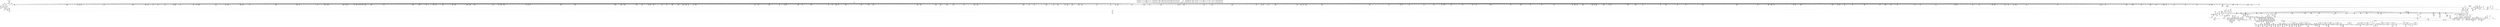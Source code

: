 digraph {
	CE0x5416d40 [shape=record,shape=Mrecord,label="{CE0x5416d40|28:_i32,_:_CRE_100,101_}"]
	CE0x539a5d0 [shape=record,shape=Mrecord,label="{CE0x539a5d0|40:_%struct.super_block*,_56:_i8*,_:_CRE_875,876_}"]
	CE0x534de40 [shape=record,shape=Mrecord,label="{CE0x534de40|get_current:entry}"]
	CE0x5415340 [shape=record,shape=Mrecord,label="{CE0x5415340|28:_i32,_:_CRE_74,75_}"]
	CE0x538b820 [shape=record,shape=Mrecord,label="{CE0x538b820|may_create:tmp18|security/selinux/hooks.c,1706|*SummSource*}"]
	CE0x53bc140 [shape=record,shape=Mrecord,label="{CE0x53bc140|272:_i8*,_:_CRE_24,32_|*MultipleSource*|*LoadInst*|security/selinux/hooks.c,1714|security/selinux/hooks.c,1714}"]
	CE0x534edb0 [shape=record,shape=Mrecord,label="{CE0x534edb0|i64_4|*Constant*|*SummSink*}"]
	CE0x53833a0 [shape=record,shape=Mrecord,label="{CE0x53833a0|40:_%struct.super_block*,_56:_i8*,_:_CRE_88,96_|*MultipleSource*|Function::may_create&Arg::dir::|Function::selinux_inode_symlink&Arg::dir::|security/selinux/hooks.c,1713}"]
	CE0x540eba0 [shape=record,shape=Mrecord,label="{CE0x540eba0|may_create:tmp25|security/selinux/hooks.c,1714}"]
	CE0x53a5250 [shape=record,shape=Mrecord,label="{CE0x53a5250|272:_i8*,_:_CRE_1220,1221_}"]
	CE0x534a1e0 [shape=record,shape=Mrecord,label="{CE0x534a1e0|40:_%struct.super_block*,_56:_i8*,_:_CRE_600,601_}"]
	CE0x5337990 [shape=record,shape=Mrecord,label="{CE0x5337990|40:_%struct.super_block*,_56:_i8*,_:_CRE_289,290_}"]
	CE0x5410130 [shape=record,shape=Mrecord,label="{CE0x5410130|272:_i8*,_:_CRE_2268,2304_|*MultipleSource*|*LoadInst*|security/selinux/hooks.c,1714|security/selinux/hooks.c,1714}"]
	CE0x5376350 [shape=record,shape=Mrecord,label="{CE0x5376350|40:_%struct.super_block*,_56:_i8*,_:_CRE_204,205_}"]
	CE0x5420910 [shape=record,shape=Mrecord,label="{CE0x5420910|may_create:tmp27|security/selinux/hooks.c,1716}"]
	CE0x542b910 [shape=record,shape=Mrecord,label="{CE0x542b910|may_create:tmp38|security/selinux/hooks.c,1728|*SummSource*}"]
	CE0x5375f90 [shape=record,shape=Mrecord,label="{CE0x5375f90|40:_%struct.super_block*,_56:_i8*,_:_CRE_199,200_}"]
	CE0x543ad50 [shape=record,shape=Mrecord,label="{CE0x543ad50|may_create:tmp44|security/selinux/hooks.c,1728}"]
	CE0x543f860 [shape=record,shape=Mrecord,label="{CE0x543f860|i32_4|*Constant*|*SummSource*}"]
	CE0x541e430 [shape=record,shape=Mrecord,label="{CE0x541e430|i32_9437184|*Constant*|*SummSource*}"]
	CE0x53af440 [shape=record,shape=Mrecord,label="{CE0x53af440|272:_i8*,_:_CRE_415,416_}"]
	CE0x538e660 [shape=record,shape=Mrecord,label="{CE0x538e660|may_create:tmp15|security/selinux/hooks.c,1706}"]
	CE0x537de70 [shape=record,shape=Mrecord,label="{CE0x537de70|40:_%struct.super_block*,_56:_i8*,_:_CRE_440,448_|*MultipleSource*|Function::may_create&Arg::dir::|Function::selinux_inode_symlink&Arg::dir::|security/selinux/hooks.c,1713}"]
	CE0x543c480 [shape=record,shape=Mrecord,label="{CE0x543c480|may_create:tmp46|security/selinux/hooks.c,1729|*SummSink*}"]
	CE0x5351b20 [shape=record,shape=Mrecord,label="{CE0x5351b20|may_create:tmp66|security/selinux/hooks.c,1742|*SummSink*}"]
	CE0x53a1fa0 [shape=record,shape=Mrecord,label="{CE0x53a1fa0|272:_i8*,_:_CRE_272,280_|*MultipleSource*|*LoadInst*|security/selinux/hooks.c,1714|security/selinux/hooks.c,1714}"]
	CE0x53aab80 [shape=record,shape=Mrecord,label="{CE0x53aab80|272:_i8*,_:_CRE_1353,1354_}"]
	CE0x540d470 [shape=record,shape=Mrecord,label="{CE0x540d470|272:_i8*,_:_CRE_1808,1816_|*MultipleSource*|*LoadInst*|security/selinux/hooks.c,1714|security/selinux/hooks.c,1714}"]
	CE0x53b4ac0 [shape=record,shape=Mrecord,label="{CE0x53b4ac0|may_create:s_security|security/selinux/hooks.c,1714|*SummSink*}"]
	CE0x5410f70 [shape=record,shape=Mrecord,label="{CE0x5410f70|may_create:tmp59|security/selinux/hooks.c,1736|*SummSink*}"]
	CE0x535dfc0 [shape=record,shape=Mrecord,label="{CE0x535dfc0|28:_i32,_:_CRE_51,52_}"]
	CE0x53aafc0 [shape=record,shape=Mrecord,label="{CE0x53aafc0|272:_i8*,_:_CRE_1357,1358_}"]
	CE0x54146a0 [shape=record,shape=Mrecord,label="{CE0x54146a0|may_create:sid31|security/selinux/hooks.c,1739|*SummSource*}"]
	CE0x543fb10 [shape=record,shape=Mrecord,label="{CE0x543fb10|may_create:d_name|security/selinux/hooks.c,1730|*SummSource*}"]
	CE0x5468ab0 [shape=record,shape=Mrecord,label="{CE0x5468ab0|may_create:retval.0}"]
	CE0x53409c0 [shape=record,shape=Mrecord,label="{CE0x53409c0|i64_1|*Constant*|*SummSource*}"]
	CE0x5428bd0 [shape=record,shape=Mrecord,label="{CE0x5428bd0|i64*_getelementptr_inbounds_(_26_x_i64_,_26_x_i64_*___llvm_gcov_ctr217,_i64_0,_i64_12)|*Constant*|*SummSink*}"]
	CE0x5366170 [shape=record,shape=Mrecord,label="{CE0x5366170|40:_%struct.super_block*,_56:_i8*,_:_CRE_255,256_}"]
	CE0x53b5920 [shape=record,shape=Mrecord,label="{CE0x53b5920|272:_i8*,_:_CRE_569,570_}"]
	CE0x5352830 [shape=record,shape=Mrecord,label="{CE0x5352830|40:_%struct.super_block*,_56:_i8*,_:_CRE_64,72_|*MultipleSource*|Function::may_create&Arg::dir::|Function::selinux_inode_symlink&Arg::dir::|security/selinux/hooks.c,1713}"]
	CE0x535e230 [shape=record,shape=Mrecord,label="{CE0x535e230|28:_i32,_:_CRE_54,55_}"]
	CE0x53432b0 [shape=record,shape=Mrecord,label="{CE0x53432b0|may_create:tmp13|security/selinux/hooks.c,1706|*SummSink*}"]
	CE0x543f170 [shape=record,shape=Mrecord,label="{CE0x543f170|VOIDTB_TE:_CE_167,168_}"]
	CE0x53b3300 [shape=record,shape=Mrecord,label="{CE0x53b3300|272:_i8*,_:_CRE_512,528_|*MultipleSource*|*LoadInst*|security/selinux/hooks.c,1714|security/selinux/hooks.c,1714}"]
	CE0x535ea30 [shape=record,shape=Mrecord,label="{CE0x535ea30|may_create:if.end30}"]
	CE0x543a900 [shape=record,shape=Mrecord,label="{CE0x543a900|may_create:tmp41|security/selinux/hooks.c,1728|*SummSink*}"]
	CE0x542a9e0 [shape=record,shape=Mrecord,label="{CE0x542a9e0|i64_13|*Constant*|*SummSink*}"]
	CE0x543e7e0 [shape=record,shape=Mrecord,label="{CE0x543e7e0|VOIDTB_TE:_CE_158,159_}"]
	CE0x5379190 [shape=record,shape=Mrecord,label="{CE0x5379190|i64*_getelementptr_inbounds_(_26_x_i64_,_26_x_i64_*___llvm_gcov_ctr217,_i64_0,_i64_1)|*Constant*|*SummSink*}"]
	CE0x5458ea0 [shape=record,shape=Mrecord,label="{CE0x5458ea0|may_create:tmp56|security/selinux/hooks.c,1736}"]
	CE0x5348ca0 [shape=record,shape=Mrecord,label="{CE0x5348ca0|40:_%struct.super_block*,_56:_i8*,_:_CRE_583,584_}"]
	CE0x534ef20 [shape=record,shape=Mrecord,label="{CE0x534ef20|may_create:tmp10|security/selinux/hooks.c,1706}"]
	CE0x53646a0 [shape=record,shape=Mrecord,label="{CE0x53646a0|i32_22|*Constant*}"]
	CE0x5346190 [shape=record,shape=Mrecord,label="{CE0x5346190|272:_i8*,_:_CRE_1323,1324_}"]
	CE0x53a3ad0 [shape=record,shape=Mrecord,label="{CE0x53a3ad0|272:_i8*,_:_CRE_393,394_}"]
	CE0x53afcc0 [shape=record,shape=Mrecord,label="{CE0x53afcc0|272:_i8*,_:_CRE_423,424_}"]
	CE0x531bd50 [shape=record,shape=Mrecord,label="{CE0x531bd50|may_create:if.then29|*SummSink*}"]
	CE0x5390130 [shape=record,shape=Mrecord,label="{CE0x5390130|VOIDTB_TE:_CE_194,195_}"]
	CE0x5391340 [shape=record,shape=Mrecord,label="{CE0x5391340|VOIDTB_TE:_CE_211,212_}"]
	CE0x5408d90 [shape=record,shape=Mrecord,label="{CE0x5408d90|272:_i8*,_:_CRE_1645,1646_}"]
	CE0x5413490 [shape=record,shape=Mrecord,label="{CE0x5413490|may_create:tmp63|security/selinux/hooks.c,1739|*SummSource*}"]
	CE0x53ba320 [shape=record,shape=Mrecord,label="{CE0x53ba320|272:_i8*,_:_CRE_664,672_|*MultipleSource*|*LoadInst*|security/selinux/hooks.c,1714|security/selinux/hooks.c,1714}"]
	CE0x5416a40 [shape=record,shape=Mrecord,label="{CE0x5416a40|28:_i32,_:_CRE_97,98_}"]
	CE0x535fcb0 [shape=record,shape=Mrecord,label="{CE0x535fcb0|40:_%struct.super_block*,_56:_i8*,_:_CRE_145,146_}"]
	CE0x533c5b0 [shape=record,shape=Mrecord,label="{CE0x533c5b0|may_create:tmp20|security/selinux/hooks.c,1706|*SummSink*}"]
	CE0x5339150 [shape=record,shape=Mrecord,label="{CE0x5339150|40:_%struct.super_block*,_56:_i8*,_:_CRE_308,309_}"]
	CE0x53b9170 [shape=record,shape=Mrecord,label="{CE0x53b9170|272:_i8*,_:_CRE_622,623_}"]
	CE0x5345f70 [shape=record,shape=Mrecord,label="{CE0x5345f70|272:_i8*,_:_CRE_1321,1322_}"]
	CE0x5357f00 [shape=record,shape=Mrecord,label="{CE0x5357f00|40:_%struct.super_block*,_56:_i8*,_:_CRE_280,281_}"]
	CE0x53b85c0 [shape=record,shape=Mrecord,label="{CE0x53b85c0|272:_i8*,_:_CRE_611,612_}"]
	CE0x533ebb0 [shape=record,shape=Mrecord,label="{CE0x533ebb0|selinux_inode_symlink:call|security/selinux/hooks.c,2779|*SummSource*}"]
	CE0x5394f70 [shape=record,shape=Mrecord,label="{CE0x5394f70|may_create:tmp48|security/selinux/hooks.c,1731}"]
	CE0x5440ad0 [shape=record,shape=Mrecord,label="{CE0x5440ad0|VOIDTB_TE:_CE_145,146_}"]
	CE0x5415140 [shape=record,shape=Mrecord,label="{CE0x5415140|28:_i32,_:_CRE_72,73_}"]
	CE0x540af90 [shape=record,shape=Mrecord,label="{CE0x540af90|272:_i8*,_:_CRE_1677,1678_}"]
	CE0x53519b0 [shape=record,shape=Mrecord,label="{CE0x53519b0|i64*_getelementptr_inbounds_(_26_x_i64_,_26_x_i64_*___llvm_gcov_ctr217,_i64_0,_i64_25)|*Constant*|*SummSource*}"]
	CE0x5358df0 [shape=record,shape=Mrecord,label="{CE0x5358df0|i16_9|*Constant*|*SummSource*}"]
	CE0x53a7bc0 [shape=record,shape=Mrecord,label="{CE0x53a7bc0|272:_i8*,_:_CRE_1259,1260_}"]
	CE0x539c3d0 [shape=record,shape=Mrecord,label="{CE0x539c3d0|40:_%struct.super_block*,_56:_i8*,_:_CRE_899,900_}"]
	CE0x5417610 [shape=record,shape=Mrecord,label="{CE0x5417610|28:_i32,_:_CRE_108,109_}"]
	CE0x53b5c50 [shape=record,shape=Mrecord,label="{CE0x53b5c50|272:_i8*,_:_CRE_572,573_}"]
	CE0x53b2850 [shape=record,shape=Mrecord,label="{CE0x53b2850|272:_i8*,_:_CRE_560,561_}"]
	CE0x53b9060 [shape=record,shape=Mrecord,label="{CE0x53b9060|272:_i8*,_:_CRE_621,622_}"]
	CE0x54415c0 [shape=record,shape=Mrecord,label="{CE0x54415c0|VOIDTB_TE:_CE_48,52_|*MultipleSource*|Function::may_create&Arg::dentry::|Function::selinux_inode_symlink&Arg::dentry::|security/selinux/hooks.c,1730}"]
	CE0x53752d0 [shape=record,shape=Mrecord,label="{CE0x53752d0|40:_%struct.super_block*,_56:_i8*,_:_CRE_182,183_}"]
	CE0x53b4770 [shape=record,shape=Mrecord,label="{CE0x53b4770|i32_8|*Constant*|*SummSource*}"]
	CE0x53658f0 [shape=record,shape=Mrecord,label="{CE0x53658f0|40:_%struct.super_block*,_56:_i8*,_:_CRE_246,247_}"]
	CE0x5376410 [shape=record,shape=Mrecord,label="{CE0x5376410|40:_%struct.super_block*,_56:_i8*,_:_CRE_205,206_}"]
	CE0x5414940 [shape=record,shape=Mrecord,label="{CE0x5414940|28:_i32,_:_CRE_64,65_}"]
	CE0x53522a0 [shape=record,shape=Mrecord,label="{CE0x53522a0|may_create:tmp67|security/selinux/hooks.c,1742|*SummSink*}"]
	CE0x539cb50 [shape=record,shape=Mrecord,label="{CE0x539cb50|40:_%struct.super_block*,_56:_i8*,_:_CRE_905,906_}"]
	CE0x535e5a0 [shape=record,shape=Mrecord,label="{CE0x535e5a0|28:_i32,_:_CRE_58,59_}"]
	CE0x5356d80 [shape=record,shape=Mrecord,label="{CE0x5356d80|40:_%struct.super_block*,_56:_i8*,_:_CRE_266,267_}"]
	CE0x53aaa70 [shape=record,shape=Mrecord,label="{CE0x53aaa70|272:_i8*,_:_CRE_1352,1353_}"]
	CE0x537db60 [shape=record,shape=Mrecord,label="{CE0x537db60|may_create:tmp65|security/selinux/hooks.c,1739|*SummSink*}"]
	CE0x54104d0 [shape=record,shape=Mrecord,label="{CE0x54104d0|may_create:tmp25|security/selinux/hooks.c,1714|*SummSink*}"]
	CE0x543b280 [shape=record,shape=Mrecord,label="{CE0x543b280|may_create:tmp45|security/selinux/hooks.c,1728}"]
	CE0x5376aa0 [shape=record,shape=Mrecord,label="{CE0x5376aa0|40:_%struct.super_block*,_56:_i8*,_:_CRE_232,236_|*MultipleSource*|Function::may_create&Arg::dir::|Function::selinux_inode_symlink&Arg::dir::|security/selinux/hooks.c,1713}"]
	CE0x539aad0 [shape=record,shape=Mrecord,label="{CE0x539aad0|40:_%struct.super_block*,_56:_i8*,_:_CRE_879,880_}"]
	CE0x5362770 [shape=record,shape=Mrecord,label="{CE0x5362770|_call_void_lockdep_rcu_suspicious(i8*_getelementptr_inbounds_(_25_x_i8_,_25_x_i8_*_.str3,_i32_0,_i32_0),_i32_1706,_i8*_getelementptr_inbounds_(_45_x_i8_,_45_x_i8_*_.str12,_i32_0,_i32_0))_#10,_!dbg_!27731|security/selinux/hooks.c,1706|*SummSource*}"]
	CE0x5407c90 [shape=record,shape=Mrecord,label="{CE0x5407c90|272:_i8*,_:_CRE_1629,1630_}"]
	CE0x5409e90 [shape=record,shape=Mrecord,label="{CE0x5409e90|272:_i8*,_:_CRE_1661,1662_}"]
	CE0x53946b0 [shape=record,shape=Mrecord,label="{CE0x53946b0|may_create:call22|security/selinux/hooks.c,1729}"]
	CE0x5415f40 [shape=record,shape=Mrecord,label="{CE0x5415f40|28:_i32,_:_CRE_86,87_}"]
	CE0x53be050 [shape=record,shape=Mrecord,label="{CE0x53be050|272:_i8*,_:_CRE_160,176_|*MultipleSource*|*LoadInst*|security/selinux/hooks.c,1714|security/selinux/hooks.c,1714}"]
	CE0x53bc490 [shape=record,shape=Mrecord,label="{CE0x53bc490|272:_i8*,_:_CRE_40,48_|*MultipleSource*|*LoadInst*|security/selinux/hooks.c,1714|security/selinux/hooks.c,1714}"]
	CE0x5377030 [shape=record,shape=Mrecord,label="{CE0x5377030|may_create:tmp8|security/selinux/hooks.c,1706|*SummSink*}"]
	CE0x53ad240 [shape=record,shape=Mrecord,label="{CE0x53ad240|272:_i8*,_:_CRE_1600,1604_|*MultipleSource*|*LoadInst*|security/selinux/hooks.c,1714|security/selinux/hooks.c,1714}"]
	CE0x53551d0 [shape=record,shape=Mrecord,label="{CE0x53551d0|may_create:land.lhs.true2}"]
	CE0x53503f0 [shape=record,shape=Mrecord,label="{CE0x53503f0|40:_%struct.super_block*,_56:_i8*,_:_CRE_558,559_}"]
	CE0x543c290 [shape=record,shape=Mrecord,label="{CE0x543c290|may_create:tmp46|security/selinux/hooks.c,1729}"]
	CE0x537f3e0 [shape=record,shape=Mrecord,label="{CE0x537f3e0|40:_%struct.super_block*,_56:_i8*,_:_CRE_480,481_}"]
	CE0x5417830 [shape=record,shape=Mrecord,label="{CE0x5417830|28:_i32,_:_CRE_110,111_}"]
	CE0x53b1ec0 [shape=record,shape=Mrecord,label="{CE0x53b1ec0|272:_i8*,_:_CRE_455,456_}"]
	"CONST[source:0(mediator),value:2(dynamic)][purpose:{object}][SnkIdx:6]"
	CE0x53aa850 [shape=record,shape=Mrecord,label="{CE0x53aa850|272:_i8*,_:_CRE_1350,1351_}"]
	CE0x538bd80 [shape=record,shape=Mrecord,label="{CE0x538bd80|i64_3|*Constant*|*SummSink*}"]
	CE0x5363600 [shape=record,shape=Mrecord,label="{CE0x5363600|i32_1706|*Constant*|*SummSource*}"]
	CE0x53ab400 [shape=record,shape=Mrecord,label="{CE0x53ab400|272:_i8*,_:_CRE_1361,1362_}"]
	CE0x53a4270 [shape=record,shape=Mrecord,label="{CE0x53a4270|272:_i8*,_:_CRE_399,400_}"]
	CE0x53afee0 [shape=record,shape=Mrecord,label="{CE0x53afee0|272:_i8*,_:_CRE_425,426_}"]
	CE0x542d0e0 [shape=record,shape=Mrecord,label="{CE0x542d0e0|may_create:flags|security/selinux/hooks.c,1728|*SummSink*}"]
	CE0x53596a0 [shape=record,shape=Mrecord,label="{CE0x53596a0|may_create:do.body|*SummSource*}"]
	CE0x5417720 [shape=record,shape=Mrecord,label="{CE0x5417720|28:_i32,_:_CRE_109,110_}"]
	CE0x538b330 [shape=record,shape=Mrecord,label="{CE0x538b330|may_create:tmp17|security/selinux/hooks.c,1706|*SummSource*}"]
	CE0x5347c60 [shape=record,shape=Mrecord,label="{CE0x5347c60|40:_%struct.super_block*,_56:_i8*,_:_CRE_570,571_}"]
	CE0x540edc0 [shape=record,shape=Mrecord,label="{CE0x540edc0|272:_i8*,_:_CRE_1888,1896_|*MultipleSource*|*LoadInst*|security/selinux/hooks.c,1714|security/selinux/hooks.c,1714}"]
	CE0x5419bc0 [shape=record,shape=Mrecord,label="{CE0x5419bc0|avc_has_perm:requested|Function::avc_has_perm&Arg::requested::|*SummSource*}"]
	CE0x538b630 [shape=record,shape=Mrecord,label="{CE0x538b630|may_create:tmp18|security/selinux/hooks.c,1706}"]
	CE0x535e8a0 [shape=record,shape=Mrecord,label="{CE0x535e8a0|28:_i32,_:_CRE_61,62_}"]
	CE0x5395020 [shape=record,shape=Mrecord,label="{CE0x5395020|i64_17|*Constant*}"]
	CE0x5350b70 [shape=record,shape=Mrecord,label="{CE0x5350b70|40:_%struct.super_block*,_56:_i8*,_:_CRE_564,565_}"]
	CE0x53b72a0 [shape=record,shape=Mrecord,label="{CE0x53b72a0|272:_i8*,_:_CRE_593,594_}"]
	CE0x53b73b0 [shape=record,shape=Mrecord,label="{CE0x53b73b0|272:_i8*,_:_CRE_594,595_}"]
	CE0x53b76e0 [shape=record,shape=Mrecord,label="{CE0x53b76e0|272:_i8*,_:_CRE_597,598_}"]
	CE0x53bbbd0 [shape=record,shape=Mrecord,label="{CE0x53bbbd0|272:_i8*,_:_CRE_1214,1215_}"]
	CE0x5338c50 [shape=record,shape=Mrecord,label="{CE0x5338c50|40:_%struct.super_block*,_56:_i8*,_:_CRE_304,305_}"]
	CE0x5375090 [shape=record,shape=Mrecord,label="{CE0x5375090|40:_%struct.super_block*,_56:_i8*,_:_CRE_179,180_}"]
	CE0x67de660 [shape=record,shape=Mrecord,label="{CE0x67de660|i64_1|*Constant*|*SummSink*}"]
	CE0x5348020 [shape=record,shape=Mrecord,label="{CE0x5348020|40:_%struct.super_block*,_56:_i8*,_:_CRE_573,574_}"]
	CE0x539de10 [shape=record,shape=Mrecord,label="{CE0x539de10|40:_%struct.super_block*,_56:_i8*,_:_CRE_920,921_}"]
	CE0x5339760 [shape=record,shape=Mrecord,label="{CE0x5339760|GLOBAL:__llvm_gcov_ctr217|Global_var:__llvm_gcov_ctr217|*SummSink*}"]
	CE0x533bdd0 [shape=record,shape=Mrecord,label="{CE0x533bdd0|may_create:security|security/selinux/hooks.c,1706|*SummSink*}"]
	CE0x53b1420 [shape=record,shape=Mrecord,label="{CE0x53b1420|272:_i8*,_:_CRE_445,446_}"]
	CE0x5419ac0 [shape=record,shape=Mrecord,label="{CE0x5419ac0|avc_has_perm:requested|Function::avc_has_perm&Arg::requested::}"]
	CE0x533f890 [shape=record,shape=Mrecord,label="{CE0x533f890|may_create:if.then}"]
	CE0x53b8e40 [shape=record,shape=Mrecord,label="{CE0x53b8e40|272:_i8*,_:_CRE_619,620_}"]
	CE0x5391560 [shape=record,shape=Mrecord,label="{CE0x5391560|VOIDTB_TE:_CE_213,214_}"]
	CE0x538d900 [shape=record,shape=Mrecord,label="{CE0x538d900|40:_%struct.super_block*,_56:_i8*,_:_CRE_392,400_|*MultipleSource*|Function::may_create&Arg::dir::|Function::selinux_inode_symlink&Arg::dir::|security/selinux/hooks.c,1713}"]
	CE0x5377710 [shape=record,shape=Mrecord,label="{CE0x5377710|i64_4|*Constant*|*SummSource*}"]
	CE0x543caa0 [shape=record,shape=Mrecord,label="{CE0x543caa0|may_create:tmp42|security/selinux/hooks.c,1728|*SummSource*}"]
	CE0x5407b80 [shape=record,shape=Mrecord,label="{CE0x5407b80|272:_i8*,_:_CRE_1628,1629_}"]
	CE0x53b1b90 [shape=record,shape=Mrecord,label="{CE0x53b1b90|272:_i8*,_:_CRE_452,453_}"]
	CE0x5362f00 [shape=record,shape=Mrecord,label="{CE0x5362f00|i8*_getelementptr_inbounds_(_25_x_i8_,_25_x_i8_*_.str3,_i32_0,_i32_0)|*Constant*|*SummSource*}"]
	CE0x53b6f70 [shape=record,shape=Mrecord,label="{CE0x53b6f70|272:_i8*,_:_CRE_590,591_}"]
	CE0x542c0f0 [shape=record,shape=Mrecord,label="{CE0x542c0f0|may_create:tmp40|security/selinux/hooks.c,1728}"]
	CE0x5362cb0 [shape=record,shape=Mrecord,label="{CE0x5362cb0|i8*_getelementptr_inbounds_(_25_x_i8_,_25_x_i8_*_.str3,_i32_0,_i32_0)|*Constant*}"]
	CE0x5412fe0 [shape=record,shape=Mrecord,label="{CE0x5412fe0|i64*_getelementptr_inbounds_(_26_x_i64_,_26_x_i64_*___llvm_gcov_ctr217,_i64_0,_i64_24)|*Constant*|*SummSource*}"]
	CE0x5342ee0 [shape=record,shape=Mrecord,label="{CE0x5342ee0|i64*_getelementptr_inbounds_(_26_x_i64_,_26_x_i64_*___llvm_gcov_ctr217,_i64_0,_i64_6)|*Constant*|*SummSource*}"]
	CE0x5416440 [shape=record,shape=Mrecord,label="{CE0x5416440|28:_i32,_:_CRE_91,92_}"]
	CE0x5342b20 [shape=record,shape=Mrecord,label="{CE0x5342b20|may_create:tmp12|security/selinux/hooks.c,1706|*SummSink*}"]
	CE0x539da50 [shape=record,shape=Mrecord,label="{CE0x539da50|40:_%struct.super_block*,_56:_i8*,_:_CRE_917,918_}"]
	CE0x5382aa0 [shape=record,shape=Mrecord,label="{CE0x5382aa0|i64*_getelementptr_inbounds_(_2_x_i64_,_2_x_i64_*___llvm_gcov_ctr98,_i64_0,_i64_0)|*Constant*}"]
	CE0x53971a0 [shape=record,shape=Mrecord,label="{CE0x53971a0|40:_%struct.super_block*,_56:_i8*,_:_CRE_728,736_|*MultipleSource*|Function::may_create&Arg::dir::|Function::selinux_inode_symlink&Arg::dir::|security/selinux/hooks.c,1713}"]
	CE0x724c980 [shape=record,shape=Mrecord,label="{CE0x724c980|may_create:ad|security/selinux/hooks.c, 1710}"]
	CE0x53a26e0 [shape=record,shape=Mrecord,label="{CE0x53a26e0|272:_i8*,_:_CRE_304,312_|*MultipleSource*|*LoadInst*|security/selinux/hooks.c,1714|security/selinux/hooks.c,1714}"]
	CE0x539bd90 [shape=record,shape=Mrecord,label="{CE0x539bd90|40:_%struct.super_block*,_56:_i8*,_:_CRE_894,895_}"]
	CE0x543f280 [shape=record,shape=Mrecord,label="{CE0x543f280|VOIDTB_TE:_CE_168,169_}"]
	CE0x531d650 [shape=record,shape=Mrecord,label="{CE0x531d650|may_create:tmp5|security/selinux/hooks.c,1706|*SummSource*}"]
	CE0x540dd80 [shape=record,shape=Mrecord,label="{CE0x540dd80|272:_i8*,_:_CRE_1848,1856_|*MultipleSource*|*LoadInst*|security/selinux/hooks.c,1714|security/selinux/hooks.c,1714}"]
	CE0x54551f0 [shape=record,shape=Mrecord,label="{CE0x54551f0|may_create:call27|security/selinux/hooks.c,1735|*SummSink*}"]
	CE0x5348520 [shape=record,shape=Mrecord,label="{CE0x5348520|40:_%struct.super_block*,_56:_i8*,_:_CRE_577,578_}"]
	CE0x53be220 [shape=record,shape=Mrecord,label="{CE0x53be220|272:_i8*,_:_CRE_176,184_|*MultipleSource*|*LoadInst*|security/selinux/hooks.c,1714|security/selinux/hooks.c,1714}"]
	CE0x53456f0 [shape=record,shape=Mrecord,label="{CE0x53456f0|272:_i8*,_:_CRE_1313,1314_}"]
	CE0x5409b60 [shape=record,shape=Mrecord,label="{CE0x5409b60|272:_i8*,_:_CRE_1658,1659_}"]
	CE0x5345d50 [shape=record,shape=Mrecord,label="{CE0x5345d50|272:_i8*,_:_CRE_1319,1320_}"]
	CE0x540c420 [shape=record,shape=Mrecord,label="{CE0x540c420|272:_i8*,_:_CRE_1728,1736_|*MultipleSource*|*LoadInst*|security/selinux/hooks.c,1714|security/selinux/hooks.c,1714}"]
	CE0x5458fc0 [shape=record,shape=Mrecord,label="{CE0x5458fc0|may_create:tmp56|security/selinux/hooks.c,1736|*SummSource*}"]
	CE0x5360f70 [shape=record,shape=Mrecord,label="{CE0x5360f70|40:_%struct.super_block*,_56:_i8*,_:_CRE_170,171_}"]
	CE0x540e620 [shape=record,shape=Mrecord,label="{CE0x540e620|272:_i8*,_:_CRE_1876,1877_}"]
	CE0x5392c70 [shape=record,shape=Mrecord,label="{CE0x5392c70|VOIDTB_TE:_CE_280,288_|*MultipleSource*|Function::may_create&Arg::dentry::|Function::selinux_inode_symlink&Arg::dentry::|security/selinux/hooks.c,1730}"]
	CE0x53b6b30 [shape=record,shape=Mrecord,label="{CE0x53b6b30|272:_i8*,_:_CRE_586,587_}"]
	CE0x541a320 [shape=record,shape=Mrecord,label="{CE0x541a320|_ret_i32_%retval.0,_!dbg_!27728|security/selinux/avc.c,775|*SummSink*}"]
	CE0x5410630 [shape=record,shape=Mrecord,label="{CE0x5410630|may_create:tmp26|security/selinux/hooks.c,1714|*SummSink*}"]
	CE0x53ad070 [shape=record,shape=Mrecord,label="{CE0x53ad070|272:_i8*,_:_CRE_1596,1600_|*MultipleSource*|*LoadInst*|security/selinux/hooks.c,1714|security/selinux/hooks.c,1714}"]
	CE0x5418d70 [shape=record,shape=Mrecord,label="{CE0x5418d70|28:_i32,_:_CRE_168,184_|*MultipleSource*|*LoadInst*|security/selinux/hooks.c,1713|security/selinux/hooks.c,1713|security/selinux/hooks.c,1722}"]
	CE0x5340ae0 [shape=record,shape=Mrecord,label="{CE0x5340ae0|i32_0|*Constant*|*SummSink*}"]
	CE0x534a6e0 [shape=record,shape=Mrecord,label="{CE0x534a6e0|40:_%struct.super_block*,_56:_i8*,_:_CRE_604,605_}"]
	CE0x540f9f0 [shape=record,shape=Mrecord,label="{CE0x540f9f0|272:_i8*,_:_CRE_2120,2248_|*MultipleSource*|*LoadInst*|security/selinux/hooks.c,1714|security/selinux/hooks.c,1714}"]
	CE0x5338110 [shape=record,shape=Mrecord,label="{CE0x5338110|40:_%struct.super_block*,_56:_i8*,_:_CRE_295,296_}"]
	CE0x53b1310 [shape=record,shape=Mrecord,label="{CE0x53b1310|272:_i8*,_:_CRE_444,445_}"]
	CE0x53a57a0 [shape=record,shape=Mrecord,label="{CE0x53a57a0|272:_i8*,_:_CRE_1225,1226_}"]
	CE0x5337850 [shape=record,shape=Mrecord,label="{CE0x5337850|40:_%struct.super_block*,_56:_i8*,_:_CRE_288,289_}"]
	CE0x533c2a0 [shape=record,shape=Mrecord,label="{CE0x533c2a0|may_create:tmp20|security/selinux/hooks.c,1706|*SummSource*}"]
	CE0x532a000 [shape=record,shape=Mrecord,label="{CE0x532a000|may_create:land.lhs.true2|*SummSource*}"]
	CE0x53b7b20 [shape=record,shape=Mrecord,label="{CE0x53b7b20|272:_i8*,_:_CRE_601,602_}"]
	CE0x53bd3a0 [shape=record,shape=Mrecord,label="{CE0x53bd3a0|272:_i8*,_:_CRE_112,120_|*MultipleSource*|*LoadInst*|security/selinux/hooks.c,1714|security/selinux/hooks.c,1714}"]
	CE0x5415e40 [shape=record,shape=Mrecord,label="{CE0x5415e40|28:_i32,_:_CRE_85,86_}"]
	CE0x53948d0 [shape=record,shape=Mrecord,label="{CE0x53948d0|may_create:call22|security/selinux/hooks.c,1729|*SummSink*}"]
	CE0x5419a50 [shape=record,shape=Mrecord,label="{CE0x5419a50|_ret_i32_%retval.0,_!dbg_!27728|security/selinux/avc.c,775}"]
	CE0x535eba0 [shape=record,shape=Mrecord,label="{CE0x535eba0|may_create:if.end30|*SummSink*}"]
	CE0x540fbc0 [shape=record,shape=Mrecord,label="{CE0x540fbc0|272:_i8*,_:_CRE_2248,2256_|*MultipleSource*|*LoadInst*|security/selinux/hooks.c,1714|security/selinux/hooks.c,1714}"]
	CE0x535f290 [shape=record,shape=Mrecord,label="{CE0x535f290|40:_%struct.super_block*,_56:_i8*,_:_CRE_16,24_|*MultipleSource*|Function::may_create&Arg::dir::|Function::selinux_inode_symlink&Arg::dir::|security/selinux/hooks.c,1713}"]
	CE0x53afdd0 [shape=record,shape=Mrecord,label="{CE0x53afdd0|272:_i8*,_:_CRE_424,425_}"]
	CE0x5416140 [shape=record,shape=Mrecord,label="{CE0x5416140|28:_i32,_:_CRE_88,89_}"]
	CE0x53474b0 [shape=record,shape=Mrecord,label="{CE0x53474b0|272:_i8*,_:_CRE_1341,1342_}"]
	CE0x539f0d0 [shape=record,shape=Mrecord,label="{CE0x539f0d0|40:_%struct.super_block*,_56:_i8*,_:_CRE_935,936_}"]
	CE0x538ef20 [shape=record,shape=Mrecord,label="{CE0x538ef20|VOIDTB_TE:_CE_177,178_}"]
	CE0x54561a0 [shape=record,shape=Mrecord,label="{CE0x54561a0|i64_21|*Constant*}"]
	CE0x5375510 [shape=record,shape=Mrecord,label="{CE0x5375510|40:_%struct.super_block*,_56:_i8*,_:_CRE_185,186_}"]
	CE0x53a8220 [shape=record,shape=Mrecord,label="{CE0x53a8220|272:_i8*,_:_CRE_1265,1266_}"]
	CE0x534e350 [shape=record,shape=Mrecord,label="{CE0x534e350|_ret_%struct.task_struct*_%tmp4,_!dbg_!27714|./arch/x86/include/asm/current.h,14|*SummSink*}"]
	CE0x53adf60 [shape=record,shape=Mrecord,label="{CE0x53adf60|may_create:s_security|security/selinux/hooks.c,1714}"]
	CE0x5345140 [shape=record,shape=Mrecord,label="{CE0x5345140|GLOBAL:may_create|*Constant*|*SummSink*}"]
	CE0x540ab50 [shape=record,shape=Mrecord,label="{CE0x540ab50|272:_i8*,_:_CRE_1673,1674_}"]
	CE0x53a0fa0 [shape=record,shape=Mrecord,label="{CE0x53a0fa0|may_create:tmp22|*LoadInst*|security/selinux/hooks.c,1713|*SummSource*}"]
	CE0x5456c20 [shape=record,shape=Mrecord,label="{CE0x5456c20|i64*_getelementptr_inbounds_(_26_x_i64_,_26_x_i64_*___llvm_gcov_ctr217,_i64_0,_i64_19)|*Constant*|*SummSource*}"]
	CE0x538fad0 [shape=record,shape=Mrecord,label="{CE0x538fad0|VOIDTB_TE:_CE_188,189_}"]
	CE0x538af60 [shape=record,shape=Mrecord,label="{CE0x538af60|i64*_getelementptr_inbounds_(_26_x_i64_,_26_x_i64_*___llvm_gcov_ctr217,_i64_0,_i64_9)|*Constant*|*SummSink*}"]
	CE0x534f080 [shape=record,shape=Mrecord,label="{CE0x534f080|28:_i32,_:_CRE_0,8_|*MultipleSource*|*LoadInst*|security/selinux/hooks.c,1713|security/selinux/hooks.c,1713|security/selinux/hooks.c,1722}"]
	CE0x53b1860 [shape=record,shape=Mrecord,label="{CE0x53b1860|272:_i8*,_:_CRE_449,450_}"]
	CE0x54556b0 [shape=record,shape=Mrecord,label="{CE0x54556b0|may_create:tobool28|security/selinux/hooks.c,1736|*SummSource*}"]
	CE0x5350670 [shape=record,shape=Mrecord,label="{CE0x5350670|40:_%struct.super_block*,_56:_i8*,_:_CRE_560,561_}"]
	CE0x5359db0 [shape=record,shape=Mrecord,label="{CE0x5359db0|may_create:if.then16|*SummSink*}"]
	CE0x5416540 [shape=record,shape=Mrecord,label="{CE0x5416540|28:_i32,_:_CRE_92,93_}"]
	CE0x5359870 [shape=record,shape=Mrecord,label="{CE0x5359870|may_create:tmp1}"]
	CE0x54406c0 [shape=record,shape=Mrecord,label="{CE0x54406c0|VOIDTB_TE:_CE_104,112_|*MultipleSource*|Function::may_create&Arg::dentry::|Function::selinux_inode_symlink&Arg::dentry::|security/selinux/hooks.c,1730}"]
	CE0x53b87e0 [shape=record,shape=Mrecord,label="{CE0x53b87e0|272:_i8*,_:_CRE_613,614_}"]
	CE0x5419e20 [shape=record,shape=Mrecord,label="{CE0x5419e20|avc_has_perm:auditdata|Function::avc_has_perm&Arg::auditdata::}"]
	CE0x542c9e0 [shape=record,shape=Mrecord,label="{CE0x542c9e0|i32_5|*Constant*|*SummSink*}"]
	CE0x53accd0 [shape=record,shape=Mrecord,label="{CE0x53accd0|272:_i8*,_:_CRE_1584,1592_|*MultipleSource*|*LoadInst*|security/selinux/hooks.c,1714|security/selinux/hooks.c,1714}"]
	CE0x5397420 [shape=record,shape=Mrecord,label="{CE0x5397420|40:_%struct.super_block*,_56:_i8*,_:_CRE_736,740_|*MultipleSource*|Function::may_create&Arg::dir::|Function::selinux_inode_symlink&Arg::dir::|security/selinux/hooks.c,1713}"]
	CE0x53a6570 [shape=record,shape=Mrecord,label="{CE0x53a6570|272:_i8*,_:_CRE_1238,1239_}"]
	CE0x538ee10 [shape=record,shape=Mrecord,label="{CE0x538ee10|VOIDTB_TE:_CE_176,177_}"]
	CE0x5375150 [shape=record,shape=Mrecord,label="{CE0x5375150|40:_%struct.super_block*,_56:_i8*,_:_CRE_180,181_}"]
	CE0x5349560 [shape=record,shape=Mrecord,label="{CE0x5349560|40:_%struct.super_block*,_56:_i8*,_:_CRE_590,591_}"]
	CE0x541c2d0 [shape=record,shape=Mrecord,label="{CE0x541c2d0|may_create:tmp33|security/selinux/hooks.c,1725|*SummSource*}"]
	CE0x53b88f0 [shape=record,shape=Mrecord,label="{CE0x53b88f0|272:_i8*,_:_CRE_614,615_}"]
	CE0x5380b30 [shape=record,shape=Mrecord,label="{CE0x5380b30|40:_%struct.super_block*,_56:_i8*,_:_CRE_528,536_|*MultipleSource*|Function::may_create&Arg::dir::|Function::selinux_inode_symlink&Arg::dir::|security/selinux/hooks.c,1713}"]
	CE0x532ba70 [shape=record,shape=Mrecord,label="{CE0x532ba70|selinux_inode_symlink:entry}"]
	CE0x535d490 [shape=record,shape=Mrecord,label="{CE0x535d490|28:_i32,_:_CRE_32,34_|*MultipleSource*|*LoadInst*|security/selinux/hooks.c,1713|security/selinux/hooks.c,1713|security/selinux/hooks.c,1722}"]
	CE0x5454a70 [shape=record,shape=Mrecord,label="{CE0x5454a70|may_create:tmp55|security/selinux/hooks.c,1735|*SummSource*}"]
	CE0x53787f0 [shape=record,shape=Mrecord,label="{CE0x53787f0|i32_1|*Constant*|*SummSink*}"]
	CE0x53662b0 [shape=record,shape=Mrecord,label="{CE0x53662b0|40:_%struct.super_block*,_56:_i8*,_:_CRE_256,257_}"]
	CE0x53aeef0 [shape=record,shape=Mrecord,label="{CE0x53aeef0|272:_i8*,_:_CRE_410,411_}"]
	CE0x540f820 [shape=record,shape=Mrecord,label="{CE0x540f820|272:_i8*,_:_CRE_2112,2120_|*MultipleSource*|*LoadInst*|security/selinux/hooks.c,1714|security/selinux/hooks.c,1714}"]
	CE0x538f7a0 [shape=record,shape=Mrecord,label="{CE0x538f7a0|VOIDTB_TE:_CE_185,186_}"]
	CE0x538ff10 [shape=record,shape=Mrecord,label="{CE0x538ff10|VOIDTB_TE:_CE_192,193_}"]
	CE0x53932a0 [shape=record,shape=Mrecord,label="{CE0x53932a0|VOIDTB_TE:_CE_304,305_}"]
	CE0x5340110 [shape=record,shape=Mrecord,label="{CE0x5340110|_ret_i32_%call,_!dbg_!27715|security/selinux/hooks.c,2779|*SummSink*}"]
	CE0x5345e60 [shape=record,shape=Mrecord,label="{CE0x5345e60|272:_i8*,_:_CRE_1320,1321_}"]
	CE0x53a5690 [shape=record,shape=Mrecord,label="{CE0x53a5690|272:_i8*,_:_CRE_1224,1225_}"]
	CE0x53af660 [shape=record,shape=Mrecord,label="{CE0x53af660|272:_i8*,_:_CRE_417,418_}"]
	CE0x539ee50 [shape=record,shape=Mrecord,label="{CE0x539ee50|40:_%struct.super_block*,_56:_i8*,_:_CRE_933,934_}"]
	CE0x53b94a0 [shape=record,shape=Mrecord,label="{CE0x53b94a0|272:_i8*,_:_CRE_625,626_}"]
	CE0x53663f0 [shape=record,shape=Mrecord,label="{CE0x53663f0|40:_%struct.super_block*,_56:_i8*,_:_CRE_257,258_}"]
	CE0x53a8ee0 [shape=record,shape=Mrecord,label="{CE0x53a8ee0|272:_i8*,_:_CRE_1277,1278_}"]
	CE0x53b20e0 [shape=record,shape=Mrecord,label="{CE0x53b20e0|272:_i8*,_:_CRE_457,458_}"]
	CE0x5415d40 [shape=record,shape=Mrecord,label="{CE0x5415d40|28:_i32,_:_CRE_84,85_}"]
	CE0x533e060 [shape=record,shape=Mrecord,label="{CE0x533e060|i64*_getelementptr_inbounds_(_2_x_i64_,_2_x_i64_*___llvm_gcov_ctr223,_i64_0,_i64_0)|*Constant*}"]
	CE0x5399c20 [shape=record,shape=Mrecord,label="{CE0x5399c20|40:_%struct.super_block*,_56:_i8*,_:_CRE_867,868_}"]
	CE0x5381470 [shape=record,shape=Mrecord,label="{CE0x5381470|40:_%struct.super_block*,_56:_i8*,_:_CRE_552,553_}"]
	CE0x5359ca0 [shape=record,shape=Mrecord,label="{CE0x5359ca0|may_create:if.then16}"]
	CE0x53554e0 [shape=record,shape=Mrecord,label="{CE0x53554e0|GLOBAL:may_create|*Constant*|*SummSource*}"]
	CE0x5380f70 [shape=record,shape=Mrecord,label="{CE0x5380f70|40:_%struct.super_block*,_56:_i8*,_:_CRE_540,544_|*MultipleSource*|Function::may_create&Arg::dir::|Function::selinux_inode_symlink&Arg::dir::|security/selinux/hooks.c,1713}"]
	CE0x53aa000 [shape=record,shape=Mrecord,label="{CE0x53aa000|272:_i8*,_:_CRE_1312,1313_}"]
	CE0x54204c0 [shape=record,shape=Mrecord,label="{CE0x54204c0|0:_i32,_4:_i32,_8:_i32,_12:_i32,_:_CMRE_12,16_|*MultipleSource*|security/selinux/hooks.c,1706|security/selinux/hooks.c,1706|security/selinux/hooks.c,1716}"]
	CE0x537f7a0 [shape=record,shape=Mrecord,label="{CE0x537f7a0|40:_%struct.super_block*,_56:_i8*,_:_CRE_483,484_}"]
	CE0x5442a00 [shape=record,shape=Mrecord,label="{CE0x5442a00|may_create:tobool19|security/selinux/hooks.c,1728}"]
	CE0x540a2d0 [shape=record,shape=Mrecord,label="{CE0x540a2d0|272:_i8*,_:_CRE_1665,1666_}"]
	CE0x5349ce0 [shape=record,shape=Mrecord,label="{CE0x5349ce0|40:_%struct.super_block*,_56:_i8*,_:_CRE_596,597_}"]
	CE0x5408620 [shape=record,shape=Mrecord,label="{CE0x5408620|272:_i8*,_:_CRE_1638,1639_}"]
	CE0x531d750 [shape=record,shape=Mrecord,label="{CE0x531d750|may_create:tmp6|security/selinux/hooks.c,1706|*SummSource*}"]
	CE0x535c780 [shape=record,shape=Mrecord,label="{CE0x535c780|get_current:tmp4|./arch/x86/include/asm/current.h,14|*SummSink*}"]
	CE0x5365a70 [shape=record,shape=Mrecord,label="{CE0x5365a70|40:_%struct.super_block*,_56:_i8*,_:_CRE_248,249_}"]
	CE0x5347290 [shape=record,shape=Mrecord,label="{CE0x5347290|272:_i8*,_:_CRE_1339,1340_}"]
	CE0x532bfa0 [shape=record,shape=Mrecord,label="{CE0x532bfa0|selinux_inode_symlink:entry|*SummSource*}"]
	CE0x53a7230 [shape=record,shape=Mrecord,label="{CE0x53a7230|272:_i8*,_:_CRE_1250,1251_}"]
	CE0x5394490 [shape=record,shape=Mrecord,label="{CE0x5394490|VOIDTB_TE:_CE_318,319_}"]
	CE0x534f5b0 [shape=record,shape=Mrecord,label="{CE0x534f5b0|may_create:dentry12|security/selinux/hooks.c,1720}"]
	CE0x542c2a0 [shape=record,shape=Mrecord,label="{CE0x542c2a0|may_create:tmp40|security/selinux/hooks.c,1728|*SummSource*}"]
	CE0x542bfc0 [shape=record,shape=Mrecord,label="{CE0x542bfc0|may_create:tmp39|security/selinux/hooks.c,1728|*SummSink*}"]
	CE0x539f620 [shape=record,shape=Mrecord,label="{CE0x539f620|40:_%struct.super_block*,_56:_i8*,_:_CRE_960,968_|*MultipleSource*|Function::may_create&Arg::dir::|Function::selinux_inode_symlink&Arg::dir::|security/selinux/hooks.c,1713}"]
	CE0x540f650 [shape=record,shape=Mrecord,label="{CE0x540f650|272:_i8*,_:_CRE_2056,2112_|*MultipleSource*|*LoadInst*|security/selinux/hooks.c,1714|security/selinux/hooks.c,1714}"]
	CE0x5425020 [shape=record,shape=Mrecord,label="{CE0x5425020|may_create:u|security/selinux/hooks.c,1720}"]
	CE0x54093f0 [shape=record,shape=Mrecord,label="{CE0x54093f0|272:_i8*,_:_CRE_1651,1652_}"]
	CE0x5391010 [shape=record,shape=Mrecord,label="{CE0x5391010|VOIDTB_TE:_CE_208,209_}"]
	CE0x533e1a0 [shape=record,shape=Mrecord,label="{CE0x533e1a0|get_current:tmp1}"]
	CE0x53463b0 [shape=record,shape=Mrecord,label="{CE0x53463b0|272:_i8*,_:_CRE_1325,1326_}"]
	CE0x53816b0 [shape=record,shape=Mrecord,label="{CE0x53816b0|40:_%struct.super_block*,_56:_i8*,_:_CRE_553,554_}"]
	CE0x540e4c0 [shape=record,shape=Mrecord,label="{CE0x540e4c0|272:_i8*,_:_CRE_1874,1875_}"]
	CE0x5335ac0 [shape=record,shape=Mrecord,label="{CE0x5335ac0|40:_%struct.super_block*,_56:_i8*,_:_CRE_137,138_}"]
	CE0x539e1d0 [shape=record,shape=Mrecord,label="{CE0x539e1d0|40:_%struct.super_block*,_56:_i8*,_:_CRE_923,924_}"]
	CE0x5363d70 [shape=record,shape=Mrecord,label="{CE0x5363d70|i32_78|*Constant*|*SummSink*}"]
	CE0x53b0760 [shape=record,shape=Mrecord,label="{CE0x53b0760|272:_i8*,_:_CRE_433,434_}"]
	CE0x5355fa0 [shape=record,shape=Mrecord,label="{CE0x5355fa0|may_create:tmp4|security/selinux/hooks.c,1706|*SummSink*}"]
	CE0x53bd1d0 [shape=record,shape=Mrecord,label="{CE0x53bd1d0|272:_i8*,_:_CRE_104,112_|*MultipleSource*|*LoadInst*|security/selinux/hooks.c,1714|security/selinux/hooks.c,1714}"]
	CE0x53a7670 [shape=record,shape=Mrecord,label="{CE0x53a7670|272:_i8*,_:_CRE_1254,1255_}"]
	CE0x540aa40 [shape=record,shape=Mrecord,label="{CE0x540aa40|272:_i8*,_:_CRE_1672,1673_}"]
	CE0x533eaa0 [shape=record,shape=Mrecord,label="{CE0x533eaa0|get_current:tmp|*SummSink*}"]
	CE0x5427750 [shape=record,shape=Mrecord,label="{CE0x5427750|28:_i32,_:_CRE_14,15_}"]
	CE0x546b2b0 [shape=record,shape=Mrecord,label="{CE0x546b2b0|_call_void_mcount()_#3|*SummSink*}"]
	CE0x5424fb0 [shape=record,shape=Mrecord,label="{CE0x5424fb0|may_create:u|security/selinux/hooks.c,1720|*SummSink*}"]
	CE0x53614d0 [shape=record,shape=Mrecord,label="{CE0x53614d0|may_create:lor.lhs.false}"]
	CE0x5398820 [shape=record,shape=Mrecord,label="{CE0x5398820|40:_%struct.super_block*,_56:_i8*,_:_CRE_816,824_|*MultipleSource*|Function::may_create&Arg::dir::|Function::selinux_inode_symlink&Arg::dir::|security/selinux/hooks.c,1713}"]
	CE0x535f390 [shape=record,shape=Mrecord,label="{CE0x535f390|40:_%struct.super_block*,_56:_i8*,_:_CRE_24,32_|*MultipleSource*|Function::may_create&Arg::dir::|Function::selinux_inode_symlink&Arg::dir::|security/selinux/hooks.c,1713}"]
	CE0x533c780 [shape=record,shape=Mrecord,label="{CE0x533c780|may_create:tmp21|security/selinux/hooks.c,1706|*SummSource*}"]
	CE0x53ad5e0 [shape=record,shape=Mrecord,label="{CE0x53ad5e0|272:_i8*,_:_CRE_1617,1618_}"]
	CE0x5375bd0 [shape=record,shape=Mrecord,label="{CE0x5375bd0|40:_%struct.super_block*,_56:_i8*,_:_CRE_194,195_}"]
	CE0x5375810 [shape=record,shape=Mrecord,label="{CE0x5375810|40:_%struct.super_block*,_56:_i8*,_:_CRE_189,190_}"]
	CE0x539d7d0 [shape=record,shape=Mrecord,label="{CE0x539d7d0|40:_%struct.super_block*,_56:_i8*,_:_CRE_915,916_}"]
	CE0x53af770 [shape=record,shape=Mrecord,label="{CE0x53af770|272:_i8*,_:_CRE_418,419_}"]
	CE0x724ca80 [shape=record,shape=Mrecord,label="{CE0x724ca80|i64*_getelementptr_inbounds_(_26_x_i64_,_26_x_i64_*___llvm_gcov_ctr217,_i64_0,_i64_1)|*Constant*}"]
	CE0x53801f0 [shape=record,shape=Mrecord,label="{CE0x53801f0|40:_%struct.super_block*,_56:_i8*,_:_CRE_504,508_|*MultipleSource*|Function::may_create&Arg::dir::|Function::selinux_inode_symlink&Arg::dir::|security/selinux/hooks.c,1713}"]
	CE0x5419170 [shape=record,shape=Mrecord,label="{CE0x5419170|28:_i32,_:_CRE_192,196_|*MultipleSource*|*LoadInst*|security/selinux/hooks.c,1713|security/selinux/hooks.c,1713|security/selinux/hooks.c,1722}"]
	CE0x53a1860 [shape=record,shape=Mrecord,label="{CE0x53a1860|272:_i8*,_:_CRE_248,252_|*MultipleSource*|*LoadInst*|security/selinux/hooks.c,1714|security/selinux/hooks.c,1714}"]
	CE0x5427630 [shape=record,shape=Mrecord,label="{CE0x5427630|28:_i32,_:_CRE_12,13_}"]
	CE0x540e690 [shape=record,shape=Mrecord,label="{CE0x540e690|272:_i8*,_:_CRE_1875,1876_}"]
	CE0x5336430 [shape=record,shape=Mrecord,label="{CE0x5336430|may_create:tmp9|security/selinux/hooks.c,1706|*SummSource*}"]
	CE0x5457760 [shape=record,shape=Mrecord,label="{CE0x5457760|may_create:tmp53|security/selinux/hooks.c,1733}"]
	CE0x5416340 [shape=record,shape=Mrecord,label="{CE0x5416340|28:_i32,_:_CRE_90,91_}"]
	CE0x53531b0 [shape=record,shape=Mrecord,label="{CE0x53531b0|may_create:entry|*SummSink*}"]
	CE0x53eae40 [shape=record,shape=Mrecord,label="{CE0x53eae40|get_current:tmp3}"]
	CE0x541df20 [shape=record,shape=Mrecord,label="{CE0x541df20|i32_9437184|*Constant*}"]
	CE0x540d810 [shape=record,shape=Mrecord,label="{CE0x540d810|272:_i8*,_:_CRE_1824,1828_|*MultipleSource*|*LoadInst*|security/selinux/hooks.c,1714|security/selinux/hooks.c,1714}"]
	CE0x5363c20 [shape=record,shape=Mrecord,label="{CE0x5363c20|i32_78|*Constant*}"]
	CE0x5441f60 [shape=record,shape=Mrecord,label="{CE0x5441f60|VOIDTB_TE:_CE_88,89_}"]
	CE0x5380d30 [shape=record,shape=Mrecord,label="{CE0x5380d30|40:_%struct.super_block*,_56:_i8*,_:_CRE_536,540_|*MultipleSource*|Function::may_create&Arg::dir::|Function::selinux_inode_symlink&Arg::dir::|security/selinux/hooks.c,1713}"]
	CE0x5455820 [shape=record,shape=Mrecord,label="{CE0x5455820|may_create:tobool28|security/selinux/hooks.c,1736|*SummSink*}"]
	CE0x5420bf0 [shape=record,shape=Mrecord,label="{CE0x5420bf0|may_create:tmp27|security/selinux/hooks.c,1716|*SummSink*}"]
	CE0x53ba120 [shape=record,shape=Mrecord,label="{CE0x53ba120|272:_i8*,_:_CRE_656,664_|*MultipleSource*|*LoadInst*|security/selinux/hooks.c,1714|security/selinux/hooks.c,1714}"]
	CE0x53a14c0 [shape=record,shape=Mrecord,label="{CE0x53a14c0|272:_i8*,_:_CRE_224,240_|*MultipleSource*|*LoadInst*|security/selinux/hooks.c,1714|security/selinux/hooks.c,1714}"]
	CE0x53bafd0 [shape=record,shape=Mrecord,label="{CE0x53bafd0|272:_i8*,_:_CRE_736,880_|*MultipleSource*|*LoadInst*|security/selinux/hooks.c,1714|security/selinux/hooks.c,1714}"]
	CE0x5376710 [shape=record,shape=Mrecord,label="{CE0x5376710|40:_%struct.super_block*,_56:_i8*,_:_CRE_212,216_|*MultipleSource*|Function::may_create&Arg::dir::|Function::selinux_inode_symlink&Arg::dir::|security/selinux/hooks.c,1713}"]
	CE0x534bea0 [shape=record,shape=Mrecord,label="{CE0x534bea0|40:_%struct.super_block*,_56:_i8*,_:_CRE_623,624_}"]
	CE0x542be40 [shape=record,shape=Mrecord,label="{CE0x542be40|may_create:tmp39|security/selinux/hooks.c,1728|*SummSource*}"]
	CE0x5391120 [shape=record,shape=Mrecord,label="{CE0x5391120|VOIDTB_TE:_CE_209,210_}"]
	CE0x535f190 [shape=record,shape=Mrecord,label="{CE0x535f190|40:_%struct.super_block*,_56:_i8*,_:_CRE_12,16_|*MultipleSource*|Function::may_create&Arg::dir::|Function::selinux_inode_symlink&Arg::dir::|security/selinux/hooks.c,1713}"]
	CE0x5357140 [shape=record,shape=Mrecord,label="{CE0x5357140|40:_%struct.super_block*,_56:_i8*,_:_CRE_269,270_}"]
	CE0x5391890 [shape=record,shape=Mrecord,label="{CE0x5391890|VOIDTB_TE:_CE_216,217_}"]
	CE0x5414030 [shape=record,shape=Mrecord,label="{CE0x5414030|may_create:tmp64|security/selinux/hooks.c,1739}"]
	CE0x53ac0c0 [shape=record,shape=Mrecord,label="{CE0x53ac0c0|272:_i8*,_:_CRE_1373,1374_}"]
	CE0x5408510 [shape=record,shape=Mrecord,label="{CE0x5408510|272:_i8*,_:_CRE_1637,1638_}"]
	CE0x532ebd0 [shape=record,shape=Mrecord,label="{CE0x532ebd0|i64*_getelementptr_inbounds_(_2_x_i64_,_2_x_i64_*___llvm_gcov_ctr223,_i64_0,_i64_0)|*Constant*|*SummSink*}"]
	CE0x53a5e00 [shape=record,shape=Mrecord,label="{CE0x53a5e00|272:_i8*,_:_CRE_1231,1232_}"]
	CE0x53aa410 [shape=record,shape=Mrecord,label="{CE0x53aa410|272:_i8*,_:_CRE_1346,1347_}"]
	CE0x543ee40 [shape=record,shape=Mrecord,label="{CE0x543ee40|VOIDTB_TE:_CE_164,165_}"]
	CE0x540d9e0 [shape=record,shape=Mrecord,label="{CE0x540d9e0|272:_i8*,_:_CRE_1832,1840_|*MultipleSource*|*LoadInst*|security/selinux/hooks.c,1714|security/selinux/hooks.c,1714}"]
	CE0x5440270 [shape=record,shape=Mrecord,label="{CE0x5440270|VOIDTB_TE:_CE_92,93_}"]
	CE0x54170c0 [shape=record,shape=Mrecord,label="{CE0x54170c0|28:_i32,_:_CRE_103,104_}"]
	CE0x5375990 [shape=record,shape=Mrecord,label="{CE0x5375990|40:_%struct.super_block*,_56:_i8*,_:_CRE_191,192_}"]
	CE0x537fa20 [shape=record,shape=Mrecord,label="{CE0x537fa20|40:_%struct.super_block*,_56:_i8*,_:_CRE_485,486_}"]
	CE0x5355ed0 [shape=record,shape=Mrecord,label="{CE0x5355ed0|may_create:tmp4|security/selinux/hooks.c,1706|*SummSource*}"]
	CE0x53607f0 [shape=record,shape=Mrecord,label="{CE0x53607f0|40:_%struct.super_block*,_56:_i8*,_:_CRE_160,161_}"]
	CE0x5346c30 [shape=record,shape=Mrecord,label="{CE0x5346c30|272:_i8*,_:_CRE_1333,1334_}"]
	CE0x542c860 [shape=record,shape=Mrecord,label="{CE0x542c860|i32_5|*Constant*|*SummSource*}"]
	CE0x53aede0 [shape=record,shape=Mrecord,label="{CE0x53aede0|272:_i8*,_:_CRE_409,410_}"]
	CE0x543bca0 [shape=record,shape=Mrecord,label="{CE0x543bca0|may_create:sid21|security/selinux/hooks.c,1729|*SummSink*}"]
	CE0x5413100 [shape=record,shape=Mrecord,label="{CE0x5413100|may_create:tmp62|security/selinux/hooks.c,1739|*SummSink*}"]
	CE0x53b2740 [shape=record,shape=Mrecord,label="{CE0x53b2740|272:_i8*,_:_CRE_463,464_}"]
	CE0x53b5700 [shape=record,shape=Mrecord,label="{CE0x53b5700|272:_i8*,_:_CRE_567,568_}"]
	CE0x5384750 [shape=record,shape=Mrecord,label="{CE0x5384750|may_create:tmp14|security/selinux/hooks.c,1706|*SummSink*}"]
	CE0x539d690 [shape=record,shape=Mrecord,label="{CE0x539d690|40:_%struct.super_block*,_56:_i8*,_:_CRE_914,915_}"]
	CE0x535cc90 [shape=record,shape=Mrecord,label="{CE0x535cc90|28:_i32,_:_CRE_18,19_}"]
	CE0x5419570 [shape=record,shape=Mrecord,label="{CE0x5419570|may_create:tmp29|security/selinux/hooks.c,1722}"]
	CE0x5379b20 [shape=record,shape=Mrecord,label="{CE0x5379b20|get_current:tmp2|*SummSink*}"]
	CE0x53582c0 [shape=record,shape=Mrecord,label="{CE0x53582c0|40:_%struct.super_block*,_56:_i8*,_:_CRE_283,284_}"]
	CE0x54138e0 [shape=record,shape=Mrecord,label="{CE0x54138e0|may_create:tmp63|security/selinux/hooks.c,1739|*SummSink*}"]
	CE0x534f6f0 [shape=record,shape=Mrecord,label="{CE0x534f6f0|may_create:dentry12|security/selinux/hooks.c,1720|*SummSink*}"]
	CE0x53b7080 [shape=record,shape=Mrecord,label="{CE0x53b7080|272:_i8*,_:_CRE_591,592_}"]
	CE0x53ea2f0 [shape=record,shape=Mrecord,label="{CE0x53ea2f0|get_current:tmp1|*SummSink*}"]
	CE0x53838e0 [shape=record,shape=Mrecord,label="{CE0x53838e0|40:_%struct.super_block*,_56:_i8*,_:_CRE_112,120_|*MultipleSource*|Function::may_create&Arg::dir::|Function::selinux_inode_symlink&Arg::dir::|security/selinux/hooks.c,1713}"]
	CE0x53ab1e0 [shape=record,shape=Mrecord,label="{CE0x53ab1e0|272:_i8*,_:_CRE_1359,1360_}"]
	CE0x53b3f40 [shape=record,shape=Mrecord,label="{CE0x53b3f40|272:_i8*,_:_CRE_564,565_}"]
	CE0x5380060 [shape=record,shape=Mrecord,label="{CE0x5380060|40:_%struct.super_block*,_56:_i8*,_:_CRE_500,504_|*MultipleSource*|Function::may_create&Arg::dir::|Function::selinux_inode_symlink&Arg::dir::|security/selinux/hooks.c,1713}"]
	CE0x54536f0 [shape=record,shape=Mrecord,label="{CE0x54536f0|GLOBAL:security_transition_sid|*Constant*|*SummSink*}"]
	CE0x5395fb0 [shape=record,shape=Mrecord,label="{CE0x5395fb0|may_create:tmp49|security/selinux/hooks.c,1731|*SummSource*}"]
	CE0x5363de0 [shape=record,shape=Mrecord,label="{CE0x5363de0|i32_78|*Constant*|*SummSource*}"]
	CE0x5456cd0 [shape=record,shape=Mrecord,label="{CE0x5456cd0|i64*_getelementptr_inbounds_(_26_x_i64_,_26_x_i64_*___llvm_gcov_ctr217,_i64_0,_i64_19)|*Constant*|*SummSink*}"]
	CE0x543aac0 [shape=record,shape=Mrecord,label="{CE0x543aac0|may_create:tmp43|security/selinux/hooks.c,1728|*SummSource*}"]
	CE0x5390570 [shape=record,shape=Mrecord,label="{CE0x5390570|VOIDTB_TE:_CE_198,199_}"]
	CE0x53b7900 [shape=record,shape=Mrecord,label="{CE0x53b7900|272:_i8*,_:_CRE_599,600_}"]
	CE0x5351ab0 [shape=record,shape=Mrecord,label="{CE0x5351ab0|i64*_getelementptr_inbounds_(_26_x_i64_,_26_x_i64_*___llvm_gcov_ctr217,_i64_0,_i64_25)|*Constant*|*SummSink*}"]
	CE0x5350a30 [shape=record,shape=Mrecord,label="{CE0x5350a30|40:_%struct.super_block*,_56:_i8*,_:_CRE_563,564_}"]
	CE0x53ba6c0 [shape=record,shape=Mrecord,label="{CE0x53ba6c0|272:_i8*,_:_CRE_680,696_|*MultipleSource*|*LoadInst*|security/selinux/hooks.c,1714|security/selinux/hooks.c,1714}"]
	CE0x5392850 [shape=record,shape=Mrecord,label="{CE0x5392850|VOIDTB_TE:_CE_264,272_|*MultipleSource*|Function::may_create&Arg::dentry::|Function::selinux_inode_symlink&Arg::dentry::|security/selinux/hooks.c,1730}"]
	CE0x53b9390 [shape=record,shape=Mrecord,label="{CE0x53b9390|272:_i8*,_:_CRE_624,625_}"]
	CE0x53651c0 [shape=record,shape=Mrecord,label="{CE0x53651c0|40:_%struct.super_block*,_56:_i8*,_:_CRE_240,241_}"]
	CE0x534c630 [shape=record,shape=Mrecord,label="{CE0x534c630|40:_%struct.super_block*,_56:_i8*,_:_CRE_656,664_|*MultipleSource*|Function::may_create&Arg::dir::|Function::selinux_inode_symlink&Arg::dir::|security/selinux/hooks.c,1713}"]
	CE0x5391780 [shape=record,shape=Mrecord,label="{CE0x5391780|VOIDTB_TE:_CE_215,216_}"]
	CE0x541bac0 [shape=record,shape=Mrecord,label="{CE0x541bac0|may_create:tmp31|security/selinux/hooks.c,1725|*SummSink*}"]
	CE0x53670f0 [shape=record,shape=Mrecord,label="{CE0x53670f0|may_create:i_security|security/selinux/hooks.c,1713|*SummSource*}"]
	CE0x53bd570 [shape=record,shape=Mrecord,label="{CE0x53bd570|272:_i8*,_:_CRE_120,128_|*MultipleSource*|*LoadInst*|security/selinux/hooks.c,1714|security/selinux/hooks.c,1714}"]
	CE0x540e870 [shape=record,shape=Mrecord,label="{CE0x540e870|272:_i8*,_:_CRE_1877,1878_}"]
	CE0x5349e20 [shape=record,shape=Mrecord,label="{CE0x5349e20|40:_%struct.super_block*,_56:_i8*,_:_CRE_597,598_}"]
	CE0x543d5e0 [shape=record,shape=Mrecord,label="{CE0x543d5e0|VOIDTB_TE:_CE_0,4_|*MultipleSource*|Function::may_create&Arg::dentry::|Function::selinux_inode_symlink&Arg::dentry::|security/selinux/hooks.c,1730}"]
	CE0x532a1b0 [shape=record,shape=Mrecord,label="{CE0x532a1b0|may_create:land.lhs.true}"]
	CE0x5418b70 [shape=record,shape=Mrecord,label="{CE0x5418b70|28:_i32,_:_CRE_160,168_|*MultipleSource*|*LoadInst*|security/selinux/hooks.c,1713|security/selinux/hooks.c,1713|security/selinux/hooks.c,1722}"]
	CE0x5338390 [shape=record,shape=Mrecord,label="{CE0x5338390|40:_%struct.super_block*,_56:_i8*,_:_CRE_297,298_}"]
	CE0x54106a0 [shape=record,shape=Mrecord,label="{CE0x54106a0|may_create:tmp26|security/selinux/hooks.c,1714|*SummSource*}"]
	CE0x5416040 [shape=record,shape=Mrecord,label="{CE0x5416040|28:_i32,_:_CRE_87,88_}"]
	CE0x543f5b0 [shape=record,shape=Mrecord,label="{CE0x543f5b0|VOIDTB_TE:_CE_171,172_}"]
	CE0x5392e80 [shape=record,shape=Mrecord,label="{CE0x5392e80|VOIDTB_TE:_CE_288,296_|*MultipleSource*|Function::may_create&Arg::dentry::|Function::selinux_inode_symlink&Arg::dentry::|security/selinux/hooks.c,1730}"]
	CE0x53af550 [shape=record,shape=Mrecord,label="{CE0x53af550|272:_i8*,_:_CRE_416,417_}"]
	CE0x5409720 [shape=record,shape=Mrecord,label="{CE0x5409720|272:_i8*,_:_CRE_1654,1655_}"]
	CE0x5364570 [shape=record,shape=Mrecord,label="{CE0x5364570|may_create:tmp19|security/selinux/hooks.c,1706|*SummSource*}"]
	CE0x5427e30 [shape=record,shape=Mrecord,label="{CE0x5427e30|may_create:sid11|security/selinux/hooks.c,1716|*SummSink*}"]
	CE0x542d000 [shape=record,shape=Mrecord,label="{CE0x542d000|may_create:flags|security/selinux/hooks.c,1728|*SummSource*}"]
	CE0x5428db0 [shape=record,shape=Mrecord,label="{CE0x5428db0|may_create:tmp35|security/selinux/hooks.c,1726}"]
	CE0x535c6e0 [shape=record,shape=Mrecord,label="{CE0x535c6e0|get_current:tmp4|./arch/x86/include/asm/current.h,14|*SummSource*}"]
	CE0x5340950 [shape=record,shape=Mrecord,label="{CE0x5340950|selinux_inode_symlink:tmp|*SummSink*}"]
	CE0x54596b0 [shape=record,shape=Mrecord,label="{CE0x54596b0|may_create:tmp58|security/selinux/hooks.c,1736}"]
	CE0x5418970 [shape=record,shape=Mrecord,label="{CE0x5418970|28:_i32,_:_CRE_152,160_|*MultipleSource*|*LoadInst*|security/selinux/hooks.c,1713|security/selinux/hooks.c,1713|security/selinux/hooks.c,1722}"]
	CE0x538d440 [shape=record,shape=Mrecord,label="{CE0x538d440|40:_%struct.super_block*,_56:_i8*,_:_CRE_376,384_|*MultipleSource*|Function::may_create&Arg::dir::|Function::selinux_inode_symlink&Arg::dir::|security/selinux/hooks.c,1713}"]
	CE0x5353460 [shape=record,shape=Mrecord,label="{CE0x5353460|selinux_inode_symlink:dir|Function::selinux_inode_symlink&Arg::dir::|*SummSource*}"]
	CE0x539e090 [shape=record,shape=Mrecord,label="{CE0x539e090|40:_%struct.super_block*,_56:_i8*,_:_CRE_922,923_}"]
	CE0x537b130 [shape=record,shape=Mrecord,label="{CE0x537b130|GLOBAL:current_task|Global_var:current_task|*SummSink*}"]
	CE0x5344f50 [shape=record,shape=Mrecord,label="{CE0x5344f50|may_create:call|security/selinux/hooks.c,1706|*SummSink*}"]
	CE0x543f390 [shape=record,shape=Mrecord,label="{CE0x543f390|VOIDTB_TE:_CE_169,170_}"]
	CE0x53483e0 [shape=record,shape=Mrecord,label="{CE0x53483e0|40:_%struct.super_block*,_56:_i8*,_:_CRE_576,577_}"]
	CE0x53442f0 [shape=record,shape=Mrecord,label="{CE0x53442f0|may_create:dentry|Function::may_create&Arg::dentry::|*SummSink*}"]
	CE0x534b4a0 [shape=record,shape=Mrecord,label="{CE0x534b4a0|40:_%struct.super_block*,_56:_i8*,_:_CRE_615,616_}"]
	CE0x5442e50 [shape=record,shape=Mrecord,label="{CE0x5442e50|may_create:tobool19|security/selinux/hooks.c,1728|*SummSource*}"]
	CE0x541bbf0 [shape=record,shape=Mrecord,label="{CE0x541bbf0|may_create:tmp32|security/selinux/hooks.c,1725}"]
	CE0x53675a0 [shape=record,shape=Mrecord,label="{CE0x53675a0|40:_%struct.super_block*,_56:_i8*,_:_CRE_4,8_|*MultipleSource*|Function::may_create&Arg::dir::|Function::selinux_inode_symlink&Arg::dir::|security/selinux/hooks.c,1713}"]
	CE0x5397ae0 [shape=record,shape=Mrecord,label="{CE0x5397ae0|40:_%struct.super_block*,_56:_i8*,_:_CRE_760,768_|*MultipleSource*|Function::may_create&Arg::dir::|Function::selinux_inode_symlink&Arg::dir::|security/selinux/hooks.c,1713}"]
	CE0x53af880 [shape=record,shape=Mrecord,label="{CE0x53af880|272:_i8*,_:_CRE_419,420_}"]
	CE0x538e400 [shape=record,shape=Mrecord,label="{CE0x538e400|40:_%struct.super_block*,_56:_i8*,_:_CRE_432,440_|*MultipleSource*|Function::may_create&Arg::dir::|Function::selinux_inode_symlink&Arg::dir::|security/selinux/hooks.c,1713}"]
	CE0x5414350 [shape=record,shape=Mrecord,label="{CE0x5414350|may_create:sid31|security/selinux/hooks.c,1739}"]
	CE0x53ac1d0 [shape=record,shape=Mrecord,label="{CE0x53ac1d0|272:_i8*,_:_CRE_1374,1375_}"]
	CE0x53466e0 [shape=record,shape=Mrecord,label="{CE0x53466e0|272:_i8*,_:_CRE_1328,1329_}"]
	"CONST[source:0(mediator),value:2(dynamic)][purpose:{subject}][SnkIdx:8]"
	CE0x541b610 [shape=record,shape=Mrecord,label="{CE0x541b610|may_create:tmp30|security/selinux/hooks.c,1725|*SummSink*}"]
	CE0x5347b20 [shape=record,shape=Mrecord,label="{CE0x5347b20|40:_%struct.super_block*,_56:_i8*,_:_CRE_569,570_}"]
	CE0x5336030 [shape=record,shape=Mrecord,label="{CE0x5336030|40:_%struct.super_block*,_56:_i8*,_:_CRE_142,143_}"]
	CE0x53b8070 [shape=record,shape=Mrecord,label="{CE0x53b8070|272:_i8*,_:_CRE_606,607_}"]
	CE0x539a710 [shape=record,shape=Mrecord,label="{CE0x539a710|40:_%struct.super_block*,_56:_i8*,_:_CRE_876,877_}"]
	CE0x53b6c40 [shape=record,shape=Mrecord,label="{CE0x53b6c40|272:_i8*,_:_CRE_587,588_}"]
	CE0x543ec20 [shape=record,shape=Mrecord,label="{CE0x543ec20|VOIDTB_TE:_CE_162,163_}"]
	CE0x5411ab0 [shape=record,shape=Mrecord,label="{CE0x5411ab0|may_create:tmp60|security/selinux/hooks.c,1737|*SummSink*}"]
	CE0x54408c0 [shape=record,shape=Mrecord,label="{CE0x54408c0|VOIDTB_TE:_CE_144,145_}"]
	CE0x540c5f0 [shape=record,shape=Mrecord,label="{CE0x540c5f0|272:_i8*,_:_CRE_1736,1752_|*MultipleSource*|*LoadInst*|security/selinux/hooks.c,1714|security/selinux/hooks.c,1714}"]
	CE0x5409fa0 [shape=record,shape=Mrecord,label="{CE0x5409fa0|272:_i8*,_:_CRE_1662,1663_}"]
	CE0x53a7010 [shape=record,shape=Mrecord,label="{CE0x53a7010|272:_i8*,_:_CRE_1248,1249_}"]
	CE0x540c050 [shape=record,shape=Mrecord,label="{CE0x540c050|272:_i8*,_:_CRE_1712,1720_|*MultipleSource*|*LoadInst*|security/selinux/hooks.c,1714|security/selinux/hooks.c,1714}"]
	CE0x538cdc0 [shape=record,shape=Mrecord,label="{CE0x538cdc0|40:_%struct.super_block*,_56:_i8*,_:_CRE_344,352_|*MultipleSource*|Function::may_create&Arg::dir::|Function::selinux_inode_symlink&Arg::dir::|security/selinux/hooks.c,1713}"]
	CE0x5442fd0 [shape=record,shape=Mrecord,label="{CE0x5442fd0|i64_16|*Constant*}"]
	CE0x539f350 [shape=record,shape=Mrecord,label="{CE0x539f350|40:_%struct.super_block*,_56:_i8*,_:_CRE_944,952_|*MultipleSource*|Function::may_create&Arg::dir::|Function::selinux_inode_symlink&Arg::dir::|security/selinux/hooks.c,1713}"]
	CE0x5366030 [shape=record,shape=Mrecord,label="{CE0x5366030|40:_%struct.super_block*,_56:_i8*,_:_CRE_254,255_}"]
	CE0x539a210 [shape=record,shape=Mrecord,label="{CE0x539a210|40:_%struct.super_block*,_56:_i8*,_:_CRE_872,873_}"]
	CE0x5335e40 [shape=record,shape=Mrecord,label="{CE0x5335e40|40:_%struct.super_block*,_56:_i8*,_:_CRE_139,140_}"]
	CE0x5358040 [shape=record,shape=Mrecord,label="{CE0x5358040|40:_%struct.super_block*,_56:_i8*,_:_CRE_281,282_}"]
	CE0x5338610 [shape=record,shape=Mrecord,label="{CE0x5338610|40:_%struct.super_block*,_56:_i8*,_:_CRE_299,300_}"]
	CE0x53496a0 [shape=record,shape=Mrecord,label="{CE0x53496a0|40:_%struct.super_block*,_56:_i8*,_:_CRE_591,592_}"]
	CE0x53abb70 [shape=record,shape=Mrecord,label="{CE0x53abb70|272:_i8*,_:_CRE_1368,1369_}"]
	CE0x53bce30 [shape=record,shape=Mrecord,label="{CE0x53bce30|272:_i8*,_:_CRE_88,96_|*MultipleSource*|*LoadInst*|security/selinux/hooks.c,1714|security/selinux/hooks.c,1714}"]
	CE0x53a2e20 [shape=record,shape=Mrecord,label="{CE0x53a2e20|272:_i8*,_:_CRE_336,344_|*MultipleSource*|*LoadInst*|security/selinux/hooks.c,1714|security/selinux/hooks.c,1714}"]
	CE0x53a9320 [shape=record,shape=Mrecord,label="{CE0x53a9320|272:_i8*,_:_CRE_1280,1288_|*MultipleSource*|*LoadInst*|security/selinux/hooks.c,1714|security/selinux/hooks.c,1714}"]
	CE0x53a9100 [shape=record,shape=Mrecord,label="{CE0x53a9100|272:_i8*,_:_CRE_1279,1280_}"]
	CE0x533e8c0 [shape=record,shape=Mrecord,label="{CE0x533e8c0|selinux_inode_symlink:tmp2|*SummSource*}"]
	CE0x5338d90 [shape=record,shape=Mrecord,label="{CE0x5338d90|40:_%struct.super_block*,_56:_i8*,_:_CRE_305,306_}"]
	CE0x53b3c10 [shape=record,shape=Mrecord,label="{CE0x53b3c10|272:_i8*,_:_CRE_561,562_}"]
	CE0x5393c40 [shape=record,shape=Mrecord,label="{CE0x5393c40|VOIDTB_TE:_CE_310,311_}"]
	CE0x537ace0 [shape=record,shape=Mrecord,label="{CE0x537ace0|may_create:tmp8|security/selinux/hooks.c,1706}"]
	CE0x53508f0 [shape=record,shape=Mrecord,label="{CE0x53508f0|40:_%struct.super_block*,_56:_i8*,_:_CRE_562,563_}"]
	CE0x5349ba0 [shape=record,shape=Mrecord,label="{CE0x5349ba0|40:_%struct.super_block*,_56:_i8*,_:_CRE_595,596_}"]
	CE0x5442360 [shape=record,shape=Mrecord,label="{CE0x5442360|VOIDTB_TE:_CE_90,91_}"]
	CE0x5337720 [shape=record,shape=Mrecord,label="{CE0x5337720|40:_%struct.super_block*,_56:_i8*,_:_CRE_287,288_}"]
	CE0x5360eb0 [shape=record,shape=Mrecord,label="{CE0x5360eb0|40:_%struct.super_block*,_56:_i8*,_:_CRE_169,170_}"]
	CE0x5409c70 [shape=record,shape=Mrecord,label="{CE0x5409c70|272:_i8*,_:_CRE_1659,1660_}"]
	CE0x535ca90 [shape=record,shape=Mrecord,label="{CE0x535ca90|28:_i32,_:_CRE_16,17_}"]
	CE0x5408fb0 [shape=record,shape=Mrecord,label="{CE0x5408fb0|272:_i8*,_:_CRE_1647,1648_}"]
	CE0x53a8110 [shape=record,shape=Mrecord,label="{CE0x53a8110|272:_i8*,_:_CRE_1264,1265_}"]
	CE0x5366670 [shape=record,shape=Mrecord,label="{CE0x5366670|40:_%struct.super_block*,_56:_i8*,_:_CRE_259,260_}"]
	CE0x534d1b0 [shape=record,shape=Mrecord,label="{CE0x534d1b0|40:_%struct.super_block*,_56:_i8*,_:_CRE_688,692_|*MultipleSource*|Function::may_create&Arg::dir::|Function::selinux_inode_symlink&Arg::dir::|security/selinux/hooks.c,1713}"]
	CE0x5421b90 [shape=record,shape=Mrecord,label="{CE0x5421b90|0:_i32,_:_SCMRE:_elem_0:default:}"]
	CE0x5416840 [shape=record,shape=Mrecord,label="{CE0x5416840|28:_i32,_:_CRE_95,96_}"]
	CE0x538aae0 [shape=record,shape=Mrecord,label="{CE0x538aae0|get_current:tmp3|*SummSink*}"]
	CE0x5339290 [shape=record,shape=Mrecord,label="{CE0x5339290|40:_%struct.super_block*,_56:_i8*,_:_CRE_309,310_}"]
	CE0x53b5a30 [shape=record,shape=Mrecord,label="{CE0x53b5a30|272:_i8*,_:_CRE_570,571_}"]
	CE0x53a11a0 [shape=record,shape=Mrecord,label="{CE0x53a11a0|may_create:tmp22|*LoadInst*|security/selinux/hooks.c,1713|*SummSink*}"]
	CE0x5411ca0 [shape=record,shape=Mrecord,label="{CE0x5411ca0|may_create:tmp61|security/selinux/hooks.c,1737}"]
	CE0x53b5d60 [shape=record,shape=Mrecord,label="{CE0x53b5d60|272:_i8*,_:_CRE_573,574_}"]
	CE0x5458cb0 [shape=record,shape=Mrecord,label="{CE0x5458cb0|i64_22|*Constant*}"]
	CE0x5360070 [shape=record,shape=Mrecord,label="{CE0x5360070|40:_%struct.super_block*,_56:_i8*,_:_CRE_150,151_}"]
	CE0x5396f60 [shape=record,shape=Mrecord,label="{CE0x5396f60|40:_%struct.super_block*,_56:_i8*,_:_CRE_712,728_|*MultipleSource*|Function::may_create&Arg::dir::|Function::selinux_inode_symlink&Arg::dir::|security/selinux/hooks.c,1713}"]
	CE0x531d0f0 [shape=record,shape=Mrecord,label="{CE0x531d0f0|may_create:tmp2|*SummSource*}"]
	CE0x5337e90 [shape=record,shape=Mrecord,label="{CE0x5337e90|40:_%struct.super_block*,_56:_i8*,_:_CRE_293,294_}"]
	CE0x53b8290 [shape=record,shape=Mrecord,label="{CE0x53b8290|272:_i8*,_:_CRE_608,609_}"]
	CE0x5458b10 [shape=record,shape=Mrecord,label="{CE0x5458b10|may_create:tmp57|security/selinux/hooks.c,1736}"]
	CE0x53b97d0 [shape=record,shape=Mrecord,label="{CE0x53b97d0|272:_i8*,_:_CRE_628,629_}"]
	CE0x5417d80 [shape=record,shape=Mrecord,label="{CE0x5417d80|28:_i32,_:_CRE_115,116_}"]
	CE0x53af990 [shape=record,shape=Mrecord,label="{CE0x53af990|272:_i8*,_:_CRE_420,421_}"]
	CE0x5428b20 [shape=record,shape=Mrecord,label="{CE0x5428b20|i64*_getelementptr_inbounds_(_26_x_i64_,_26_x_i64_*___llvm_gcov_ctr217,_i64_0,_i64_12)|*Constant*|*SummSource*}"]
	CE0x543e290 [shape=record,shape=Mrecord,label="{CE0x543e290|VOIDTB_TE:_CE_153,154_}"]
	CE0x533fa20 [shape=record,shape=Mrecord,label="{CE0x533fa20|may_create:if.then|*SummSink*}"]
	CE0x5362810 [shape=record,shape=Mrecord,label="{CE0x5362810|_call_void_lockdep_rcu_suspicious(i8*_getelementptr_inbounds_(_25_x_i8_,_25_x_i8_*_.str3,_i32_0,_i32_0),_i32_1706,_i8*_getelementptr_inbounds_(_45_x_i8_,_45_x_i8_*_.str12,_i32_0,_i32_0))_#10,_!dbg_!27731|security/selinux/hooks.c,1706|*SummSink*}"]
	CE0x5441d60 [shape=record,shape=Mrecord,label="{CE0x5441d60|VOIDTB_TE:_CE_80,88_|*MultipleSource*|Function::may_create&Arg::dentry::|Function::selinux_inode_symlink&Arg::dentry::|security/selinux/hooks.c,1730}"]
	CE0x53a9a80 [shape=record,shape=Mrecord,label="{CE0x53a9a80|272:_i8*,_:_CRE_1308,1309_}"]
	CE0x5344800 [shape=record,shape=Mrecord,label="{CE0x5344800|_call_void_mcount()_#3}"]
	CE0x5396130 [shape=record,shape=Mrecord,label="{CE0x5396130|may_create:tmp49|security/selinux/hooks.c,1731|*SummSink*}"]
	CE0x53561e0 [shape=record,shape=Mrecord,label="{CE0x53561e0|selinux_inode_symlink:tmp1|*SummSink*}"]
	CE0x53b1200 [shape=record,shape=Mrecord,label="{CE0x53b1200|272:_i8*,_:_CRE_443,444_}"]
	CE0x53a7890 [shape=record,shape=Mrecord,label="{CE0x53a7890|272:_i8*,_:_CRE_1256,1257_}"]
	CE0x538e6d0 [shape=record,shape=Mrecord,label="{CE0x538e6d0|may_create:tmp15|security/selinux/hooks.c,1706|*SummSource*}"]
	CE0x53b8180 [shape=record,shape=Mrecord,label="{CE0x53b8180|272:_i8*,_:_CRE_607,608_}"]
	CE0x53611b0 [shape=record,shape=Mrecord,label="{CE0x53611b0|40:_%struct.super_block*,_56:_i8*,_:_CRE_173,174_}"]
	CE0x70916f0 [shape=record,shape=Mrecord,label="{CE0x70916f0|_call_void_mcount()_#3}"]
	CE0x546a8b0 [shape=record,shape=Mrecord,label="{CE0x546a8b0|i64*_getelementptr_inbounds_(_2_x_i64_,_2_x_i64_*___llvm_gcov_ctr98,_i64_0,_i64_1)|*Constant*|*SummSink*}"]
	CE0x53a4050 [shape=record,shape=Mrecord,label="{CE0x53a4050|272:_i8*,_:_CRE_397,398_}"]
	CE0x543e4b0 [shape=record,shape=Mrecord,label="{CE0x543e4b0|VOIDTB_TE:_CE_155,156_}"]
	CE0x534d6c0 [shape=record,shape=Mrecord,label="{CE0x534d6c0|may_create:if.end25}"]
	CE0x54688d0 [shape=record,shape=Mrecord,label="{CE0x54688d0|i32_128|*Constant*|*SummSink*}"]
	CE0x5346b20 [shape=record,shape=Mrecord,label="{CE0x5346b20|272:_i8*,_:_CRE_1332,1333_}"]
	CE0x53b98e0 [shape=record,shape=Mrecord,label="{CE0x53b98e0|272:_i8*,_:_CRE_629,630_}"]
	CE0x543d940 [shape=record,shape=Mrecord,label="{CE0x543d940|VOIDTB_TE:_CE_24,40_|*MultipleSource*|Function::may_create&Arg::dentry::|Function::selinux_inode_symlink&Arg::dentry::|security/selinux/hooks.c,1730}"]
	CE0x5375a50 [shape=record,shape=Mrecord,label="{CE0x5375a50|40:_%struct.super_block*,_56:_i8*,_:_CRE_192,193_}"]
	CE0x534a820 [shape=record,shape=Mrecord,label="{CE0x534a820|40:_%struct.super_block*,_56:_i8*,_:_CRE_605,606_}"]
	CE0x54132f0 [shape=record,shape=Mrecord,label="{CE0x54132f0|may_create:tmp63|security/selinux/hooks.c,1739}"]
	CE0x5344a80 [shape=record,shape=Mrecord,label="{CE0x5344a80|_call_void_mcount()_#3|*SummSource*}"]
	CE0x5408730 [shape=record,shape=Mrecord,label="{CE0x5408730|272:_i8*,_:_CRE_1639,1640_}"]
	CE0x53aa960 [shape=record,shape=Mrecord,label="{CE0x53aa960|272:_i8*,_:_CRE_1351,1352_}"]
	CE0x53578c0 [shape=record,shape=Mrecord,label="{CE0x53578c0|40:_%struct.super_block*,_56:_i8*,_:_CRE_275,276_}"]
	CE0x5396b60 [shape=record,shape=Mrecord,label="{CE0x5396b60|40:_%struct.super_block*,_56:_i8*,_:_CRE_696,704_|*MultipleSource*|Function::may_create&Arg::dir::|Function::selinux_inode_symlink&Arg::dir::|security/selinux/hooks.c,1713}"]
	CE0x543c5b0 [shape=record,shape=Mrecord,label="{CE0x543c5b0|i32_4|*Constant*}"]
	CE0x534fe40 [shape=record,shape=Mrecord,label="{CE0x534fe40|40:_%struct.super_block*,_56:_i8*,_:_CRE_554,555_}"]
	CE0x537e530 [shape=record,shape=Mrecord,label="{CE0x537e530|40:_%struct.super_block*,_56:_i8*,_:_CRE_464,472_|*MultipleSource*|Function::may_create&Arg::dir::|Function::selinux_inode_symlink&Arg::dir::|security/selinux/hooks.c,1713}"]
	CE0x5410df0 [shape=record,shape=Mrecord,label="{CE0x5410df0|may_create:tmp59|security/selinux/hooks.c,1736|*SummSource*}"]
	CE0x53978a0 [shape=record,shape=Mrecord,label="{CE0x53978a0|40:_%struct.super_block*,_56:_i8*,_:_CRE_752,756_|*MultipleSource*|Function::may_create&Arg::dir::|Function::selinux_inode_symlink&Arg::dir::|security/selinux/hooks.c,1713}"]
	CE0x53ad910 [shape=record,shape=Mrecord,label="{CE0x53ad910|272:_i8*,_:_CRE_1620,1621_}"]
	CE0x539c290 [shape=record,shape=Mrecord,label="{CE0x539c290|40:_%struct.super_block*,_56:_i8*,_:_CRE_898,899_}"]
	CE0x5336c20 [shape=record,shape=Mrecord,label="{CE0x5336c20|may_create:tmp11|security/selinux/hooks.c,1706|*SummSource*}"]
	CE0x53601f0 [shape=record,shape=Mrecord,label="{CE0x53601f0|40:_%struct.super_block*,_56:_i8*,_:_CRE_152,153_}"]
	CE0x535cb90 [shape=record,shape=Mrecord,label="{CE0x535cb90|28:_i32,_:_CRE_17,18_}"]
	CE0x534c260 [shape=record,shape=Mrecord,label="{CE0x534c260|40:_%struct.super_block*,_56:_i8*,_:_CRE_640,648_|*MultipleSource*|Function::may_create&Arg::dir::|Function::selinux_inode_symlink&Arg::dir::|security/selinux/hooks.c,1713}"]
	CE0x5399520 [shape=record,shape=Mrecord,label="{CE0x5399520|40:_%struct.super_block*,_56:_i8*,_:_CRE_864,865_}"]
	CE0x535d750 [shape=record,shape=Mrecord,label="{CE0x535d750|28:_i32,_:_CRE_34,35_|*MultipleSource*|*LoadInst*|security/selinux/hooks.c,1713|security/selinux/hooks.c,1713|security/selinux/hooks.c,1722}"]
	CE0x54405f0 [shape=record,shape=Mrecord,label="{CE0x54405f0|VOIDTB_TE:_CE_96,104_|*MultipleSource*|Function::may_create&Arg::dentry::|Function::selinux_inode_symlink&Arg::dentry::|security/selinux/hooks.c,1730}"]
	CE0x5345240 [shape=record,shape=Mrecord,label="{CE0x5345240|may_create:entry}"]
	CE0x534aaa0 [shape=record,shape=Mrecord,label="{CE0x534aaa0|40:_%struct.super_block*,_56:_i8*,_:_CRE_607,608_}"]
	CE0x5427030 [shape=record,shape=Mrecord,label="{CE0x5427030|28:_i32,_:_CRE_8,9_}"]
	CE0x53a2170 [shape=record,shape=Mrecord,label="{CE0x53a2170|272:_i8*,_:_CRE_280,288_|*MultipleSource*|*LoadInst*|security/selinux/hooks.c,1714|security/selinux/hooks.c,1714}"]
	CE0x535d290 [shape=record,shape=Mrecord,label="{CE0x535d290|28:_i32,_:_CRE_24,28_|*MultipleSource*|*LoadInst*|security/selinux/hooks.c,1713|security/selinux/hooks.c,1713|security/selinux/hooks.c,1722}"]
	CE0x543bb70 [shape=record,shape=Mrecord,label="{CE0x543bb70|may_create:sid21|security/selinux/hooks.c,1729|*SummSource*}"]
	CE0x53af000 [shape=record,shape=Mrecord,label="{CE0x53af000|272:_i8*,_:_CRE_411,412_}"]
	CE0x54293d0 [shape=record,shape=Mrecord,label="{CE0x54293d0|may_create:tmp35|security/selinux/hooks.c,1726|*SummSink*}"]
	CE0x5419370 [shape=record,shape=Mrecord,label="{CE0x5419370|28:_i32,_:_CRE_200,208_|*MultipleSource*|*LoadInst*|security/selinux/hooks.c,1713|security/selinux/hooks.c,1713|security/selinux/hooks.c,1722}"]
	CE0x53b1db0 [shape=record,shape=Mrecord,label="{CE0x53b1db0|272:_i8*,_:_CRE_454,455_}"]
	CE0x538bad0 [shape=record,shape=Mrecord,label="{CE0x538bad0|may_create:call4|security/selinux/hooks.c,1706}"]
	CE0x5348de0 [shape=record,shape=Mrecord,label="{CE0x5348de0|40:_%struct.super_block*,_56:_i8*,_:_CRE_584,585_}"]
	CE0x53af220 [shape=record,shape=Mrecord,label="{CE0x53af220|272:_i8*,_:_CRE_413,414_}"]
	CE0x541d600 [shape=record,shape=Mrecord,label="{CE0x541d600|avc_has_perm:tsid|Function::avc_has_perm&Arg::tsid::}"]
	CE0x53ac500 [shape=record,shape=Mrecord,label="{CE0x53ac500|272:_i8*,_:_CRE_1376,1384_|*MultipleSource*|*LoadInst*|security/selinux/hooks.c,1714|security/selinux/hooks.c,1714}"]
	CE0x5399760 [shape=record,shape=Mrecord,label="{CE0x5399760|40:_%struct.super_block*,_56:_i8*,_:_CRE_865,866_}"]
	CE0x53bb370 [shape=record,shape=Mrecord,label="{CE0x53bb370|272:_i8*,_:_CRE_896,1208_|*MultipleSource*|*LoadInst*|security/selinux/hooks.c,1714|security/selinux/hooks.c,1714}"]
	CE0x5390020 [shape=record,shape=Mrecord,label="{CE0x5390020|VOIDTB_TE:_CE_193,194_}"]
	CE0x539df50 [shape=record,shape=Mrecord,label="{CE0x539df50|40:_%struct.super_block*,_56:_i8*,_:_CRE_921,922_}"]
	CE0x533f5e0 [shape=record,shape=Mrecord,label="{CE0x533f5e0|selinux_inode_symlink:tmp|*SummSource*}"]
	CE0x53990a0 [shape=record,shape=Mrecord,label="{CE0x53990a0|40:_%struct.super_block*,_56:_i8*,_:_CRE_848,856_|*MultipleSource*|Function::may_create&Arg::dir::|Function::selinux_inode_symlink&Arg::dir::|security/selinux/hooks.c,1713}"]
	CE0x539dcd0 [shape=record,shape=Mrecord,label="{CE0x539dcd0|40:_%struct.super_block*,_56:_i8*,_:_CRE_919,920_}"]
	CE0x543cfe0 [shape=record,shape=Mrecord,label="{CE0x543cfe0|i64_15|*Constant*|*SummSource*}"]
	CE0x538cfc0 [shape=record,shape=Mrecord,label="{CE0x538cfc0|40:_%struct.super_block*,_56:_i8*,_:_CRE_352,360_|*MultipleSource*|Function::may_create&Arg::dir::|Function::selinux_inode_symlink&Arg::dir::|security/selinux/hooks.c,1713}"]
	CE0x540a0b0 [shape=record,shape=Mrecord,label="{CE0x540a0b0|272:_i8*,_:_CRE_1663,1664_}"]
	CE0x5367420 [shape=record,shape=Mrecord,label="{CE0x5367420|40:_%struct.super_block*,_56:_i8*,_:_CRE_2,4_|*MultipleSource*|Function::may_create&Arg::dir::|Function::selinux_inode_symlink&Arg::dir::|security/selinux/hooks.c,1713}"]
	CE0x535c200 [shape=record,shape=Mrecord,label="{CE0x535c200|may_create:if.then20|*SummSink*}"]
	CE0x537e0b0 [shape=record,shape=Mrecord,label="{CE0x537e0b0|40:_%struct.super_block*,_56:_i8*,_:_CRE_448,456_|*MultipleSource*|Function::may_create&Arg::dir::|Function::selinux_inode_symlink&Arg::dir::|security/selinux/hooks.c,1713}"]
	CE0x531d160 [shape=record,shape=Mrecord,label="{CE0x531d160|may_create:tmp2|*SummSink*}"]
	CE0x540bec0 [shape=record,shape=Mrecord,label="{CE0x540bec0|272:_i8*,_:_CRE_1704,1712_|*MultipleSource*|*LoadInst*|security/selinux/hooks.c,1714|security/selinux/hooks.c,1714}"]
	CE0x5366b70 [shape=record,shape=Mrecord,label="{CE0x5366b70|40:_%struct.super_block*,_56:_i8*,_:_CRE_263,264_}"]
	CE0x53bcc60 [shape=record,shape=Mrecord,label="{CE0x53bcc60|272:_i8*,_:_CRE_80,88_|*MultipleSource*|*LoadInst*|security/selinux/hooks.c,1714|security/selinux/hooks.c,1714}"]
	CE0x53808f0 [shape=record,shape=Mrecord,label="{CE0x53808f0|40:_%struct.super_block*,_56:_i8*,_:_CRE_520,528_|*MultipleSource*|Function::may_create&Arg::dir::|Function::selinux_inode_symlink&Arg::dir::|security/selinux/hooks.c,1713}"]
	CE0x5442850 [shape=record,shape=Mrecord,label="{CE0x5442850|may_create:and|security/selinux/hooks.c,1728}"]
	CE0x543d2c0 [shape=record,shape=Mrecord,label="{CE0x543d2c0|may_create:d_name|security/selinux/hooks.c,1730|*SummSink*}"]
	CE0x5349420 [shape=record,shape=Mrecord,label="{CE0x5349420|40:_%struct.super_block*,_56:_i8*,_:_CRE_589,590_}"]
	CE0x5441160 [shape=record,shape=Mrecord,label="{CE0x5441160|VOIDTB_TE:_CE_148,149_}"]
	CE0x5361330 [shape=record,shape=Mrecord,label="{CE0x5361330|40:_%struct.super_block*,_56:_i8*,_:_CRE_175,176_}"]
	CE0x53abea0 [shape=record,shape=Mrecord,label="{CE0x53abea0|272:_i8*,_:_CRE_1371,1372_}"]
	CE0x5365540 [shape=record,shape=Mrecord,label="{CE0x5365540|40:_%struct.super_block*,_56:_i8*,_:_CRE_242,243_}"]
	CE0x535e6a0 [shape=record,shape=Mrecord,label="{CE0x535e6a0|28:_i32,_:_CRE_59,60_}"]
	CE0x5349920 [shape=record,shape=Mrecord,label="{CE0x5349920|40:_%struct.super_block*,_56:_i8*,_:_CRE_593,594_}"]
	CE0x54212f0 [shape=record,shape=Mrecord,label="{CE0x54212f0|may_create:create_sid|security/selinux/hooks.c,1717|*SummSink*}"]
	CE0x5391ab0 [shape=record,shape=Mrecord,label="{CE0x5391ab0|VOIDTB_TE:_CE_218,219_}"]
	CE0x5340c10 [shape=record,shape=Mrecord,label="{CE0x5340c10|may_create:tobool|security/selinux/hooks.c,1706|*SummSink*}"]
	CE0x5458d20 [shape=record,shape=Mrecord,label="{CE0x5458d20|i64_22|*Constant*|*SummSource*}"]
	CE0x5416c40 [shape=record,shape=Mrecord,label="{CE0x5416c40|28:_i32,_:_CRE_99,100_}"]
	CE0x5458870 [shape=record,shape=Mrecord,label="{CE0x5458870|i64_21|*Constant*|*SummSource*}"]
	CE0x54275a0 [shape=record,shape=Mrecord,label="{CE0x54275a0|28:_i32,_:_CRE_11,12_}"]
	CE0x54285a0 [shape=record,shape=Mrecord,label="{CE0x54285a0|may_create:tmp34|security/selinux/hooks.c,1726|*SummSource*}"]
	CE0x5348a20 [shape=record,shape=Mrecord,label="{CE0x5348a20|40:_%struct.super_block*,_56:_i8*,_:_CRE_581,582_}"]
	CE0x541daa0 [shape=record,shape=Mrecord,label="{CE0x541daa0|i16_7|*Constant*}"]
	CE0x53b7f60 [shape=record,shape=Mrecord,label="{CE0x53b7f60|272:_i8*,_:_CRE_605,606_}"]
	CE0x53b5520 [shape=record,shape=Mrecord,label="{CE0x53b5520|272:_i8*,_:_CRE_565,566_}"]
	CE0x5340dc0 [shape=record,shape=Mrecord,label="{CE0x5340dc0|may_create:tobool|security/selinux/hooks.c,1706|*SummSource*}"]
	CE0x5358180 [shape=record,shape=Mrecord,label="{CE0x5358180|40:_%struct.super_block*,_56:_i8*,_:_CRE_282,283_}"]
	CE0x543f060 [shape=record,shape=Mrecord,label="{CE0x543f060|VOIDTB_TE:_CE_166,167_}"]
	CE0x537e770 [shape=record,shape=Mrecord,label="{CE0x537e770|40:_%struct.super_block*,_56:_i8*,_:_CRE_472,473_}"]
	CE0x5409940 [shape=record,shape=Mrecord,label="{CE0x5409940|272:_i8*,_:_CRE_1656,1657_}"]
	CE0x537aa50 [shape=record,shape=Mrecord,label="{CE0x537aa50|GLOBAL:may_create.__warned|Global_var:may_create.__warned|*SummSource*}"]
	CE0x53a6350 [shape=record,shape=Mrecord,label="{CE0x53a6350|272:_i8*,_:_CRE_1236,1237_}"]
	CE0x53afff0 [shape=record,shape=Mrecord,label="{CE0x53afff0|272:_i8*,_:_CRE_426,427_}"]
	CE0x546b210 [shape=record,shape=Mrecord,label="{CE0x546b210|_call_void_mcount()_#3|*SummSource*}"]
	CE0x5348160 [shape=record,shape=Mrecord,label="{CE0x5348160|40:_%struct.super_block*,_56:_i8*,_:_CRE_574,575_}"]
	CE0x54568d0 [shape=record,shape=Mrecord,label="{CE0x54568d0|i64*_getelementptr_inbounds_(_26_x_i64_,_26_x_i64_*___llvm_gcov_ctr217,_i64_0,_i64_19)|*Constant*}"]
	CE0x534f620 [shape=record,shape=Mrecord,label="{CE0x534f620|may_create:dentry12|security/selinux/hooks.c,1720|*SummSource*}"]
	CE0x535e7a0 [shape=record,shape=Mrecord,label="{CE0x535e7a0|28:_i32,_:_CRE_60,61_}"]
	CE0x54226d0 [shape=record,shape=Mrecord,label="{CE0x54226d0|0:_i8,_8:_%struct.dentry*,_24:_%struct.selinux_audit_data*,_:_SCMRE_0,1_|*MultipleSource*|security/selinux/hooks.c,1719|security/selinux/hooks.c, 1710}"]
	CE0x534b0e0 [shape=record,shape=Mrecord,label="{CE0x534b0e0|40:_%struct.super_block*,_56:_i8*,_:_CRE_612,613_}"]
	CE0x538a3a0 [shape=record,shape=Mrecord,label="{CE0x538a3a0|i8_1|*Constant*|*SummSource*}"]
	CE0x5365ef0 [shape=record,shape=Mrecord,label="{CE0x5365ef0|40:_%struct.super_block*,_56:_i8*,_:_CRE_253,254_}"]
	CE0x5350080 [shape=record,shape=Mrecord,label="{CE0x5350080|40:_%struct.super_block*,_56:_i8*,_:_CRE_555,556_}"]
	CE0x5361540 [shape=record,shape=Mrecord,label="{CE0x5361540|get_current:tmp1|*SummSource*}"]
	CE0x540b3d0 [shape=record,shape=Mrecord,label="{CE0x540b3d0|272:_i8*,_:_CRE_1681,1682_}"]
	CE0x5456eb0 [shape=record,shape=Mrecord,label="{CE0x5456eb0|may_create:tmp52|security/selinux/hooks.c,1732}"]
	CE0x53aa0e0 [shape=record,shape=Mrecord,label="{CE0x53aa0e0|272:_i8*,_:_CRE_1343,1344_}"]
	CE0x53b62b0 [shape=record,shape=Mrecord,label="{CE0x53b62b0|272:_i8*,_:_CRE_578,579_}"]
	CE0x53a4e10 [shape=record,shape=Mrecord,label="{CE0x53a4e10|272:_i8*,_:_CRE_1216,1217_}"]
	CE0x542c550 [shape=record,shape=Mrecord,label="{CE0x542c550|i32_5|*Constant*}"]
	CE0x540f480 [shape=record,shape=Mrecord,label="{CE0x540f480|272:_i8*,_:_CRE_1928,2056_|*MultipleSource*|*LoadInst*|security/selinux/hooks.c,1714|security/selinux/hooks.c,1714}"]
	CE0x533bb50 [shape=record,shape=Mrecord,label="{CE0x533bb50|COLLAPSED:_CMRE:_elem_0::|security/selinux/hooks.c,1706}"]
	CE0x53ae520 [shape=record,shape=Mrecord,label="{CE0x53ae520|may_create:tmp24|*LoadInst*|security/selinux/hooks.c,1714}"]
	CE0x5331ff0 [shape=record,shape=Mrecord,label="{CE0x5331ff0|i64_3|*Constant*}"]
	CE0x5336290 [shape=record,shape=Mrecord,label="{CE0x5336290|i64_5|*Constant*|*SummSink*}"]
	CE0x5419fe0 [shape=record,shape=Mrecord,label="{CE0x5419fe0|avc_has_perm:auditdata|Function::avc_has_perm&Arg::auditdata::|*SummSink*}"]
	CE0x5389030 [shape=record,shape=Mrecord,label="{CE0x5389030|may_create:if.end26|*SummSource*}"]
	CE0x53a7de0 [shape=record,shape=Mrecord,label="{CE0x53a7de0|272:_i8*,_:_CRE_1261,1262_}"]
	CE0x541e8d0 [shape=record,shape=Mrecord,label="{CE0x541e8d0|may_create:call14|security/selinux/hooks.c,1722|*SummSource*}"]
	CE0x542ad60 [shape=record,shape=Mrecord,label="{CE0x542ad60|i64_14|*Constant*|*SummSource*}"]
	CE0x5389f20 [shape=record,shape=Mrecord,label="{CE0x5389f20|may_create:tmp16|security/selinux/hooks.c,1706|*SummSource*}"]
	CE0x5391450 [shape=record,shape=Mrecord,label="{CE0x5391450|VOIDTB_TE:_CE_212,213_}"]
	CE0x53b3870 [shape=record,shape=Mrecord,label="{CE0x53b3870|272:_i8*,_:_CRE_544,552_|*MultipleSource*|*LoadInst*|security/selinux/hooks.c,1714|security/selinux/hooks.c,1714}"]
	CE0x54580e0 [shape=record,shape=Mrecord,label="{CE0x54580e0|may_create:tmp54|security/selinux/hooks.c,1733|*SummSource*}"]
	CE0x5343830 [shape=record,shape=Mrecord,label="{CE0x5343830|may_create:tclass|Function::may_create&Arg::tclass::|*SummSink*}"]
	CE0x533fdc0 [shape=record,shape=Mrecord,label="{CE0x533fdc0|_ret_i32_%call,_!dbg_!27715|security/selinux/hooks.c,2779}"]
	CE0x539b750 [shape=record,shape=Mrecord,label="{CE0x539b750|40:_%struct.super_block*,_56:_i8*,_:_CRE_889,890_}"]
	CE0x538a1d0 [shape=record,shape=Mrecord,label="{CE0x538a1d0|i8_1|*Constant*}"]
	CE0x533eb10 [shape=record,shape=Mrecord,label="{CE0x533eb10|_call_void_mcount()_#3|*SummSink*}"]
	CE0x540ad70 [shape=record,shape=Mrecord,label="{CE0x540ad70|272:_i8*,_:_CRE_1675,1676_}"]
	CE0x535f950 [shape=record,shape=Mrecord,label="{CE0x535f950|GLOBAL:may_create.__warned|Global_var:may_create.__warned}"]
	CE0x53a9af0 [shape=record,shape=Mrecord,label="{CE0x53a9af0|272:_i8*,_:_CRE_1307,1308_}"]
	CE0x5351e30 [shape=record,shape=Mrecord,label="{CE0x5351e30|may_create:tmp67|security/selinux/hooks.c,1742|*SummSource*}"]
	CE0x5363f70 [shape=record,shape=Mrecord,label="{CE0x5363f70|COLLAPSED:_GCMRE_current_task_external_global_%struct.task_struct*:_elem_0::|security/selinux/hooks.c,1706}"]
	CE0x5457420 [shape=record,shape=Mrecord,label="{CE0x5457420|may_create:tmp52|security/selinux/hooks.c,1732|*SummSink*}"]
	CE0x5441210 [shape=record,shape=Mrecord,label="{CE0x5441210|VOIDTB_TE:_CE_149,150_}"]
	CE0x53b2520 [shape=record,shape=Mrecord,label="{CE0x53b2520|272:_i8*,_:_CRE_461,462_}"]
	CE0x5398ca0 [shape=record,shape=Mrecord,label="{CE0x5398ca0|40:_%struct.super_block*,_56:_i8*,_:_CRE_832,840_|*MultipleSource*|Function::may_create&Arg::dir::|Function::selinux_inode_symlink&Arg::dir::|security/selinux/hooks.c,1713}"]
	CE0x5376b10 [shape=record,shape=Mrecord,label="{CE0x5376b10|may_create:lor.lhs.false|*SummSource*}"]
	CE0x539afd0 [shape=record,shape=Mrecord,label="{CE0x539afd0|40:_%struct.super_block*,_56:_i8*,_:_CRE_883,884_}"]
	CE0x5340300 [shape=record,shape=Mrecord,label="{CE0x5340300|may_create:if.then29}"]
	CE0x53b9b00 [shape=record,shape=Mrecord,label="{CE0x53b9b00|272:_i8*,_:_CRE_631,632_}"]
	CE0x5357500 [shape=record,shape=Mrecord,label="{CE0x5357500|40:_%struct.super_block*,_56:_i8*,_:_CRE_272,273_}"]
	CE0x5468b20 [shape=record,shape=Mrecord,label="{CE0x5468b20|may_create:retval.0|*SummSource*}"]
	CE0x534dfe0 [shape=record,shape=Mrecord,label="{CE0x534dfe0|get_current:entry|*SummSink*}"]
	CE0x53a28b0 [shape=record,shape=Mrecord,label="{CE0x53a28b0|272:_i8*,_:_CRE_312,320_|*MultipleSource*|*LoadInst*|security/selinux/hooks.c,1714|security/selinux/hooks.c,1714}"]
	CE0x53533c0 [shape=record,shape=Mrecord,label="{CE0x53533c0|selinux_inode_symlink:dir|Function::selinux_inode_symlink&Arg::dir::}"]
	CE0x53639f0 [shape=record,shape=Mrecord,label="{CE0x53639f0|GLOBAL:get_current|*Constant*}"]
	CE0x537f2a0 [shape=record,shape=Mrecord,label="{CE0x537f2a0|40:_%struct.super_block*,_56:_i8*,_:_CRE_479,480_}"]
	CE0x540d640 [shape=record,shape=Mrecord,label="{CE0x540d640|272:_i8*,_:_CRE_1816,1824_|*MultipleSource*|*LoadInst*|security/selinux/hooks.c,1714|security/selinux/hooks.c,1714}"]
	CE0x5441960 [shape=record,shape=Mrecord,label="{CE0x5441960|VOIDTB_TE:_CE_64,72_|*MultipleSource*|Function::may_create&Arg::dentry::|Function::selinux_inode_symlink&Arg::dentry::|security/selinux/hooks.c,1730}"]
	CE0x54425a0 [shape=record,shape=Mrecord,label="{CE0x54425a0|may_create:conv|security/selinux/hooks.c,1728|*SummSource*}"]
	CE0x53adfd0 [shape=record,shape=Mrecord,label="{CE0x53adfd0|may_create:s_security|security/selinux/hooks.c,1714|*SummSource*}"]
	CE0x543afd0 [shape=record,shape=Mrecord,label="{CE0x543afd0|may_create:tmp44|security/selinux/hooks.c,1728|*SummSource*}"]
	CE0x538aba0 [shape=record,shape=Mrecord,label="{CE0x538aba0|_call_void_mcount()_#3}"]
	CE0x5343c40 [shape=record,shape=Mrecord,label="{CE0x5343c40|may_create:do.body}"]
	CE0x5418740 [shape=record,shape=Mrecord,label="{CE0x5418740|28:_i32,_:_CRE_144,152_|*MultipleSource*|*LoadInst*|security/selinux/hooks.c,1713|security/selinux/hooks.c,1713|security/selinux/hooks.c,1722}"]
	CE0x533e130 [shape=record,shape=Mrecord,label="{CE0x533e130|i64_1|*Constant*}"]
	CE0x53a8330 [shape=record,shape=Mrecord,label="{CE0x53a8330|272:_i8*,_:_CRE_1266,1267_}"]
	CE0x5336a60 [shape=record,shape=Mrecord,label="{CE0x5336a60|may_create:tmp11|security/selinux/hooks.c,1706}"]
	CE0x5375690 [shape=record,shape=Mrecord,label="{CE0x5375690|40:_%struct.super_block*,_56:_i8*,_:_CRE_187,188_}"]
	CE0x53a0450 [shape=record,shape=Mrecord,label="{CE0x53a0450|40:_%struct.super_block*,_56:_i8*,_:_CRE_982,983_}"]
	CE0x5408950 [shape=record,shape=Mrecord,label="{CE0x5408950|272:_i8*,_:_CRE_1641,1642_}"]
	CE0x5396d20 [shape=record,shape=Mrecord,label="{CE0x5396d20|40:_%struct.super_block*,_56:_i8*,_:_CRE_704,712_|*MultipleSource*|Function::may_create&Arg::dir::|Function::selinux_inode_symlink&Arg::dir::|security/selinux/hooks.c,1713}"]
	CE0x53a8ff0 [shape=record,shape=Mrecord,label="{CE0x53a8ff0|272:_i8*,_:_CRE_1278,1279_}"]
	CE0x53846c0 [shape=record,shape=Mrecord,label="{CE0x53846c0|avc_has_perm:ssid|Function::avc_has_perm&Arg::ssid::|*SummSource*}"]
	CE0x5342c50 [shape=record,shape=Mrecord,label="{CE0x5342c50|i64*_getelementptr_inbounds_(_26_x_i64_,_26_x_i64_*___llvm_gcov_ctr217,_i64_0,_i64_6)|*Constant*}"]
	CE0x5440f50 [shape=record,shape=Mrecord,label="{CE0x5440f50|VOIDTB_TE:_CE_147,148_}"]
	CE0x540d2a0 [shape=record,shape=Mrecord,label="{CE0x540d2a0|272:_i8*,_:_CRE_1800,1804_|*MultipleSource*|*LoadInst*|security/selinux/hooks.c,1714|security/selinux/hooks.c,1714}"]
	CE0x53b7a10 [shape=record,shape=Mrecord,label="{CE0x53b7a10|272:_i8*,_:_CRE_600,601_}"]
	CE0x5366a30 [shape=record,shape=Mrecord,label="{CE0x5366a30|40:_%struct.super_block*,_56:_i8*,_:_CRE_262,263_}"]
	CE0x5336500 [shape=record,shape=Mrecord,label="{CE0x5336500|may_create:tmp9|security/selinux/hooks.c,1706|*SummSink*}"]
	CE0x53b5b40 [shape=record,shape=Mrecord,label="{CE0x53b5b40|272:_i8*,_:_CRE_571,572_}"]
	CE0x5420a80 [shape=record,shape=Mrecord,label="{CE0x5420a80|may_create:tmp27|security/selinux/hooks.c,1716|*SummSource*}"]
	CE0x537e2f0 [shape=record,shape=Mrecord,label="{CE0x537e2f0|40:_%struct.super_block*,_56:_i8*,_:_CRE_456,464_|*MultipleSource*|Function::may_create&Arg::dir::|Function::selinux_inode_symlink&Arg::dir::|security/selinux/hooks.c,1713}"]
	CE0x5363290 [shape=record,shape=Mrecord,label="{CE0x5363290|GLOBAL:lockdep_rcu_suspicious|*Constant*|*SummSink*}"]
	CE0x5360970 [shape=record,shape=Mrecord,label="{CE0x5360970|40:_%struct.super_block*,_56:_i8*,_:_CRE_162,163_}"]
	CE0x53b48f0 [shape=record,shape=Mrecord,label="{CE0x53b48f0|i32_8|*Constant*|*SummSink*}"]
	CE0x53b84b0 [shape=record,shape=Mrecord,label="{CE0x53b84b0|272:_i8*,_:_CRE_610,611_}"]
	CE0x540ae80 [shape=record,shape=Mrecord,label="{CE0x540ae80|272:_i8*,_:_CRE_1676,1677_}"]
	CE0x5443440 [shape=record,shape=Mrecord,label="{CE0x5443440|i64_16|*Constant*|*SummSink*}"]
	CE0x53ad7b0 [shape=record,shape=Mrecord,label="{CE0x53ad7b0|272:_i8*,_:_CRE_1618,1619_}"]
	CE0x53a5be0 [shape=record,shape=Mrecord,label="{CE0x53a5be0|272:_i8*,_:_CRE_1229,1230_}"]
	CE0x5344280 [shape=record,shape=Mrecord,label="{CE0x5344280|may_create:dentry|Function::may_create&Arg::dentry::|*SummSource*}"]
	CE0x5391670 [shape=record,shape=Mrecord,label="{CE0x5391670|VOIDTB_TE:_CE_214,215_}"]
	CE0x5407fc0 [shape=record,shape=Mrecord,label="{CE0x5407fc0|272:_i8*,_:_CRE_1632,1633_}"]
	CE0x5390460 [shape=record,shape=Mrecord,label="{CE0x5390460|VOIDTB_TE:_CE_197,198_}"]
	CE0x5391bc0 [shape=record,shape=Mrecord,label="{CE0x5391bc0|VOIDTB_TE:_CE_219,220_}"]
	CE0x53659b0 [shape=record,shape=Mrecord,label="{CE0x53659b0|40:_%struct.super_block*,_56:_i8*,_:_CRE_247,248_}"]
	CE0x533f7a0 [shape=record,shape=Mrecord,label="{CE0x533f7a0|may_create:do.end|*SummSink*}"]
	CE0x5381b70 [shape=record,shape=Mrecord,label="{CE0x5381b70|i8*_getelementptr_inbounds_(_45_x_i8_,_45_x_i8_*_.str12,_i32_0,_i32_0)|*Constant*|*SummSource*}"]
	CE0x542a090 [shape=record,shape=Mrecord,label="{CE0x542a090|may_create:tobool18|security/selinux/hooks.c,1728|*SummSink*}"]
	CE0x53be5c0 [shape=record,shape=Mrecord,label="{CE0x53be5c0|272:_i8*,_:_CRE_192,200_|*MultipleSource*|*LoadInst*|security/selinux/hooks.c,1714|security/selinux/hooks.c,1714}"]
	CE0x538ed00 [shape=record,shape=Mrecord,label="{CE0x538ed00|VOIDTB_TE:_CE_175,176_}"]
	CE0x53a5030 [shape=record,shape=Mrecord,label="{CE0x53a5030|272:_i8*,_:_CRE_1218,1219_}"]
	CE0x53bac30 [shape=record,shape=Mrecord,label="{CE0x53bac30|272:_i8*,_:_CRE_712,720_|*MultipleSource*|*LoadInst*|security/selinux/hooks.c,1714|security/selinux/hooks.c,1714}"]
	CE0x5415940 [shape=record,shape=Mrecord,label="{CE0x5415940|28:_i32,_:_CRE_80,81_}"]
	CE0x539f860 [shape=record,shape=Mrecord,label="{CE0x539f860|40:_%struct.super_block*,_56:_i8*,_:_CRE_968,976_|*MultipleSource*|Function::may_create&Arg::dir::|Function::selinux_inode_symlink&Arg::dir::|security/selinux/hooks.c,1713}"]
	CE0x540c990 [shape=record,shape=Mrecord,label="{CE0x540c990|272:_i8*,_:_CRE_1760,1764_|*MultipleSource*|*LoadInst*|security/selinux/hooks.c,1714|security/selinux/hooks.c,1714}"]
	CE0x546e4e0 [shape=record,shape=Mrecord,label="{CE0x546e4e0|i16_5|*Constant*}"]
	CE0x5338890 [shape=record,shape=Mrecord,label="{CE0x5338890|40:_%struct.super_block*,_56:_i8*,_:_CRE_301,302_}"]
	CE0x5346900 [shape=record,shape=Mrecord,label="{CE0x5346900|272:_i8*,_:_CRE_1330,1331_}"]
	CE0x5424eb0 [shape=record,shape=Mrecord,label="{CE0x5424eb0|i8_10|*Constant*|*SummSink*}"]
	CE0x5398e60 [shape=record,shape=Mrecord,label="{CE0x5398e60|40:_%struct.super_block*,_56:_i8*,_:_CRE_840,848_|*MultipleSource*|Function::may_create&Arg::dir::|Function::selinux_inode_symlink&Arg::dir::|security/selinux/hooks.c,1713}"]
	CE0x53462a0 [shape=record,shape=Mrecord,label="{CE0x53462a0|272:_i8*,_:_CRE_1324,1325_}"]
	CE0x531d810 [shape=record,shape=Mrecord,label="{CE0x531d810|may_create:tmp6|security/selinux/hooks.c,1706|*SummSink*}"]
	CE0x54276c0 [shape=record,shape=Mrecord,label="{CE0x54276c0|28:_i32,_:_CRE_13,14_}"]
	CE0x541ddb0 [shape=record,shape=Mrecord,label="{CE0x541ddb0|i16_7|*Constant*|*SummSink*}"]
	CE0x53a8aa0 [shape=record,shape=Mrecord,label="{CE0x53a8aa0|272:_i8*,_:_CRE_1273,1274_}"]
	CE0x539d2d0 [shape=record,shape=Mrecord,label="{CE0x539d2d0|40:_%struct.super_block*,_56:_i8*,_:_CRE_911,912_}"]
	CE0x5415440 [shape=record,shape=Mrecord,label="{CE0x5415440|28:_i32,_:_CRE_75,76_}"]
	CE0x543b5b0 [shape=record,shape=Mrecord,label="{CE0x543b5b0|may_create:tmp45|security/selinux/hooks.c,1728|*SummSink*}"]
	CE0x5456d40 [shape=record,shape=Mrecord,label="{CE0x5456d40|may_create:tmp51|security/selinux/hooks.c,1732|*SummSink*}"]
	CE0x5346e50 [shape=record,shape=Mrecord,label="{CE0x5346e50|272:_i8*,_:_CRE_1335,1336_}"]
	CE0x53a7780 [shape=record,shape=Mrecord,label="{CE0x53a7780|272:_i8*,_:_CRE_1255,1256_}"]
	CE0x54184f0 [shape=record,shape=Mrecord,label="{CE0x54184f0|28:_i32,_:_CRE_136,144_|*MultipleSource*|*LoadInst*|security/selinux/hooks.c,1713|security/selinux/hooks.c,1713|security/selinux/hooks.c,1722}"]
	CE0x5412c00 [shape=record,shape=Mrecord,label="{CE0x5412c00|i64*_getelementptr_inbounds_(_26_x_i64_,_26_x_i64_*___llvm_gcov_ctr217,_i64_0,_i64_24)|*Constant*}"]
	CE0x53a6790 [shape=record,shape=Mrecord,label="{CE0x53a6790|272:_i8*,_:_CRE_1240,1241_}"]
	CE0x53a00e0 [shape=record,shape=Mrecord,label="{CE0x53a00e0|40:_%struct.super_block*,_56:_i8*,_:_CRE_979,980_}"]
	CE0x535ef30 [shape=record,shape=Mrecord,label="{CE0x535ef30|40:_%struct.super_block*,_56:_i8*,_:_CRE_8,12_|*MultipleSource*|Function::may_create&Arg::dir::|Function::selinux_inode_symlink&Arg::dir::|security/selinux/hooks.c,1713}"]
	CE0x541ab30 [shape=record,shape=Mrecord,label="{CE0x541ab30|i64_11|*Constant*|*SummSink*}"]
	CE0x53bb540 [shape=record,shape=Mrecord,label="{CE0x53bb540|272:_i8*,_:_CRE_1209,1210_}"]
	CE0x53951d0 [shape=record,shape=Mrecord,label="{CE0x53951d0|may_create:tmp47|security/selinux/hooks.c,1731}"]
	CE0x5380470 [shape=record,shape=Mrecord,label="{CE0x5380470|40:_%struct.super_block*,_56:_i8*,_:_CRE_508,512_|*MultipleSource*|Function::may_create&Arg::dir::|Function::selinux_inode_symlink&Arg::dir::|security/selinux/hooks.c,1713}"]
	CE0x5407960 [shape=record,shape=Mrecord,label="{CE0x5407960|272:_i8*,_:_CRE_1626,1627_}"]
	CE0x541bff0 [shape=record,shape=Mrecord,label="{CE0x541bff0|may_create:tmp32|security/selinux/hooks.c,1725|*SummSink*}"]
	CE0x539a490 [shape=record,shape=Mrecord,label="{CE0x539a490|40:_%struct.super_block*,_56:_i8*,_:_CRE_874,875_}"]
	CE0x5390790 [shape=record,shape=Mrecord,label="{CE0x5390790|VOIDTB_TE:_CE_200,201_}"]
	CE0x5357000 [shape=record,shape=Mrecord,label="{CE0x5357000|40:_%struct.super_block*,_56:_i8*,_:_CRE_268,269_}"]
	CE0x547f760 [shape=record,shape=Mrecord,label="{CE0x547f760|get_current:tmp}"]
	CE0x5410990 [shape=record,shape=Mrecord,label="{CE0x5410990|may_create:tmp58|security/selinux/hooks.c,1736|*SummSource*}"]
	CE0x5391de0 [shape=record,shape=Mrecord,label="{CE0x5391de0|VOIDTB_TE:_CE_221,222_}"]
	CE0x5350170 [shape=record,shape=Mrecord,label="{CE0x5350170|40:_%struct.super_block*,_56:_i8*,_:_CRE_556,557_}"]
	CE0x5384cb0 [shape=record,shape=Mrecord,label="{CE0x5384cb0|i64*_getelementptr_inbounds_(_26_x_i64_,_26_x_i64_*___llvm_gcov_ctr217,_i64_0,_i64_8)|*Constant*|*SummSink*}"]
	CE0x534def0 [shape=record,shape=Mrecord,label="{CE0x534def0|get_current:entry|*SummSource*}"]
	CE0x5414b40 [shape=record,shape=Mrecord,label="{CE0x5414b40|28:_i32,_:_CRE_66,67_}"]
	CE0x53a6130 [shape=record,shape=Mrecord,label="{CE0x53a6130|272:_i8*,_:_CRE_1234,1235_}"]
	CE0x532af70 [shape=record,shape=Mrecord,label="{CE0x532af70|selinux_inode_symlink:bb|*SummSource*}"]
	CE0x5340f60 [shape=record,shape=Mrecord,label="{CE0x5340f60|i64*_getelementptr_inbounds_(_2_x_i64_,_2_x_i64_*___llvm_gcov_ctr223,_i64_0,_i64_1)|*Constant*}"]
	CE0x5376110 [shape=record,shape=Mrecord,label="{CE0x5376110|40:_%struct.super_block*,_56:_i8*,_:_CRE_201,202_}"]
	CE0x534d420 [shape=record,shape=Mrecord,label="{CE0x534d420|selinux_inode_symlink:tmp2|*SummSink*}"]
	CE0x539bc50 [shape=record,shape=Mrecord,label="{CE0x539bc50|40:_%struct.super_block*,_56:_i8*,_:_CRE_893,894_}"]
	CE0x541a500 [shape=record,shape=Mrecord,label="{CE0x541a500|may_create:tobool15|security/selinux/hooks.c,1725|*SummSink*}"]
	CE0x53b6e60 [shape=record,shape=Mrecord,label="{CE0x53b6e60|272:_i8*,_:_CRE_589,590_}"]
	CE0x543fc90 [shape=record,shape=Mrecord,label="{CE0x543fc90|may_create:d_name|security/selinux/hooks.c,1730}"]
	CE0x53a6bd0 [shape=record,shape=Mrecord,label="{CE0x53a6bd0|272:_i8*,_:_CRE_1244,1245_}"]
	CE0x534f810 [shape=record,shape=Mrecord,label="{CE0x534f810|i64_5|*Constant*|*SummSource*}"]
	CE0x5359d40 [shape=record,shape=Mrecord,label="{CE0x5359d40|may_create:if.then16|*SummSource*}"]
	"CONST[source:0(mediator),value:0(static)][purpose:{object}][SrcIdx:18]"
	CE0x5384490 [shape=record,shape=Mrecord,label="{CE0x5384490|avc_has_perm:ssid|Function::avc_has_perm&Arg::ssid::}"]
	CE0x5415840 [shape=record,shape=Mrecord,label="{CE0x5415840|28:_i32,_:_CRE_79,80_}"]
	CE0x5379010 [shape=record,shape=Mrecord,label="{CE0x5379010|i64*_getelementptr_inbounds_(_26_x_i64_,_26_x_i64_*___llvm_gcov_ctr217,_i64_0,_i64_1)|*Constant*|*SummSource*}"]
	CE0x533ffb0 [shape=record,shape=Mrecord,label="{CE0x533ffb0|_ret_i32_%call,_!dbg_!27715|security/selinux/hooks.c,2779|*SummSource*}"]
	CE0x53b55f0 [shape=record,shape=Mrecord,label="{CE0x53b55f0|272:_i8*,_:_CRE_566,567_}"]
	CE0x54090c0 [shape=record,shape=Mrecord,label="{CE0x54090c0|272:_i8*,_:_CRE_1648,1649_}"]
	CE0x53bb710 [shape=record,shape=Mrecord,label="{CE0x53bb710|272:_i8*,_:_CRE_1210,1211_}"]
	CE0x53610f0 [shape=record,shape=Mrecord,label="{CE0x53610f0|40:_%struct.super_block*,_56:_i8*,_:_CRE_172,173_}"]
	CE0x5375e10 [shape=record,shape=Mrecord,label="{CE0x5375e10|40:_%struct.super_block*,_56:_i8*,_:_CRE_197,198_}"]
	CE0x540a710 [shape=record,shape=Mrecord,label="{CE0x540a710|272:_i8*,_:_CRE_1669,1670_}"]
	CE0x534d8f0 [shape=record,shape=Mrecord,label="{CE0x534d8f0|may_create:if.end25|*SummSink*}"]
	CE0x538fcf0 [shape=record,shape=Mrecord,label="{CE0x538fcf0|VOIDTB_TE:_CE_190,191_}"]
	CE0x5376590 [shape=record,shape=Mrecord,label="{CE0x5376590|40:_%struct.super_block*,_56:_i8*,_:_CRE_207,208_}"]
	CE0x5440380 [shape=record,shape=Mrecord,label="{CE0x5440380|VOIDTB_TE:_CE_93,94_}"]
	CE0x53a0950 [shape=record,shape=Mrecord,label="{CE0x53a0950|40:_%struct.super_block*,_56:_i8*,_:_CRE_992,1000_|*MultipleSource*|Function::may_create&Arg::dir::|Function::selinux_inode_symlink&Arg::dir::|security/selinux/hooks.c,1713}"]
	CE0x5398a60 [shape=record,shape=Mrecord,label="{CE0x5398a60|40:_%struct.super_block*,_56:_i8*,_:_CRE_824,832_|*MultipleSource*|Function::may_create&Arg::dir::|Function::selinux_inode_symlink&Arg::dir::|security/selinux/hooks.c,1713}"]
	CE0x5389d00 [shape=record,shape=Mrecord,label="{CE0x5389d00|may_create:tmp16|security/selinux/hooks.c,1706}"]
	CE0x534ae60 [shape=record,shape=Mrecord,label="{CE0x534ae60|40:_%struct.super_block*,_56:_i8*,_:_CRE_610,611_}"]
	CE0x5333c70 [shape=record,shape=Mrecord,label="{CE0x5333c70|i32_1|*Constant*}"]
	CE0x5357c80 [shape=record,shape=Mrecord,label="{CE0x5357c80|40:_%struct.super_block*,_56:_i8*,_:_CRE_278,279_}"]
	CE0x539ebd0 [shape=record,shape=Mrecord,label="{CE0x539ebd0|40:_%struct.super_block*,_56:_i8*,_:_CRE_931,932_}"]
	CE0x5419770 [shape=record,shape=Mrecord,label="{CE0x5419770|may_create:tmp29|security/selinux/hooks.c,1722|*SummSource*}"]
	CE0x539db90 [shape=record,shape=Mrecord,label="{CE0x539db90|40:_%struct.super_block*,_56:_i8*,_:_CRE_918,919_}"]
	CE0x538c9f0 [shape=record,shape=Mrecord,label="{CE0x538c9f0|40:_%struct.super_block*,_56:_i8*,_:_CRE_328,336_|*MultipleSource*|Function::may_create&Arg::dir::|Function::selinux_inode_symlink&Arg::dir::|security/selinux/hooks.c,1713}"]
	CE0x540bb40 [shape=record,shape=Mrecord,label="{CE0x540bb40|272:_i8*,_:_CRE_1872,1873_}"]
	CE0x534cf70 [shape=record,shape=Mrecord,label="{CE0x534cf70|40:_%struct.super_block*,_56:_i8*,_:_CRE_684,688_|*MultipleSource*|Function::may_create&Arg::dir::|Function::selinux_inode_symlink&Arg::dir::|security/selinux/hooks.c,1713}"]
	CE0x537d6b0 [shape=record,shape=Mrecord,label="{CE0x537d6b0|may_create:tmp65|security/selinux/hooks.c,1739}"]
	CE0x5414d40 [shape=record,shape=Mrecord,label="{CE0x5414d40|28:_i32,_:_CRE_68,69_}"]
	CE0x5345c40 [shape=record,shape=Mrecord,label="{CE0x5345c40|272:_i8*,_:_CRE_1318,1319_}"]
	CE0x5355dd0 [shape=record,shape=Mrecord,label="{CE0x5355dd0|may_create:tmp4|security/selinux/hooks.c,1706}"]
	CE0x538c000 [shape=record,shape=Mrecord,label="{CE0x538c000|i64_2|*Constant*|*SummSink*}"]
	CE0x537fde0 [shape=record,shape=Mrecord,label="{CE0x537fde0|40:_%struct.super_block*,_56:_i8*,_:_CRE_488,496_|*MultipleSource*|Function::may_create&Arg::dir::|Function::selinux_inode_symlink&Arg::dir::|security/selinux/hooks.c,1713}"]
	CE0x53a4160 [shape=record,shape=Mrecord,label="{CE0x53a4160|272:_i8*,_:_CRE_398,399_}"]
	CE0x5345800 [shape=record,shape=Mrecord,label="{CE0x5345800|272:_i8*,_:_CRE_1314,1315_}"]
	CE0x538c8b0 [shape=record,shape=Mrecord,label="{CE0x538c8b0|40:_%struct.super_block*,_56:_i8*,_:_CRE_320,328_|*MultipleSource*|Function::may_create&Arg::dir::|Function::selinux_inode_symlink&Arg::dir::|security/selinux/hooks.c,1713}"]
	CE0x53b1fd0 [shape=record,shape=Mrecord,label="{CE0x53b1fd0|272:_i8*,_:_CRE_456,457_}"]
	CE0x540b4e0 [shape=record,shape=Mrecord,label="{CE0x540b4e0|272:_i8*,_:_CRE_1682,1683_}"]
	CE0x53aada0 [shape=record,shape=Mrecord,label="{CE0x53aada0|272:_i8*,_:_CRE_1355,1356_}"]
	CE0x53354a0 [shape=record,shape=Mrecord,label="{CE0x53354a0|may_create:i_security|security/selinux/hooks.c,1713|*SummSink*}"]
	CE0x5399f90 [shape=record,shape=Mrecord,label="{CE0x5399f90|40:_%struct.super_block*,_56:_i8*,_:_CRE_870,871_}"]
	CE0x5441760 [shape=record,shape=Mrecord,label="{CE0x5441760|VOIDTB_TE:_CE_56,64_|*MultipleSource*|Function::may_create&Arg::dentry::|Function::selinux_inode_symlink&Arg::dentry::|security/selinux/hooks.c,1730}"]
	CE0x53bdcb0 [shape=record,shape=Mrecord,label="{CE0x53bdcb0|272:_i8*,_:_CRE_144,152_|*MultipleSource*|*LoadInst*|security/selinux/hooks.c,1714|security/selinux/hooks.c,1714}"]
	CE0x53341e0 [shape=record,shape=Mrecord,label="{CE0x53341e0|may_create:if.end17}"]
	CE0x538a520 [shape=record,shape=Mrecord,label="{CE0x538a520|i8_1|*Constant*|*SummSink*}"]
	CE0x53464c0 [shape=record,shape=Mrecord,label="{CE0x53464c0|272:_i8*,_:_CRE_1326,1327_}"]
	CE0x5356ec0 [shape=record,shape=Mrecord,label="{CE0x5356ec0|40:_%struct.super_block*,_56:_i8*,_:_CRE_267,268_}"]
	CE0x535f590 [shape=record,shape=Mrecord,label="{CE0x535f590|40:_%struct.super_block*,_56:_i8*,_:_CRE_40,48_|*MultipleSource*|Function::may_create&Arg::dir::|Function::selinux_inode_symlink&Arg::dir::|security/selinux/hooks.c,1713}"]
	CE0x5332060 [shape=record,shape=Mrecord,label="{CE0x5332060|i64_3|*Constant*|*SummSource*}"]
	CE0x5360d30 [shape=record,shape=Mrecord,label="{CE0x5360d30|40:_%struct.super_block*,_56:_i8*,_:_CRE_167,168_}"]
	CE0x5381c30 [shape=record,shape=Mrecord,label="{CE0x5381c30|i8*_getelementptr_inbounds_(_45_x_i8_,_45_x_i8_*_.str12,_i32_0,_i32_0)|*Constant*|*SummSink*}"]
	CE0x542d700 [shape=record,shape=Mrecord,label="{CE0x542d700|may_create:conv|security/selinux/hooks.c,1728}"]
	CE0x535d390 [shape=record,shape=Mrecord,label="{CE0x535d390|28:_i32,_:_CRE_28,32_|*MultipleSource*|*LoadInst*|security/selinux/hooks.c,1713|security/selinux/hooks.c,1713|security/selinux/hooks.c,1722}"]
	CE0x5351730 [shape=record,shape=Mrecord,label="{CE0x5351730|i64*_getelementptr_inbounds_(_26_x_i64_,_26_x_i64_*___llvm_gcov_ctr217,_i64_0,_i64_25)|*Constant*}"]
	CE0x5383aa0 [shape=record,shape=Mrecord,label="{CE0x5383aa0|40:_%struct.super_block*,_56:_i8*,_:_CRE_120,128_|*MultipleSource*|Function::may_create&Arg::dir::|Function::selinux_inode_symlink&Arg::dir::|security/selinux/hooks.c,1713}"]
	CE0x537ff20 [shape=record,shape=Mrecord,label="{CE0x537ff20|40:_%struct.super_block*,_56:_i8*,_:_CRE_496,500_|*MultipleSource*|Function::may_create&Arg::dir::|Function::selinux_inode_symlink&Arg::dir::|security/selinux/hooks.c,1713}"]
	CE0x53b42d0 [shape=record,shape=Mrecord,label="{CE0x53b42d0|may_create:tmp23|security/selinux/hooks.c,1713|*SummSource*}"]
	CE0x53ea860 [shape=record,shape=Mrecord,label="{CE0x53ea860|i64*_getelementptr_inbounds_(_2_x_i64_,_2_x_i64_*___llvm_gcov_ctr98,_i64_0,_i64_1)|*Constant*}"]
	CE0x53a59c0 [shape=record,shape=Mrecord,label="{CE0x53a59c0|272:_i8*,_:_CRE_1227,1228_}"]
	CE0x539ea90 [shape=record,shape=Mrecord,label="{CE0x539ea90|40:_%struct.super_block*,_56:_i8*,_:_CRE_930,931_}"]
	CE0x53a9de0 [shape=record,shape=Mrecord,label="{CE0x53a9de0|272:_i8*,_:_CRE_1310,1311_}"]
	CE0x539cdd0 [shape=record,shape=Mrecord,label="{CE0x539cdd0|40:_%struct.super_block*,_56:_i8*,_:_CRE_907,908_}"]
	CE0x53966c0 [shape=record,shape=Mrecord,label="{CE0x53966c0|i64_18|*Constant*}"]
	CE0x5394050 [shape=record,shape=Mrecord,label="{CE0x5394050|VOIDTB_TE:_CE_314,315_}"]
	CE0x5378be0 [shape=record,shape=Mrecord,label="{CE0x5378be0|i64_0|*Constant*|*SummSink*}"]
	CE0x53573c0 [shape=record,shape=Mrecord,label="{CE0x53573c0|40:_%struct.super_block*,_56:_i8*,_:_CRE_271,272_}"]
	CE0x5428f50 [shape=record,shape=Mrecord,label="{CE0x5428f50|may_create:tmp35|security/selinux/hooks.c,1726|*SummSource*}"]
	CE0x535d090 [shape=record,shape=Mrecord,label="{CE0x535d090|28:_i32,_:_CRE_22,23_}"]
	CE0x53a5140 [shape=record,shape=Mrecord,label="{CE0x53a5140|272:_i8*,_:_CRE_1219,1220_}"]
	CE0x543f4a0 [shape=record,shape=Mrecord,label="{CE0x543f4a0|VOIDTB_TE:_CE_170,171_}"]
	CE0x53a68a0 [shape=record,shape=Mrecord,label="{CE0x53a68a0|272:_i8*,_:_CRE_1241,1242_}"]
	CE0x542b470 [shape=record,shape=Mrecord,label="{CE0x542b470|may_create:tmp37|security/selinux/hooks.c,1728|*SummSource*}"]
	CE0x5429780 [shape=record,shape=Mrecord,label="{CE0x5429780|may_create:tmp36|security/selinux/hooks.c,1728|*SummSource*}"]
	CE0x5378a90 [shape=record,shape=Mrecord,label="{CE0x5378a90|may_create:newsid|security/selinux/hooks.c, 1709}"]
	CE0x53604f0 [shape=record,shape=Mrecord,label="{CE0x53604f0|40:_%struct.super_block*,_56:_i8*,_:_CRE_156,157_}"]
	CE0x5361270 [shape=record,shape=Mrecord,label="{CE0x5361270|40:_%struct.super_block*,_56:_i8*,_:_CRE_174,175_}"]
	CE0x543ac20 [shape=record,shape=Mrecord,label="{CE0x543ac20|may_create:tmp43|security/selinux/hooks.c,1728|*SummSink*}"]
	CE0x53a69b0 [shape=record,shape=Mrecord,label="{CE0x53a69b0|272:_i8*,_:_CRE_1242,1243_}"]
	CE0x53434c0 [shape=record,shape=Mrecord,label="{CE0x53434c0|may_create:tmp14|security/selinux/hooks.c,1706}"]
	CE0x5415c40 [shape=record,shape=Mrecord,label="{CE0x5415c40|28:_i32,_:_CRE_83,84_}"]
	CE0x53add80 [shape=record,shape=Mrecord,label="{CE0x53add80|272:_i8*,_:_CRE_1623,1624_}"]
	CE0x543e180 [shape=record,shape=Mrecord,label="{CE0x543e180|VOIDTB_TE:_CE_152,153_}"]
	CE0x5412d30 [shape=record,shape=Mrecord,label="{CE0x5412d30|may_create:tmp62|security/selinux/hooks.c,1739|*SummSource*}"]
	CE0x5367970 [shape=record,shape=Mrecord,label="{CE0x5367970|i32_0|*Constant*}"]
	CE0x53b74c0 [shape=record,shape=Mrecord,label="{CE0x53b74c0|272:_i8*,_:_CRE_595,596_}"]
	CE0x535e160 [shape=record,shape=Mrecord,label="{CE0x535e160|28:_i32,_:_CRE_53,54_}"]
	CE0x534d4f0 [shape=record,shape=Mrecord,label="{CE0x534d4f0|selinux_inode_symlink:tmp3}"]
	CE0x53b1ca0 [shape=record,shape=Mrecord,label="{CE0x53b1ca0|272:_i8*,_:_CRE_453,454_}"]
	CE0x5417c70 [shape=record,shape=Mrecord,label="{CE0x5417c70|28:_i32,_:_CRE_114,115_}"]
	CE0x5367b50 [shape=record,shape=Mrecord,label="{CE0x5367b50|i32_0|*Constant*|*SummSource*}"]
	CE0x5459400 [shape=record,shape=Mrecord,label="{CE0x5459400|may_create:tmp57|security/selinux/hooks.c,1736|*SummSource*}"]
	CE0x534a320 [shape=record,shape=Mrecord,label="{CE0x534a320|40:_%struct.super_block*,_56:_i8*,_:_CRE_601,602_}"]
	CE0x539b890 [shape=record,shape=Mrecord,label="{CE0x539b890|40:_%struct.super_block*,_56:_i8*,_:_CRE_890,891_}"]
	CE0x5390240 [shape=record,shape=Mrecord,label="{CE0x5390240|VOIDTB_TE:_CE_195,196_}"]
	CE0x5408400 [shape=record,shape=Mrecord,label="{CE0x5408400|272:_i8*,_:_CRE_1636,1637_}"]
	CE0x53367d0 [shape=record,shape=Mrecord,label="{CE0x53367d0|may_create:tmp10|security/selinux/hooks.c,1706|*SummSource*}"]
	CE0x538cb80 [shape=record,shape=Mrecord,label="{CE0x538cb80|40:_%struct.super_block*,_56:_i8*,_:_CRE_336,344_|*MultipleSource*|Function::may_create&Arg::dir::|Function::selinux_inode_symlink&Arg::dir::|security/selinux/hooks.c,1713}"]
	CE0x53890f0 [shape=record,shape=Mrecord,label="{CE0x53890f0|may_create:if.end26|*SummSink*}"]
	CE0x5350530 [shape=record,shape=Mrecord,label="{CE0x5350530|40:_%struct.super_block*,_56:_i8*,_:_CRE_559,560_}"]
	CE0x5457e50 [shape=record,shape=Mrecord,label="{CE0x5457e50|may_create:tmp53|security/selinux/hooks.c,1733|*SummSink*}"]
	CE0x54214f0 [shape=record,shape=Mrecord,label="{CE0x54214f0|may_create:create_sid|security/selinux/hooks.c,1717}"]
	CE0x53ac900 [shape=record,shape=Mrecord,label="{CE0x53ac900|272:_i8*,_:_CRE_1536,1568_|*MultipleSource*|*LoadInst*|security/selinux/hooks.c,1714|security/selinux/hooks.c,1714}"]
	CE0x5410460 [shape=record,shape=Mrecord,label="{CE0x5410460|may_create:tmp26|security/selinux/hooks.c,1714}"]
	CE0x535f820 [shape=record,shape=Mrecord,label="{CE0x535f820|may_create:tmp7|security/selinux/hooks.c,1706|*SummSink*}"]
	CE0x53a4d40 [shape=record,shape=Mrecord,label="{CE0x53a4d40|272:_i8*,_:_CRE_1215,1216_}"]
	CE0x5412a10 [shape=record,shape=Mrecord,label="{CE0x5412a10|may_create:tmp62|security/selinux/hooks.c,1739}"]
	CE0x546e800 [shape=record,shape=Mrecord,label="{CE0x546e800|i16_5|*Constant*|*SummSink*}"]
	CE0x53b0650 [shape=record,shape=Mrecord,label="{CE0x53b0650|272:_i8*,_:_CRE_432,433_}"]
	CE0x5379260 [shape=record,shape=Mrecord,label="{CE0x5379260|may_create:tmp2}"]
	CE0x53934b0 [shape=record,shape=Mrecord,label="{CE0x53934b0|VOIDTB_TE:_CE_305,306_}"]
	CE0x53ac770 [shape=record,shape=Mrecord,label="{CE0x53ac770|272:_i8*,_:_CRE_1392,1536_|*MultipleSource*|*LoadInst*|security/selinux/hooks.c,1714|security/selinux/hooks.c,1714}"]
	CE0x537d580 [shape=record,shape=Mrecord,label="{CE0x537d580|may_create:sid31|security/selinux/hooks.c,1739|*SummSink*}"]
	CE0x53adc70 [shape=record,shape=Mrecord,label="{CE0x53adc70|272:_i8*,_:_CRE_1622,1623_}"]
	CE0x5356a40 [shape=record,shape=Mrecord,label="{CE0x5356a40|COLLAPSED:_GCMRE___llvm_gcov_ctr223_internal_global_2_x_i64_zeroinitializer:_elem_0:default:}"]
	CE0x5338b10 [shape=record,shape=Mrecord,label="{CE0x5338b10|40:_%struct.super_block*,_56:_i8*,_:_CRE_303,304_}"]
	CE0x5375d50 [shape=record,shape=Mrecord,label="{CE0x5375d50|40:_%struct.super_block*,_56:_i8*,_:_CRE_196,197_}"]
	CE0x5457950 [shape=record,shape=Mrecord,label="{CE0x5457950|i64*_getelementptr_inbounds_(_26_x_i64_,_26_x_i64_*___llvm_gcov_ctr217,_i64_0,_i64_20)|*Constant*}"]
	CE0x53ab730 [shape=record,shape=Mrecord,label="{CE0x53ab730|272:_i8*,_:_CRE_1364,1365_}"]
	CE0x5393e30 [shape=record,shape=Mrecord,label="{CE0x5393e30|VOIDTB_TE:_CE_312,313_}"]
	CE0x5352930 [shape=record,shape=Mrecord,label="{CE0x5352930|40:_%struct.super_block*,_56:_i8*,_:_CRE_72,76_|*MultipleSource*|Function::may_create&Arg::dir::|Function::selinux_inode_symlink&Arg::dir::|security/selinux/hooks.c,1713}"]
	CE0x534b220 [shape=record,shape=Mrecord,label="{CE0x534b220|40:_%struct.super_block*,_56:_i8*,_:_CRE_613,614_}"]
	CE0x541fd00 [shape=record,shape=Mrecord,label="{CE0x541fd00|i32_(i32,_i32,_i16,_i32,_%struct.common_audit_data*)*_bitcast_(i32_(i32,_i32,_i16,_i32,_%struct.common_audit_data.495*)*_avc_has_perm_to_i32_(i32,_i32,_i16,_i32,_%struct.common_audit_data*)*)|*Constant*|*SummSource*}"]
	CE0x53a8550 [shape=record,shape=Mrecord,label="{CE0x53a8550|272:_i8*,_:_CRE_1268,1269_}"]
	CE0x53bd000 [shape=record,shape=Mrecord,label="{CE0x53bd000|272:_i8*,_:_CRE_96,104_|*MultipleSource*|*LoadInst*|security/selinux/hooks.c,1714|security/selinux/hooks.c,1714}"]
	CE0x53a5ad0 [shape=record,shape=Mrecord,label="{CE0x53a5ad0|272:_i8*,_:_CRE_1228,1229_}"]
	CE0x538a930 [shape=record,shape=Mrecord,label="{CE0x538a930|i64*_getelementptr_inbounds_(_2_x_i64_,_2_x_i64_*___llvm_gcov_ctr98,_i64_0,_i64_0)|*Constant*|*SummSink*}"]
	CE0x539f210 [shape=record,shape=Mrecord,label="{CE0x539f210|40:_%struct.super_block*,_56:_i8*,_:_CRE_936,944_|*MultipleSource*|Function::may_create&Arg::dir::|Function::selinux_inode_symlink&Arg::dir::|security/selinux/hooks.c,1713}"]
	CE0x53a4f20 [shape=record,shape=Mrecord,label="{CE0x53a4f20|272:_i8*,_:_CRE_1217,1218_}"]
	CE0x5382970 [shape=record,shape=Mrecord,label="{CE0x5382970|get_current:bb|*SummSink*}"]
	CE0x5428400 [shape=record,shape=Mrecord,label="{CE0x5428400|i32_3|*Constant*}"]
	CE0x5442b60 [shape=record,shape=Mrecord,label="{CE0x5442b60|may_create:and|security/selinux/hooks.c,1728|*SummSource*}"]
	CE0x539e6d0 [shape=record,shape=Mrecord,label="{CE0x539e6d0|40:_%struct.super_block*,_56:_i8*,_:_CRE_927,928_}"]
	CE0x5392110 [shape=record,shape=Mrecord,label="{CE0x5392110|VOIDTB_TE:_CE_224,232_|*MultipleSource*|Function::may_create&Arg::dentry::|Function::selinux_inode_symlink&Arg::dentry::|security/selinux/hooks.c,1730}"]
	CE0x540dbb0 [shape=record,shape=Mrecord,label="{CE0x540dbb0|272:_i8*,_:_CRE_1840,1848_|*MultipleSource*|*LoadInst*|security/selinux/hooks.c,1714|security/selinux/hooks.c,1714}"]
	CE0x539f490 [shape=record,shape=Mrecord,label="{CE0x539f490|40:_%struct.super_block*,_56:_i8*,_:_CRE_952,960_|*MultipleSource*|Function::may_create&Arg::dir::|Function::selinux_inode_symlink&Arg::dir::|security/selinux/hooks.c,1713}"]
	CE0x5345a20 [shape=record,shape=Mrecord,label="{CE0x5345a20|272:_i8*,_:_CRE_1316,1317_}"]
	CE0x543eb10 [shape=record,shape=Mrecord,label="{CE0x543eb10|VOIDTB_TE:_CE_161,162_}"]
	CE0x5343660 [shape=record,shape=Mrecord,label="{CE0x5343660|may_create:tmp14|security/selinux/hooks.c,1706|*SummSource*}"]
	CE0x5382780 [shape=record,shape=Mrecord,label="{CE0x5382780|get_current:bb}"]
	CE0x5376650 [shape=record,shape=Mrecord,label="{CE0x5376650|40:_%struct.super_block*,_56:_i8*,_:_CRE_208,210_|*MultipleSource*|Function::may_create&Arg::dir::|Function::selinux_inode_symlink&Arg::dir::|security/selinux/hooks.c,1713}"]
	CE0x543ef50 [shape=record,shape=Mrecord,label="{CE0x543ef50|VOIDTB_TE:_CE_165,166_}"]
	CE0x5339630 [shape=record,shape=Mrecord,label="{CE0x5339630|GLOBAL:__llvm_gcov_ctr217|Global_var:__llvm_gcov_ctr217|*SummSource*}"]
	CE0x53827f0 [shape=record,shape=Mrecord,label="{CE0x53827f0|get_current:bb|*SummSource*}"]
	CE0x5411e40 [shape=record,shape=Mrecord,label="{CE0x5411e40|may_create:tmp61|security/selinux/hooks.c,1737|*SummSource*}"]
	CE0x5392220 [shape=record,shape=Mrecord,label="{CE0x5392220|VOIDTB_TE:_CE_232,240_|*MultipleSource*|Function::may_create&Arg::dentry::|Function::selinux_inode_symlink&Arg::dentry::|security/selinux/hooks.c,1730}"]
	CE0x546e2d0 [shape=record,shape=Mrecord,label="{CE0x546e2d0|may_create:call32|security/selinux/hooks.c,1739|*SummSource*}"]
	CE0x535ec90 [shape=record,shape=Mrecord,label="{CE0x535ec90|may_create:do.end|*SummSource*}"]
	CE0x53aa740 [shape=record,shape=Mrecord,label="{CE0x53aa740|272:_i8*,_:_CRE_1349,1350_}"]
	CE0x5408a60 [shape=record,shape=Mrecord,label="{CE0x5408a60|272:_i8*,_:_CRE_1642,1643_}"]
	CE0x535b9e0 [shape=record,shape=Mrecord,label="{CE0x535b9e0|i64*_getelementptr_inbounds_(_26_x_i64_,_26_x_i64_*___llvm_gcov_ctr217,_i64_0,_i64_0)|*Constant*|*SummSink*}"]
	CE0x5352630 [shape=record,shape=Mrecord,label="{CE0x5352630|40:_%struct.super_block*,_56:_i8*,_:_CRE_48,56_|*MultipleSource*|Function::may_create&Arg::dir::|Function::selinux_inode_symlink&Arg::dir::|security/selinux/hooks.c,1713}"]
	CE0x5457a80 [shape=record,shape=Mrecord,label="{CE0x5457a80|may_create:tmp53|security/selinux/hooks.c,1733|*SummSource*}"]
	CE0x541aa00 [shape=record,shape=Mrecord,label="{CE0x541aa00|i64_11|*Constant*|*SummSource*}"]
	CE0x53957a0 [shape=record,shape=Mrecord,label="{CE0x53957a0|may_create:tmp47|security/selinux/hooks.c,1731|*SummSink*}"]
	CE0x53e9120 [shape=record,shape=Mrecord,label="{CE0x53e9120|get_current:tmp4|./arch/x86/include/asm/current.h,14}"]
	CE0x538db40 [shape=record,shape=Mrecord,label="{CE0x538db40|40:_%struct.super_block*,_56:_i8*,_:_CRE_400,408_|*MultipleSource*|Function::may_create&Arg::dir::|Function::selinux_inode_symlink&Arg::dir::|security/selinux/hooks.c,1713}"]
	CE0x53b8f50 [shape=record,shape=Mrecord,label="{CE0x53b8f50|272:_i8*,_:_CRE_620,621_}"]
	CE0x539d050 [shape=record,shape=Mrecord,label="{CE0x539d050|40:_%struct.super_block*,_56:_i8*,_:_CRE_909,910_}"]
	CE0x534bc20 [shape=record,shape=Mrecord,label="{CE0x534bc20|40:_%struct.super_block*,_56:_i8*,_:_CRE_621,622_}"]
	CE0x5374fd0 [shape=record,shape=Mrecord,label="{CE0x5374fd0|40:_%struct.super_block*,_56:_i8*,_:_CRE_178,179_}"]
	CE0x5390680 [shape=record,shape=Mrecord,label="{CE0x5390680|VOIDTB_TE:_CE_199,200_}"]
	CE0x5395d30 [shape=record,shape=Mrecord,label="{CE0x5395d30|may_create:tmp49|security/selinux/hooks.c,1731}"]
	CE0x543b9f0 [shape=record,shape=Mrecord,label="{CE0x543b9f0|may_create:sid21|security/selinux/hooks.c,1729}"]
	CE0x5347180 [shape=record,shape=Mrecord,label="{CE0x5347180|272:_i8*,_:_CRE_1338,1339_}"]
	CE0x53a2ff0 [shape=record,shape=Mrecord,label="{CE0x53a2ff0|272:_i8*,_:_CRE_344,352_|*MultipleSource*|*LoadInst*|security/selinux/hooks.c,1714|security/selinux/hooks.c,1714}"]
	CE0x538f690 [shape=record,shape=Mrecord,label="{CE0x538f690|VOIDTB_TE:_CE_184,185_}"]
	CE0x533b840 [shape=record,shape=Mrecord,label="{CE0x533b840|i32_22|*Constant*|*SummSource*}"]
	CE0x5378cf0 [shape=record,shape=Mrecord,label="{CE0x5378cf0|may_create:tmp6|security/selinux/hooks.c,1706}"]
	CE0x53a8440 [shape=record,shape=Mrecord,label="{CE0x53a8440|272:_i8*,_:_CRE_1267,1268_}"]
	CE0x534ef90 [shape=record,shape=Mrecord,label="{CE0x534ef90|i64_5|*Constant*}"]
	CE0x5455530 [shape=record,shape=Mrecord,label="{CE0x5455530|may_create:tobool28|security/selinux/hooks.c,1736}"]
	CE0x54080d0 [shape=record,shape=Mrecord,label="{CE0x54080d0|272:_i8*,_:_CRE_1633,1634_}"]
	CE0x53a5cf0 [shape=record,shape=Mrecord,label="{CE0x53a5cf0|272:_i8*,_:_CRE_1230,1231_}"]
	CE0x541c450 [shape=record,shape=Mrecord,label="{CE0x541c450|may_create:tmp33|security/selinux/hooks.c,1725|*SummSink*}"]
	CE0x5395100 [shape=record,shape=Mrecord,label="{CE0x5395100|i64_17|*Constant*|*SummSink*}"]
	CE0x5379a40 [shape=record,shape=Mrecord,label="{CE0x5379a40|get_current:tmp2}"]
	CE0x534e2b0 [shape=record,shape=Mrecord,label="{CE0x534e2b0|_ret_%struct.task_struct*_%tmp4,_!dbg_!27714|./arch/x86/include/asm/current.h,14}"]
	CE0x54091d0 [shape=record,shape=Mrecord,label="{CE0x54091d0|272:_i8*,_:_CRE_1649,1650_}"]
	CE0x53949e0 [shape=record,shape=Mrecord,label="{CE0x53949e0|GLOBAL:security_transition_sid|*Constant*}"]
	CE0x542d450 [shape=record,shape=Mrecord,label="{CE0x542d450|8:_i32,_22:_i16,_:_CRE_8,12_|*MultipleSource*|security/selinux/hooks.c,1714|security/selinux/hooks.c,1714|security/selinux/hooks.c,1728}"]
	CE0x538f580 [shape=record,shape=Mrecord,label="{CE0x538f580|VOIDTB_TE:_CE_183,184_}"]
	CE0x53b0100 [shape=record,shape=Mrecord,label="{CE0x53b0100|272:_i8*,_:_CRE_427,428_}"]
	CE0x5353260 [shape=record,shape=Mrecord,label="{CE0x5353260|may_create:dir|Function::may_create&Arg::dir::}"]
	CE0x53891d0 [shape=record,shape=Mrecord,label="{CE0x53891d0|may_create:if.then20}"]
	CE0x541b2e0 [shape=record,shape=Mrecord,label="{CE0x541b2e0|i64_10|*Constant*|*SummSink*}"]
	CE0x541c120 [shape=record,shape=Mrecord,label="{CE0x541c120|may_create:tmp33|security/selinux/hooks.c,1725}"]
	CE0x5365380 [shape=record,shape=Mrecord,label="{CE0x5365380|40:_%struct.super_block*,_56:_i8*,_:_CRE_241,242_}"]
	CE0x53b2a70 [shape=record,shape=Mrecord,label="{CE0x53b2a70|272:_i8*,_:_CRE_472,480_|*MultipleSource*|*LoadInst*|security/selinux/hooks.c,1714|security/selinux/hooks.c,1714}"]
	CE0x5458dd0 [shape=record,shape=Mrecord,label="{CE0x5458dd0|i64_22|*Constant*|*SummSink*}"]
	CE0x5377350 [shape=record,shape=Mrecord,label="{CE0x5377350|may_create:tobool1|security/selinux/hooks.c,1706|*SummSink*}"]
	CE0x533c410 [shape=record,shape=Mrecord,label="{CE0x533c410|may_create:tmp21|security/selinux/hooks.c,1706}"]
	CE0x535da90 [shape=record,shape=Mrecord,label="{CE0x535da90|28:_i32,_:_CRE_48,49_}"]
	CE0x5417a50 [shape=record,shape=Mrecord,label="{CE0x5417a50|28:_i32,_:_CRE_112,113_}"]
	CE0x53b3a40 [shape=record,shape=Mrecord,label="{CE0x53b3a40|272:_i8*,_:_CRE_552,556_|*MultipleSource*|*LoadInst*|security/selinux/hooks.c,1714|security/selinux/hooks.c,1714}"]
	CE0x5441b60 [shape=record,shape=Mrecord,label="{CE0x5441b60|VOIDTB_TE:_CE_72,80_|*MultipleSource*|Function::may_create&Arg::dentry::|Function::selinux_inode_symlink&Arg::dentry::|security/selinux/hooks.c,1730}"]
	CE0x53983a0 [shape=record,shape=Mrecord,label="{CE0x53983a0|40:_%struct.super_block*,_56:_i8*,_:_CRE_800,804_|*MultipleSource*|Function::may_create&Arg::dir::|Function::selinux_inode_symlink&Arg::dir::|security/selinux/hooks.c,1713}"]
	CE0x534a460 [shape=record,shape=Mrecord,label="{CE0x534a460|40:_%struct.super_block*,_56:_i8*,_:_CRE_602,603_}"]
	CE0x53ab950 [shape=record,shape=Mrecord,label="{CE0x53ab950|272:_i8*,_:_CRE_1366,1367_}"]
	CE0x5409610 [shape=record,shape=Mrecord,label="{CE0x5409610|272:_i8*,_:_CRE_1653,1654_}"]
	CE0x53590c0 [shape=record,shape=Mrecord,label="{CE0x53590c0|_ret_i32_%retval.0,_!dbg_!27798|security/selinux/hooks.c,1742}"]
	CE0x5365830 [shape=record,shape=Mrecord,label="{CE0x5365830|40:_%struct.super_block*,_56:_i8*,_:_CRE_245,246_}"]
	CE0x543e5c0 [shape=record,shape=Mrecord,label="{CE0x543e5c0|VOIDTB_TE:_CE_156,157_}"]
	CE0x5396410 [shape=record,shape=Mrecord,label="{CE0x5396410|may_create:tmp50|security/selinux/hooks.c,1731|*SummSource*}"]
	CE0x540ea90 [shape=record,shape=Mrecord,label="{CE0x540ea90|272:_i8*,_:_CRE_1879,1880_}"]
	CE0x532a370 [shape=record,shape=Mrecord,label="{CE0x532a370|may_create:land.lhs.true|*SummSink*}"]
	CE0x53b34d0 [shape=record,shape=Mrecord,label="{CE0x53b34d0|272:_i8*,_:_CRE_528,536_|*MultipleSource*|*LoadInst*|security/selinux/hooks.c,1714|security/selinux/hooks.c,1714}"]
	CE0x538f250 [shape=record,shape=Mrecord,label="{CE0x538f250|VOIDTB_TE:_CE_180,181_}"]
	CE0x5396260 [shape=record,shape=Mrecord,label="{CE0x5396260|may_create:tmp50|security/selinux/hooks.c,1731}"]
	CE0x53aba60 [shape=record,shape=Mrecord,label="{CE0x53aba60|272:_i8*,_:_CRE_1367,1368_}"]
	CE0x53b7d40 [shape=record,shape=Mrecord,label="{CE0x53b7d40|272:_i8*,_:_CRE_603,604_}"]
	CE0x5367db0 [shape=record,shape=Mrecord,label="{CE0x5367db0|selinux_inode_symlink:tmp}"]
	"CONST[source:0(mediator),value:0(static)][purpose:{operation}][SnkIdx:11]"
	CE0x533b9c0 [shape=record,shape=Mrecord,label="{CE0x533b9c0|i32_22|*Constant*|*SummSink*}"]
	CE0x54082f0 [shape=record,shape=Mrecord,label="{CE0x54082f0|272:_i8*,_:_CRE_1635,1636_}"]
	CE0x543b430 [shape=record,shape=Mrecord,label="{CE0x543b430|may_create:tmp45|security/selinux/hooks.c,1728|*SummSource*}"]
	CE0x53b66f0 [shape=record,shape=Mrecord,label="{CE0x53b66f0|272:_i8*,_:_CRE_582,583_}"]
	CE0x5443100 [shape=record,shape=Mrecord,label="{CE0x5443100|i64_16|*Constant*|*SummSource*}"]
	CE0x5392000 [shape=record,shape=Mrecord,label="{CE0x5392000|VOIDTB_TE:_CE_223,224_}"]
	CE0x535ba80 [shape=record,shape=Mrecord,label="{CE0x535ba80|may_create:tmp}"]
	CE0x53491a0 [shape=record,shape=Mrecord,label="{CE0x53491a0|40:_%struct.super_block*,_56:_i8*,_:_CRE_587,588_}"]
	CE0x534ccf0 [shape=record,shape=Mrecord,label="{CE0x534ccf0|40:_%struct.super_block*,_56:_i8*,_:_CRE_680,684_|*MultipleSource*|Function::may_create&Arg::dir::|Function::selinux_inode_symlink&Arg::dir::|security/selinux/hooks.c,1713}"]
	CE0x5356250 [shape=record,shape=Mrecord,label="{CE0x5356250|selinux_inode_symlink:tmp1|*SummSource*}"]
	CE0x537dc90 [shape=record,shape=Mrecord,label="{CE0x537dc90|may_create:call32|security/selinux/hooks.c,1739}"]
	CE0x53497e0 [shape=record,shape=Mrecord,label="{CE0x53497e0|40:_%struct.super_block*,_56:_i8*,_:_CRE_592,593_}"]
	CE0x53a2a80 [shape=record,shape=Mrecord,label="{CE0x53a2a80|272:_i8*,_:_CRE_320,328_|*MultipleSource*|*LoadInst*|security/selinux/hooks.c,1714|security/selinux/hooks.c,1714}"]
	CE0x53439e0 [shape=record,shape=Mrecord,label="{CE0x53439e0|_ret_i32_%retval.0,_!dbg_!27798|security/selinux/hooks.c,1742|*SummSource*}"]
	CE0x5408b70 [shape=record,shape=Mrecord,label="{CE0x5408b70|272:_i8*,_:_CRE_1643,1644_}"]
	CE0x5411990 [shape=record,shape=Mrecord,label="{CE0x5411990|i64*_getelementptr_inbounds_(_26_x_i64_,_26_x_i64_*___llvm_gcov_ctr217,_i64_0,_i64_23)|*Constant*|*SummSource*}"]
	CE0x539ac10 [shape=record,shape=Mrecord,label="{CE0x539ac10|40:_%struct.super_block*,_56:_i8*,_:_CRE_880,881_}"]
	CE0x5360430 [shape=record,shape=Mrecord,label="{CE0x5360430|40:_%struct.super_block*,_56:_i8*,_:_CRE_155,156_}"]
	CE0x533cf40 [shape=record,shape=Mrecord,label="{CE0x533cf40|selinux_inode_symlink:dentry|Function::selinux_inode_symlink&Arg::dentry::|*SummSource*}"]
	CE0x542b350 [shape=record,shape=Mrecord,label="{CE0x542b350|may_create:tmp37|security/selinux/hooks.c,1728}"]
	CE0x53aaeb0 [shape=record,shape=Mrecord,label="{CE0x53aaeb0|272:_i8*,_:_CRE_1356,1357_}"]
	CE0x5468bf0 [shape=record,shape=Mrecord,label="{CE0x5468bf0|may_create:retval.0|*SummSink*}"]
	CE0x54583f0 [shape=record,shape=Mrecord,label="{CE0x54583f0|i64_18|*Constant*|*SummSource*}"]
	CE0x5418f70 [shape=record,shape=Mrecord,label="{CE0x5418f70|28:_i32,_:_CRE_184,192_|*MultipleSource*|*LoadInst*|security/selinux/hooks.c,1713|security/selinux/hooks.c,1713|security/selinux/hooks.c,1722}"]
	CE0x541e510 [shape=record,shape=Mrecord,label="{CE0x541e510|i32_9437184|*Constant*|*SummSink*}"]
	CE0x538be60 [shape=record,shape=Mrecord,label="{CE0x538be60|i64_0|*Constant*}"]
	CE0x54269b0 [shape=record,shape=Mrecord,label="{CE0x54269b0|may_create:sid13|security/selinux/hooks.c,1722|*SummSource*}"]
	CE0x537b240 [shape=record,shape=Mrecord,label="{CE0x537b240|%struct.task_struct*_(%struct.task_struct**)*_asm_movq_%gs:$_1:P_,$0_,_r,im,_dirflag_,_fpsr_,_flags_}"]
	CE0x537fb60 [shape=record,shape=Mrecord,label="{CE0x537fb60|40:_%struct.super_block*,_56:_i8*,_:_CRE_486,487_}"]
	CE0x5414e40 [shape=record,shape=Mrecord,label="{CE0x5414e40|28:_i32,_:_CRE_69,70_}"]
	CE0x5359800 [shape=record,shape=Mrecord,label="{CE0x5359800|i64_1|*Constant*}"]
	CE0x53a01d0 [shape=record,shape=Mrecord,label="{CE0x53a01d0|40:_%struct.super_block*,_56:_i8*,_:_CRE_980,981_}"]
	CE0x5415a40 [shape=record,shape=Mrecord,label="{CE0x5415a40|28:_i32,_:_CRE_81,82_}"]
	CE0x5343af0 [shape=record,shape=Mrecord,label="{CE0x5343af0|_ret_i32_%retval.0,_!dbg_!27798|security/selinux/hooks.c,1742|*SummSink*}"]
	CE0x5335900 [shape=record,shape=Mrecord,label="{CE0x5335900|40:_%struct.super_block*,_56:_i8*,_:_CRE_136,137_}"]
	CE0x539c010 [shape=record,shape=Mrecord,label="{CE0x539c010|40:_%struct.super_block*,_56:_i8*,_:_CRE_896,897_}"]
	CE0x53b2960 [shape=record,shape=Mrecord,label="{CE0x53b2960|272:_i8*,_:_CRE_464,472_|*MultipleSource*|*LoadInst*|security/selinux/hooks.c,1714|security/selinux/hooks.c,1714}"]
	CE0x540ff60 [shape=record,shape=Mrecord,label="{CE0x540ff60|272:_i8*,_:_CRE_2264,2268_|*MultipleSource*|*LoadInst*|security/selinux/hooks.c,1714|security/selinux/hooks.c,1714}"]
	CE0x53b5f80 [shape=record,shape=Mrecord,label="{CE0x53b5f80|272:_i8*,_:_CRE_575,576_}"]
	CE0x534bfe0 [shape=record,shape=Mrecord,label="{CE0x534bfe0|40:_%struct.super_block*,_56:_i8*,_:_CRE_624,628_|*MultipleSource*|Function::may_create&Arg::dir::|Function::selinux_inode_symlink&Arg::dir::|security/selinux/hooks.c,1713}"]
	CE0x53a0d20 [shape=record,shape=Mrecord,label="{CE0x53a0d20|may_create:tmp22|*LoadInst*|security/selinux/hooks.c,1713}"]
	CE0x53a7340 [shape=record,shape=Mrecord,label="{CE0x53a7340|272:_i8*,_:_CRE_1251,1252_}"]
	CE0x53b45a0 [shape=record,shape=Mrecord,label="{CE0x53b45a0|i32_8|*Constant*}"]
	CE0x539b4d0 [shape=record,shape=Mrecord,label="{CE0x539b4d0|40:_%struct.super_block*,_56:_i8*,_:_CRE_887,888_}"]
	CE0x53a4490 [shape=record,shape=Mrecord,label="{CE0x53a4490|272:_i8*,_:_CRE_401,402_}"]
	CE0x5358680 [shape=record,shape=Mrecord,label="{CE0x5358680|40:_%struct.super_block*,_56:_i8*,_:_CRE_286,287_}"]
	CE0x53ab840 [shape=record,shape=Mrecord,label="{CE0x53ab840|272:_i8*,_:_CRE_1365,1366_}"]
	CE0x5381ed0 [shape=record,shape=Mrecord,label="{CE0x5381ed0|i64*_getelementptr_inbounds_(_26_x_i64_,_26_x_i64_*___llvm_gcov_ctr217,_i64_0,_i64_9)|*Constant*}"]
	CE0x543cd60 [shape=record,shape=Mrecord,label="{CE0x543cd60|may_create:tmp43|security/selinux/hooks.c,1728}"]
	CE0x53a3e70 [shape=record,shape=Mrecord,label="{CE0x53a3e70|272:_i8*,_:_CRE_395,396_}"]
	CE0x54400d0 [shape=record,shape=Mrecord,label="{CE0x54400d0|VOIDTB_TE:_CE_91,92_}"]
	CE0x5338ed0 [shape=record,shape=Mrecord,label="{CE0x5338ed0|40:_%struct.super_block*,_56:_i8*,_:_CRE_306,307_}"]
	CE0x53a58b0 [shape=record,shape=Mrecord,label="{CE0x53a58b0|272:_i8*,_:_CRE_1226,1227_}"]
	CE0x5362700 [shape=record,shape=Mrecord,label="{CE0x5362700|_call_void_lockdep_rcu_suspicious(i8*_getelementptr_inbounds_(_25_x_i8_,_25_x_i8_*_.str3,_i32_0,_i32_0),_i32_1706,_i8*_getelementptr_inbounds_(_45_x_i8_,_45_x_i8_*_.str12,_i32_0,_i32_0))_#10,_!dbg_!27731|security/selinux/hooks.c,1706}"]
	CE0x540bc50 [shape=record,shape=Mrecord,label="{CE0x540bc50|272:_i8*,_:_CRE_1688,1696_|*MultipleSource*|*LoadInst*|security/selinux/hooks.c,1714|security/selinux/hooks.c,1714}"]
	CE0x539b610 [shape=record,shape=Mrecord,label="{CE0x539b610|40:_%struct.super_block*,_56:_i8*,_:_CRE_888,889_}"]
	CE0x539ef90 [shape=record,shape=Mrecord,label="{CE0x539ef90|40:_%struct.super_block*,_56:_i8*,_:_CRE_934,935_}"]
	CE0x540fd90 [shape=record,shape=Mrecord,label="{CE0x540fd90|272:_i8*,_:_CRE_2256,2264_|*MultipleSource*|*LoadInst*|security/selinux/hooks.c,1714|security/selinux/hooks.c,1714}"]
	CE0x5468790 [shape=record,shape=Mrecord,label="{CE0x5468790|may_create:tmp66|security/selinux/hooks.c,1742}"]
	CE0x5389340 [shape=record,shape=Mrecord,label="{CE0x5389340|may_create:if.then20|*SummSource*}"]
	CE0x541d560 [shape=record,shape=Mrecord,label="{CE0x541d560|avc_has_perm:ssid|Function::avc_has_perm&Arg::ssid::|*SummSink*}"]
	CE0x5378890 [shape=record,shape=Mrecord,label="{CE0x5378890|may_create:newsid|security/selinux/hooks.c, 1709|*SummSink*}"]
	CE0x542bbc0 [shape=record,shape=Mrecord,label="{CE0x542bbc0|may_create:tmp39|security/selinux/hooks.c,1728}"]
	CE0x540b5f0 [shape=record,shape=Mrecord,label="{CE0x540b5f0|272:_i8*,_:_CRE_1683,1684_}"]
	CE0x54171d0 [shape=record,shape=Mrecord,label="{CE0x54171d0|28:_i32,_:_CRE_104,105_}"]
	CE0x5349060 [shape=record,shape=Mrecord,label="{CE0x5349060|40:_%struct.super_block*,_56:_i8*,_:_CRE_586,587_}"]
	CE0x53b1a80 [shape=record,shape=Mrecord,label="{CE0x53b1a80|272:_i8*,_:_CRE_451,452_}"]
	CE0x53764d0 [shape=record,shape=Mrecord,label="{CE0x53764d0|40:_%struct.super_block*,_56:_i8*,_:_CRE_206,207_}"]
	CE0x53b1530 [shape=record,shape=Mrecord,label="{CE0x53b1530|272:_i8*,_:_CRE_446,447_}"]
	CE0x540a930 [shape=record,shape=Mrecord,label="{CE0x540a930|272:_i8*,_:_CRE_1671,1672_}"]
	CE0x5375750 [shape=record,shape=Mrecord,label="{CE0x5375750|40:_%struct.super_block*,_56:_i8*,_:_CRE_188,189_}"]
	CE0x5395c00 [shape=record,shape=Mrecord,label="{CE0x5395c00|may_create:tmp48|security/selinux/hooks.c,1731|*SummSink*}"]
	CE0x5383b50 [shape=record,shape=Mrecord,label="{CE0x5383b50|%struct.task_struct*_(%struct.task_struct**)*_asm_movq_%gs:$_1:P_,$0_,_r,im,_dirflag_,_fpsr_,_flags_|*SummSink*}"]
	CE0x535c450 [shape=record,shape=Mrecord,label="{CE0x535c450|i64*_getelementptr_inbounds_(_26_x_i64_,_26_x_i64_*___llvm_gcov_ctr217,_i64_0,_i64_0)|*Constant*|*SummSource*}"]
	CE0x5440d10 [shape=record,shape=Mrecord,label="{CE0x5440d10|VOIDTB_TE:_CE_146,147_}"]
	CE0x53811f0 [shape=record,shape=Mrecord,label="{CE0x53811f0|40:_%struct.super_block*,_56:_i8*,_:_CRE_544,552_|*MultipleSource*|Function::may_create&Arg::dir::|Function::selinux_inode_symlink&Arg::dir::|security/selinux/hooks.c,1713}"]
	CE0x5350cb0 [shape=record,shape=Mrecord,label="{CE0x5350cb0|40:_%struct.super_block*,_56:_i8*,_:_CRE_565,566_}"]
	CE0x538b3a0 [shape=record,shape=Mrecord,label="{CE0x538b3a0|may_create:tmp17|security/selinux/hooks.c,1706|*SummSink*}"]
	CE0x538ebf0 [shape=record,shape=Mrecord,label="{CE0x538ebf0|VOIDTB_TE:_CE_174,175_}"]
	CE0x538fbe0 [shape=record,shape=Mrecord,label="{CE0x538fbe0|VOIDTB_TE:_CE_189,190_}"]
	CE0x5416b40 [shape=record,shape=Mrecord,label="{CE0x5416b40|28:_i32,_:_CRE_98,99_}"]
	CE0x537f8e0 [shape=record,shape=Mrecord,label="{CE0x537f8e0|40:_%struct.super_block*,_56:_i8*,_:_CRE_484,485_}"]
	CE0x53af110 [shape=record,shape=Mrecord,label="{CE0x53af110|272:_i8*,_:_CRE_412,413_}"]
	CE0x5381950 [shape=record,shape=Mrecord,label="{CE0x5381950|i32_1706|*Constant*|*SummSink*}"]
	CE0x5355ad0 [shape=record,shape=Mrecord,label="{CE0x5355ad0|selinux_inode_symlink:dir|Function::selinux_inode_symlink&Arg::dir::|*SummSink*}"]
	CE0x53507b0 [shape=record,shape=Mrecord,label="{CE0x53507b0|40:_%struct.super_block*,_56:_i8*,_:_CRE_561,562_}"]
	CE0x539bed0 [shape=record,shape=Mrecord,label="{CE0x539bed0|40:_%struct.super_block*,_56:_i8*,_:_CRE_895,896_}"]
	CE0x541ac10 [shape=record,shape=Mrecord,label="{CE0x541ac10|may_create:tmp31|security/selinux/hooks.c,1725}"]
	CE0x5375c90 [shape=record,shape=Mrecord,label="{CE0x5375c90|40:_%struct.super_block*,_56:_i8*,_:_CRE_195,196_}"]
	CE0x5421560 [shape=record,shape=Mrecord,label="{CE0x5421560|may_create:create_sid|security/selinux/hooks.c,1717|*SummSource*}"]
	CE0x5350fd0 [shape=record,shape=Mrecord,label="{CE0x5350fd0|GLOBAL:get_current|*Constant*|*SummSource*}"]
	CE0x53a79a0 [shape=record,shape=Mrecord,label="{CE0x53a79a0|272:_i8*,_:_CRE_1257,1258_}"]
	CE0x53a9720 [shape=record,shape=Mrecord,label="{CE0x53a9720|272:_i8*,_:_CRE_1305,1306_}"]
	CE0x540df50 [shape=record,shape=Mrecord,label="{CE0x540df50|272:_i8*,_:_CRE_1856,1864_|*MultipleSource*|*LoadInst*|security/selinux/hooks.c,1714|security/selinux/hooks.c,1714}"]
	CE0x54181c0 [shape=record,shape=Mrecord,label="{CE0x54181c0|28:_i32,_:_CRE_119,120_}"]
	CE0x5378b70 [shape=record,shape=Mrecord,label="{CE0x5378b70|i64_0|*Constant*|*SummSource*}"]
	CE0x53b8b10 [shape=record,shape=Mrecord,label="{CE0x53b8b10|272:_i8*,_:_CRE_616,617_}"]
	CE0x5334280 [shape=record,shape=Mrecord,label="{CE0x5334280|may_create:if.end17|*SummSource*}"]
	CE0x540cf00 [shape=record,shape=Mrecord,label="{CE0x540cf00|272:_i8*,_:_CRE_1784,1792_|*MultipleSource*|*LoadInst*|security/selinux/hooks.c,1714|security/selinux/hooks.c,1714}"]
	CE0x53bc7b0 [shape=record,shape=Mrecord,label="{CE0x53bc7b0|272:_i8*,_:_CRE_56,64_|*MultipleSource*|*LoadInst*|security/selinux/hooks.c,1714|security/selinux/hooks.c,1714}"]
	CE0x5428c40 [shape=record,shape=Mrecord,label="{CE0x5428c40|may_create:tmp34|security/selinux/hooks.c,1726|*SummSink*}"]
	CE0x5393b90 [shape=record,shape=Mrecord,label="{CE0x5393b90|VOIDTB_TE:_CE_309,310_}"]
	CE0x537d9e0 [shape=record,shape=Mrecord,label="{CE0x537d9e0|may_create:tmp65|security/selinux/hooks.c,1739|*SummSource*}"]
	CE0x5375450 [shape=record,shape=Mrecord,label="{CE0x5375450|40:_%struct.super_block*,_56:_i8*,_:_CRE_184,185_}"]
	CE0x53ac610 [shape=record,shape=Mrecord,label="{CE0x53ac610|272:_i8*,_:_CRE_1384,1392_|*MultipleSource*|*LoadInst*|security/selinux/hooks.c,1714|security/selinux/hooks.c,1714}"]
	CE0x53a6020 [shape=record,shape=Mrecord,label="{CE0x53a6020|272:_i8*,_:_CRE_1233,1234_}"]
	CE0x541b940 [shape=record,shape=Mrecord,label="{CE0x541b940|may_create:tmp31|security/selinux/hooks.c,1725|*SummSource*}"]
	CE0x5393f40 [shape=record,shape=Mrecord,label="{CE0x5393f40|VOIDTB_TE:_CE_313,314_}"]
	CE0x5457de0 [shape=record,shape=Mrecord,label="{CE0x5457de0|i64*_getelementptr_inbounds_(_26_x_i64_,_26_x_i64_*___llvm_gcov_ctr217,_i64_0,_i64_20)|*Constant*|*SummSink*}"]
	CE0x53389d0 [shape=record,shape=Mrecord,label="{CE0x53389d0|40:_%struct.super_block*,_56:_i8*,_:_CRE_302,303_}"]
	CE0x53673b0 [shape=record,shape=Mrecord,label="{CE0x53673b0|40:_%struct.super_block*,_56:_i8*,_:_CRE_0,2_|*MultipleSource*|Function::may_create&Arg::dir::|Function::selinux_inode_symlink&Arg::dir::|security/selinux/hooks.c,1713}"]
	CE0x53b6d50 [shape=record,shape=Mrecord,label="{CE0x53b6d50|272:_i8*,_:_CRE_588,589_}"]
	CE0x5357280 [shape=record,shape=Mrecord,label="{CE0x5357280|40:_%struct.super_block*,_56:_i8*,_:_CRE_270,271_}"]
	CE0x5392610 [shape=record,shape=Mrecord,label="{CE0x5392610|VOIDTB_TE:_CE_256,264_|*MultipleSource*|Function::may_create&Arg::dentry::|Function::selinux_inode_symlink&Arg::dentry::|security/selinux/hooks.c,1730}"]
	CE0x5429de0 [shape=record,shape=Mrecord,label="{CE0x5429de0|may_create:tobool18|security/selinux/hooks.c,1728}"]
	CE0x5349f60 [shape=record,shape=Mrecord,label="{CE0x5349f60|40:_%struct.super_block*,_56:_i8*,_:_CRE_598,599_}"]
	"CONST[source:2(external),value:2(dynamic)][purpose:{subject}][SrcIdx:19]"
	CE0x53bbac0 [shape=record,shape=Mrecord,label="{CE0x53bbac0|272:_i8*,_:_CRE_1213,1214_}"]
	CE0x5425370 [shape=record,shape=Mrecord,label="{CE0x5425370|may_create:u|security/selinux/hooks.c,1720|*SummSource*}"]
	CE0x5336da0 [shape=record,shape=Mrecord,label="{CE0x5336da0|may_create:tmp11|security/selinux/hooks.c,1706|*SummSink*}"]
	CE0x541d930 [shape=record,shape=Mrecord,label="{CE0x541d930|avc_has_perm:tsid|Function::avc_has_perm&Arg::tsid::|*SummSink*}"]
	CE0x541fe80 [shape=record,shape=Mrecord,label="{CE0x541fe80|i32_(i32,_i32,_i16,_i32,_%struct.common_audit_data*)*_bitcast_(i32_(i32,_i32,_i16,_i32,_%struct.common_audit_data.495*)*_avc_has_perm_to_i32_(i32,_i32,_i16,_i32,_%struct.common_audit_data*)*)|*Constant*|*SummSink*}"]
	CE0x53b2630 [shape=record,shape=Mrecord,label="{CE0x53b2630|272:_i8*,_:_CRE_462,463_}"]
	CE0x5355cd0 [shape=record,shape=Mrecord,label="{CE0x5355cd0|may_create:dir|Function::may_create&Arg::dir::|*SummSink*}"]
	CE0x53a6ce0 [shape=record,shape=Mrecord,label="{CE0x53a6ce0|272:_i8*,_:_CRE_1245,1246_}"]
	CE0x535ce90 [shape=record,shape=Mrecord,label="{CE0x535ce90|28:_i32,_:_CRE_20,21_}"]
	CE0x5394160 [shape=record,shape=Mrecord,label="{CE0x5394160|VOIDTB_TE:_CE_315,316_}"]
	CE0x5348660 [shape=record,shape=Mrecord,label="{CE0x5348660|40:_%struct.super_block*,_56:_i8*,_:_CRE_578,579_}"]
	CE0x53a8cc0 [shape=record,shape=Mrecord,label="{CE0x53a8cc0|272:_i8*,_:_CRE_1275,1276_}"]
	CE0x534e070 [shape=record,shape=Mrecord,label="{CE0x534e070|_ret_%struct.task_struct*_%tmp4,_!dbg_!27714|./arch/x86/include/asm/current.h,14|*SummSource*}"]
	CE0x53a4a30 [shape=record,shape=Mrecord,label="{CE0x53a4a30|i32_16|*Constant*|*SummSink*}"]
	CE0x5410b10 [shape=record,shape=Mrecord,label="{CE0x5410b10|may_create:tmp58|security/selinux/hooks.c,1736|*SummSink*}"]
	CE0x53351c0 [shape=record,shape=Mrecord,label="{CE0x53351c0|i32_10|*Constant*|*SummSource*}"]
	CE0x53b36a0 [shape=record,shape=Mrecord,label="{CE0x53b36a0|272:_i8*,_:_CRE_536,540_|*MultipleSource*|*LoadInst*|security/selinux/hooks.c,1714|security/selinux/hooks.c,1714}"]
	CE0x53b0870 [shape=record,shape=Mrecord,label="{CE0x53b0870|272:_i8*,_:_CRE_434,435_}"]
	CE0x5422430 [shape=record,shape=Mrecord,label="{CE0x5422430|may_create:type|security/selinux/hooks.c,1719|*SummSource*}"]
	CE0x5335740 [shape=record,shape=Mrecord,label="{CE0x5335740|40:_%struct.super_block*,_56:_i8*,_:_CRE_128,136_|*MultipleSource*|Function::may_create&Arg::dir::|Function::selinux_inode_symlink&Arg::dir::|security/selinux/hooks.c,1713}"]
	CE0x53ad410 [shape=record,shape=Mrecord,label="{CE0x53ad410|272:_i8*,_:_CRE_1608,1612_|*MultipleSource*|*LoadInst*|security/selinux/hooks.c,1714|security/selinux/hooks.c,1714}"]
	CE0x5453920 [shape=record,shape=Mrecord,label="{CE0x5453920|may_create:tobool23|security/selinux/hooks.c,1731|*SummSource*}"]
	CE0x538dd80 [shape=record,shape=Mrecord,label="{CE0x538dd80|40:_%struct.super_block*,_56:_i8*,_:_CRE_408,416_|*MultipleSource*|Function::may_create&Arg::dir::|Function::selinux_inode_symlink&Arg::dir::|security/selinux/hooks.c,1713}"]
	CE0x5407eb0 [shape=record,shape=Mrecord,label="{CE0x5407eb0|272:_i8*,_:_CRE_1631,1632_}"]
	CE0x53b2300 [shape=record,shape=Mrecord,label="{CE0x53b2300|272:_i8*,_:_CRE_459,460_}"]
	CE0x542acf0 [shape=record,shape=Mrecord,label="{CE0x542acf0|i64_14|*Constant*}"]
	CE0x5359fc0 [shape=record,shape=Mrecord,label="{CE0x5359fc0|may_create:return|*SummSink*}"]
	CE0x5429f60 [shape=record,shape=Mrecord,label="{CE0x5429f60|may_create:tobool18|security/selinux/hooks.c,1728|*SummSource*}"]
	CE0x537f520 [shape=record,shape=Mrecord,label="{CE0x537f520|40:_%struct.super_block*,_56:_i8*,_:_CRE_481,482_}"]
	CE0x53abd90 [shape=record,shape=Mrecord,label="{CE0x53abd90|272:_i8*,_:_CRE_1370,1371_}"]
	CE0x534d7f0 [shape=record,shape=Mrecord,label="{CE0x534d7f0|may_create:if.end25|*SummSource*}"]
	CE0x546e680 [shape=record,shape=Mrecord,label="{CE0x546e680|i16_5|*Constant*|*SummSource*}"]
	CE0x541cbd0 [shape=record,shape=Mrecord,label="{CE0x541cbd0|may_create:tobool15|security/selinux/hooks.c,1725}"]
	CE0x53591c0 [shape=record,shape=Mrecord,label="{CE0x53591c0|may_create:tclass|Function::may_create&Arg::tclass::}"]
	CE0x53b3fb0 [shape=record,shape=Mrecord,label="{CE0x53b3fb0|272:_i8*,_:_CRE_563,564_}"]
	CE0x5376290 [shape=record,shape=Mrecord,label="{CE0x5376290|40:_%struct.super_block*,_56:_i8*,_:_CRE_203,204_}"]
	CE0x5411530 [shape=record,shape=Mrecord,label="{CE0x5411530|i64*_getelementptr_inbounds_(_26_x_i64_,_26_x_i64_*___llvm_gcov_ctr217,_i64_0,_i64_23)|*Constant*}"]
	CE0x53a0810 [shape=record,shape=Mrecord,label="{CE0x53a0810|40:_%struct.super_block*,_56:_i8*,_:_CRE_988,992_|*MultipleSource*|Function::may_create&Arg::dir::|Function::selinux_inode_symlink&Arg::dir::|security/selinux/hooks.c,1713}"]
	CE0x5333ee0 [shape=record,shape=Mrecord,label="{CE0x5333ee0|may_create:tmp1|*SummSink*}"]
	CE0x5360370 [shape=record,shape=Mrecord,label="{CE0x5360370|40:_%struct.super_block*,_56:_i8*,_:_CRE_154,155_}"]
	CE0x5fda900 [shape=record,shape=Mrecord,label="{CE0x5fda900|selinux_inode_symlink:dentry|Function::selinux_inode_symlink&Arg::dentry::|*SummSink*}"]
	CE0x5343240 [shape=record,shape=Mrecord,label="{CE0x5343240|may_create:tmp13|security/selinux/hooks.c,1706|*SummSource*}"]
	CE0x53b8d30 [shape=record,shape=Mrecord,label="{CE0x53b8d30|272:_i8*,_:_CRE_618,619_}"]
	CE0x5414840 [shape=record,shape=Mrecord,label="{CE0x5414840|28:_i32,_:_CRE_63,64_}"]
	CE0x54081e0 [shape=record,shape=Mrecord,label="{CE0x54081e0|272:_i8*,_:_CRE_1634,1635_}"]
	CE0x53ade90 [shape=record,shape=Mrecord,label="{CE0x53ade90|272:_i8*,_:_CRE_1624,1625_}"]
	CE0x534a0a0 [shape=record,shape=Mrecord,label="{CE0x534a0a0|40:_%struct.super_block*,_56:_i8*,_:_CRE_599,600_}"]
	CE0x5355870 [shape=record,shape=Mrecord,label="{CE0x5355870|may_create:if.then24|*SummSink*}"]
	CE0x532a860 [shape=record,shape=Mrecord,label="{CE0x532a860|selinux_inode_symlink:bb|*SummSink*}"]
	CE0x5424b20 [shape=record,shape=Mrecord,label="{CE0x5424b20|i8_10|*Constant*}"]
	CE0x53502b0 [shape=record,shape=Mrecord,label="{CE0x53502b0|40:_%struct.super_block*,_56:_i8*,_:_CRE_557,558_}"]
	CE0x5384830 [shape=record,shape=Mrecord,label="{CE0x5384830|i1_true|*Constant*}"]
	CE0x543ea00 [shape=record,shape=Mrecord,label="{CE0x543ea00|VOIDTB_TE:_CE_160,161_}"]
	CE0x538afd0 [shape=record,shape=Mrecord,label="{CE0x538afd0|may_create:tmp17|security/selinux/hooks.c,1706}"]
	CE0x5363220 [shape=record,shape=Mrecord,label="{CE0x5363220|GLOBAL:lockdep_rcu_suspicious|*Constant*|*SummSource*}"]
	CE0x5457d30 [shape=record,shape=Mrecord,label="{CE0x5457d30|i64*_getelementptr_inbounds_(_26_x_i64_,_26_x_i64_*___llvm_gcov_ctr217,_i64_0,_i64_20)|*Constant*|*SummSource*}"]
	CE0x538eb10 [shape=record,shape=Mrecord,label="{CE0x538eb10|VOIDTB_TE:_CE_173,174_}"]
	CE0x5339520 [shape=record,shape=Mrecord,label="{CE0x5339520|GLOBAL:__llvm_gcov_ctr217|Global_var:__llvm_gcov_ctr217}"]
	CE0x53431d0 [shape=record,shape=Mrecord,label="{CE0x53431d0|may_create:tmp13|security/selinux/hooks.c,1706}"]
	CE0x53947c0 [shape=record,shape=Mrecord,label="{CE0x53947c0|may_create:call22|security/selinux/hooks.c,1729|*SummSource*}"]
	CE0x53ae1f0 [shape=record,shape=Mrecord,label="{CE0x53ae1f0|may_create:i_sb|security/selinux/hooks.c,1714|*SummSource*}"]
	"CONST[source:0(mediator),value:0(static)][purpose:{operation}][SnkIdx:3]"
	CE0x53b3de0 [shape=record,shape=Mrecord,label="{CE0x53b3de0|272:_i8*,_:_CRE_562,563_}"]
	CE0x53aebc0 [shape=record,shape=Mrecord,label="{CE0x53aebc0|272:_i8*,_:_CRE_407,408_}"]
	CE0x53b10f0 [shape=record,shape=Mrecord,label="{CE0x53b10f0|272:_i8*,_:_CRE_442,443_}"]
	CE0x5426830 [shape=record,shape=Mrecord,label="{CE0x5426830|may_create:sid13|security/selinux/hooks.c,1722}"]
	CE0x539fca0 [shape=record,shape=Mrecord,label="{CE0x539fca0|40:_%struct.super_block*,_56:_i8*,_:_CRE_977,978_}"]
	CE0x53598e0 [shape=record,shape=Mrecord,label="{CE0x53598e0|may_create:tmp1|*SummSource*}"]
	CE0x539ae90 [shape=record,shape=Mrecord,label="{CE0x539ae90|40:_%struct.super_block*,_56:_i8*,_:_CRE_882,883_}"]
	CE0x5427290 [shape=record,shape=Mrecord,label="{CE0x5427290|may_create:call14|security/selinux/hooks.c,1722}"]
	CE0x53b99f0 [shape=record,shape=Mrecord,label="{CE0x53b99f0|272:_i8*,_:_CRE_630,631_}"]
	CE0x53a7cd0 [shape=record,shape=Mrecord,label="{CE0x53a7cd0|272:_i8*,_:_CRE_1260,1261_}"]
	CE0x534bd60 [shape=record,shape=Mrecord,label="{CE0x534bd60|40:_%struct.super_block*,_56:_i8*,_:_CRE_622,623_}"]
	CE0x53a4ba0 [shape=record,shape=Mrecord,label="{CE0x53a4ba0|272:_i8*,_:_CRE_392,393_}"]
	CE0x5360730 [shape=record,shape=Mrecord,label="{CE0x5360730|40:_%struct.super_block*,_56:_i8*,_:_CRE_159,160_}"]
	CE0x53945a0 [shape=record,shape=Mrecord,label="{CE0x53945a0|VOIDTB_TE:_CE_319,320_}"]
	CE0x5454a00 [shape=record,shape=Mrecord,label="{CE0x5454a00|may_create:tmp55|security/selinux/hooks.c,1735}"]
	CE0x53aac90 [shape=record,shape=Mrecord,label="{CE0x53aac90|272:_i8*,_:_CRE_1354,1355_}"]
	CE0x53a9920 [shape=record,shape=Mrecord,label="{CE0x53a9920|272:_i8*,_:_CRE_1306,1307_}"]
	CE0x53384d0 [shape=record,shape=Mrecord,label="{CE0x53384d0|40:_%struct.super_block*,_56:_i8*,_:_CRE_298,299_}"]
	CE0x534c870 [shape=record,shape=Mrecord,label="{CE0x534c870|40:_%struct.super_block*,_56:_i8*,_:_CRE_664,672_|*MultipleSource*|Function::may_create&Arg::dir::|Function::selinux_inode_symlink&Arg::dir::|security/selinux/hooks.c,1713}"]
	CE0x5334fa0 [shape=record,shape=Mrecord,label="{CE0x5334fa0|i32_10|*Constant*}"]
	CE0x535c940 [shape=record,shape=Mrecord,label="{CE0x535c940|GLOBAL:current_task|Global_var:current_task|*SummSource*}"]
	CE0x5361030 [shape=record,shape=Mrecord,label="{CE0x5361030|40:_%struct.super_block*,_56:_i8*,_:_CRE_171,172_}"]
	CE0x53613f0 [shape=record,shape=Mrecord,label="{CE0x53613f0|40:_%struct.super_block*,_56:_i8*,_:_CRE_176,177_}"]
	CE0x542a840 [shape=record,shape=Mrecord,label="{CE0x542a840|i64_13|*Constant*}"]
	CE0x5390df0 [shape=record,shape=Mrecord,label="{CE0x5390df0|VOIDTB_TE:_CE_206,207_}"]
	CE0x5409a50 [shape=record,shape=Mrecord,label="{CE0x5409a50|272:_i8*,_:_CRE_1657,1658_}"]
	CE0x5376c10 [shape=record,shape=Mrecord,label="{CE0x5376c10|0:_i8,_:_GCMR_may_create.__warned_internal_global_i8_0,_section_.data.unlikely_,_align_1:_elem_0:default:}"]
	CE0x5358540 [shape=record,shape=Mrecord,label="{CE0x5358540|40:_%struct.super_block*,_56:_i8*,_:_CRE_285,286_}"]
	CE0x534b5e0 [shape=record,shape=Mrecord,label="{CE0x534b5e0|40:_%struct.super_block*,_56:_i8*,_:_CRE_616,617_}"]
	CE0x5384a00 [shape=record,shape=Mrecord,label="{CE0x5384a00|i1_true|*Constant*|*SummSource*}"]
	CE0x5359230 [shape=record,shape=Mrecord,label="{CE0x5359230|may_create:tclass|Function::may_create&Arg::tclass::|*SummSource*}"]
	CE0x5375210 [shape=record,shape=Mrecord,label="{CE0x5375210|40:_%struct.super_block*,_56:_i8*,_:_CRE_181,182_}"]
	CE0x53a9590 [shape=record,shape=Mrecord,label="{CE0x53a9590|272:_i8*,_:_CRE_1296,1300_|*MultipleSource*|*LoadInst*|security/selinux/hooks.c,1714|security/selinux/hooks.c,1714}"]
	CE0x53a6460 [shape=record,shape=Mrecord,label="{CE0x53a6460|272:_i8*,_:_CRE_1237,1238_}"]
	CE0x539ca10 [shape=record,shape=Mrecord,label="{CE0x539ca10|40:_%struct.super_block*,_56:_i8*,_:_CRE_904,905_}"]
	CE0x53999a0 [shape=record,shape=Mrecord,label="{CE0x53999a0|40:_%struct.super_block*,_56:_i8*,_:_CRE_866,867_}"]
	CE0x54407c0 [shape=record,shape=Mrecord,label="{CE0x54407c0|VOIDTB_TE:_CE_112,144_|*MultipleSource*|Function::may_create&Arg::dentry::|Function::selinux_inode_symlink&Arg::dentry::|security/selinux/hooks.c,1730}"]
	CE0x53a3e00 [shape=record,shape=Mrecord,label="{CE0x53a3e00|272:_i8*,_:_CRE_396,397_}"]
	CE0x53b52d0 [shape=record,shape=Mrecord,label="{CE0x53b52d0|272:_i8*,_:_CRE_16,20_|*MultipleSource*|*LoadInst*|security/selinux/hooks.c,1714|security/selinux/hooks.c,1714}"]
	CE0x5345340 [shape=record,shape=Mrecord,label="{CE0x5345340|may_create:entry|*SummSource*}"]
	CE0x540f0b0 [shape=record,shape=Mrecord,label="{CE0x540f0b0|272:_i8*,_:_CRE_1904,1920_|*MultipleSource*|*LoadInst*|security/selinux/hooks.c,1714|security/selinux/hooks.c,1714}"]
	CE0x53abc80 [shape=record,shape=Mrecord,label="{CE0x53abc80|272:_i8*,_:_CRE_1369,1370_}"]
	CE0x53467f0 [shape=record,shape=Mrecord,label="{CE0x53467f0|272:_i8*,_:_CRE_1329,1330_}"]
	CE0x53ab620 [shape=record,shape=Mrecord,label="{CE0x53ab620|272:_i8*,_:_CRE_1363,1364_}"]
	CE0x53be960 [shape=record,shape=Mrecord,label="{CE0x53be960|272:_i8*,_:_CRE_208,216_|*MultipleSource*|*LoadInst*|security/selinux/hooks.c,1714|security/selinux/hooks.c,1714}"]
	CE0x5351c90 [shape=record,shape=Mrecord,label="{CE0x5351c90|may_create:tmp67|security/selinux/hooks.c,1742}"]
	CE0x5339010 [shape=record,shape=Mrecord,label="{CE0x5339010|40:_%struct.super_block*,_56:_i8*,_:_CRE_307,308_}"]
	CE0x53a6ac0 [shape=record,shape=Mrecord,label="{CE0x53a6ac0|272:_i8*,_:_CRE_1243,1244_}"]
	CE0x53a7ab0 [shape=record,shape=Mrecord,label="{CE0x53a7ab0|272:_i8*,_:_CRE_1258,1259_}"]
	CE0x5357a00 [shape=record,shape=Mrecord,label="{CE0x5357a00|40:_%struct.super_block*,_56:_i8*,_:_CRE_276,277_}"]
	CE0x53605b0 [shape=record,shape=Mrecord,label="{CE0x53605b0|40:_%struct.super_block*,_56:_i8*,_:_CRE_157,158_}"]
	CE0x53bcad0 [shape=record,shape=Mrecord,label="{CE0x53bcad0|272:_i8*,_:_CRE_72,80_|*MultipleSource*|*LoadInst*|security/selinux/hooks.c,1714|security/selinux/hooks.c,1714}"]
	CE0x54413a0 [shape=record,shape=Mrecord,label="{CE0x54413a0|VOIDTB_TE:_CE_151,152_}"]
	CE0x5336330 [shape=record,shape=Mrecord,label="{CE0x5336330|may_create:tmp9|security/selinux/hooks.c,1706}"]
	CE0x53938d0 [shape=record,shape=Mrecord,label="{CE0x53938d0|VOIDTB_TE:_CE_307,308_}"]
	CE0x53ac2e0 [shape=record,shape=Mrecord,label="{CE0x53ac2e0|272:_i8*,_:_CRE_1375,1376_}"]
	CE0x53a8000 [shape=record,shape=Mrecord,label="{CE0x53a8000|272:_i8*,_:_CRE_1263,1264_}"]
	CE0x539a990 [shape=record,shape=Mrecord,label="{CE0x539a990|40:_%struct.super_block*,_56:_i8*,_:_CRE_878,879_}"]
	CE0x532ede0 [shape=record,shape=Mrecord,label="{CE0x532ede0|_call_void_mcount()_#3|*SummSource*}"]
	CE0x535e9a0 [shape=record,shape=Mrecord,label="{CE0x535e9a0|28:_i32,_:_CRE_62,63_}"]
	CE0x53acea0 [shape=record,shape=Mrecord,label="{CE0x53acea0|272:_i8*,_:_CRE_1592,1596_|*MultipleSource*|*LoadInst*|security/selinux/hooks.c,1714|security/selinux/hooks.c,1714}"]
	CE0x5364070 [shape=record,shape=Mrecord,label="{CE0x5364070|may_create:cred|security/selinux/hooks.c,1706|*SummSource*}"]
	CE0x5356c40 [shape=record,shape=Mrecord,label="{CE0x5356c40|40:_%struct.super_block*,_56:_i8*,_:_CRE_265,266_}"]
	CE0x539c8d0 [shape=record,shape=Mrecord,label="{CE0x539c8d0|40:_%struct.super_block*,_56:_i8*,_:_CRE_903,904_}"]
	CE0x540ecb0 [shape=record,shape=Mrecord,label="{CE0x540ecb0|272:_i8*,_:_CRE_1880,1884_|*MultipleSource*|*LoadInst*|security/selinux/hooks.c,1714|security/selinux/hooks.c,1714}"]
	CE0x543e8f0 [shape=record,shape=Mrecord,label="{CE0x543e8f0|VOIDTB_TE:_CE_159,160_}"]
	CE0x538e180 [shape=record,shape=Mrecord,label="{CE0x538e180|40:_%struct.super_block*,_56:_i8*,_:_CRE_424,432_|*MultipleSource*|Function::may_create&Arg::dir::|Function::selinux_inode_symlink&Arg::dir::|security/selinux/hooks.c,1713}"]
	CE0x5355640 [shape=record,shape=Mrecord,label="{CE0x5355640|may_create:if.then24}"]
	CE0x535de70 [shape=record,shape=Mrecord,label="{CE0x535de70|28:_i32,_:_CRE_50,51_}"]
	CE0x53b8a00 [shape=record,shape=Mrecord,label="{CE0x53b8a00|272:_i8*,_:_CRE_615,616_}"]
	CE0x541be70 [shape=record,shape=Mrecord,label="{CE0x541be70|may_create:tmp32|security/selinux/hooks.c,1725|*SummSource*}"]
	CE0x5440450 [shape=record,shape=Mrecord,label="{CE0x5440450|VOIDTB_TE:_CE_94,95_}"]
	CE0x5421ab0 [shape=record,shape=Mrecord,label="{CE0x5421ab0|may_create:tmp28|security/selinux/hooks.c,1717|*SummSink*}"]
	CE0x535e300 [shape=record,shape=Mrecord,label="{CE0x535e300|28:_i32,_:_CRE_55,56_}"]
	CE0x53bbf50 [shape=record,shape=Mrecord,label="{CE0x53bbf50|272:_i8*,_:_CRE_20,21_|*MultipleSource*|*LoadInst*|security/selinux/hooks.c,1714|security/selinux/hooks.c,1714}"]
	CE0x542cf90 [shape=record,shape=Mrecord,label="{CE0x542cf90|may_create:flags|security/selinux/hooks.c,1728}"]
	CE0x5392440 [shape=record,shape=Mrecord,label="{CE0x5392440|VOIDTB_TE:_CE_248,256_|*MultipleSource*|Function::may_create&Arg::dentry::|Function::selinux_inode_symlink&Arg::dentry::|security/selinux/hooks.c,1730}"]
	CE0x53952c0 [shape=record,shape=Mrecord,label="{CE0x53952c0|may_create:tmp47|security/selinux/hooks.c,1731|*SummSource*}"]
	CE0x5334350 [shape=record,shape=Mrecord,label="{CE0x5334350|may_create:if.end17|*SummSink*}"]
	CE0x538aa40 [shape=record,shape=Mrecord,label="{CE0x538aa40|get_current:tmp3|*SummSource*}"]
	CE0x535e090 [shape=record,shape=Mrecord,label="{CE0x535e090|28:_i32,_:_CRE_52,53_}"]
	CE0x53b0ed0 [shape=record,shape=Mrecord,label="{CE0x53b0ed0|272:_i8*,_:_CRE_440,441_}"]
	CE0x538fe00 [shape=record,shape=Mrecord,label="{CE0x538fe00|VOIDTB_TE:_CE_191,192_}"]
	CE0x5422060 [shape=record,shape=Mrecord,label="{CE0x5422060|may_create:type|security/selinux/hooks.c,1719}"]
	CE0x5345910 [shape=record,shape=Mrecord,label="{CE0x5345910|272:_i8*,_:_CRE_1315,1316_}"]
	CE0x534b9a0 [shape=record,shape=Mrecord,label="{CE0x534b9a0|40:_%struct.super_block*,_56:_i8*,_:_CRE_619,620_}"]
	CE0x5391230 [shape=record,shape=Mrecord,label="{CE0x5391230|VOIDTB_TE:_CE_210,211_}"]
	CE0x543d7d0 [shape=record,shape=Mrecord,label="{CE0x543d7d0|VOIDTB_TE:_CE_16,24_|*MultipleSource*|Function::may_create&Arg::dentry::|Function::selinux_inode_symlink&Arg::dentry::|security/selinux/hooks.c,1730}"]
	CE0x53ae150 [shape=record,shape=Mrecord,label="{CE0x53ae150|may_create:i_sb|security/selinux/hooks.c,1714}"]
	CE0x53b1640 [shape=record,shape=Mrecord,label="{CE0x53b1640|272:_i8*,_:_CRE_447,448_}"]
	CE0x53bde80 [shape=record,shape=Mrecord,label="{CE0x53bde80|272:_i8*,_:_CRE_152,160_|*MultipleSource*|*LoadInst*|security/selinux/hooks.c,1714|security/selinux/hooks.c,1714}"]
	CE0x5375ed0 [shape=record,shape=Mrecord,label="{CE0x5375ed0|40:_%struct.super_block*,_56:_i8*,_:_CRE_198,199_}"]
	CE0x54542b0 [shape=record,shape=Mrecord,label="{CE0x54542b0|may_create:tmp54|security/selinux/hooks.c,1733|*SummSink*}"]
	CE0x5360af0 [shape=record,shape=Mrecord,label="{CE0x5360af0|40:_%struct.super_block*,_56:_i8*,_:_CRE_164,165_}"]
	CE0x53a8bb0 [shape=record,shape=Mrecord,label="{CE0x53a8bb0|272:_i8*,_:_CRE_1274,1275_}"]
	CE0x53bb1a0 [shape=record,shape=Mrecord,label="{CE0x53bb1a0|272:_i8*,_:_CRE_880,896_|*MultipleSource*|*LoadInst*|security/selinux/hooks.c,1714|security/selinux/hooks.c,1714}"]
	CE0x53a7ef0 [shape=record,shape=Mrecord,label="{CE0x53a7ef0|272:_i8*,_:_CRE_1262,1263_}"]
	CE0x53ba890 [shape=record,shape=Mrecord,label="{CE0x53ba890|272:_i8*,_:_CRE_696,704_|*MultipleSource*|*LoadInst*|security/selinux/hooks.c,1714|security/selinux/hooks.c,1714}"]
	CE0x5427b50 [shape=record,shape=Mrecord,label="{CE0x5427b50|may_create:sid11|security/selinux/hooks.c,1716}"]
	CE0x5360130 [shape=record,shape=Mrecord,label="{CE0x5360130|40:_%struct.super_block*,_56:_i8*,_:_CRE_151,152_}"]
	CE0x53771f0 [shape=record,shape=Mrecord,label="{CE0x53771f0|may_create:tobool1|security/selinux/hooks.c,1706|*SummSource*}"]
	CE0x5340ef0 [shape=record,shape=Mrecord,label="{CE0x5340ef0|i64*_getelementptr_inbounds_(_2_x_i64_,_2_x_i64_*___llvm_gcov_ctr223,_i64_0,_i64_1)|*Constant*|*SummSource*}"]
	CE0x5355300 [shape=record,shape=Mrecord,label="{CE0x5355300|selinux_inode_symlink:call|security/selinux/hooks.c,2779|*SummSink*}"]
	CE0x53a4900 [shape=record,shape=Mrecord,label="{CE0x53a4900|i32_16|*Constant*|*SummSource*}"]
	CE0x535f6c0 [shape=record,shape=Mrecord,label="{CE0x535f6c0|may_create:tmp7|security/selinux/hooks.c,1706|*SummSource*}"]
	CE0x534a960 [shape=record,shape=Mrecord,label="{CE0x534a960|40:_%struct.super_block*,_56:_i8*,_:_CRE_606,607_}"]
	CE0x534abe0 [shape=record,shape=Mrecord,label="{CE0x534abe0|40:_%struct.super_block*,_56:_i8*,_:_CRE_608,609_}"]
	CE0x5347ee0 [shape=record,shape=Mrecord,label="{CE0x5347ee0|40:_%struct.super_block*,_56:_i8*,_:_CRE_572,573_}"]
	CE0x5383560 [shape=record,shape=Mrecord,label="{CE0x5383560|40:_%struct.super_block*,_56:_i8*,_:_CRE_96,104_|*MultipleSource*|Function::may_create&Arg::dir::|Function::selinux_inode_symlink&Arg::dir::|security/selinux/hooks.c,1713}"]
	CE0x546e3b0 [shape=record,shape=Mrecord,label="{CE0x546e3b0|may_create:call32|security/selinux/hooks.c,1739|*SummSink*}"]
	CE0x53a9210 [shape=record,shape=Mrecord,label="{CE0x53a9210|272:_i8*,_:_CRE_1304,1305_}"]
	CE0x531d5c0 [shape=record,shape=Mrecord,label="{CE0x531d5c0|may_create:tmp3|*SummSource*}"]
	CE0x535ead0 [shape=record,shape=Mrecord,label="{CE0x535ead0|may_create:if.end30|*SummSource*}"]
	CE0x53b7e50 [shape=record,shape=Mrecord,label="{CE0x53b7e50|272:_i8*,_:_CRE_604,605_}"]
	CE0x541e080 [shape=record,shape=Mrecord,label="{CE0x541e080|avc_has_perm:tclass|Function::avc_has_perm&Arg::tclass::}"]
	CE0x5fdab40 [shape=record,shape=Mrecord,label="{CE0x5fdab40|may_create:dentry|Function::may_create&Arg::dentry::}"]
	CE0x5381ab0 [shape=record,shape=Mrecord,label="{CE0x5381ab0|i8*_getelementptr_inbounds_(_45_x_i8_,_45_x_i8_*_.str12,_i32_0,_i32_0)|*Constant*}"]
	CE0x53473a0 [shape=record,shape=Mrecord,label="{CE0x53473a0|272:_i8*,_:_CRE_1340,1341_}"]
	CE0x5415b40 [shape=record,shape=Mrecord,label="{CE0x5415b40|28:_i32,_:_CRE_82,83_}"]
	CE0x543a7d0 [shape=record,shape=Mrecord,label="{CE0x543a7d0|may_create:tmp41|security/selinux/hooks.c,1728|*SummSource*}"]
	CE0x53755d0 [shape=record,shape=Mrecord,label="{CE0x53755d0|40:_%struct.super_block*,_56:_i8*,_:_CRE_186,187_}"]
	CE0x5390bd0 [shape=record,shape=Mrecord,label="{CE0x5390bd0|VOIDTB_TE:_CE_204,205_}"]
	CE0x5415040 [shape=record,shape=Mrecord,label="{CE0x5415040|28:_i32,_:_CRE_71,72_}"]
	CE0x53b77f0 [shape=record,shape=Mrecord,label="{CE0x53b77f0|272:_i8*,_:_CRE_598,599_}"]
	CE0x54211c0 [shape=record,shape=Mrecord,label="{CE0x54211c0|i32_3|*Constant*|*SummSink*}"]
	CE0x53602b0 [shape=record,shape=Mrecord,label="{CE0x53602b0|40:_%struct.super_block*,_56:_i8*,_:_CRE_153,154_}"]
	CE0x5409d80 [shape=record,shape=Mrecord,label="{CE0x5409d80|272:_i8*,_:_CRE_1660,1661_}"]
	CE0x5376d60 [shape=record,shape=Mrecord,label="{CE0x5376d60|may_create:tmp8|security/selinux/hooks.c,1706|*SummSource*}"]
	CE0x53bc2d0 [shape=record,shape=Mrecord,label="{CE0x53bc2d0|272:_i8*,_:_CRE_32,40_|*MultipleSource*|*LoadInst*|security/selinux/hooks.c,1714|security/selinux/hooks.c,1714}"]
	CE0x5393d20 [shape=record,shape=Mrecord,label="{CE0x5393d20|VOIDTB_TE:_CE_311,312_}"]
	CE0x5360c70 [shape=record,shape=Mrecord,label="{CE0x5360c70|40:_%struct.super_block*,_56:_i8*,_:_CRE_166,167_}"]
	CE0x5344bc0 [shape=record,shape=Mrecord,label="{CE0x5344bc0|may_create:call|security/selinux/hooks.c,1706|*SummSource*}"]
	CE0x543dd40 [shape=record,shape=Mrecord,label="{CE0x543dd40|VOIDTB_TE:_CE_40,48_|*MultipleSource*|Function::may_create&Arg::dentry::|Function::selinux_inode_symlink&Arg::dentry::|security/selinux/hooks.c,1730}"]
	CE0x5364410 [shape=record,shape=Mrecord,label="{CE0x5364410|may_create:tmp19|security/selinux/hooks.c,1706}"]
	CE0x53b65e0 [shape=record,shape=Mrecord,label="{CE0x53b65e0|272:_i8*,_:_CRE_581,582_}"]
	"CONST[source:0(mediator),value:2(dynamic)][purpose:{object}][SnkIdx:5]"
	CE0x53487a0 [shape=record,shape=Mrecord,label="{CE0x53487a0|40:_%struct.super_block*,_56:_i8*,_:_CRE_579,580_}"]
	CE0x538d200 [shape=record,shape=Mrecord,label="{CE0x538d200|40:_%struct.super_block*,_56:_i8*,_:_CRE_360,376_|*MultipleSource*|Function::may_create&Arg::dir::|Function::selinux_inode_symlink&Arg::dir::|security/selinux/hooks.c,1713}"]
	CE0x53b6800 [shape=record,shape=Mrecord,label="{CE0x53b6800|272:_i8*,_:_CRE_583,584_}"]
	CE0x53aa1f0 [shape=record,shape=Mrecord,label="{CE0x53aa1f0|272:_i8*,_:_CRE_1344,1345_}"]
	CE0x53a5470 [shape=record,shape=Mrecord,label="{CE0x53a5470|272:_i8*,_:_CRE_1222,1223_}"]
	CE0x5442160 [shape=record,shape=Mrecord,label="{CE0x5442160|VOIDTB_TE:_CE_89,90_}"]
	CE0x540a600 [shape=record,shape=Mrecord,label="{CE0x540a600|272:_i8*,_:_CRE_1668,1669_}"]
	CE0x53b9d20 [shape=record,shape=Mrecord,label="{CE0x53b9d20|272:_i8*,_:_CRE_632,640_|*MultipleSource*|*LoadInst*|security/selinux/hooks.c,1714|security/selinux/hooks.c,1714}"]
	CE0x5411a40 [shape=record,shape=Mrecord,label="{CE0x5411a40|i64*_getelementptr_inbounds_(_26_x_i64_,_26_x_i64_*___llvm_gcov_ctr217,_i64_0,_i64_23)|*Constant*|*SummSink*}"]
	CE0x53a8660 [shape=record,shape=Mrecord,label="{CE0x53a8660|272:_i8*,_:_CRE_1269,1270_}"]
	CE0x535cd90 [shape=record,shape=Mrecord,label="{CE0x535cd90|28:_i32,_:_CRE_19,20_}"]
	CE0x5416240 [shape=record,shape=Mrecord,label="{CE0x5416240|28:_i32,_:_CRE_89,90_}"]
	CE0x5411660 [shape=record,shape=Mrecord,label="{CE0x5411660|may_create:tmp60|security/selinux/hooks.c,1737|*SummSource*}"]
	CE0x541cdb0 [shape=record,shape=Mrecord,label="{CE0x541cdb0|may_create:tobool15|security/selinux/hooks.c,1725|*SummSource*}"]
	CE0x5375b10 [shape=record,shape=Mrecord,label="{CE0x5375b10|40:_%struct.super_block*,_56:_i8*,_:_CRE_193,194_}"]
	CE0x54172e0 [shape=record,shape=Mrecord,label="{CE0x54172e0|28:_i32,_:_CRE_105,106_}"]
	CE0x53beb30 [shape=record,shape=Mrecord,label="{CE0x53beb30|272:_i8*,_:_CRE_216,224_|*MultipleSource*|*LoadInst*|security/selinux/hooks.c,1714|security/selinux/hooks.c,1714}"]
	CE0x5457fc0 [shape=record,shape=Mrecord,label="{CE0x5457fc0|may_create:tmp54|security/selinux/hooks.c,1733}"]
	CE0x53ae820 [shape=record,shape=Mrecord,label="{CE0x53ae820|i32_16|*Constant*}"]
	CE0x535e3d0 [shape=record,shape=Mrecord,label="{CE0x535e3d0|28:_i32,_:_CRE_56,57_}"]
	CE0x534ad20 [shape=record,shape=Mrecord,label="{CE0x534ad20|40:_%struct.super_block*,_56:_i8*,_:_CRE_609,610_}"]
	CE0x535fd70 [shape=record,shape=Mrecord,label="{CE0x535fd70|40:_%struct.super_block*,_56:_i8*,_:_CRE_146,147_}"]
	CE0x5348f20 [shape=record,shape=Mrecord,label="{CE0x5348f20|40:_%struct.super_block*,_56:_i8*,_:_CRE_585,586_}"]
	CE0x540c250 [shape=record,shape=Mrecord,label="{CE0x540c250|272:_i8*,_:_CRE_1720,1728_|*MultipleSource*|*LoadInst*|security/selinux/hooks.c,1714|security/selinux/hooks.c,1714}"]
	CE0x540b1b0 [shape=record,shape=Mrecord,label="{CE0x540b1b0|272:_i8*,_:_CRE_1679,1680_}"]
	CE0x5399e50 [shape=record,shape=Mrecord,label="{CE0x5399e50|40:_%struct.super_block*,_56:_i8*,_:_CRE_869,870_}"]
	CE0x53aecd0 [shape=record,shape=Mrecord,label="{CE0x53aecd0|272:_i8*,_:_CRE_408,409_}"]
	CE0x542b220 [shape=record,shape=Mrecord,label="{CE0x542b220|i64_14|*Constant*|*SummSink*}"]
	CE0x5365700 [shape=record,shape=Mrecord,label="{CE0x5365700|40:_%struct.super_block*,_56:_i8*,_:_CRE_243,244_}"]
	CE0x5344eb0 [shape=record,shape=Mrecord,label="{CE0x5344eb0|may_create:call|security/selinux/hooks.c,1706}"]
	CE0x53b95b0 [shape=record,shape=Mrecord,label="{CE0x53b95b0|272:_i8*,_:_CRE_626,627_}"]
	CE0x53ab0d0 [shape=record,shape=Mrecord,label="{CE0x53ab0d0|272:_i8*,_:_CRE_1358,1359_}"]
	CE0x5347070 [shape=record,shape=Mrecord,label="{CE0x5347070|272:_i8*,_:_CRE_1337,1338_}"]
	CE0x540a820 [shape=record,shape=Mrecord,label="{CE0x540a820|272:_i8*,_:_CRE_1670,1671_}"]
	CE0x53a2340 [shape=record,shape=Mrecord,label="{CE0x53a2340|272:_i8*,_:_CRE_288,296_|*MultipleSource*|*LoadInst*|security/selinux/hooks.c,1714|security/selinux/hooks.c,1714}"]
	CE0x5352af0 [shape=record,shape=Mrecord,label="{CE0x5352af0|40:_%struct.super_block*,_56:_i8*,_:_CRE_76,80_|*MultipleSource*|Function::may_create&Arg::dir::|Function::selinux_inode_symlink&Arg::dir::|security/selinux/hooks.c,1713}"]
	CE0x53baa60 [shape=record,shape=Mrecord,label="{CE0x53baa60|272:_i8*,_:_CRE_704,708_|*MultipleSource*|*LoadInst*|security/selinux/hooks.c,1714|security/selinux/hooks.c,1714}"]
	CE0x5417fa0 [shape=record,shape=Mrecord,label="{CE0x5417fa0|28:_i32,_:_CRE_117,118_}"]
	CE0x53b7190 [shape=record,shape=Mrecord,label="{CE0x53b7190|272:_i8*,_:_CRE_592,593_}"]
	CE0x5378b00 [shape=record,shape=Mrecord,label="{CE0x5378b00|may_create:newsid|security/selinux/hooks.c, 1709|*SummSource*}"]
	CE0x5397f60 [shape=record,shape=Mrecord,label="{CE0x5397f60|40:_%struct.super_block*,_56:_i8*,_:_CRE_776,792_|*MultipleSource*|Function::may_create&Arg::dir::|Function::selinux_inode_symlink&Arg::dir::|security/selinux/hooks.c,1713}"]
	CE0x542c420 [shape=record,shape=Mrecord,label="{CE0x542c420|may_create:tmp40|security/selinux/hooks.c,1728|*SummSink*}"]
	CE0x5377460 [shape=record,shape=Mrecord,label="{CE0x5377460|i64_4|*Constant*}"]
	CE0x5374f10 [shape=record,shape=Mrecord,label="{CE0x5374f10|40:_%struct.super_block*,_56:_i8*,_:_CRE_177,178_}"]
	"CONST[source:0(mediator),value:2(dynamic)][purpose:{object}][SnkIdx:2]"
	CE0x53b5810 [shape=record,shape=Mrecord,label="{CE0x53b5810|272:_i8*,_:_CRE_568,569_}"]
	CE0x531d940 [shape=record,shape=Mrecord,label="{CE0x531d940|may_create:tmp7|security/selinux/hooks.c,1706}"]
	CE0x53a5360 [shape=record,shape=Mrecord,label="{CE0x53a5360|272:_i8*,_:_CRE_1221,1222_}"]
	CE0x535f490 [shape=record,shape=Mrecord,label="{CE0x535f490|40:_%struct.super_block*,_56:_i8*,_:_CRE_32,40_|*MultipleSource*|Function::may_create&Arg::dir::|Function::selinux_inode_symlink&Arg::dir::|security/selinux/hooks.c,1713}"]
	CE0x53a2c50 [shape=record,shape=Mrecord,label="{CE0x53a2c50|272:_i8*,_:_CRE_328,336_|*MultipleSource*|*LoadInst*|security/selinux/hooks.c,1714|security/selinux/hooks.c,1714}"]
	CE0x54182d0 [shape=record,shape=Mrecord,label="{CE0x54182d0|28:_i32,_:_CRE_120,128_|*MultipleSource*|*LoadInst*|security/selinux/hooks.c,1713|security/selinux/hooks.c,1713|security/selinux/hooks.c,1722}"]
	CE0x5338750 [shape=record,shape=Mrecord,label="{CE0x5338750|40:_%struct.super_block*,_56:_i8*,_:_CRE_300,301_}"]
	CE0x53b0a90 [shape=record,shape=Mrecord,label="{CE0x53b0a90|272:_i8*,_:_CRE_436,437_}"]
	CE0x538c770 [shape=record,shape=Mrecord,label="{CE0x538c770|40:_%struct.super_block*,_56:_i8*,_:_CRE_312,320_|*MultipleSource*|Function::may_create&Arg::dir::|Function::selinux_inode_symlink&Arg::dir::|security/selinux/hooks.c,1713}"]
	CE0x539e590 [shape=record,shape=Mrecord,label="{CE0x539e590|40:_%struct.super_block*,_56:_i8*,_:_CRE_926,927_}"]
	CE0x53a1690 [shape=record,shape=Mrecord,label="{CE0x53a1690|272:_i8*,_:_CRE_240,248_|*MultipleSource*|*LoadInst*|security/selinux/hooks.c,1714|security/selinux/hooks.c,1714}"]
	CE0x54110a0 [shape=record,shape=Mrecord,label="{CE0x54110a0|may_create:tmp60|security/selinux/hooks.c,1737}"]
	CE0x53a3560 [shape=record,shape=Mrecord,label="{CE0x53a3560|272:_i8*,_:_CRE_368,372_|*MultipleSource*|*LoadInst*|security/selinux/hooks.c,1714|security/selinux/hooks.c,1714}"]
	CE0x53a4380 [shape=record,shape=Mrecord,label="{CE0x53a4380|272:_i8*,_:_CRE_400,401_}"]
	CE0x5416640 [shape=record,shape=Mrecord,label="{CE0x5416640|28:_i32,_:_CRE_93,94_}"]
	CE0x53b1970 [shape=record,shape=Mrecord,label="{CE0x53b1970|272:_i8*,_:_CRE_450,451_}"]
	CE0x532a0a0 [shape=record,shape=Mrecord,label="{CE0x532a0a0|may_create:land.lhs.true2|*SummSink*}"]
	CE0x5379830 [shape=record,shape=Mrecord,label="{CE0x5379830|may_create:tmp5|security/selinux/hooks.c,1706|*SummSink*}"]
	CE0x53aa520 [shape=record,shape=Mrecord,label="{CE0x53aa520|272:_i8*,_:_CRE_1347,1348_}"]
	CE0x5366530 [shape=record,shape=Mrecord,label="{CE0x5366530|40:_%struct.super_block*,_56:_i8*,_:_CRE_258,259_}"]
	CE0x5409830 [shape=record,shape=Mrecord,label="{CE0x5409830|272:_i8*,_:_CRE_1655,1656_}"]
	CE0x534b360 [shape=record,shape=Mrecord,label="{CE0x534b360|40:_%struct.super_block*,_56:_i8*,_:_CRE_614,615_}"]
	CE0x5419970 [shape=record,shape=Mrecord,label="{CE0x5419970|may_create:tmp29|security/selinux/hooks.c,1722|*SummSink*}"]
	CE0x5413090 [shape=record,shape=Mrecord,label="{CE0x5413090|i64*_getelementptr_inbounds_(_26_x_i64_,_26_x_i64_*___llvm_gcov_ctr217,_i64_0,_i64_24)|*Constant*|*SummSink*}"]
	CE0x5428150 [shape=record,shape=Mrecord,label="{CE0x5428150|0:_i32,_4:_i32,_8:_i32,_12:_i32,_:_CMRE_4,8_|*MultipleSource*|security/selinux/hooks.c,1706|security/selinux/hooks.c,1706|security/selinux/hooks.c,1716}"]
	CE0x542b580 [shape=record,shape=Mrecord,label="{CE0x542b580|may_create:tmp37|security/selinux/hooks.c,1728|*SummSink*}"]
	CE0x54535c0 [shape=record,shape=Mrecord,label="{CE0x54535c0|GLOBAL:security_transition_sid|*Constant*|*SummSource*}"]
	CE0x5383720 [shape=record,shape=Mrecord,label="{CE0x5383720|40:_%struct.super_block*,_56:_i8*,_:_CRE_104,112_|*MultipleSource*|Function::may_create&Arg::dir::|Function::selinux_inode_symlink&Arg::dir::|security/selinux/hooks.c,1713}"]
	CE0x541ea50 [shape=record,shape=Mrecord,label="{CE0x541ea50|may_create:call14|security/selinux/hooks.c,1722|*SummSink*}"]
	CE0x53b21f0 [shape=record,shape=Mrecord,label="{CE0x53b21f0|272:_i8*,_:_CRE_458,459_}"]
	CE0x539fa60 [shape=record,shape=Mrecord,label="{CE0x539fa60|40:_%struct.super_block*,_56:_i8*,_:_CRE_976,977_}"]
	CE0x5351810 [shape=record,shape=Mrecord,label="{CE0x5351810|may_create:tmp66|security/selinux/hooks.c,1742|*SummSource*}"]
	CE0x534c3f0 [shape=record,shape=Mrecord,label="{CE0x534c3f0|40:_%struct.super_block*,_56:_i8*,_:_CRE_648,656_|*MultipleSource*|Function::may_create&Arg::dir::|Function::selinux_inode_symlink&Arg::dir::|security/selinux/hooks.c,1713}"]
	CE0x5390350 [shape=record,shape=Mrecord,label="{CE0x5390350|VOIDTB_TE:_CE_196,197_}"]
	CE0x53b0210 [shape=record,shape=Mrecord,label="{CE0x53b0210|272:_i8*,_:_CRE_428,429_}"]
	CE0x5339c50 [shape=record,shape=Mrecord,label="{CE0x5339c50|may_create:ad|security/selinux/hooks.c, 1710|*SummSink*}"]
	CE0x5347da0 [shape=record,shape=Mrecord,label="{CE0x5347da0|40:_%struct.super_block*,_56:_i8*,_:_CRE_571,572_}"]
	CE0x53bae00 [shape=record,shape=Mrecord,label="{CE0x53bae00|272:_i8*,_:_CRE_720,736_|*MultipleSource*|*LoadInst*|security/selinux/hooks.c,1714|security/selinux/hooks.c,1714}"]
	CE0x53b83a0 [shape=record,shape=Mrecord,label="{CE0x53b83a0|272:_i8*,_:_CRE_609,610_}"]
	CE0x538a0a0 [shape=record,shape=Mrecord,label="{CE0x538a0a0|may_create:tmp16|security/selinux/hooks.c,1706|*SummSink*}"]
	CE0x53936c0 [shape=record,shape=Mrecord,label="{CE0x53936c0|VOIDTB_TE:_CE_306,307_}"]
	CE0x5417940 [shape=record,shape=Mrecord,label="{CE0x5417940|28:_i32,_:_CRE_111,112_}"]
	CE0x53399f0 [shape=record,shape=Mrecord,label="{CE0x53399f0|may_create:ad|security/selinux/hooks.c, 1710|*SummSource*}"]
	CE0x5376f30 [shape=record,shape=Mrecord,label="{CE0x5376f30|may_create:tobool1|security/selinux/hooks.c,1706}"]
	CE0x5468800 [shape=record,shape=Mrecord,label="{CE0x5468800|i32_128|*Constant*|*SummSource*}"]
	CE0x53a6240 [shape=record,shape=Mrecord,label="{CE0x53a6240|272:_i8*,_:_CRE_1235,1236_}"]
	CE0x5415240 [shape=record,shape=Mrecord,label="{CE0x5415240|28:_i32,_:_CRE_73,74_}"]
	CE0x53545f0 [shape=record,shape=Mrecord,label="{CE0x53545f0|selinux_inode_symlink:tmp1}"]
	CE0x535d190 [shape=record,shape=Mrecord,label="{CE0x535d190|28:_i32,_:_CRE_23,24_}"]
	"CONST[source:1(input),value:2(dynamic)][purpose:{object}][SrcIdx:17]"
	CE0x535baf0 [shape=record,shape=Mrecord,label="{CE0x535baf0|COLLAPSED:_GCMRE___llvm_gcov_ctr217_internal_global_26_x_i64_zeroinitializer:_elem_0:default:}"]
	CE0x5346f60 [shape=record,shape=Mrecord,label="{CE0x5346f60|272:_i8*,_:_CRE_1336,1337_}"]
	CE0x532e710 [shape=record,shape=Mrecord,label="{CE0x532e710|GLOBAL:may_create|*Constant*}"]
	CE0x539d550 [shape=record,shape=Mrecord,label="{CE0x539d550|40:_%struct.super_block*,_56:_i8*,_:_CRE_913,914_}"]
	CE0x542a8b0 [shape=record,shape=Mrecord,label="{CE0x542a8b0|i64_13|*Constant*|*SummSource*}"]
	CE0x53361b0 [shape=record,shape=Mrecord,label="{CE0x53361b0|40:_%struct.super_block*,_56:_i8*,_:_CRE_144,145_}"]
	CE0x546e970 [shape=record,shape=Mrecord,label="{CE0x546e970|i32_128|*Constant*}"]
	CE0x53a1c00 [shape=record,shape=Mrecord,label="{CE0x53a1c00|272:_i8*,_:_CRE_264,268_|*MultipleSource*|*LoadInst*|security/selinux/hooks.c,1714|security/selinux/hooks.c,1714}"]
	CE0x5393ae0 [shape=record,shape=Mrecord,label="{CE0x5393ae0|VOIDTB_TE:_CE_308,309_}"]
	CE0x5365cb0 [shape=record,shape=Mrecord,label="{CE0x5365cb0|40:_%struct.super_block*,_56:_i8*,_:_CRE_251,252_}"]
	CE0x541b3e0 [shape=record,shape=Mrecord,label="{CE0x541b3e0|may_create:tmp30|security/selinux/hooks.c,1725}"]
	CE0x533e850 [shape=record,shape=Mrecord,label="{CE0x533e850|selinux_inode_symlink:tmp2}"]
	CE0x5352cb0 [shape=record,shape=Mrecord,label="{CE0x5352cb0|40:_%struct.super_block*,_56:_i8*,_:_CRE_80,88_|*MultipleSource*|Function::may_create&Arg::dir::|Function::selinux_inode_symlink&Arg::dir::|security/selinux/hooks.c,1713}"]
	CE0x543d050 [shape=record,shape=Mrecord,label="{CE0x543d050|i64_15|*Constant*|*SummSink*}"]
	CE0x54180b0 [shape=record,shape=Mrecord,label="{CE0x54180b0|28:_i32,_:_CRE_118,119_}"]
	CE0x5379ab0 [shape=record,shape=Mrecord,label="{CE0x5379ab0|get_current:tmp2|*SummSource*}"]
	CE0x5391ef0 [shape=record,shape=Mrecord,label="{CE0x5391ef0|VOIDTB_TE:_CE_222,223_}"]
	CE0x5375390 [shape=record,shape=Mrecord,label="{CE0x5375390|40:_%struct.super_block*,_56:_i8*,_:_CRE_183,184_}"]
	CE0x53b96c0 [shape=record,shape=Mrecord,label="{CE0x53b96c0|272:_i8*,_:_CRE_627,628_}"]
	CE0x541ff60 [shape=record,shape=Mrecord,label="{CE0x541ff60|avc_has_perm:entry}"]
	CE0x5357640 [shape=record,shape=Mrecord,label="{CE0x5357640|40:_%struct.super_block*,_56:_i8*,_:_CRE_273,274_}"]
	CE0x54412c0 [shape=record,shape=Mrecord,label="{CE0x54412c0|VOIDTB_TE:_CE_150,151_}"]
	CE0x5354ff0 [shape=record,shape=Mrecord,label="{CE0x5354ff0|may_create:if.end|*SummSource*}"]
	CE0x53b9f90 [shape=record,shape=Mrecord,label="{CE0x53b9f90|272:_i8*,_:_CRE_648,656_|*MultipleSource*|*LoadInst*|security/selinux/hooks.c,1714|security/selinux/hooks.c,1714}"]
	CE0x53bb870 [shape=record,shape=Mrecord,label="{CE0x53bb870|272:_i8*,_:_CRE_1212,1213_}"]
	CE0x53b6a20 [shape=record,shape=Mrecord,label="{CE0x53b6a20|272:_i8*,_:_CRE_585,586_}"]
	CE0x543d650 [shape=record,shape=Mrecord,label="{CE0x543d650|VOIDTB_TE:_CE_8,12_|*MultipleSource*|Function::may_create&Arg::dentry::|Function::selinux_inode_symlink&Arg::dentry::|security/selinux/hooks.c,1730}"]
	CE0x532c7a0 [shape=record,shape=Mrecord,label="{CE0x532c7a0|selinux_inode_symlink:bb}"]
	CE0x537f660 [shape=record,shape=Mrecord,label="{CE0x537f660|40:_%struct.super_block*,_56:_i8*,_:_CRE_482,483_}"]
	CE0x53bdae0 [shape=record,shape=Mrecord,label="{CE0x53bdae0|272:_i8*,_:_CRE_136,140_|*MultipleSource*|*LoadInst*|security/selinux/hooks.c,1714|security/selinux/hooks.c,1714}"]
	CE0x535bb60 [shape=record,shape=Mrecord,label="{CE0x535bb60|may_create:tmp|*SummSource*}"]
	CE0x53ab2f0 [shape=record,shape=Mrecord,label="{CE0x53ab2f0|272:_i8*,_:_CRE_1360,1361_}"]
	CE0x53bb8e0 [shape=record,shape=Mrecord,label="{CE0x53bb8e0|272:_i8*,_:_CRE_1211,1212_}"]
	CE0x537e9b0 [shape=record,shape=Mrecord,label="{CE0x537e9b0|40:_%struct.super_block*,_56:_i8*,_:_CRE_473,474_}"]
	CE0x541d800 [shape=record,shape=Mrecord,label="{CE0x541d800|avc_has_perm:tsid|Function::avc_has_perm&Arg::tsid::|*SummSource*}"]
	CE0x5358400 [shape=record,shape=Mrecord,label="{CE0x5358400|40:_%struct.super_block*,_56:_i8*,_:_CRE_284,285_}"]
	CE0x543cb70 [shape=record,shape=Mrecord,label="{CE0x543cb70|may_create:tmp42|security/selinux/hooks.c,1728|*SummSink*}"]
	CE0x5421910 [shape=record,shape=Mrecord,label="{CE0x5421910|may_create:tmp28|security/selinux/hooks.c,1717}"]
	CE0x5456a00 [shape=record,shape=Mrecord,label="{CE0x5456a00|may_create:tmp51|security/selinux/hooks.c,1732|*SummSource*}"]
	CE0x5356b00 [shape=record,shape=Mrecord,label="{CE0x5356b00|40:_%struct.super_block*,_56:_i8*,_:_CRE_264,265_}"]
	CE0x5443520 [shape=record,shape=Mrecord,label="{CE0x5443520|i64_15|*Constant*}"]
	CE0x541b500 [shape=record,shape=Mrecord,label="{CE0x541b500|may_create:tmp30|security/selinux/hooks.c,1725|*SummSource*}"]
	CE0x5410300 [shape=record,shape=Mrecord,label="{CE0x5410300|may_create:tmp25|security/selinux/hooks.c,1714|*SummSource*}"]
	CE0x540e980 [shape=record,shape=Mrecord,label="{CE0x540e980|272:_i8*,_:_CRE_1878,1879_}"]
	CE0x5393090 [shape=record,shape=Mrecord,label="{CE0x5393090|VOIDTB_TE:_CE_296,304_|*MultipleSource*|Function::may_create&Arg::dentry::|Function::selinux_inode_symlink&Arg::dentry::|security/selinux/hooks.c,1730}"]
	"CONST[source:0(mediator),value:2(dynamic)][purpose:{object}][SnkIdx:9]"
	CE0x54122c0 [shape=record,shape=Mrecord,label="{CE0x54122c0|may_create:tmp61|security/selinux/hooks.c,1737|*SummSink*}"]
	CE0x53429a0 [shape=record,shape=Mrecord,label="{CE0x53429a0|may_create:tmp12|security/selinux/hooks.c,1706|*SummSource*}"]
	CE0x5421980 [shape=record,shape=Mrecord,label="{CE0x5421980|may_create:tmp28|security/selinux/hooks.c,1717|*SummSource*}"]
	CE0x538dfc0 [shape=record,shape=Mrecord,label="{CE0x538dfc0|40:_%struct.super_block*,_56:_i8*,_:_CRE_416,424_|*MultipleSource*|Function::may_create&Arg::dir::|Function::selinux_inode_symlink&Arg::dir::|security/selinux/hooks.c,1713}"]
	CE0x5427cd0 [shape=record,shape=Mrecord,label="{CE0x5427cd0|may_create:sid11|security/selinux/hooks.c,1716|*SummSource*}"]
	CE0x534dcb0 [shape=record,shape=Mrecord,label="{CE0x534dcb0|GLOBAL:get_current|*Constant*|*SummSink*}"]
	CE0x5349a60 [shape=record,shape=Mrecord,label="{CE0x5349a60|40:_%struct.super_block*,_56:_i8*,_:_CRE_594,595_}"]
	CE0x5440520 [shape=record,shape=Mrecord,label="{CE0x5440520|VOIDTB_TE:_CE_95,96_}"]
	CE0x53afbb0 [shape=record,shape=Mrecord,label="{CE0x53afbb0|272:_i8*,_:_CRE_422,423_}"]
	CE0x53a0310 [shape=record,shape=Mrecord,label="{CE0x53a0310|40:_%struct.super_block*,_56:_i8*,_:_CRE_981,982_}"]
	CE0x5414f40 [shape=record,shape=Mrecord,label="{CE0x5414f40|28:_i32,_:_CRE_70,71_}"]
	CE0x5410c40 [shape=record,shape=Mrecord,label="{CE0x5410c40|may_create:tmp59|security/selinux/hooks.c,1736}"]
	CE0x54092e0 [shape=record,shape=Mrecord,label="{CE0x54092e0|272:_i8*,_:_CRE_1650,1651_}"]
	CE0x532c3a0 [shape=record,shape=Mrecord,label="{CE0x532c3a0|i64*_getelementptr_inbounds_(_2_x_i64_,_2_x_i64_*___llvm_gcov_ctr223,_i64_0,_i64_1)|*Constant*|*SummSink*}"]
	CE0x539e310 [shape=record,shape=Mrecord,label="{CE0x539e310|40:_%struct.super_block*,_56:_i8*,_:_CRE_924,925_}"]
	CE0x5360670 [shape=record,shape=Mrecord,label="{CE0x5360670|40:_%struct.super_block*,_56:_i8*,_:_CRE_158,159_}"]
	CE0x53488e0 [shape=record,shape=Mrecord,label="{CE0x53488e0|40:_%struct.super_block*,_56:_i8*,_:_CRE_580,581_}"]
	CE0x54173f0 [shape=record,shape=Mrecord,label="{CE0x54173f0|28:_i32,_:_CRE_106,107_}"]
	CE0x531bc40 [shape=record,shape=Mrecord,label="{CE0x531bc40|may_create:if.then29|*SummSource*}"]
	CE0x5415740 [shape=record,shape=Mrecord,label="{CE0x5415740|28:_i32,_:_CRE_78,79_}"]
	CE0x538bef0 [shape=record,shape=Mrecord,label="{CE0x538bef0|i64_2|*Constant*}"]
	CE0x53360f0 [shape=record,shape=Mrecord,label="{CE0x53360f0|40:_%struct.super_block*,_56:_i8*,_:_CRE_143,144_}"]
	CE0x67de5f0 [shape=record,shape=Mrecord,label="{CE0x67de5f0|i64_1|*Constant*}"]
	CE0x535fe30 [shape=record,shape=Mrecord,label="{CE0x535fe30|40:_%struct.super_block*,_56:_i8*,_:_CRE_147,148_}"]
	CE0x540e2f0 [shape=record,shape=Mrecord,label="{CE0x540e2f0|272:_i8*,_:_CRE_1873,1874_}"]
	CE0x538f140 [shape=record,shape=Mrecord,label="{CE0x538f140|VOIDTB_TE:_CE_179,180_}"]
	CE0x53992e0 [shape=record,shape=Mrecord,label="{CE0x53992e0|40:_%struct.super_block*,_56:_i8*,_:_CRE_856,864_|*MultipleSource*|Function::may_create&Arg::dir::|Function::selinux_inode_symlink&Arg::dir::|security/selinux/hooks.c,1713}"]
	CE0x541ae20 [shape=record,shape=Mrecord,label="{CE0x541ae20|i64_10|*Constant*|*SummSource*}"]
	CE0x5365db0 [shape=record,shape=Mrecord,label="{CE0x5365db0|40:_%struct.super_block*,_56:_i8*,_:_CRE_252,253_}"]
	CE0x5394380 [shape=record,shape=Mrecord,label="{CE0x5394380|VOIDTB_TE:_CE_317,318_}"]
	CE0x532eab0 [shape=record,shape=Mrecord,label="{CE0x532eab0|selinux_inode_symlink:entry|*SummSink*}"]
	CE0x5344730 [shape=record,shape=Mrecord,label="{CE0x5344730|may_create:tmp3|*SummSink*}"]
	CE0x53a46b0 [shape=record,shape=Mrecord,label="{CE0x53a46b0|272:_i8*,_:_CRE_403,404_}"]
	CE0x5384ef0 [shape=record,shape=Mrecord,label="{CE0x5384ef0|i64*_getelementptr_inbounds_(_26_x_i64_,_26_x_i64_*___llvm_gcov_ctr217,_i64_0,_i64_8)|*Constant*}"]
	CE0x537edf0 [shape=record,shape=Mrecord,label="{CE0x537edf0|40:_%struct.super_block*,_56:_i8*,_:_CRE_475,476_}"]
	CE0x5347760 [shape=record,shape=Mrecord,label="{CE0x5347760|40:_%struct.super_block*,_56:_i8*,_:_CRE_566,567_}"]
	CE0x539cc90 [shape=record,shape=Mrecord,label="{CE0x539cc90|40:_%struct.super_block*,_56:_i8*,_:_CRE_906,907_}"]
	CE0x53475c0 [shape=record,shape=Mrecord,label="{CE0x53475c0|272:_i8*,_:_CRE_1342,1343_}"]
	CE0x5334e10 [shape=record,shape=Mrecord,label="{CE0x5334e10|may_create:tmp21|security/selinux/hooks.c,1706|*SummSink*}"]
	CE0x5344af0 [shape=record,shape=Mrecord,label="{CE0x5344af0|_call_void_mcount()_#3|*SummSink*}"]
	CE0x537f020 [shape=record,shape=Mrecord,label="{CE0x537f020|40:_%struct.super_block*,_56:_i8*,_:_CRE_477,478_}"]
	CE0x53a1a30 [shape=record,shape=Mrecord,label="{CE0x53a1a30|272:_i8*,_:_CRE_256,264_|*MultipleSource*|*LoadInst*|security/selinux/hooks.c,1714|security/selinux/hooks.c,1714}"]
	CE0x53ad980 [shape=record,shape=Mrecord,label="{CE0x53ad980|272:_i8*,_:_CRE_1619,1620_}"]
	CE0x5335eb0 [shape=record,shape=Mrecord,label="{CE0x5335eb0|40:_%struct.super_block*,_56:_i8*,_:_CRE_140,141_}"]
	CE0x540ac60 [shape=record,shape=Mrecord,label="{CE0x540ac60|272:_i8*,_:_CRE_1674,1675_}"]
	CE0x5395a80 [shape=record,shape=Mrecord,label="{CE0x5395a80|may_create:tmp48|security/selinux/hooks.c,1731|*SummSource*}"]
	CE0x5417b60 [shape=record,shape=Mrecord,label="{CE0x5417b60|28:_i32,_:_CRE_113,114_}"]
	CE0x53a06d0 [shape=record,shape=Mrecord,label="{CE0x53a06d0|40:_%struct.super_block*,_56:_i8*,_:_CRE_984,988_|*MultipleSource*|Function::may_create&Arg::dir::|Function::selinux_inode_symlink&Arg::dir::|security/selinux/hooks.c,1713}"]
	CE0x5397660 [shape=record,shape=Mrecord,label="{CE0x5397660|40:_%struct.super_block*,_56:_i8*,_:_CRE_744,752_|*MultipleSource*|Function::may_create&Arg::dir::|Function::selinux_inode_symlink&Arg::dir::|security/selinux/hooks.c,1713}"]
	CE0x535c840 [shape=record,shape=Mrecord,label="{CE0x535c840|GLOBAL:current_task|Global_var:current_task}"]
	CE0x53b2d60 [shape=record,shape=Mrecord,label="{CE0x53b2d60|272:_i8*,_:_CRE_488,496_|*MultipleSource*|*LoadInst*|security/selinux/hooks.c,1714|security/selinux/hooks.c,1714}"]
	CE0x5426b20 [shape=record,shape=Mrecord,label="{CE0x5426b20|may_create:sid13|security/selinux/hooks.c,1722|*SummSink*}"]
	CE0x539d910 [shape=record,shape=Mrecord,label="{CE0x539d910|40:_%struct.super_block*,_56:_i8*,_:_CRE_916,917_}"]
	CE0x541e680 [shape=record,shape=Mrecord,label="{CE0x541e680|avc_has_perm:requested|Function::avc_has_perm&Arg::requested::|*SummSink*}"]
	CE0x535cf90 [shape=record,shape=Mrecord,label="{CE0x535cf90|28:_i32,_:_CRE_21,22_}"]
	CE0x532ed40 [shape=record,shape=Mrecord,label="{CE0x532ed40|selinux_inode_symlink:tmp3|*SummSource*}"]
	CE0x5408840 [shape=record,shape=Mrecord,label="{CE0x5408840|272:_i8*,_:_CRE_1640,1641_}"]
	CE0x5407850 [shape=record,shape=Mrecord,label="{CE0x5407850|272:_i8*,_:_CRE_1625,1626_}"]
	CE0x5408c80 [shape=record,shape=Mrecord,label="{CE0x5408c80|272:_i8*,_:_CRE_1644,1645_}"]
	CE0x5337c10 [shape=record,shape=Mrecord,label="{CE0x5337c10|40:_%struct.super_block*,_56:_i8*,_:_CRE_291,292_}"]
	CE0x53a5580 [shape=record,shape=Mrecord,label="{CE0x53a5580|272:_i8*,_:_CRE_1223,1224_}"]
	CE0x539b250 [shape=record,shape=Mrecord,label="{CE0x539b250|40:_%struct.super_block*,_56:_i8*,_:_CRE_885,886_}"]
	CE0x540f2b0 [shape=record,shape=Mrecord,label="{CE0x540f2b0|272:_i8*,_:_CRE_1920,1928_|*MultipleSource*|*LoadInst*|security/selinux/hooks.c,1714|security/selinux/hooks.c,1714}"]
	CE0x53acb00 [shape=record,shape=Mrecord,label="{CE0x53acb00|272:_i8*,_:_CRE_1568,1584_|*MultipleSource*|*LoadInst*|security/selinux/hooks.c,1714|security/selinux/hooks.c,1714}"]
	CE0x5359600 [shape=record,shape=Mrecord,label="{CE0x5359600|may_create:do.body|*SummSink*}"]
	CE0x539ed10 [shape=record,shape=Mrecord,label="{CE0x539ed10|40:_%struct.super_block*,_56:_i8*,_:_CRE_932,933_}"]
	CE0x5398120 [shape=record,shape=Mrecord,label="{CE0x5398120|40:_%struct.super_block*,_56:_i8*,_:_CRE_792,800_|*MultipleSource*|Function::may_create&Arg::dir::|Function::selinux_inode_symlink&Arg::dir::|security/selinux/hooks.c,1713}"]
	CE0x538bf60 [shape=record,shape=Mrecord,label="{CE0x538bf60|i64_2|*Constant*|*SummSource*}"]
	CE0x538f030 [shape=record,shape=Mrecord,label="{CE0x538f030|VOIDTB_TE:_CE_178,179_}"]
	CE0x533b6f0 [shape=record,shape=Mrecord,label="{CE0x533b6f0|may_create:tmp19|security/selinux/hooks.c,1706|*SummSink*}"]
	CE0x5456470 [shape=record,shape=Mrecord,label="{CE0x5456470|may_create:tmp51|security/selinux/hooks.c,1732}"]
	CE0x535ca20 [shape=record,shape=Mrecord,label="{CE0x535ca20|28:_i32,_:_CRE_15,16_}"]
	CE0x53aa300 [shape=record,shape=Mrecord,label="{CE0x53aa300|272:_i8*,_:_CRE_1345,1346_}"]
	CE0x5389a70 [shape=record,shape=Mrecord,label="{CE0x5389a70|may_create:tmp15|security/selinux/hooks.c,1706|*SummSink*}"]
	CE0x53b61a0 [shape=record,shape=Mrecord,label="{CE0x53b61a0|272:_i8*,_:_CRE_577,578_}"]
	CE0x53840d0 [shape=record,shape=Mrecord,label="{CE0x53840d0|avc_has_perm:entry|*SummSource*}"]
	CE0x538c630 [shape=record,shape=Mrecord,label="{CE0x538c630|40:_%struct.super_block*,_56:_i8*,_:_CRE_311,312_}"]
	CE0x5442f60 [shape=record,shape=Mrecord,label="{CE0x5442f60|may_create:tobool19|security/selinux/hooks.c,1728|*SummSink*}"]
	CE0x53b9c10 [shape=record,shape=Mrecord,label="{CE0x53b9c10|272:_i8*,_:_CRE_1208,1209_}"]
	CE0x54140a0 [shape=record,shape=Mrecord,label="{CE0x54140a0|may_create:tmp64|security/selinux/hooks.c,1739|*SummSource*}"]
	CE0x5415540 [shape=record,shape=Mrecord,label="{CE0x5415540|28:_i32,_:_CRE_76,77_}"]
	CE0x5390ce0 [shape=record,shape=Mrecord,label="{CE0x5390ce0|VOIDTB_TE:_CE_205,206_}"]
	CE0x534b860 [shape=record,shape=Mrecord,label="{CE0x534b860|40:_%struct.super_block*,_56:_i8*,_:_CRE_618,619_}"]
	CE0x53ae890 [shape=record,shape=Mrecord,label="{CE0x53ae890|272:_i8*,_:_CRE_404,405_}"]
	CE0x534b720 [shape=record,shape=Mrecord,label="{CE0x534b720|40:_%struct.super_block*,_56:_i8*,_:_CRE_617,618_}"]
	CE0x53b5e70 [shape=record,shape=Mrecord,label="{CE0x53b5e70|272:_i8*,_:_CRE_574,575_}"]
	CE0x539e810 [shape=record,shape=Mrecord,label="{CE0x539e810|40:_%struct.super_block*,_56:_i8*,_:_CRE_928,929_}"]
	CE0x5346a10 [shape=record,shape=Mrecord,label="{CE0x5346a10|272:_i8*,_:_CRE_1331,1332_}"]
	CE0x538c4f0 [shape=record,shape=Mrecord,label="{CE0x538c4f0|40:_%struct.super_block*,_56:_i8*,_:_CRE_310,311_}"]
	CE0x534cab0 [shape=record,shape=Mrecord,label="{CE0x534cab0|40:_%struct.super_block*,_56:_i8*,_:_CRE_672,680_|*MultipleSource*|Function::may_create&Arg::dir::|Function::selinux_inode_symlink&Arg::dir::|security/selinux/hooks.c,1713}"]
	CE0x5335f70 [shape=record,shape=Mrecord,label="{CE0x5335f70|40:_%struct.super_block*,_56:_i8*,_:_CRE_141,142_}"]
	CE0x53b2f60 [shape=record,shape=Mrecord,label="{CE0x53b2f60|272:_i8*,_:_CRE_496,504_|*MultipleSource*|*LoadInst*|security/selinux/hooks.c,1714|security/selinux/hooks.c,1714}"]
	CE0x5359770 [shape=record,shape=Mrecord,label="{CE0x5359770|may_create:tmp|*SummSink*}"]
	CE0x53630f0 [shape=record,shape=Mrecord,label="{CE0x53630f0|GLOBAL:lockdep_rcu_suspicious|*Constant*}"]
	CE0x53bd700 [shape=record,shape=Mrecord,label="{CE0x53bd700|272:_i8*,_:_CRE_128,132_|*MultipleSource*|*LoadInst*|security/selinux/hooks.c,1714|security/selinux/hooks.c,1714}"]
	CE0x53492e0 [shape=record,shape=Mrecord,label="{CE0x53492e0|40:_%struct.super_block*,_56:_i8*,_:_CRE_588,589_}"]
	CE0x53be790 [shape=record,shape=Mrecord,label="{CE0x53be790|272:_i8*,_:_CRE_200,204_|*MultipleSource*|*LoadInst*|security/selinux/hooks.c,1714|security/selinux/hooks.c,1714}"]
	CE0x53761d0 [shape=record,shape=Mrecord,label="{CE0x53761d0|40:_%struct.super_block*,_56:_i8*,_:_CRE_202,203_}"]
	CE0x539d410 [shape=record,shape=Mrecord,label="{CE0x539d410|40:_%struct.super_block*,_56:_i8*,_:_CRE_912,913_}"]
	CE0x53a1dd0 [shape=record,shape=Mrecord,label="{CE0x53a1dd0|272:_i8*,_:_CRE_268,272_|*MultipleSource*|*LoadInst*|security/selinux/hooks.c,1714|security/selinux/hooks.c,1714}"]
	CE0x53668f0 [shape=record,shape=Mrecord,label="{CE0x53668f0|40:_%struct.super_block*,_56:_i8*,_:_CRE_261,262_}"]
	CE0x5390ac0 [shape=record,shape=Mrecord,label="{CE0x5390ac0|VOIDTB_TE:_CE_203,204_}"]
	CE0x5408ea0 [shape=record,shape=Mrecord,label="{CE0x5408ea0|272:_i8*,_:_CRE_1646,1647_}"]
	CE0x5419e90 [shape=record,shape=Mrecord,label="{CE0x5419e90|avc_has_perm:auditdata|Function::avc_has_perm&Arg::auditdata::|*SummSource*}"]
	CE0x539cf10 [shape=record,shape=Mrecord,label="{CE0x539cf10|40:_%struct.super_block*,_56:_i8*,_:_CRE_908,909_}"]
	CE0x543b150 [shape=record,shape=Mrecord,label="{CE0x543b150|may_create:tmp44|security/selinux/hooks.c,1728|*SummSink*}"]
	CE0x53b64d0 [shape=record,shape=Mrecord,label="{CE0x53b64d0|272:_i8*,_:_CRE_580,581_}"]
	CE0x534c120 [shape=record,shape=Mrecord,label="{CE0x534c120|40:_%struct.super_block*,_56:_i8*,_:_CRE_632,640_|*MultipleSource*|Function::may_create&Arg::dir::|Function::selinux_inode_symlink&Arg::dir::|security/selinux/hooks.c,1713}"]
	CE0x5414220 [shape=record,shape=Mrecord,label="{CE0x5414220|may_create:tmp64|security/selinux/hooks.c,1739|*SummSink*}"]
	CE0x5362f90 [shape=record,shape=Mrecord,label="{CE0x5362f90|i8*_getelementptr_inbounds_(_25_x_i8_,_25_x_i8_*_.str3,_i32_0,_i32_0)|*Constant*|*SummSink*}"]
	"CONST[source:0(mediator),value:2(dynamic)][purpose:{subject}][SnkIdx:0]"
	CE0x5453a00 [shape=record,shape=Mrecord,label="{CE0x5453a00|may_create:tobool23|security/selinux/hooks.c,1731|*SummSink*}"]
	CE0x534a5a0 [shape=record,shape=Mrecord,label="{CE0x534a5a0|40:_%struct.super_block*,_56:_i8*,_:_CRE_603,604_}"]
	CE0x53919a0 [shape=record,shape=Mrecord,label="{CE0x53919a0|VOIDTB_TE:_CE_217,218_}"]
	CE0x539fee0 [shape=record,shape=Mrecord,label="{CE0x539fee0|40:_%struct.super_block*,_56:_i8*,_:_CRE_978,979_}"]
	CE0x541a160 [shape=record,shape=Mrecord,label="{CE0x541a160|_ret_i32_%retval.0,_!dbg_!27728|security/selinux/avc.c,775|*SummSource*}"]
	CE0x5335580 [shape=record,shape=Mrecord,label="{CE0x5335580|may_create:i_security|security/selinux/hooks.c,1713}"]
	CE0x53b9280 [shape=record,shape=Mrecord,label="{CE0x53b9280|272:_i8*,_:_CRE_623,624_}"]
	CE0x542ba90 [shape=record,shape=Mrecord,label="{CE0x542ba90|may_create:tmp38|security/selinux/hooks.c,1728|*SummSink*}"]
	CE0x5336930 [shape=record,shape=Mrecord,label="{CE0x5336930|may_create:tmp10|security/selinux/hooks.c,1706|*SummSink*}"]
	CE0x543c300 [shape=record,shape=Mrecord,label="{CE0x543c300|may_create:tmp46|security/selinux/hooks.c,1729|*SummSource*}"]
	CE0x5384b80 [shape=record,shape=Mrecord,label="{CE0x5384b80|i1_true|*Constant*|*SummSink*}"]
	CE0x53a8dd0 [shape=record,shape=Mrecord,label="{CE0x53a8dd0|272:_i8*,_:_CRE_1276,1277_}"]
	CE0x541e0f0 [shape=record,shape=Mrecord,label="{CE0x541e0f0|avc_has_perm:tclass|Function::avc_has_perm&Arg::tclass::|*SummSource*}"]
	CE0x5344360 [shape=record,shape=Mrecord,label="{CE0x5344360|i16_9|*Constant*}"]
	CE0x53b0dc0 [shape=record,shape=Mrecord,label="{CE0x53b0dc0|272:_i8*,_:_CRE_439,440_}"]
	CE0x533cd80 [shape=record,shape=Mrecord,label="{CE0x533cd80|selinux_inode_symlink:dentry|Function::selinux_inode_symlink&Arg::dentry::}"]
	CE0x5424d50 [shape=record,shape=Mrecord,label="{CE0x5424d50|i8_10|*Constant*|*SummSource*}"]
	CE0x540b0a0 [shape=record,shape=Mrecord,label="{CE0x540b0a0|272:_i8*,_:_CRE_1678,1679_}"]
	CE0x54590d0 [shape=record,shape=Mrecord,label="{CE0x54590d0|may_create:tmp56|security/selinux/hooks.c,1736|*SummSink*}"]
	CE0x53a3900 [shape=record,shape=Mrecord,label="{CE0x53a3900|272:_i8*,_:_CRE_384,388_|*MultipleSource*|*LoadInst*|security/selinux/hooks.c,1714|security/selinux/hooks.c,1714}"]
	CE0x5365770 [shape=record,shape=Mrecord,label="{CE0x5365770|40:_%struct.super_block*,_56:_i8*,_:_CRE_244,245_}"]
	CE0x538d6c0 [shape=record,shape=Mrecord,label="{CE0x538d6c0|40:_%struct.super_block*,_56:_i8*,_:_CRE_384,388_|*MultipleSource*|Function::may_create&Arg::dir::|Function::selinux_inode_symlink&Arg::dir::|security/selinux/hooks.c,1713}"]
	CE0x5409500 [shape=record,shape=Mrecord,label="{CE0x5409500|272:_i8*,_:_CRE_1652,1653_}"]
	CE0x535e4a0 [shape=record,shape=Mrecord,label="{CE0x535e4a0|28:_i32,_:_CRE_57,58_}"]
	CE0x547fac0 [shape=record,shape=Mrecord,label="{CE0x547fac0|i64*_getelementptr_inbounds_(_2_x_i64_,_2_x_i64_*___llvm_gcov_ctr98,_i64_0,_i64_0)|*Constant*|*SummSource*}"]
	CE0x5339450 [shape=record,shape=Mrecord,label="{CE0x5339450|may_create:lor.lhs.false|*SummSink*}"]
	CE0x53a9430 [shape=record,shape=Mrecord,label="{CE0x53a9430|272:_i8*,_:_CRE_1288,1296_|*MultipleSource*|*LoadInst*|security/selinux/hooks.c,1714|security/selinux/hooks.c,1714}"]
	CE0x5415640 [shape=record,shape=Mrecord,label="{CE0x5415640|28:_i32,_:_CRE_77,78_}"]
	"CONST[source:0(mediator),value:2(dynamic)][purpose:{subject}][SnkIdx:4]"
	CE0x53909b0 [shape=record,shape=Mrecord,label="{CE0x53909b0|VOIDTB_TE:_CE_202,203_}"]
	CE0x5334530 [shape=record,shape=Mrecord,label="{CE0x5334530|may_create:bb|*SummSink*}"]
	CE0x537abb0 [shape=record,shape=Mrecord,label="{CE0x537abb0|GLOBAL:may_create.__warned|Global_var:may_create.__warned|*SummSink*}"]
	CE0x5421040 [shape=record,shape=Mrecord,label="{CE0x5421040|i32_3|*Constant*|*SummSource*}"]
	"CONST[source:0(mediator),value:2(dynamic)][purpose:{object}][SnkIdx:10]"
	CE0x5459580 [shape=record,shape=Mrecord,label="{CE0x5459580|may_create:tmp57|security/selinux/hooks.c,1736|*SummSink*}"]
	CE0x538f9c0 [shape=record,shape=Mrecord,label="{CE0x538f9c0|VOIDTB_TE:_CE_187,188_}"]
	CE0x53820a0 [shape=record,shape=Mrecord,label="{CE0x53820a0|i64*_getelementptr_inbounds_(_26_x_i64_,_26_x_i64_*___llvm_gcov_ctr217,_i64_0,_i64_9)|*Constant*|*SummSource*}"]
	CE0x541fb90 [shape=record,shape=Mrecord,label="{CE0x541fb90|i32_(i32,_i32,_i16,_i32,_%struct.common_audit_data*)*_bitcast_(i32_(i32,_i32,_i16,_i32,_%struct.common_audit_data.495*)*_avc_has_perm_to_i32_(i32,_i32,_i16,_i32,_%struct.common_audit_data*)*)|*Constant*}"]
	CE0x53608b0 [shape=record,shape=Mrecord,label="{CE0x53608b0|40:_%struct.super_block*,_56:_i8*,_:_CRE_161,162_}"]
	CE0x53ba4f0 [shape=record,shape=Mrecord,label="{CE0x53ba4f0|272:_i8*,_:_CRE_672,680_|*MultipleSource*|*LoadInst*|security/selinux/hooks.c,1714|security/selinux/hooks.c,1714}"]
	CE0x538f8b0 [shape=record,shape=Mrecord,label="{CE0x538f8b0|VOIDTB_TE:_CE_186,187_}"]
	CE0x5337d50 [shape=record,shape=Mrecord,label="{CE0x5337d50|40:_%struct.super_block*,_56:_i8*,_:_CRE_292,293_}"]
	CE0x5360a30 [shape=record,shape=Mrecord,label="{CE0x5360a30|40:_%struct.super_block*,_56:_i8*,_:_CRE_163,164_}"]
	CE0x5391cd0 [shape=record,shape=Mrecord,label="{CE0x5391cd0|VOIDTB_TE:_CE_220,221_}"]
	CE0x5355c60 [shape=record,shape=Mrecord,label="{CE0x5355c60|may_create:dir|Function::may_create&Arg::dir::|*SummSource*}"]
	CE0x5376050 [shape=record,shape=Mrecord,label="{CE0x5376050|40:_%struct.super_block*,_56:_i8*,_:_CRE_200,201_}"]
	CE0x540a4f0 [shape=record,shape=Mrecord,label="{CE0x540a4f0|272:_i8*,_:_CRE_1667,1668_}"]
	CE0x537f160 [shape=record,shape=Mrecord,label="{CE0x537f160|40:_%struct.super_block*,_56:_i8*,_:_CRE_478,479_}"]
	CE0x53abfb0 [shape=record,shape=Mrecord,label="{CE0x53abfb0|272:_i8*,_:_CRE_1372,1373_}"]
	CE0x53b4df0 [shape=record,shape=Mrecord,label="{CE0x53b4df0|272:_i8*,_:_CRE_0,8_|*MultipleSource*|*LoadInst*|security/selinux/hooks.c,1714|security/selinux/hooks.c,1714}"]
	CE0x53a7450 [shape=record,shape=Mrecord,label="{CE0x53a7450|272:_i8*,_:_CRE_1252,1253_}"]
	CE0x53b6910 [shape=record,shape=Mrecord,label="{CE0x53b6910|272:_i8*,_:_CRE_584,585_}"]
	CE0x540d0d0 [shape=record,shape=Mrecord,label="{CE0x540d0d0|272:_i8*,_:_CRE_1792,1800_|*MultipleSource*|*LoadInst*|security/selinux/hooks.c,1714|security/selinux/hooks.c,1714}"]
	CE0x5335340 [shape=record,shape=Mrecord,label="{CE0x5335340|i32_10|*Constant*|*SummSink*}"]
	CE0x539c650 [shape=record,shape=Mrecord,label="{CE0x539c650|40:_%struct.super_block*,_56:_i8*,_:_CRE_901,902_}"]
	CE0x5367740 [shape=record,shape=Mrecord,label="{CE0x5367740|may_create:tmp23|security/selinux/hooks.c,1713}"]
	CE0x533bcf0 [shape=record,shape=Mrecord,label="{CE0x533bcf0|may_create:security|security/selinux/hooks.c,1706}"]
	CE0x5357780 [shape=record,shape=Mrecord,label="{CE0x5357780|40:_%struct.super_block*,_56:_i8*,_:_CRE_274,275_}"]
	"CONST[source:1(input),value:2(dynamic)][purpose:{object}][SrcIdx:16]"
	CE0x5414a40 [shape=record,shape=Mrecord,label="{CE0x5414a40|28:_i32,_:_CRE_65,66_}"]
	CE0x5335c80 [shape=record,shape=Mrecord,label="{CE0x5335c80|40:_%struct.super_block*,_56:_i8*,_:_CRE_138,139_}"]
	CE0x535dc80 [shape=record,shape=Mrecord,label="{CE0x535dc80|28:_i32,_:_CRE_49,50_}"]
	CE0x540b810 [shape=record,shape=Mrecord,label="{CE0x540b810|272:_i8*,_:_CRE_1685,1686_}"]
	CE0x540cd30 [shape=record,shape=Mrecord,label="{CE0x540cd30|272:_i8*,_:_CRE_1776,1784_|*MultipleSource*|*LoadInst*|security/selinux/hooks.c,1714|security/selinux/hooks.c,1714}"]
	CE0x5348b60 [shape=record,shape=Mrecord,label="{CE0x5348b60|40:_%struct.super_block*,_56:_i8*,_:_CRE_582,583_}"]
	CE0x5364140 [shape=record,shape=Mrecord,label="{CE0x5364140|may_create:cred|security/selinux/hooks.c,1706|*SummSink*}"]
	CE0x5416940 [shape=record,shape=Mrecord,label="{CE0x5416940|28:_i32,_:_CRE_96,97_}"]
	CE0x5392330 [shape=record,shape=Mrecord,label="{CE0x5392330|VOIDTB_TE:_CE_240,248_|*MultipleSource*|Function::may_create&Arg::dentry::|Function::selinux_inode_symlink&Arg::dentry::|security/selinux/hooks.c,1730}"]
	CE0x5395090 [shape=record,shape=Mrecord,label="{CE0x5395090|i64_17|*Constant*|*SummSource*}"]
	CE0x539b9d0 [shape=record,shape=Mrecord,label="{CE0x539b9d0|40:_%struct.super_block*,_56:_i8*,_:_CRE_891,892_}"]
	CE0x5399d10 [shape=record,shape=Mrecord,label="{CE0x5399d10|40:_%struct.super_block*,_56:_i8*,_:_CRE_868,869_}"]
	CE0x5337fd0 [shape=record,shape=Mrecord,label="{CE0x5337fd0|40:_%struct.super_block*,_56:_i8*,_:_CRE_294,295_}"]
	CE0x543e6d0 [shape=record,shape=Mrecord,label="{CE0x543e6d0|VOIDTB_TE:_CE_157,158_}"]
	CE0x53557d0 [shape=record,shape=Mrecord,label="{CE0x53557d0|may_create:if.then24|*SummSource*}"]
	CE0x53b4400 [shape=record,shape=Mrecord,label="{CE0x53b4400|may_create:tmp23|security/selinux/hooks.c,1713|*SummSink*}"]
	CE0x541e1c0 [shape=record,shape=Mrecord,label="{CE0x541e1c0|avc_has_perm:tclass|Function::avc_has_perm&Arg::tclass::|*SummSink*}"]
	CE0x5345b30 [shape=record,shape=Mrecord,label="{CE0x5345b30|272:_i8*,_:_CRE_1317,1318_}"]
	CE0x53b0cb0 [shape=record,shape=Mrecord,label="{CE0x53b0cb0|272:_i8*,_:_CRE_438,439_}"]
	CE0x53a3730 [shape=record,shape=Mrecord,label="{CE0x53a3730|272:_i8*,_:_CRE_376,380_|*MultipleSource*|*LoadInst*|security/selinux/hooks.c,1714|security/selinux/hooks.c,1714}"]
	CE0x54183e0 [shape=record,shape=Mrecord,label="{CE0x54183e0|28:_i32,_:_CRE_128,136_|*MultipleSource*|*LoadInst*|security/selinux/hooks.c,1713|security/selinux/hooks.c,1713|security/selinux/hooks.c,1722}"]
	CE0x5417e90 [shape=record,shape=Mrecord,label="{CE0x5417e90|28:_i32,_:_CRE_116,117_}"]
	CE0x5389840 [shape=record,shape=Mrecord,label="{CE0x5389840|i64*_getelementptr_inbounds_(_26_x_i64_,_26_x_i64_*___llvm_gcov_ctr217,_i64_0,_i64_8)|*Constant*|*SummSource*}"]
	CE0x538f360 [shape=record,shape=Mrecord,label="{CE0x538f360|VOIDTB_TE:_CE_181,182_}"]
	CE0x534bae0 [shape=record,shape=Mrecord,label="{CE0x534bae0|40:_%struct.super_block*,_56:_i8*,_:_CRE_620,621_}"]
	CE0x535fef0 [shape=record,shape=Mrecord,label="{CE0x535fef0|40:_%struct.super_block*,_56:_i8*,_:_CRE_148,149_}"]
	CE0x5346080 [shape=record,shape=Mrecord,label="{CE0x5346080|272:_i8*,_:_CRE_1322,1323_}"]
	CE0x53a45a0 [shape=record,shape=Mrecord,label="{CE0x53a45a0|272:_i8*,_:_CRE_402,403_}"]
	CE0x5359e50 [shape=record,shape=Mrecord,label="{CE0x5359e50|may_create:return}"]
	CE0x539c510 [shape=record,shape=Mrecord,label="{CE0x539c510|40:_%struct.super_block*,_56:_i8*,_:_CRE_900,901_}"]
	CE0x53be3f0 [shape=record,shape=Mrecord,label="{CE0x53be3f0|272:_i8*,_:_CRE_184,188_|*MultipleSource*|*LoadInst*|security/selinux/hooks.c,1714|security/selinux/hooks.c,1714}"]
	CE0x53b0980 [shape=record,shape=Mrecord,label="{CE0x53b0980|272:_i8*,_:_CRE_435,436_}"]
	CE0x53a0590 [shape=record,shape=Mrecord,label="{CE0x53a0590|40:_%struct.super_block*,_56:_i8*,_:_CRE_983,984_}"]
	CE0x543ed30 [shape=record,shape=Mrecord,label="{CE0x543ed30|VOIDTB_TE:_CE_163,164_}"]
	CE0x5392a60 [shape=record,shape=Mrecord,label="{CE0x5392a60|VOIDTB_TE:_CE_272,280_|*MultipleSource*|Function::may_create&Arg::dentry::|Function::selinux_inode_symlink&Arg::dentry::|security/selinux/hooks.c,1730}"]
	CE0x53bc940 [shape=record,shape=Mrecord,label="{CE0x53bc940|272:_i8*,_:_CRE_64,72_|*MultipleSource*|*LoadInst*|security/selinux/hooks.c,1714|security/selinux/hooks.c,1714}"]
	CE0x53b2410 [shape=record,shape=Mrecord,label="{CE0x53b2410|272:_i8*,_:_CRE_460,461_}"]
	CE0x53b6090 [shape=record,shape=Mrecord,label="{CE0x53b6090|272:_i8*,_:_CRE_576,577_}"]
	CE0x53758d0 [shape=record,shape=Mrecord,label="{CE0x53758d0|40:_%struct.super_block*,_56:_i8*,_:_CRE_190,191_}"]
	CE0x53a5f10 [shape=record,shape=Mrecord,label="{CE0x53a5f10|272:_i8*,_:_CRE_1232,1233_}"]
	CE0x539a850 [shape=record,shape=Mrecord,label="{CE0x539a850|40:_%struct.super_block*,_56:_i8*,_:_CRE_877,878_}"]
	CE0x5359ef0 [shape=record,shape=Mrecord,label="{CE0x5359ef0|may_create:return|*SummSource*}"]
	CE0x535d8a0 [shape=record,shape=Mrecord,label="{CE0x535d8a0|28:_i32,_:_CRE_40,44_|*MultipleSource*|*LoadInst*|security/selinux/hooks.c,1713|security/selinux/hooks.c,1713|security/selinux/hooks.c,1722}"]
	CE0x53768e0 [shape=record,shape=Mrecord,label="{CE0x53768e0|40:_%struct.super_block*,_56:_i8*,_:_CRE_224,232_|*MultipleSource*|Function::may_create&Arg::dir::|Function::selinux_inode_symlink&Arg::dir::|security/selinux/hooks.c,1713}"]
	CE0x539d190 [shape=record,shape=Mrecord,label="{CE0x539d190|40:_%struct.super_block*,_56:_i8*,_:_CRE_910,911_}"]
	CE0x543a6a0 [shape=record,shape=Mrecord,label="{CE0x543a6a0|may_create:tmp41|security/selinux/hooks.c,1728}"]
	CE0x5337ad0 [shape=record,shape=Mrecord,label="{CE0x5337ad0|40:_%struct.super_block*,_56:_i8*,_:_CRE_290,291_}"]
	CE0x540b920 [shape=record,shape=Mrecord,label="{CE0x540b920|272:_i8*,_:_CRE_1686,1687_}"]
	CE0x540ef20 [shape=record,shape=Mrecord,label="{CE0x540ef20|272:_i8*,_:_CRE_1896,1904_|*MultipleSource*|*LoadInst*|security/selinux/hooks.c,1714|security/selinux/hooks.c,1714}"]
	CE0x5427160 [shape=record,shape=Mrecord,label="{CE0x5427160|28:_i32,_:_CRE_9,10_}"]
	CE0x540bd60 [shape=record,shape=Mrecord,label="{CE0x540bd60|272:_i8*,_:_CRE_1696,1704_|*MultipleSource*|*LoadInst*|security/selinux/hooks.c,1714|security/selinux/hooks.c,1714}"]
	CE0x53633b0 [shape=record,shape=Mrecord,label="{CE0x53633b0|i32_1706|*Constant*}"]
	CE0x53b0320 [shape=record,shape=Mrecord,label="{CE0x53b0320|272:_i8*,_:_CRE_429,430_}"]
	CE0x533e300 [shape=record,shape=Mrecord,label="{CE0x533e300|i64*_getelementptr_inbounds_(_26_x_i64_,_26_x_i64_*___llvm_gcov_ctr217,_i64_0,_i64_6)|*Constant*|*SummSink*}"]
	CE0x53b0430 [shape=record,shape=Mrecord,label="{CE0x53b0430|272:_i8*,_:_CRE_430,431_}"]
	CE0x53b9e30 [shape=record,shape=Mrecord,label="{CE0x53b9e30|272:_i8*,_:_CRE_640,648_|*MultipleSource*|*LoadInst*|security/selinux/hooks.c,1714|security/selinux/hooks.c,1714}"]
	CE0x54589a0 [shape=record,shape=Mrecord,label="{CE0x54589a0|i64_21|*Constant*|*SummSink*}"]
	CE0x5428470 [shape=record,shape=Mrecord,label="{CE0x5428470|i64*_getelementptr_inbounds_(_26_x_i64_,_26_x_i64_*___llvm_gcov_ctr217,_i64_0,_i64_12)|*Constant*}"]
	CE0x5334040 [shape=record,shape=Mrecord,label="{CE0x5334040|i32_1|*Constant*|*SummSource*}"]
	CE0x5397d20 [shape=record,shape=Mrecord,label="{CE0x5397d20|40:_%struct.super_block*,_56:_i8*,_:_CRE_768,776_|*MultipleSource*|Function::may_create&Arg::dir::|Function::selinux_inode_symlink&Arg::dir::|security/selinux/hooks.c,1713}"]
	CE0x5355980 [shape=record,shape=Mrecord,label="{CE0x5355980|may_create:if.end26}"]
	CE0x53478a0 [shape=record,shape=Mrecord,label="{CE0x53478a0|40:_%struct.super_block*,_56:_i8*,_:_CRE_567,568_}"]
	CE0x547f970 [shape=record,shape=Mrecord,label="{CE0x547f970|get_current:tmp|*SummSource*}"]
	CE0x542ab50 [shape=record,shape=Mrecord,label="{CE0x542ab50|may_create:tmp38|security/selinux/hooks.c,1728}"]
	CE0x53a8770 [shape=record,shape=Mrecord,label="{CE0x53a8770|272:_i8*,_:_CRE_1270,1271_}"]
	CE0x53a9cd0 [shape=record,shape=Mrecord,label="{CE0x53a9cd0|272:_i8*,_:_CRE_1309,1310_}"]
	CE0x53a3ca0 [shape=record,shape=Mrecord,label="{CE0x53a3ca0|272:_i8*,_:_CRE_394,395_}"]
	CE0x53b4f70 [shape=record,shape=Mrecord,label="{CE0x53b4f70|272:_i8*,_:_CRE_8,16_|*MultipleSource*|*LoadInst*|security/selinux/hooks.c,1714|security/selinux/hooks.c,1714}"]
	CE0x5422190 [shape=record,shape=Mrecord,label="{CE0x5422190|may_create:type|security/selinux/hooks.c,1719|*SummSink*}"]
	CE0x53a9ef0 [shape=record,shape=Mrecord,label="{CE0x53a9ef0|272:_i8*,_:_CRE_1311,1312_}"]
	CE0x539c790 [shape=record,shape=Mrecord,label="{CE0x539c790|40:_%struct.super_block*,_56:_i8*,_:_CRE_902,903_}"]
	CE0x5417500 [shape=record,shape=Mrecord,label="{CE0x5417500|28:_i32,_:_CRE_107,108_}"]
	CE0x5340d20 [shape=record,shape=Mrecord,label="{CE0x5340d20|may_create:tobool|security/selinux/hooks.c,1706}"]
	CE0x5454bf0 [shape=record,shape=Mrecord,label="{CE0x5454bf0|may_create:tmp55|security/selinux/hooks.c,1735|*SummSink*}"]
	CE0x5414c40 [shape=record,shape=Mrecord,label="{CE0x5414c40|28:_i32,_:_CRE_67,68_}"]
	CE0x5342820 [shape=record,shape=Mrecord,label="{CE0x5342820|may_create:tmp12|security/selinux/hooks.c,1706}"]
	CE0x539a350 [shape=record,shape=Mrecord,label="{CE0x539a350|40:_%struct.super_block*,_56:_i8*,_:_CRE_873,874_}"]
	CE0x53a6df0 [shape=record,shape=Mrecord,label="{CE0x53a6df0|272:_i8*,_:_CRE_1246,1247_}"]
	CE0x5416fb0 [shape=record,shape=Mrecord,label="{CE0x5416fb0|28:_i32,_:_CRE_102,103_}"]
	CE0x53b8c20 [shape=record,shape=Mrecord,label="{CE0x53b8c20|272:_i8*,_:_CRE_617,618_}"]
	CE0x5365bf0 [shape=record,shape=Mrecord,label="{CE0x5365bf0|40:_%struct.super_block*,_56:_i8*,_:_CRE_250,251_}"]
	CE0x53482a0 [shape=record,shape=Mrecord,label="{CE0x53482a0|40:_%struct.super_block*,_56:_i8*,_:_CRE_575,576_}"]
	CE0x53465d0 [shape=record,shape=Mrecord,label="{CE0x53465d0|272:_i8*,_:_CRE_1327,1328_}"]
	CE0x53adb60 [shape=record,shape=Mrecord,label="{CE0x53adb60|272:_i8*,_:_CRE_1621,1622_}"]
	CE0x5394e90 [shape=record,shape=Mrecord,label="{CE0x5394e90|i64_18|*Constant*|*SummSink*}"]
	CE0x540b2c0 [shape=record,shape=Mrecord,label="{CE0x540b2c0|272:_i8*,_:_CRE_1680,1681_}"]
	CE0x53ab510 [shape=record,shape=Mrecord,label="{CE0x53ab510|272:_i8*,_:_CRE_1362,1363_}"]
	CE0x538b9a0 [shape=record,shape=Mrecord,label="{CE0x538b9a0|may_create:tmp18|security/selinux/hooks.c,1706|*SummSink*}"]
	CE0x5334490 [shape=record,shape=Mrecord,label="{CE0x5334490|may_create:bb|*SummSource*}"]
	CE0x541adb0 [shape=record,shape=Mrecord,label="{CE0x541adb0|i64_10|*Constant*}"]
	CE0x541c580 [shape=record,shape=Mrecord,label="{CE0x541c580|may_create:tmp34|security/selinux/hooks.c,1726}"]
	CE0x53bd910 [shape=record,shape=Mrecord,label="{CE0x53bd910|272:_i8*,_:_CRE_132,136_|*MultipleSource*|*LoadInst*|security/selinux/hooks.c,1714|security/selinux/hooks.c,1714}"]
	CE0x540ba30 [shape=record,shape=Mrecord,label="{CE0x540ba30|272:_i8*,_:_CRE_1687,1688_}"]
	CE0x540a1c0 [shape=record,shape=Mrecord,label="{CE0x540a1c0|272:_i8*,_:_CRE_1664,1665_}"]
	CE0x5378e40 [shape=record,shape=Mrecord,label="{CE0x5378e40|may_create:tmp5|security/selinux/hooks.c,1706}"]
	CE0x539a0d0 [shape=record,shape=Mrecord,label="{CE0x539a0d0|40:_%struct.super_block*,_56:_i8*,_:_CRE_871,872_}"]
	CE0x5454d20 [shape=record,shape=Mrecord,label="{CE0x5454d20|may_create:call27|security/selinux/hooks.c,1735}"]
	CE0x53908a0 [shape=record,shape=Mrecord,label="{CE0x53908a0|VOIDTB_TE:_CE_201,202_}"]
	CE0x53479e0 [shape=record,shape=Mrecord,label="{CE0x53479e0|40:_%struct.super_block*,_56:_i8*,_:_CRE_568,569_}"]
	CE0x53a6680 [shape=record,shape=Mrecord,label="{CE0x53a6680|272:_i8*,_:_CRE_1239,1240_}"]
	CE0x5396590 [shape=record,shape=Mrecord,label="{CE0x5396590|may_create:tmp50|security/selinux/hooks.c,1731|*SummSink*}"]
	CE0x5338250 [shape=record,shape=Mrecord,label="{CE0x5338250|40:_%struct.super_block*,_56:_i8*,_:_CRE_296,297_}"]
	CE0x5357b40 [shape=record,shape=Mrecord,label="{CE0x5357b40|40:_%struct.super_block*,_56:_i8*,_:_CRE_277,278_}"]
	CE0x53ae590 [shape=record,shape=Mrecord,label="{CE0x53ae590|may_create:tmp24|*LoadInst*|security/selinux/hooks.c,1714|*SummSource*}"]
	CE0x543f9e0 [shape=record,shape=Mrecord,label="{CE0x543f9e0|i32_4|*Constant*|*SummSink*}"]
	CE0x53a7560 [shape=record,shape=Mrecord,label="{CE0x53a7560|272:_i8*,_:_CRE_1253,1254_}"]
	CE0x533bd60 [shape=record,shape=Mrecord,label="{CE0x533bd60|may_create:security|security/selinux/hooks.c,1706|*SummSource*}"]
	CE0x53ea4c0 [shape=record,shape=Mrecord,label="{CE0x53ea4c0|i64*_getelementptr_inbounds_(_2_x_i64_,_2_x_i64_*___llvm_gcov_ctr98,_i64_0,_i64_1)|*Constant*|*SummSource*}"]
	CE0x5456fd0 [shape=record,shape=Mrecord,label="{CE0x5456fd0|may_create:tmp52|security/selinux/hooks.c,1732|*SummSource*}"]
	CE0x5407da0 [shape=record,shape=Mrecord,label="{CE0x5407da0|272:_i8*,_:_CRE_1630,1631_}"]
	CE0x539bb10 [shape=record,shape=Mrecord,label="{CE0x539bb10|40:_%struct.super_block*,_56:_i8*,_:_CRE_892,893_}"]
	CE0x6677630 [shape=record,shape=Mrecord,label="{CE0x6677630|selinux_inode_symlink:tmp3|*SummSink*}"]
	CE0x538bca0 [shape=record,shape=Mrecord,label="{CE0x538bca0|may_create:call4|security/selinux/hooks.c,1706|*SummSource*}"]
	CE0x53b75d0 [shape=record,shape=Mrecord,label="{CE0x53b75d0|272:_i8*,_:_CRE_596,597_}"]
	"CONST[source:0(mediator),value:2(dynamic)][purpose:{object}][SnkIdx:1]"
	CE0x53a8880 [shape=record,shape=Mrecord,label="{CE0x53a8880|272:_i8*,_:_CRE_1271,1272_}"]
	CE0x53b0fe0 [shape=record,shape=Mrecord,label="{CE0x53b0fe0|272:_i8*,_:_CRE_441,442_}"]
	CE0x5354ef0 [shape=record,shape=Mrecord,label="{CE0x5354ef0|may_create:if.end}"]
	CE0x53a8990 [shape=record,shape=Mrecord,label="{CE0x53a8990|272:_i8*,_:_CRE_1272,1273_}"]
	CE0x54274a0 [shape=record,shape=Mrecord,label="{CE0x54274a0|28:_i32,_:_CRE_10,11_}"]
	CE0x5346d40 [shape=record,shape=Mrecord,label="{CE0x5346d40|272:_i8*,_:_CRE_1334,1335_}"]
	CE0x5407a70 [shape=record,shape=Mrecord,label="{CE0x5407a70|272:_i8*,_:_CRE_1627,1628_}"]
	CE0x5360bb0 [shape=record,shape=Mrecord,label="{CE0x5360bb0|40:_%struct.super_block*,_56:_i8*,_:_CRE_165,166_}"]
	CE0x531d370 [shape=record,shape=Mrecord,label="{CE0x531d370|may_create:tmp3}"]
	CE0x53b0540 [shape=record,shape=Mrecord,label="{CE0x53b0540|272:_i8*,_:_CRE_431,432_}"]
	CE0x5363f00 [shape=record,shape=Mrecord,label="{CE0x5363f00|may_create:cred|security/selinux/hooks.c,1706}"]
	CE0x5384320 [shape=record,shape=Mrecord,label="{CE0x5384320|avc_has_perm:entry|*SummSink*}"]
	CE0x53a2510 [shape=record,shape=Mrecord,label="{CE0x53a2510|272:_i8*,_:_CRE_296,304_|*MultipleSource*|*LoadInst*|security/selinux/hooks.c,1714|security/selinux/hooks.c,1714}"]
	CE0x533c120 [shape=record,shape=Mrecord,label="{CE0x533c120|may_create:tmp20|security/selinux/hooks.c,1706}"]
	CE0x53a3390 [shape=record,shape=Mrecord,label="{CE0x53a3390|272:_i8*,_:_CRE_360,368_|*MultipleSource*|*LoadInst*|security/selinux/hooks.c,1714|security/selinux/hooks.c,1714}"]
	CE0x53b1750 [shape=record,shape=Mrecord,label="{CE0x53b1750|272:_i8*,_:_CRE_448,449_}"]
	CE0x540c7c0 [shape=record,shape=Mrecord,label="{CE0x540c7c0|272:_i8*,_:_CRE_1752,1760_|*MultipleSource*|*LoadInst*|security/selinux/hooks.c,1714|security/selinux/hooks.c,1714}"]
	CE0x533f6d0 [shape=record,shape=Mrecord,label="{CE0x533f6d0|may_create:do.end}"]
	CE0x5429900 [shape=record,shape=Mrecord,label="{CE0x5429900|may_create:tmp36|security/selinux/hooks.c,1728|*SummSink*}"]
	CE0x5390f00 [shape=record,shape=Mrecord,label="{CE0x5390f00|VOIDTB_TE:_CE_207,208_}"]
	CE0x543d0c0 [shape=record,shape=Mrecord,label="{CE0x543d0c0|may_create:tmp42|security/selinux/hooks.c,1728}"]
	CE0x539ad50 [shape=record,shape=Mrecord,label="{CE0x539ad50|40:_%struct.super_block*,_56:_i8*,_:_CRE_881,882_}"]
	CE0x53b63c0 [shape=record,shape=Mrecord,label="{CE0x53b63c0|272:_i8*,_:_CRE_579,580_}"]
	CE0x537fca0 [shape=record,shape=Mrecord,label="{CE0x537fca0|40:_%struct.super_block*,_56:_i8*,_:_CRE_487,488_}"]
	CE0x539b110 [shape=record,shape=Mrecord,label="{CE0x539b110|40:_%struct.super_block*,_56:_i8*,_:_CRE_884,885_}"]
	CE0x541a990 [shape=record,shape=Mrecord,label="{CE0x541a990|i64_11|*Constant*}"]
	CE0x5360df0 [shape=record,shape=Mrecord,label="{CE0x5360df0|40:_%struct.super_block*,_56:_i8*,_:_CRE_168,169_}"]
	CE0x5442c90 [shape=record,shape=Mrecord,label="{CE0x5442c90|may_create:and|security/selinux/hooks.c,1728|*SummSink*}"]
	CE0x541dc80 [shape=record,shape=Mrecord,label="{CE0x541dc80|i16_7|*Constant*|*SummSource*}"]
	CE0x5455070 [shape=record,shape=Mrecord,label="{CE0x5455070|may_create:call27|security/selinux/hooks.c,1735|*SummSource*}"]
	CE0x5365b30 [shape=record,shape=Mrecord,label="{CE0x5365b30|40:_%struct.super_block*,_56:_i8*,_:_CRE_249,250_}"]
	CE0x53b86d0 [shape=record,shape=Mrecord,label="{CE0x53b86d0|272:_i8*,_:_CRE_612,613_}"]
	CE0x543f6c0 [shape=record,shape=Mrecord,label="{CE0x543f6c0|VOIDTB_TE:_CE_172,173_}"]
	CE0x5358f40 [shape=record,shape=Mrecord,label="{CE0x5358f40|i16_9|*Constant*|*SummSink*}"]
	CE0x53767d0 [shape=record,shape=Mrecord,label="{CE0x53767d0|40:_%struct.super_block*,_56:_i8*,_:_CRE_216,224_|*MultipleSource*|Function::may_create&Arg::dir::|Function::selinux_inode_symlink&Arg::dir::|security/selinux/hooks.c,1713}"]
	CE0x537ebf0 [shape=record,shape=Mrecord,label="{CE0x537ebf0|40:_%struct.super_block*,_56:_i8*,_:_CRE_474,475_}"]
	CE0x53343f0 [shape=record,shape=Mrecord,label="{CE0x53343f0|may_create:bb}"]
	CE0x543e3a0 [shape=record,shape=Mrecord,label="{CE0x543e3a0|VOIDTB_TE:_CE_154,155_}"]
	CE0x53985e0 [shape=record,shape=Mrecord,label="{CE0x53985e0|40:_%struct.super_block*,_56:_i8*,_:_CRE_808,816_|*MultipleSource*|Function::may_create&Arg::dir::|Function::selinux_inode_symlink&Arg::dir::|security/selinux/hooks.c,1713}"]
	CE0x5394270 [shape=record,shape=Mrecord,label="{CE0x5394270|VOIDTB_TE:_CE_316,317_}"]
	CE0x53b7c30 [shape=record,shape=Mrecord,label="{CE0x53b7c30|272:_i8*,_:_CRE_602,603_}"]
	CE0x53ae9a0 [shape=record,shape=Mrecord,label="{CE0x53ae9a0|272:_i8*,_:_CRE_405,406_}"]
	CE0x5442720 [shape=record,shape=Mrecord,label="{CE0x5442720|may_create:conv|security/selinux/hooks.c,1728|*SummSink*}"]
	CE0x539c150 [shape=record,shape=Mrecord,label="{CE0x539c150|40:_%struct.super_block*,_56:_i8*,_:_CRE_897,898_}"]
	"CONST[source:0(mediator),value:0(static)][purpose:{operation}][SnkIdx:7]"
	CE0x53b2bd0 [shape=record,shape=Mrecord,label="{CE0x53b2bd0|272:_i8*,_:_CRE_480,488_|*MultipleSource*|*LoadInst*|security/selinux/hooks.c,1714|security/selinux/hooks.c,1714}"]
	CE0x53ac3f0 [shape=record,shape=Mrecord,label="{CE0x53ac3f0|272:_i8*,_:_CRE_1616,1617_}"]
	CE0x534afa0 [shape=record,shape=Mrecord,label="{CE0x534afa0|40:_%struct.super_block*,_56:_i8*,_:_CRE_611,612_}"]
	CE0x540b700 [shape=record,shape=Mrecord,label="{CE0x540b700|272:_i8*,_:_CRE_1684,1685_}"]
	CE0x53806b0 [shape=record,shape=Mrecord,label="{CE0x53806b0|40:_%struct.super_block*,_56:_i8*,_:_CRE_512,520_|*MultipleSource*|Function::may_create&Arg::dir::|Function::selinux_inode_symlink&Arg::dir::|security/selinux/hooks.c,1713}"]
	CE0x53afaa0 [shape=record,shape=Mrecord,label="{CE0x53afaa0|272:_i8*,_:_CRE_421,422_}"]
	CE0x5429710 [shape=record,shape=Mrecord,label="{CE0x5429710|may_create:tmp36|security/selinux/hooks.c,1728}"]
	CE0x53a6f00 [shape=record,shape=Mrecord,label="{CE0x53a6f00|272:_i8*,_:_CRE_1247,1248_}"]
	CE0x540cb60 [shape=record,shape=Mrecord,label="{CE0x540cb60|272:_i8*,_:_CRE_1768,1776_|*MultipleSource*|*LoadInst*|security/selinux/hooks.c,1714|security/selinux/hooks.c,1714}"]
	CE0x5416740 [shape=record,shape=Mrecord,label="{CE0x5416740|28:_i32,_:_CRE_94,95_}"]
	CE0x53a7120 [shape=record,shape=Mrecord,label="{CE0x53a7120|272:_i8*,_:_CRE_1249,1250_}"]
	CE0x53b0ba0 [shape=record,shape=Mrecord,label="{CE0x53b0ba0|272:_i8*,_:_CRE_437,438_}"]
	CE0x6987610 [shape=record,shape=Mrecord,label="{CE0x6987610|selinux_inode_symlink:call|security/selinux/hooks.c,2779}"]
	CE0x53a0ae0 [shape=record,shape=Mrecord,label="{CE0x53a0ae0|40:_%struct.super_block*,_56:_i8*,_:_CRE_1000,1008_|*MultipleSource*|Function::may_create&Arg::dir::|Function::selinux_inode_symlink&Arg::dir::|security/selinux/hooks.c,1713}"]
	CE0x53b3130 [shape=record,shape=Mrecord,label="{CE0x53b3130|272:_i8*,_:_CRE_504,512_|*MultipleSource*|*LoadInst*|security/selinux/hooks.c,1714|security/selinux/hooks.c,1714}"]
	CE0x5352730 [shape=record,shape=Mrecord,label="{CE0x5352730|40:_%struct.super_block*,_56:_i8*,_:_CRE_56,64_|*MultipleSource*|Function::may_create&Arg::dir::|Function::selinux_inode_symlink&Arg::dir::|security/selinux/hooks.c,1713}"]
	CE0x5357dc0 [shape=record,shape=Mrecord,label="{CE0x5357dc0|40:_%struct.super_block*,_56:_i8*,_:_CRE_279,280_}"]
	CE0x547f7d0 [shape=record,shape=Mrecord,label="{CE0x547f7d0|COLLAPSED:_GCMRE___llvm_gcov_ctr98_internal_global_2_x_i64_zeroinitializer:_elem_0:default:}"]
	CE0x5453860 [shape=record,shape=Mrecord,label="{CE0x5453860|may_create:tobool23|security/selinux/hooks.c,1731}"]
	CE0x537eee0 [shape=record,shape=Mrecord,label="{CE0x537eee0|40:_%struct.super_block*,_56:_i8*,_:_CRE_476,477_}"]
	CE0x53bc620 [shape=record,shape=Mrecord,label="{CE0x53bc620|272:_i8*,_:_CRE_48,56_|*MultipleSource*|*LoadInst*|security/selinux/hooks.c,1714|security/selinux/hooks.c,1714}"]
	CE0x53aeab0 [shape=record,shape=Mrecord,label="{CE0x53aeab0|272:_i8*,_:_CRE_406,407_}"]
	CE0x53b4a50 [shape=record,shape=Mrecord,label="{CE0x53b4a50|may_create:i_sb|security/selinux/hooks.c,1714|*SummSink*}"]
	CE0x535c2e0 [shape=record,shape=Mrecord,label="{CE0x535c2e0|i64*_getelementptr_inbounds_(_26_x_i64_,_26_x_i64_*___llvm_gcov_ctr217,_i64_0,_i64_0)|*Constant*}"]
	CE0x539e950 [shape=record,shape=Mrecord,label="{CE0x539e950|40:_%struct.super_block*,_56:_i8*,_:_CRE_929,930_}"]
	CE0x53550c0 [shape=record,shape=Mrecord,label="{CE0x53550c0|may_create:if.end|*SummSink*}"]
	CE0x535ffb0 [shape=record,shape=Mrecord,label="{CE0x535ffb0|40:_%struct.super_block*,_56:_i8*,_:_CRE_149,150_}"]
	CE0x537b3e0 [shape=record,shape=Mrecord,label="{CE0x537b3e0|%struct.task_struct*_(%struct.task_struct**)*_asm_movq_%gs:$_1:P_,$0_,_r,im,_dirflag_,_fpsr_,_flags_|*SummSource*}"]
	CE0x540a3e0 [shape=record,shape=Mrecord,label="{CE0x540a3e0|272:_i8*,_:_CRE_1666,1667_}"]
	CE0x540e120 [shape=record,shape=Mrecord,label="{CE0x540e120|272:_i8*,_:_CRE_1864,1872_|*MultipleSource*|*LoadInst*|security/selinux/hooks.c,1714|security/selinux/hooks.c,1714}"]
	CE0x53638c0 [shape=record,shape=Mrecord,label="{CE0x53638c0|may_create:call4|security/selinux/hooks.c,1706|*SummSink*}"]
	CE0x53aa630 [shape=record,shape=Mrecord,label="{CE0x53aa630|272:_i8*,_:_CRE_1348,1349_}"]
	CE0x53667b0 [shape=record,shape=Mrecord,label="{CE0x53667b0|40:_%struct.super_block*,_56:_i8*,_:_CRE_260,261_}"]
	CE0x542de90 [shape=record,shape=Mrecord,label="{CE0x542de90|8:_i32,_22:_i16,_:_CRE_22,24_|*MultipleSource*|security/selinux/hooks.c,1714|security/selinux/hooks.c,1714|security/selinux/hooks.c,1728}"]
	CE0x539e450 [shape=record,shape=Mrecord,label="{CE0x539e450|40:_%struct.super_block*,_56:_i8*,_:_CRE_925,926_}"]
	CE0x53ae6f0 [shape=record,shape=Mrecord,label="{CE0x53ae6f0|may_create:tmp24|*LoadInst*|security/selinux/hooks.c,1714|*SummSink*}"]
	CE0x532a2a0 [shape=record,shape=Mrecord,label="{CE0x532a2a0|may_create:land.lhs.true|*SummSource*}"]
	CE0x53af330 [shape=record,shape=Mrecord,label="{CE0x53af330|272:_i8*,_:_CRE_414,415_}"]
	CE0x53a31c0 [shape=record,shape=Mrecord,label="{CE0x53a31c0|272:_i8*,_:_CRE_352,360_|*MultipleSource*|*LoadInst*|security/selinux/hooks.c,1714|security/selinux/hooks.c,1714}"]
	CE0x5416e40 [shape=record,shape=Mrecord,label="{CE0x5416e40|28:_i32,_:_CRE_101,102_}"]
	CE0x538f470 [shape=record,shape=Mrecord,label="{CE0x538f470|VOIDTB_TE:_CE_182,183_}"]
	CE0x533f980 [shape=record,shape=Mrecord,label="{CE0x533f980|may_create:if.then|*SummSource*}"]
	CE0x539b390 [shape=record,shape=Mrecord,label="{CE0x539b390|40:_%struct.super_block*,_56:_i8*,_:_CRE_886,887_}"]
	CE0x532c170 [shape=record,shape=Mrecord,label="{CE0x532c170|i64*_getelementptr_inbounds_(_2_x_i64_,_2_x_i64_*___llvm_gcov_ctr223,_i64_0,_i64_0)|*Constant*|*SummSource*}"]
	CE0x543c290 -> CE0x53946b0
	CE0x53966c0 -> CE0x53951d0
	"CONST[source:1(input),value:2(dynamic)][purpose:{object}][SrcIdx:16]" -> CE0x5407960
	CE0x5419570 -> CE0x541d600
	"CONST[source:1(input),value:2(dynamic)][purpose:{object}][SrcIdx:16]" -> CE0x53474b0
	CE0x53591c0 -> CE0x53946b0
	CE0x5468ab0 -> CE0x5468bf0
	"CONST[source:1(input),value:2(dynamic)][purpose:{object}][SrcIdx:16]" -> CE0x5418740
	CE0x5454a00 -> CE0x541d600
	CE0x5410df0 -> CE0x5410c40
	"CONST[source:1(input),value:2(dynamic)][purpose:{object}][SrcIdx:16]" -> CE0x53473a0
	"CONST[source:1(input),value:2(dynamic)][purpose:{object}][SrcIdx:16]" -> CE0x5350170
	"CONST[source:1(input),value:2(dynamic)][purpose:{object}][SrcIdx:16]" -> CE0x53507b0
	"CONST[source:1(input),value:2(dynamic)][purpose:{object}][SrcIdx:16]" -> CE0x5360670
	CE0x70916f0 -> CE0x533eb10
	CE0x5454d20 -> CE0x5468ab0
	"CONST[source:1(input),value:2(dynamic)][purpose:{object}][SrcIdx:16]" -> CE0x53a6ac0
	CE0x5442b60 -> CE0x5442850
	"CONST[source:1(input),value:2(dynamic)][purpose:{object}][SrcIdx:16]" -> CE0x5409fa0
	"CONST[source:1(input),value:2(dynamic)][purpose:{object}][SrcIdx:17]" -> CE0x543e7e0
	"CONST[source:1(input),value:2(dynamic)][purpose:{object}][SrcIdx:17]" -> CE0x543f280
	CE0x533e130 -> CE0x533e1a0
	"CONST[source:1(input),value:2(dynamic)][purpose:{object}][SrcIdx:16]" -> CE0x53baa60
	CE0x538be60 -> CE0x542ab50
	"CONST[source:1(input),value:2(dynamic)][purpose:{object}][SrcIdx:16]" -> CE0x534abe0
	"CONST[source:1(input),value:2(dynamic)][purpose:{object}][SrcIdx:16]" -> CE0x535d390
	"CONST[source:1(input),value:2(dynamic)][purpose:{object}][SrcIdx:16]" -> CE0x53a1a30
	CE0x543b280 -> CE0x543b5b0
	"CONST[source:1(input),value:2(dynamic)][purpose:{object}][SrcIdx:16]" -> CE0x5360130
	"CONST[source:1(input),value:2(dynamic)][purpose:{object}][SrcIdx:16]" -> CE0x540bc50
	CE0x543b280 -> CE0x535baf0
	CE0x54214f0 -> CE0x54212f0
	"CONST[source:1(input),value:2(dynamic)][purpose:{object}][SrcIdx:16]" -> CE0x53610f0
	"CONST[source:1(input),value:2(dynamic)][purpose:{object}][SrcIdx:16]" -> CE0x53b0320
	"CONST[source:1(input),value:2(dynamic)][purpose:{object}][SrcIdx:16]" -> CE0x53b10f0
	CE0x5379a40 -> CE0x5379b20
	"CONST[source:1(input),value:2(dynamic)][purpose:{object}][SrcIdx:16]" -> CE0x53aada0
	CE0x54688d0 -> "CONST[source:0(mediator),value:0(static)][purpose:{operation}][SnkIdx:11]"
	CE0x5359800 -> CE0x5342820
	CE0x542d450 -> CE0x537d6b0
	"CONST[source:1(input),value:2(dynamic)][purpose:{object}][SrcIdx:17]" -> CE0x5391de0
	"CONST[source:1(input),value:2(dynamic)][purpose:{object}][SrcIdx:16]" -> CE0x540ba30
	"CONST[source:1(input),value:2(dynamic)][purpose:{object}][SrcIdx:16]" -> CE0x540bd60
	"CONST[source:1(input),value:2(dynamic)][purpose:{object}][SrcIdx:16]" -> CE0x53ac2e0
	"CONST[source:1(input),value:2(dynamic)][purpose:{object}][SrcIdx:17]" -> CE0x5391670
	"CONST[source:1(input),value:2(dynamic)][purpose:{object}][SrcIdx:16]" -> CE0x5409b60
	"CONST[source:1(input),value:2(dynamic)][purpose:{object}][SrcIdx:16]" -> CE0x53afff0
	"CONST[source:1(input),value:2(dynamic)][purpose:{object}][SrcIdx:16]" -> CE0x5399e50
	"CONST[source:1(input),value:2(dynamic)][purpose:{object}][SrcIdx:17]" -> CE0x5393f40
	CE0x533c120 -> CE0x533c410
	"CONST[source:1(input),value:2(dynamic)][purpose:{object}][SrcIdx:16]" -> CE0x539c510
	CE0x53557d0 -> CE0x5355640
	"CONST[source:1(input),value:2(dynamic)][purpose:{object}][SrcIdx:16]" -> CE0x540c5f0
	"CONST[source:1(input),value:2(dynamic)][purpose:{object}][SrcIdx:16]" -> CE0x540ab50
	"CONST[source:1(input),value:2(dynamic)][purpose:{object}][SrcIdx:16]" -> CE0x53b0dc0
	"CONST[source:1(input),value:2(dynamic)][purpose:{object}][SrcIdx:16]" -> CE0x539f860
	CE0x5fdab40 -> CE0x53442f0
	CE0x5414220 -> "CONST[source:0(mediator),value:2(dynamic)][purpose:{subject}][SnkIdx:8]"
	CE0x53966c0 -> CE0x5394e90
	CE0x533f890 -> CE0x533fa20
	CE0x6987610 -> CE0x533fdc0
	"CONST[source:1(input),value:2(dynamic)][purpose:{object}][SrcIdx:16]" -> CE0x53a8550
	"CONST[source:1(input),value:2(dynamic)][purpose:{object}][SrcIdx:16]" -> CE0x53b9d20
	CE0x5457760 -> CE0x5457e50
	CE0x535c840 -> CE0x5363f70
	"CONST[source:1(input),value:2(dynamic)][purpose:{object}][SrcIdx:16]" -> CE0x53ba4f0
	"CONST[source:1(input),value:2(dynamic)][purpose:{object}][SrcIdx:16]" -> CE0x5416340
	CE0x546e2d0 -> CE0x537dc90
	CE0x5410c40 -> CE0x5410f70
	CE0x5419a50 -> CE0x5427290
	CE0x53ae590 -> CE0x53ae520
	"CONST[source:1(input),value:2(dynamic)][purpose:{object}][SrcIdx:16]" -> CE0x53673b0
	CE0x5334040 -> CE0x5333c70
	"CONST[source:1(input),value:2(dynamic)][purpose:{object}][SrcIdx:16]" -> CE0x53a7670
	"CONST[source:1(input),value:2(dynamic)][purpose:{object}][SrcIdx:16]" -> CE0x535d490
	"CONST[source:1(input),value:2(dynamic)][purpose:{object}][SrcIdx:16]" -> CE0x539b4d0
	"CONST[source:1(input),value:2(dynamic)][purpose:{object}][SrcIdx:16]" -> CE0x5408620
	"CONST[source:1(input),value:2(dynamic)][purpose:{object}][SrcIdx:16]" -> CE0x53b9280
	"CONST[source:1(input),value:2(dynamic)][purpose:{object}][SrcIdx:16]" -> CE0x53578c0
	"CONST[source:1(input),value:2(dynamic)][purpose:{object}][SrcIdx:16]" -> CE0x539a0d0
	"CONST[source:1(input),value:2(dynamic)][purpose:{object}][SrcIdx:16]" -> CE0x538dd80
	"CONST[source:1(input),value:2(dynamic)][purpose:{object}][SrcIdx:16]" -> CE0x53b98e0
	"CONST[source:1(input),value:2(dynamic)][purpose:{object}][SrcIdx:16]" -> CE0x5336030
	"CONST[source:1(input),value:2(dynamic)][purpose:{object}][SrcIdx:16]" -> CE0x53a1dd0
	CE0x5458ea0 -> CE0x54590d0
	CE0x535baf0 -> CE0x54596b0
	"CONST[source:1(input),value:2(dynamic)][purpose:{object}][SrcIdx:16]" -> CE0x53b5b40
	CE0x5359d40 -> CE0x5359ca0
	"CONST[source:1(input),value:2(dynamic)][purpose:{object}][SrcIdx:16]" -> CE0x539ac10
	"CONST[source:1(input),value:2(dynamic)][purpose:{object}][SrcIdx:16]" -> CE0x5357280
	CE0x5421910 -> CE0x5421b90
	"CONST[source:1(input),value:2(dynamic)][purpose:{object}][SrcIdx:17]" -> CE0x5393ae0
	CE0x5363f00 -> CE0x5364140
	CE0x54400d0 -> CE0x53946b0
	"CONST[source:1(input),value:2(dynamic)][purpose:{object}][SrcIdx:16]" -> CE0x53b1fd0
	"CONST[source:1(input),value:2(dynamic)][purpose:{object}][SrcIdx:16]" -> CE0x5415640
	CE0x5456470 -> CE0x5456eb0
	"CONST[source:1(input),value:2(dynamic)][purpose:{object}][SrcIdx:16]" -> CE0x539a490
	"CONST[source:1(input),value:2(dynamic)][purpose:{object}][SrcIdx:16]" -> CE0x53ade90
	"CONST[source:1(input),value:2(dynamic)][purpose:{object}][SrcIdx:16]" -> CE0x53a3e70
	"CONST[source:1(input),value:2(dynamic)][purpose:{object}][SrcIdx:16]" -> CE0x53be220
	CE0x531d370 -> CE0x5344730
	CE0x5442360 -> CE0x53946b0
	CE0x5453860 -> CE0x53951d0
	CE0x5377460 -> CE0x534edb0
	"CONST[source:1(input),value:2(dynamic)][purpose:{object}][SrcIdx:16]" -> CE0x5408730
	CE0x5333c70 -> CE0x5425020
	CE0x5367740 -> CE0x5426830
	CE0x5410460 -> CE0x5410630
	"CONST[source:1(input),value:2(dynamic)][purpose:{object}][SrcIdx:16]" -> CE0x534cab0
	"CONST[source:1(input),value:2(dynamic)][purpose:{object}][SrcIdx:16]" -> CE0x5365a70
	CE0x5367970 -> CE0x5427b50
	"CONST[source:1(input),value:2(dynamic)][purpose:{object}][SrcIdx:16]" -> CE0x53b5e70
	"CONST[source:1(input),value:2(dynamic)][purpose:{object}][SrcIdx:16]" -> CE0x5398ca0
	"CONST[source:1(input),value:2(dynamic)][purpose:{object}][SrcIdx:16]" -> CE0x539a850
	"CONST[source:1(input),value:2(dynamic)][purpose:{object}][SrcIdx:16]" -> CE0x53a8220
	CE0x5377460 -> CE0x5336330
	CE0x5367970 -> CE0x543b9f0
	CE0x5379ab0 -> CE0x5379a40
	CE0x5376b10 -> CE0x53614d0
	CE0x5395090 -> CE0x5395020
	"CONST[source:1(input),value:2(dynamic)][purpose:{object}][SrcIdx:17]" -> CE0x5441210
	"CONST[source:1(input),value:2(dynamic)][purpose:{object}][SrcIdx:16]" -> CE0x540df50
	CE0x532c7a0 -> CE0x532a860
	"CONST[source:1(input),value:2(dynamic)][purpose:{object}][SrcIdx:16]" -> CE0x539df50
	CE0x542bbc0 -> CE0x542bfc0
	"CONST[source:1(input),value:2(dynamic)][purpose:{object}][SrcIdx:16]" -> CE0x5352730
	"CONST[source:1(input),value:2(dynamic)][purpose:{object}][SrcIdx:16]" -> CE0x5409d80
	"CONST[source:1(input),value:2(dynamic)][purpose:{object}][SrcIdx:16]" -> CE0x534bfe0
	"CONST[source:1(input),value:2(dynamic)][purpose:{object}][SrcIdx:16]" -> CE0x5366b70
	"CONST[source:1(input),value:2(dynamic)][purpose:{object}][SrcIdx:16]" -> CE0x539da50
	CE0x5353260 -> CE0x53ae150
	"CONST[source:1(input),value:2(dynamic)][purpose:{object}][SrcIdx:16]" -> CE0x535d290
	"CONST[source:1(input),value:2(dynamic)][purpose:{object}][SrcIdx:16]" -> CE0x539fee0
	"CONST[source:1(input),value:2(dynamic)][purpose:{object}][SrcIdx:16]" -> CE0x534ccf0
	"CONST[source:1(input),value:2(dynamic)][purpose:{object}][SrcIdx:16]" -> CE0x539b110
	"CONST[source:1(input),value:2(dynamic)][purpose:{object}][SrcIdx:16]" -> CE0x53ab730
	"CONST[source:1(input),value:2(dynamic)][purpose:{object}][SrcIdx:16]" -> CE0x53b9170
	"CONST[source:1(input),value:2(dynamic)][purpose:{object}][SrcIdx:16]" -> CE0x53a2ff0
	"CONST[source:1(input),value:2(dynamic)][purpose:{object}][SrcIdx:17]" -> CE0x5394270
	"CONST[source:1(input),value:2(dynamic)][purpose:{object}][SrcIdx:16]" -> CE0x5345a20
	"CONST[source:1(input),value:2(dynamic)][purpose:{object}][SrcIdx:16]" -> CE0x53992e0
	"CONST[source:1(input),value:2(dynamic)][purpose:{object}][SrcIdx:17]" -> CE0x5441d60
	"CONST[source:1(input),value:2(dynamic)][purpose:{object}][SrcIdx:16]" -> CE0x537fde0
	CE0x534d4f0 -> CE0x6677630
	CE0x5343240 -> CE0x53431d0
	"CONST[source:1(input),value:2(dynamic)][purpose:{object}][SrcIdx:16]" -> CE0x53663f0
	CE0x543fb10 -> CE0x543fc90
	"CONST[source:2(external),value:2(dynamic)][purpose:{subject}][SrcIdx:19]" -> CE0x5363f70
	"CONST[source:1(input),value:2(dynamic)][purpose:{object}][SrcIdx:16]" -> CE0x5376650
	CE0x5414350 -> CE0x537d6b0
	"CONST[source:1(input),value:2(dynamic)][purpose:{object}][SrcIdx:16]" -> CE0x53b9b00
	CE0x5340d20 -> CE0x5355dd0
	"CONST[source:1(input),value:2(dynamic)][purpose:{object}][SrcIdx:17]" -> CE0x5392850
	"CONST[source:1(input),value:2(dynamic)][purpose:{object}][SrcIdx:17]" -> CE0x538eb10
	CE0x541aa00 -> CE0x541a990
	"CONST[source:1(input),value:2(dynamic)][purpose:{object}][SrcIdx:16]" -> CE0x53a2c50
	"CONST[source:1(input),value:2(dynamic)][purpose:{object}][SrcIdx:16]" -> CE0x53a6240
	CE0x5359800 -> CE0x5351c90
	CE0x5424d50 -> CE0x5424b20
	"CONST[source:1(input),value:2(dynamic)][purpose:{object}][SrcIdx:16]" -> CE0x53afaa0
	CE0x53ae820 -> CE0x53a4a30
	"CONST[source:1(input),value:2(dynamic)][purpose:{object}][SrcIdx:16]" -> CE0x5414a40
	CE0x5344360 -> CE0x53591c0
	CE0x5376c10 -> CE0x537ace0
	"CONST[source:1(input),value:2(dynamic)][purpose:{object}][SrcIdx:16]" -> CE0x53bd1d0
	CE0x538afd0 -> CE0x538b3a0
	"CONST[source:1(input),value:2(dynamic)][purpose:{object}][SrcIdx:17]" -> CE0x543ee40
	CE0x533f980 -> CE0x533f890
	CE0x535c2e0 -> CE0x535b9e0
	CE0x533c120 -> CE0x533c5b0
	CE0x537d9e0 -> CE0x537d6b0
	"CONST[source:1(input),value:2(dynamic)][purpose:{object}][SrcIdx:16]" -> CE0x535cf90
	"CONST[source:1(input),value:2(dynamic)][purpose:{object}][SrcIdx:17]" -> CE0x5391cd0
	CE0x54204c0 -> CE0x5421910
	"CONST[source:1(input),value:2(dynamic)][purpose:{object}][SrcIdx:16]" -> CE0x53b8c20
	"CONST[source:1(input),value:2(dynamic)][purpose:{object}][SrcIdx:17]" -> CE0x5440380
	"CONST[source:1(input),value:2(dynamic)][purpose:{object}][SrcIdx:17]" -> CE0x5392110
	"CONST[source:1(input),value:2(dynamic)][purpose:{object}][SrcIdx:16]" -> CE0x537fca0
	"CONST[source:1(input),value:2(dynamic)][purpose:{object}][SrcIdx:16]" -> CE0x534cf70
	CE0x5367970 -> CE0x5340ae0
	CE0x5419a50 -> CE0x541a320
	CE0x535baf0 -> CE0x5468790
	CE0x5359800 -> CE0x5411ca0
	"CONST[source:1(input),value:2(dynamic)][purpose:{object}][SrcIdx:16]" -> CE0x535ca90
	"CONST[source:1(input),value:2(dynamic)][purpose:{object}][SrcIdx:16]" -> CE0x5365770
	CE0x534de40 -> CE0x534dfe0
	"CONST[source:1(input),value:2(dynamic)][purpose:{object}][SrcIdx:16]" -> CE0x53a00e0
	"CONST[source:1(input),value:2(dynamic)][purpose:{object}][SrcIdx:16]" -> CE0x5337c10
	CE0x5336c20 -> CE0x5336a60
	"CONST[source:1(input),value:2(dynamic)][purpose:{object}][SrcIdx:16]" -> CE0x53a4380
	CE0x53946b0 -> CE0x5468ab0
	"CONST[source:1(input),value:2(dynamic)][purpose:{object}][SrcIdx:16]" -> CE0x5383720
	"CONST[source:1(input),value:2(dynamic)][purpose:{object}][SrcIdx:16]" -> CE0x539db90
	"CONST[source:1(input),value:2(dynamic)][purpose:{object}][SrcIdx:16]" -> CE0x540c250
	"CONST[source:1(input),value:2(dynamic)][purpose:{object}][SrcIdx:16]" -> CE0x5335e40
	CE0x5411530 -> CE0x5411a40
	CE0x541b3e0 -> CE0x541ac10
	"CONST[source:1(input),value:2(dynamic)][purpose:{object}][SrcIdx:16]" -> CE0x534f080
	"CONST[source:1(input),value:2(dynamic)][purpose:{object}][SrcIdx:16]" -> CE0x539f350
	CE0x5456eb0 -> CE0x535baf0
	"CONST[source:1(input),value:2(dynamic)][purpose:{object}][SrcIdx:16]" -> CE0x5416140
	"CONST[source:1(input),value:2(dynamic)][purpose:{object}][SrcIdx:16]" -> CE0x53b0100
	"CONST[source:1(input),value:2(dynamic)][purpose:{object}][SrcIdx:16]" -> CE0x53bd000
	CE0x541b940 -> CE0x541ac10
	"CONST[source:1(input),value:2(dynamic)][purpose:{object}][SrcIdx:17]" -> CE0x5392220
	CE0x542acf0 -> CE0x542b220
	"CONST[source:1(input),value:2(dynamic)][purpose:{object}][SrcIdx:16]" -> CE0x5416640
	"CONST[source:1(input),value:2(dynamic)][purpose:{object}][SrcIdx:16]" -> CE0x540e870
	CE0x543a6a0 -> CE0x542d700
	CE0x53ea860 -> CE0x5379a40
	"CONST[source:1(input),value:2(dynamic)][purpose:{object}][SrcIdx:16]" -> CE0x53b64d0
	CE0x5411ca0 -> CE0x54122c0
	CE0x724c980 -> CE0x5339c50
	CE0x543b9f0 -> CE0x543bca0
	CE0x543c5b0 -> CE0x543f9e0
	"CONST[source:1(input),value:2(dynamic)][purpose:{object}][SrcIdx:16]" -> CE0x53478a0
	"CONST[source:1(input),value:2(dynamic)][purpose:{object}][SrcIdx:16]" -> CE0x5399f90
	"CONST[source:1(input),value:2(dynamic)][purpose:{object}][SrcIdx:16]" -> CE0x5352630
	"CONST[source:1(input),value:2(dynamic)][purpose:{object}][SrcIdx:16]" -> CE0x535f290
	"CONST[source:1(input),value:2(dynamic)][purpose:{object}][SrcIdx:16]" -> CE0x5337d50
	CE0x541ac10 -> CE0x541bac0
	CE0x5359800 -> CE0x5359870
	"CONST[source:1(input),value:2(dynamic)][purpose:{object}][SrcIdx:16]" -> CE0x53b7a10
	"CONST[source:1(input),value:2(dynamic)][purpose:{object}][SrcIdx:16]" -> CE0x5416b40
	CE0x5440450 -> CE0x53946b0
	"CONST[source:1(input),value:2(dynamic)][purpose:{object}][SrcIdx:16]" -> CE0x53767d0
	"CONST[source:1(input),value:2(dynamic)][purpose:{object}][SrcIdx:16]" -> CE0x53add80
	CE0x5426830 -> CE0x5419570
	"CONST[source:1(input),value:2(dynamic)][purpose:{object}][SrcIdx:16]" -> CE0x53b5520
	"CONST[source:1(input),value:2(dynamic)][purpose:{object}][SrcIdx:17]" -> CE0x543f6c0
	"CONST[source:1(input),value:2(dynamic)][purpose:{object}][SrcIdx:16]" -> CE0x540ae80
	"CONST[source:1(input),value:2(dynamic)][purpose:{object}][SrcIdx:16]" -> CE0x5383aa0
	"CONST[source:1(input),value:2(dynamic)][purpose:{object}][SrcIdx:16]" -> CE0x539de10
	"CONST[source:1(input),value:2(dynamic)][purpose:{object}][SrcIdx:16]" -> CE0x53bc140
	"CONST[source:1(input),value:2(dynamic)][purpose:{object}][SrcIdx:17]" -> CE0x5391340
	"CONST[source:1(input),value:2(dynamic)][purpose:{object}][SrcIdx:16]" -> CE0x53a01d0
	CE0x534e2b0 -> CE0x538bad0
	CE0x535baf0 -> CE0x542bbc0
	CE0x54556b0 -> CE0x5455530
	"CONST[source:1(input),value:2(dynamic)][purpose:{object}][SrcIdx:16]" -> CE0x53af330
	CE0x5424b20 -> CE0x5424eb0
	CE0x5412c00 -> CE0x5412a10
	"CONST[source:1(input),value:2(dynamic)][purpose:{object}][SrcIdx:16]" -> CE0x54180b0
	"CONST[source:1(input),value:2(dynamic)][purpose:{object}][SrcIdx:16]" -> CE0x5415340
	CE0x542ab50 -> CE0x542ba90
	CE0x538be60 -> CE0x534ef20
	CE0x5344eb0 -> CE0x5340d20
	"CONST[source:1(input),value:2(dynamic)][purpose:{object}][SrcIdx:16]" -> CE0x5407b80
	CE0x541bbf0 -> CE0x541c120
	CE0x5410300 -> CE0x540eba0
	"CONST[source:1(input),value:2(dynamic)][purpose:{object}][SrcIdx:16]" -> CE0x534a1e0
	CE0x5367db0 -> CE0x5340950
	CE0x535d390 -> CE0x5419570
	"CONST[source:1(input),value:2(dynamic)][purpose:{object}][SrcIdx:16]" -> CE0x5396d20
	"CONST[source:1(input),value:2(dynamic)][purpose:{object}][SrcIdx:16]" -> CE0x53b2bd0
	"CONST[source:1(input),value:2(dynamic)][purpose:{object}][SrcIdx:16]" -> CE0x538db40
	"CONST[source:1(input),value:2(dynamic)][purpose:{object}][SrcIdx:16]" -> CE0x537edf0
	"CONST[source:1(input),value:2(dynamic)][purpose:{object}][SrcIdx:16]" -> CE0x5418970
	CE0x5428b20 -> CE0x5428470
	"CONST[source:1(input),value:2(dynamic)][purpose:{object}][SrcIdx:16]" -> CE0x539bc50
	"CONST[source:1(input),value:2(dynamic)][purpose:{object}][SrcIdx:17]" -> CE0x543eb10
	CE0x5356a40 -> CE0x5367db0
	CE0x5428db0 -> CE0x54293d0
	"CONST[source:1(input),value:2(dynamic)][purpose:{object}][SrcIdx:16]" -> CE0x539e810
	"CONST[source:1(input),value:2(dynamic)][purpose:{object}][SrcIdx:16]" -> CE0x5398e60
	"CONST[source:1(input),value:2(dynamic)][purpose:{object}][SrcIdx:16]" -> CE0x5366170
	"CONST[source:1(input),value:2(dynamic)][purpose:{object}][SrcIdx:16]" -> CE0x537f020
	"CONST[source:1(input),value:2(dynamic)][purpose:{object}][SrcIdx:16]" -> CE0x539dcd0
	CE0x5339520 -> CE0x5339760
	"CONST[source:1(input),value:2(dynamic)][purpose:{object}][SrcIdx:16]" -> CE0x53bcc60
	CE0x5410990 -> CE0x54596b0
	"CONST[source:1(input),value:2(dynamic)][purpose:{object}][SrcIdx:16]" -> CE0x5356d80
	"CONST[source:1(input),value:2(dynamic)][purpose:{object}][SrcIdx:16]" -> CE0x537f7a0
	"CONST[source:1(input),value:2(dynamic)][purpose:{object}][SrcIdx:16]" -> CE0x540dd80
	"CONST[source:1(input),value:2(dynamic)][purpose:{object}][SrcIdx:16]" -> CE0x53a69b0
	CE0x53590c0 -> CE0x6987610
	"CONST[source:1(input),value:2(dynamic)][purpose:{object}][SrcIdx:16]" -> CE0x53a3e00
	CE0x53633b0 -> CE0x5381950
	CE0x5421b90 -> CE0x53946b0
	CE0x542b910 -> CE0x542ab50
	"CONST[source:1(input),value:2(dynamic)][purpose:{object}][SrcIdx:16]" -> CE0x5409a50
	"CONST[source:1(input),value:2(dynamic)][purpose:{object}][SrcIdx:16]" -> CE0x53b3130
	CE0x538b630 -> CE0x538b9a0
	"CONST[source:1(input),value:2(dynamic)][purpose:{object}][SrcIdx:16]" -> CE0x54182d0
	CE0x532ede0 -> CE0x70916f0
	CE0x5378cf0 -> CE0x531d810
	CE0x53434c0 -> CE0x535baf0
	"CONST[source:1(input),value:2(dynamic)][purpose:{object}][SrcIdx:16]" -> CE0x539f0d0
	"CONST[source:1(input),value:2(dynamic)][purpose:{object}][SrcIdx:17]" -> CE0x5442360
	"CONST[source:1(input),value:2(dynamic)][purpose:{object}][SrcIdx:16]" -> CE0x53b9e30
	"CONST[source:1(input),value:2(dynamic)][purpose:{object}][SrcIdx:16]" -> CE0x539f620
	CE0x5412a10 -> CE0x5413100
	CE0x5355dd0 -> CE0x5378e40
	CE0x5363f70 -> CE0x533c120
	"CONST[source:1(input),value:2(dynamic)][purpose:{object}][SrcIdx:16]" -> CE0x53b3fb0
	"CONST[source:1(input),value:2(dynamic)][purpose:{object}][SrcIdx:16]" -> CE0x5352830
	"CONST[source:1(input),value:2(dynamic)][purpose:{object}][SrcIdx:16]" -> CE0x5415940
	"CONST[source:1(input),value:2(dynamic)][purpose:{object}][SrcIdx:16]" -> CE0x538d6c0
	"CONST[source:1(input),value:2(dynamic)][purpose:{object}][SrcIdx:16]" -> CE0x5415540
	"CONST[source:1(input),value:2(dynamic)][purpose:{object}][SrcIdx:16]" -> CE0x53503f0
	"CONST[source:1(input),value:2(dynamic)][purpose:{object}][SrcIdx:16]" -> CE0x540ac60
	CE0x5344eb0 -> CE0x5344f50
	"CONST[source:1(input),value:2(dynamic)][purpose:{object}][SrcIdx:16]" -> CE0x53a0590
	"CONST[source:1(input),value:2(dynamic)][purpose:{object}][SrcIdx:16]" -> CE0x539e090
	CE0x5351c90 -> CE0x53522a0
	CE0x535c2e0 -> CE0x535ba80
	CE0x54110a0 -> CE0x5411ab0
	CE0x542ab50 -> CE0x542bbc0
	"CONST[source:1(input),value:2(dynamic)][purpose:{object}][SrcIdx:16]" -> CE0x53aa850
	"CONST[source:1(input),value:2(dynamic)][purpose:{object}][SrcIdx:16]" -> CE0x5409830
	CE0x543fc90 -> CE0x543d2c0
	"CONST[source:1(input),value:2(dynamic)][purpose:{object}][SrcIdx:16]" -> CE0x5357140
	CE0x5364410 -> CE0x533b6f0
	CE0x5377710 -> CE0x5377460
	"CONST[source:1(input),value:2(dynamic)][purpose:{object}][SrcIdx:16]" -> CE0x5398120
	"CONST[source:1(input),value:2(dynamic)][purpose:{object}][SrcIdx:16]" -> CE0x53a6460
	CE0x5411660 -> CE0x54110a0
	"CONST[source:1(input),value:2(dynamic)][purpose:{object}][SrcIdx:16]" -> CE0x5414f40
	CE0x5344a80 -> CE0x5344800
	CE0x5422430 -> CE0x5422060
	"CONST[source:1(input),value:2(dynamic)][purpose:{object}][SrcIdx:16]" -> CE0x5365db0
	"CONST[source:1(input),value:2(dynamic)][purpose:{object}][SrcIdx:16]" -> CE0x53b8070
	"CONST[source:1(input),value:2(dynamic)][purpose:{object}][SrcIdx:16]" -> CE0x539cdd0
	CE0x5359800 -> CE0x543b280
	"CONST[source:1(input),value:2(dynamic)][purpose:{object}][SrcIdx:16]" -> CE0x54082f0
	"CONST[source:1(input),value:2(dynamic)][purpose:{object}][SrcIdx:16]" -> CE0x53608b0
	"CONST[source:1(input),value:2(dynamic)][purpose:{object}][SrcIdx:16]" -> CE0x5349a60
	CE0x5458d20 -> CE0x5458cb0
	"CONST[source:1(input),value:2(dynamic)][purpose:{object}][SrcIdx:16]" -> CE0x53b52d0
	"CONST[source:1(input),value:2(dynamic)][purpose:{object}][SrcIdx:16]" -> CE0x53b83a0
	"CONST[source:1(input),value:2(dynamic)][purpose:{object}][SrcIdx:16]" -> CE0x539cf10
	CE0x533e8c0 -> CE0x533e850
	"CONST[source:1(input),value:2(dynamic)][purpose:{object}][SrcIdx:16]" -> CE0x5346080
	"CONST[source:1(input),value:2(dynamic)][purpose:{object}][SrcIdx:16]" -> CE0x53b8a00
	"CONST[source:1(input),value:2(dynamic)][purpose:{object}][SrcIdx:16]" -> CE0x5415440
	"CONST[source:1(input),value:2(dynamic)][purpose:{object}][SrcIdx:16]" -> CE0x540aa40
	"CONST[source:1(input),value:2(dynamic)][purpose:{object}][SrcIdx:16]" -> CE0x5375390
	"CONST[source:1(input),value:2(dynamic)][purpose:{object}][SrcIdx:16]" -> CE0x53a5ad0
	"CONST[source:1(input),value:2(dynamic)][purpose:{object}][SrcIdx:16]" -> CE0x5399c20
	"CONST[source:1(input),value:2(dynamic)][purpose:{object}][SrcIdx:16]" -> CE0x5338390
	CE0x53591c0 -> CE0x541e080
	"CONST[source:1(input),value:2(dynamic)][purpose:{object}][SrcIdx:16]" -> CE0x5408400
	"CONST[source:1(input),value:2(dynamic)][purpose:{object}][SrcIdx:16]" -> CE0x53752d0
	"CONST[source:1(input),value:2(dynamic)][purpose:{object}][SrcIdx:16]" -> CE0x53811f0
	"CONST[source:1(input),value:2(dynamic)][purpose:{object}][SrcIdx:16]" -> CE0x53801f0
	CE0x5359ef0 -> CE0x5359e50
	CE0x538a3a0 -> CE0x538a1d0
	"CONST[source:1(input),value:2(dynamic)][purpose:{object}][SrcIdx:16]" -> CE0x539cc90
	CE0x531d5c0 -> CE0x531d370
	"CONST[source:1(input),value:2(dynamic)][purpose:{object}][SrcIdx:16]" -> CE0x53a8990
	"CONST[source:1(input),value:2(dynamic)][purpose:{object}][SrcIdx:16]" -> CE0x53456f0
	CE0x5340ef0 -> CE0x5340f60
	CE0x5453860 -> CE0x5453a00
	"CONST[source:1(input),value:2(dynamic)][purpose:{object}][SrcIdx:17]" -> CE0x53932a0
	CE0x5421910 -> CE0x5421ab0
	"CONST[source:1(input),value:2(dynamic)][purpose:{object}][SrcIdx:16]" -> CE0x53b3de0
	"CONST[source:1(input),value:2(dynamic)][purpose:{object}][SrcIdx:16]" -> CE0x540e120
	CE0x5429f60 -> CE0x5429de0
	CE0x54568d0 -> CE0x5456cd0
	"CONST[source:1(input),value:2(dynamic)][purpose:{object}][SrcIdx:16]" -> CE0x534c870
	"CONST[source:1(input),value:2(dynamic)][purpose:{object}][SrcIdx:16]" -> CE0x540f2b0
	CE0x541df20 -> CE0x5419ac0
	"CONST[source:1(input),value:2(dynamic)][purpose:{object}][SrcIdx:16]" -> CE0x54090c0
	"CONST[source:1(input),value:2(dynamic)][purpose:{object}][SrcIdx:16]" -> CE0x5375150
	"CONST[source:1(input),value:2(dynamic)][purpose:{object}][SrcIdx:16]" -> CE0x5346d40
	CE0x5362cb0 -> CE0x5362f90
	CE0x5422060 -> CE0x5422190
	"CONST[source:1(input),value:2(dynamic)][purpose:{object}][SrcIdx:16]" -> CE0x53ab0d0
	CE0x534ef20 -> CE0x5336930
	"CONST[source:1(input),value:2(dynamic)][purpose:{object}][SrcIdx:16]" -> CE0x538e180
	CE0x5414030 -> CE0x5414220
	CE0x5344360 -> CE0x5358f40
	"CONST[source:1(input),value:2(dynamic)][purpose:{object}][SrcIdx:16]" -> CE0x534a6e0
	"CONST[source:1(input),value:2(dynamic)][purpose:{object}][SrcIdx:16]" -> CE0x53582c0
	"CONST[source:1(input),value:2(dynamic)][purpose:{object}][SrcIdx:16]" -> CE0x5350530
	"CONST[source:1(input),value:2(dynamic)][purpose:{object}][SrcIdx:16]" -> CE0x53a46b0
	"CONST[source:1(input),value:2(dynamic)][purpose:{object}][SrcIdx:16]" -> CE0x540d470
	CE0x541df20 -> CE0x541e510
	CE0x54561a0 -> CE0x54589a0
	"CONST[source:1(input),value:2(dynamic)][purpose:{object}][SrcIdx:16]" -> CE0x535fe30
	"CONST[source:1(input),value:2(dynamic)][purpose:{object}][SrcIdx:16]" -> CE0x5357a00
	CE0x5384ef0 -> CE0x538e660
	"CONST[source:1(input),value:2(dynamic)][purpose:{object}][SrcIdx:16]" -> CE0x53be790
	"CONST[source:1(input),value:2(dynamic)][purpose:{object}][SrcIdx:16]" -> CE0x53a4f20
	"CONST[source:1(input),value:2(dynamic)][purpose:{object}][SrcIdx:16]" -> CE0x54181c0
	CE0x53434c0 -> CE0x5384750
	CE0x5351810 -> CE0x5468790
	"CONST[source:1(input),value:2(dynamic)][purpose:{object}][SrcIdx:16]" -> CE0x53b6b30
	"CONST[source:1(input),value:2(dynamic)][purpose:{object}][SrcIdx:16]" -> CE0x5349920
	CE0x534d4f0 -> CE0x5356a40
	CE0x533e130 -> CE0x67de660
	CE0x533bb50 -> CE0x533c120
	CE0x53545f0 -> CE0x53561e0
	"CONST[source:1(input),value:2(dynamic)][purpose:{object}][SrcIdx:16]" -> CE0x53accd0
	"CONST[source:1(input),value:2(dynamic)][purpose:{object}][SrcIdx:16]" -> CE0x535e8a0
	"CONST[source:1(input),value:2(dynamic)][purpose:{object}][SrcIdx:16]" -> CE0x5357b40
	CE0x53614d0 -> CE0x5339450
	CE0x5336330 -> CE0x5336500
	"CONST[source:1(input),value:2(dynamic)][purpose:{object}][SrcIdx:16]" -> CE0x53abc80
	CE0x546e680 -> CE0x546e4e0
	"CONST[source:1(input),value:2(dynamic)][purpose:{object}][SrcIdx:16]" -> CE0x53b2d60
	CE0x534d7f0 -> CE0x534d6c0
	"CONST[source:1(input),value:2(dynamic)][purpose:{object}][SrcIdx:16]" -> CE0x539fca0
	"CONST[source:1(input),value:2(dynamic)][purpose:{object}][SrcIdx:16]" -> CE0x540e2f0
	"CONST[source:1(input),value:2(dynamic)][purpose:{object}][SrcIdx:16]" -> CE0x53838e0
	"CONST[source:1(input),value:2(dynamic)][purpose:{object}][SrcIdx:16]" -> CE0x53a5030
	CE0x5333c70 -> CE0x724c980
	"CONST[source:1(input),value:2(dynamic)][purpose:{object}][SrcIdx:16]" -> CE0x5345910
	"CONST[source:1(input),value:2(dynamic)][purpose:{object}][SrcIdx:17]" -> CE0x5390460
	"CONST[source:1(input),value:2(dynamic)][purpose:{object}][SrcIdx:17]" -> CE0x5391010
	"CONST[source:1(input),value:2(dynamic)][purpose:{object}][SrcIdx:17]" -> CE0x53919a0
	CE0x53ae820 -> CE0x5442850
	"CONST[source:1(input),value:2(dynamic)][purpose:{object}][SrcIdx:16]" -> CE0x535dfc0
	CE0x543c5b0 -> CE0x543fc90
	"CONST[source:1(input),value:2(dynamic)][purpose:{object}][SrcIdx:16]" -> CE0x5415c40
	CE0x535c450 -> CE0x535c2e0
	CE0x5367970 -> CE0x5426830
	"CONST[source:1(input),value:2(dynamic)][purpose:{object}][SrcIdx:16]" -> CE0x540d0d0
	CE0x5333c70 -> CE0x5414350
	"CONST[source:1(input),value:2(dynamic)][purpose:{object}][SrcIdx:17]" -> CE0x5390130
	CE0x5457fc0 -> CE0x54542b0
	"CONST[source:1(input),value:2(dynamic)][purpose:{object}][SrcIdx:16]" -> CE0x539e450
	"CONST[source:1(input),value:2(dynamic)][purpose:{object}][SrcIdx:16]" -> CE0x5375f90
	"CONST[source:1(input),value:2(dynamic)][purpose:{object}][SrcIdx:16]" -> CE0x5375bd0
	CE0x5389340 -> CE0x53891d0
	CE0x5355ed0 -> CE0x5355dd0
	"CONST[source:1(input),value:2(dynamic)][purpose:{object}][SrcIdx:16]" -> CE0x5374fd0
	"CONST[source:1(input),value:2(dynamic)][purpose:{object}][SrcIdx:16]" -> CE0x53a9ef0
	"CONST[source:1(input),value:2(dynamic)][purpose:{object}][SrcIdx:16]" -> CE0x53bd570
	CE0x54580e0 -> CE0x5457fc0
	CE0x5367970 -> CE0x54214f0
	"CONST[source:1(input),value:2(dynamic)][purpose:{object}][SrcIdx:16]" -> CE0x53a5f10
	"CONST[source:1(input),value:2(dynamic)][purpose:{object}][SrcIdx:16]" -> CE0x5349060
	"CONST[source:1(input),value:2(dynamic)][purpose:{object}][SrcIdx:16]" -> CE0x5347180
	"CONST[source:1(input),value:2(dynamic)][purpose:{object}][SrcIdx:16]" -> CE0x53acb00
	"CONST[source:1(input),value:2(dynamic)][purpose:{object}][SrcIdx:16]" -> CE0x53483e0
	"CONST[source:1(input),value:2(dynamic)][purpose:{object}][SrcIdx:17]" -> CE0x543e8f0
	CE0x547f760 -> CE0x533e1a0
	"CONST[source:1(input),value:2(dynamic)][purpose:{object}][SrcIdx:16]" -> CE0x5348de0
	"CONST[source:1(input),value:2(dynamic)][purpose:{object}][SrcIdx:16]" -> CE0x53a3ca0
	"CONST[source:1(input),value:2(dynamic)][purpose:{object}][SrcIdx:16]" -> CE0x53a9430
	CE0x538a1d0 -> CE0x538a520
	CE0x535d390 -> CE0x543c290
	CE0x542b350 -> CE0x542ab50
	"CONST[source:1(input),value:2(dynamic)][purpose:{object}][SrcIdx:16]" -> CE0x53b20e0
	CE0x541d600 -> CE0x541d930
	"CONST[source:1(input),value:2(dynamic)][purpose:{object}][SrcIdx:16]" -> CE0x5347c60
	"CONST[source:1(input),value:2(dynamic)][purpose:{object}][SrcIdx:16]" -> CE0x540af90
	"CONST[source:1(input),value:2(dynamic)][purpose:{object}][SrcIdx:16]" -> CE0x53659b0
	"CONST[source:1(input),value:2(dynamic)][purpose:{object}][SrcIdx:16]" -> CE0x53b3a40
	"CONST[source:1(input),value:2(dynamic)][purpose:{object}][SrcIdx:16]" -> CE0x53361b0
	CE0x533c410 -> CE0x5427b50
	CE0x535baf0 -> CE0x541c580
	"CONST[source:1(input),value:2(dynamic)][purpose:{object}][SrcIdx:16]" -> CE0x5415d40
	CE0x5340d20 -> CE0x5340c10
	"CONST[source:1(input),value:2(dynamic)][purpose:{object}][SrcIdx:17]" -> CE0x5391450
	"CONST[source:1(input),value:2(dynamic)][purpose:{object}][SrcIdx:17]" -> CE0x5393090
	CE0x5345340 -> CE0x5345240
	"CONST[source:1(input),value:2(dynamic)][purpose:{object}][SrcIdx:16]" -> CE0x537ff20
	"CONST[source:1(input),value:2(dynamic)][purpose:{object}][SrcIdx:16]" -> CE0x5335eb0
	"CONST[source:1(input),value:2(dynamic)][purpose:{object}][SrcIdx:16]" -> CE0x53bb870
	CE0x5411e40 -> CE0x5411ca0
	CE0x5334fa0 -> CE0x5335580
	"CONST[source:1(input),value:2(dynamic)][purpose:{object}][SrcIdx:16]" -> CE0x540a0b0
	CE0x53431d0 -> CE0x53432b0
	"CONST[source:1(input),value:2(dynamic)][purpose:{object}][SrcIdx:16]" -> CE0x53b75d0
	"CONST[source:1(input),value:2(dynamic)][purpose:{object}][SrcIdx:17]" -> CE0x5440d10
	CE0x5363600 -> CE0x53633b0
	"CONST[source:1(input),value:2(dynamic)][purpose:{object}][SrcIdx:16]" -> CE0x537f520
	"CONST[source:1(input),value:2(dynamic)][purpose:{object}][SrcIdx:16]" -> CE0x53bb1a0
	CE0x534e2b0 -> CE0x534e350
	"CONST[source:1(input),value:2(dynamic)][purpose:{object}][SrcIdx:16]" -> CE0x5360af0
	"CONST[source:1(input),value:2(dynamic)][purpose:{object}][SrcIdx:16]" -> CE0x5376410
	"CONST[source:1(input),value:2(dynamic)][purpose:{object}][SrcIdx:17]" -> CE0x543dd40
	CE0x5362f00 -> CE0x5362cb0
	"CONST[source:1(input),value:2(dynamic)][purpose:{object}][SrcIdx:16]" -> CE0x53a6570
	"CONST[source:1(input),value:2(dynamic)][purpose:{object}][SrcIdx:16]" -> CE0x5346c30
	"CONST[source:1(input),value:2(dynamic)][purpose:{object}][SrcIdx:17]" -> CE0x5440ad0
	"CONST[source:1(input),value:2(dynamic)][purpose:{object}][SrcIdx:16]" -> CE0x53a0950
	"CONST[source:1(input),value:2(dynamic)][purpose:{object}][SrcIdx:16]" -> CE0x53abb70
	"CONST[source:1(input),value:2(dynamic)][purpose:{object}][SrcIdx:16]" -> CE0x53ae9a0
	"CONST[source:1(input),value:2(dynamic)][purpose:{object}][SrcIdx:16]" -> CE0x53afee0
	"CONST[source:1(input),value:2(dynamic)][purpose:{object}][SrcIdx:16]" -> CE0x53aa1f0
	"CONST[source:1(input),value:2(dynamic)][purpose:{object}][SrcIdx:17]" -> CE0x543e290
	"CONST[source:1(input),value:2(dynamic)][purpose:{object}][SrcIdx:16]" -> CE0x5349f60
	CE0x5339520 -> CE0x543cd60
	"CONST[source:1(input),value:2(dynamic)][purpose:{object}][SrcIdx:17]" -> CE0x543ea00
	CE0x542de90 -> CE0x543a6a0
	CE0x724c980 -> CE0x5419e20
	CE0x5378a90 -> CE0x53946b0
	"CONST[source:1(input),value:2(dynamic)][purpose:{object}][SrcIdx:16]" -> CE0x53a7120
	"CONST[source:1(input),value:2(dynamic)][purpose:{object}][SrcIdx:16]" -> CE0x53ac770
	"CONST[source:1(input),value:2(dynamic)][purpose:{object}][SrcIdx:16]" -> CE0x53b86d0
	"CONST[source:1(input),value:2(dynamic)][purpose:{object}][SrcIdx:16]" -> CE0x5337990
	"CONST[source:1(input),value:2(dynamic)][purpose:{object}][SrcIdx:16]" -> CE0x53b8290
	"CONST[source:1(input),value:2(dynamic)][purpose:{object}][SrcIdx:16]" -> CE0x5346900
	"CONST[source:1(input),value:2(dynamic)][purpose:{object}][SrcIdx:16]" -> CE0x53b97d0
	CE0x541c580 -> CE0x5428db0
	"CONST[source:1(input),value:2(dynamic)][purpose:{object}][SrcIdx:16]" -> CE0x5361270
	"CONST[source:1(input),value:2(dynamic)][purpose:{object}][SrcIdx:16]" -> CE0x5357f00
	CE0x535baf0 -> CE0x5456470
	CE0x538be60 -> CE0x5458b10
	"CONST[source:1(input),value:2(dynamic)][purpose:{object}][SrcIdx:16]" -> CE0x53aba60
	"CONST[source:1(input),value:2(dynamic)][purpose:{object}][SrcIdx:16]" -> CE0x540a4f0
	"CONST[source:1(input),value:2(dynamic)][purpose:{object}][SrcIdx:16]" -> CE0x53a0310
	"CONST[source:1(input),value:2(dynamic)][purpose:{object}][SrcIdx:16]" -> CE0x53a8cc0
	"CONST[source:1(input),value:2(dynamic)][purpose:{object}][SrcIdx:16]" -> CE0x53be3f0
	"CONST[source:1(input),value:2(dynamic)][purpose:{object}][SrcIdx:16]" -> CE0x5338750
	"CONST[source:1(input),value:2(dynamic)][purpose:{object}][SrcIdx:16]" -> CE0x5358680
	"CONST[source:1(input),value:2(dynamic)][purpose:{object}][SrcIdx:16]" -> CE0x53ad410
	"CONST[source:1(input),value:2(dynamic)][purpose:{object}][SrcIdx:16]" -> CE0x5414840
	"CONST[source:1(input),value:2(dynamic)][purpose:{object}][SrcIdx:16]" -> CE0x5360df0
	"CONST[source:1(input),value:2(dynamic)][purpose:{object}][SrcIdx:16]" -> CE0x53bde80
	CE0x541fb90 -> CE0x541fe80
	"CONST[source:1(input),value:2(dynamic)][purpose:{object}][SrcIdx:16]" -> CE0x53816b0
	CE0x541e510 -> "CONST[source:0(mediator),value:0(static)][purpose:{operation}][SnkIdx:3]"
	"CONST[source:1(input),value:2(dynamic)][purpose:{object}][SrcIdx:16]" -> CE0x539c650
	CE0x5428400 -> CE0x54214f0
	CE0x537b3e0 -> CE0x537b240
	"CONST[source:1(input),value:2(dynamic)][purpose:{object}][SrcIdx:16]" -> CE0x53b6d50
	"CONST[source:1(input),value:2(dynamic)][purpose:{object}][SrcIdx:16]" -> CE0x5376050
	"CONST[source:1(input),value:2(dynamic)][purpose:{object}][SrcIdx:16]" -> CE0x5417fa0
	"CONST[source:1(input),value:2(dynamic)][purpose:{object}][SrcIdx:16]" -> CE0x5349ba0
	"CONST[source:1(input),value:2(dynamic)][purpose:{object}][SrcIdx:16]" -> CE0x5380060
	"CONST[source:1(input),value:2(dynamic)][purpose:{object}][SrcIdx:16]" -> CE0x53497e0
	CE0x5458b10 -> CE0x5459580
	CE0x5363f70 -> CE0x5363f70
	"CONST[source:1(input),value:2(dynamic)][purpose:{object}][SrcIdx:16]" -> CE0x5419170
	"CONST[source:1(input),value:2(dynamic)][purpose:{object}][SrcIdx:16]" -> CE0x53607f0
	CE0x53ea860 -> CE0x546a8b0
	CE0x53646a0 -> CE0x533bcf0
	"CONST[source:1(input),value:2(dynamic)][purpose:{object}][SrcIdx:16]" -> CE0x53a68a0
	"CONST[source:1(input),value:2(dynamic)][purpose:{object}][SrcIdx:16]" -> CE0x53a8ff0
	"CONST[source:1(input),value:2(dynamic)][purpose:{object}][SrcIdx:16]" -> CE0x53af440
	CE0x533bcf0 -> CE0x533c120
	"CONST[source:1(input),value:2(dynamic)][purpose:{object}][SrcIdx:16]" -> CE0x5396b60
	CE0x5410460 -> CE0x542cf90
	CE0x5344bc0 -> CE0x5344eb0
	"CONST[source:1(input),value:2(dynamic)][purpose:{object}][SrcIdx:16]" -> CE0x53b72a0
	CE0x5379010 -> CE0x724ca80
	CE0x5389d00 -> CE0x538a0a0
	"CONST[source:1(input),value:2(dynamic)][purpose:{object}][SrcIdx:16]" -> CE0x534a0a0
	"CONST[source:1(input),value:2(dynamic)][purpose:{object}][SrcIdx:16]" -> CE0x53ac500
	CE0x534d6c0 -> CE0x534d8f0
	"CONST[source:1(input),value:2(dynamic)][purpose:{object}][SrcIdx:16]" -> CE0x540fbc0
	"CONST[source:1(input),value:2(dynamic)][purpose:{object}][SrcIdx:16]" -> CE0x53651c0
	"CONST[source:1(input),value:2(dynamic)][purpose:{object}][SrcIdx:16]" -> CE0x535dc80
	CE0x533c780 -> CE0x533c410
	CE0x5427b50 -> CE0x5420910
	"CONST[source:1(input),value:2(dynamic)][purpose:{object}][SrcIdx:16]" -> CE0x540bec0
	"CONST[source:1(input),value:2(dynamic)][purpose:{object}][SrcIdx:17]" -> CE0x538ee10
	"CONST[source:1(input),value:2(dynamic)][purpose:{object}][SrcIdx:16]" -> CE0x53602b0
	"CONST[source:1(input),value:2(dynamic)][purpose:{object}][SrcIdx:17]" -> CE0x538f580
	CE0x543afd0 -> CE0x543ad50
	"CONST[source:1(input),value:2(dynamic)][purpose:{object}][SrcIdx:16]" -> CE0x53ad070
	"CONST[source:1(input),value:2(dynamic)][purpose:{object}][SrcIdx:16]" -> CE0x5375e10
	CE0x5354ef0 -> CE0x53550c0
	"CONST[source:1(input),value:2(dynamic)][purpose:{object}][SrcIdx:16]" -> CE0x540b700
	"CONST[source:1(input),value:2(dynamic)][purpose:{object}][SrcIdx:16]" -> CE0x53833a0
	"CONST[source:1(input),value:2(dynamic)][purpose:{object}][SrcIdx:16]" -> CE0x53a1860
	CE0x541c580 -> CE0x5428c40
	"CONST[source:1(input),value:2(dynamic)][purpose:{object}][SrcIdx:16]" -> CE0x53be960
	CE0x5426830 -> CE0x5426b20
	"CONST[source:1(input),value:2(dynamic)][purpose:{object}][SrcIdx:16]" -> CE0x53462a0
	CE0x533cd80 -> CE0x5fdab40
	CE0x538b820 -> CE0x538b630
	"CONST[source:1(input),value:2(dynamic)][purpose:{object}][SrcIdx:16]" -> CE0x5415140
	"CONST[source:1(input),value:2(dynamic)][purpose:{object}][SrcIdx:16]" -> CE0x53b87e0
	CE0x724c980 -> CE0x5422060
	"CONST[source:1(input),value:2(dynamic)][purpose:{object}][SrcIdx:17]" -> CE0x5440520
	CE0x534ef20 -> CE0x5336a60
	CE0x541c120 -> CE0x535baf0
	CE0x5331ff0 -> CE0x5355dd0
	CE0x542c550 -> CE0x542c9e0
	CE0x5458cb0 -> CE0x5458dd0
	"CONST[source:2(external),value:2(dynamic)][purpose:{subject}][SrcIdx:19]" -> CE0x535c940
	"CONST[source:1(input),value:2(dynamic)][purpose:{object}][SrcIdx:17]" -> CE0x53945a0
	"CONST[source:1(input),value:2(dynamic)][purpose:{object}][SrcIdx:16]" -> CE0x539d550
	"CONST[source:1(input),value:2(dynamic)][purpose:{object}][SrcIdx:17]" -> CE0x543e4b0
	"CONST[source:1(input),value:2(dynamic)][purpose:{object}][SrcIdx:16]" -> CE0x5360bb0
	"CONST[source:1(input),value:2(dynamic)][purpose:{object}][SrcIdx:16]" -> CE0x53ba120
	CE0x5333c70 -> CE0x5427b50
	CE0x5429710 -> CE0x5429de0
	CE0x53949e0 -> CE0x54536f0
	"CONST[source:1(input),value:2(dynamic)][purpose:{object}][SrcIdx:16]" -> CE0x53b3870
	"CONST[source:1(input),value:2(dynamic)][purpose:{object}][SrcIdx:16]" -> CE0x53b9f90
	"CONST[source:1(input),value:2(dynamic)][purpose:{object}][SrcIdx:17]" -> CE0x543f4a0
	"CONST[source:1(input),value:2(dynamic)][purpose:{object}][SrcIdx:16]" -> CE0x5415a40
	CE0x5382aa0 -> CE0x547f760
	"CONST[source:1(input),value:2(dynamic)][purpose:{object}][SrcIdx:16]" -> CE0x53af550
	"CONST[source:1(input),value:2(dynamic)][purpose:{object}][SrcIdx:16]" -> CE0x5417a50
	CE0x5412a10 -> CE0x54132f0
	CE0x5412d30 -> CE0x5412a10
	"CONST[source:1(input),value:2(dynamic)][purpose:{object}][SrcIdx:16]" -> CE0x5409e90
	"CONST[source:1(input),value:2(dynamic)][purpose:{object}][SrcIdx:16]" -> CE0x53a8110
	CE0x5456eb0 -> CE0x5457420
	"CONST[source:1(input),value:2(dynamic)][purpose:{object}][SrcIdx:16]" -> CE0x53b94a0
	CE0x533c410 -> CE0x54214f0
	"CONST[source:1(input),value:2(dynamic)][purpose:{object}][SrcIdx:16]" -> CE0x534c120
	CE0x5395d30 -> CE0x5396130
	CE0x5389030 -> CE0x5355980
	"CONST[source:1(input),value:2(dynamic)][purpose:{object}][SrcIdx:17]" -> CE0x5390570
	CE0x542d000 -> CE0x542cf90
	CE0x535c840 -> CE0x53e9120
	"CONST[source:1(input),value:2(dynamic)][purpose:{object}][SrcIdx:17]" -> CE0x5391120
	"CONST[source:1(input),value:2(dynamic)][purpose:{object}][SrcIdx:16]" -> CE0x540cd30
	"CONST[source:1(input),value:2(dynamic)][purpose:{object}][SrcIdx:17]" -> CE0x538fe00
	CE0x5332060 -> CE0x5331ff0
	CE0x5454a00 -> CE0x5454bf0
	"CONST[source:1(input),value:2(dynamic)][purpose:{object}][SrcIdx:16]" -> CE0x540ff60
	CE0x5440270 -> CE0x53946b0
	"CONST[source:1(input),value:2(dynamic)][purpose:{object}][SrcIdx:16]" -> CE0x53a0450
	"CONST[source:1(input),value:2(dynamic)][purpose:{object}][SrcIdx:16]" -> CE0x53a5360
	"CONST[source:1(input),value:2(dynamic)][purpose:{object}][SrcIdx:16]" -> CE0x5345c40
	"CONST[source:1(input),value:2(dynamic)][purpose:{object}][SrcIdx:17]" -> CE0x54407c0
	CE0x5455070 -> CE0x5454d20
	"CONST[source:1(input),value:2(dynamic)][purpose:{object}][SrcIdx:16]" -> CE0x53b6090
	CE0x538be60 -> CE0x5378e40
	"CONST[source:1(input),value:2(dynamic)][purpose:{object}][SrcIdx:16]" -> CE0x53465d0
	"CONST[source:1(input),value:2(dynamic)][purpose:{object}][SrcIdx:16]" -> CE0x5416240
	CE0x5419570 -> CE0x5419970
	CE0x5359800 -> CE0x5457fc0
	"CONST[source:1(input),value:2(dynamic)][purpose:{object}][SrcIdx:16]" -> CE0x54274a0
	"CONST[source:1(input),value:2(dynamic)][purpose:{object}][SrcIdx:16]" -> CE0x53bb8e0
	CE0x5384490 -> CE0x541d560
	CE0x543fc90 -> CE0x53946b0
	"CONST[source:1(input),value:2(dynamic)][purpose:{object}][SrcIdx:16]" -> CE0x53675a0
	CE0x5428f50 -> CE0x5428db0
	CE0x5421040 -> CE0x5428400
	"CONST[source:1(input),value:2(dynamic)][purpose:{object}][SrcIdx:16]" -> CE0x53b0ed0
	"CONST[source:1(input),value:2(dynamic)][purpose:{object}][SrcIdx:16]" -> CE0x54171d0
	CE0x531d940 -> CE0x535baf0
	"CONST[source:1(input),value:2(dynamic)][purpose:{object}][SrcIdx:16]" -> CE0x538e400
	"CONST[source:1(input),value:2(dynamic)][purpose:{object}][SrcIdx:16]" -> CE0x539d410
	CE0x5440520 -> CE0x53946b0
	CE0x5395d30 -> CE0x5396260
	"CONST[source:1(input),value:2(dynamic)][purpose:{object}][SrcIdx:16]" -> CE0x53b2a70
	"CONST[source:1(input),value:2(dynamic)][purpose:{object}][SrcIdx:16]" -> CE0x534ad20
	CE0x5427290 -> CE0x541cbd0
	CE0x5421560 -> CE0x54214f0
	"CONST[source:1(input),value:2(dynamic)][purpose:{object}][SrcIdx:16]" -> CE0x5415240
	"CONST[source:1(input),value:2(dynamic)][purpose:{object}][SrcIdx:16]" -> CE0x5360370
	CE0x5428470 -> CE0x5428bd0
	"CONST[source:1(input),value:2(dynamic)][purpose:{object}][SrcIdx:16]" -> CE0x5347760
	CE0x541e080 -> CE0x541e1c0
	"CONST[source:1(input),value:2(dynamic)][purpose:{object}][SrcIdx:16]" -> CE0x5338890
	"CONST[source:1(input),value:2(dynamic)][purpose:{object}][SrcIdx:16]" -> CE0x53971a0
	"CONST[source:1(input),value:2(dynamic)][purpose:{object}][SrcIdx:16]" -> CE0x535d190
	"CONST[source:1(input),value:2(dynamic)][purpose:{object}][SrcIdx:17]" -> CE0x5440f50
	"CONST[source:1(input),value:2(dynamic)][purpose:{object}][SrcIdx:16]" -> CE0x538cb80
	"CONST[source:1(input),value:2(dynamic)][purpose:{object}][SrcIdx:16]" -> CE0x53a9720
	CE0x541adb0 -> CE0x541b3e0
	CE0x5457950 -> CE0x5457de0
	CE0x5367970 -> CE0x5455530
	"CONST[source:1(input),value:2(dynamic)][purpose:{object}][SrcIdx:16]" -> CE0x53475c0
	"CONST[source:1(input),value:2(dynamic)][purpose:{object}][SrcIdx:16]" -> CE0x53a14c0
	"CONST[source:1(input),value:2(dynamic)][purpose:{object}][SrcIdx:16]" -> CE0x53af990
	"CONST[source:1(input),value:2(dynamic)][purpose:{object}][SrcIdx:16]" -> CE0x540d2a0
	"CONST[source:1(input),value:2(dynamic)][purpose:{object}][SrcIdx:16]" -> CE0x5408a60
	"CONST[source:1(input),value:2(dynamic)][purpose:{object}][SrcIdx:17]" -> CE0x53908a0
	CE0x5429de0 -> CE0x542b350
	"CONST[source:1(input),value:2(dynamic)][purpose:{object}][SrcIdx:16]" -> CE0x5416440
	CE0x724ca80 -> CE0x5379190
	CE0x547f970 -> CE0x547f760
	"CONST[source:1(input),value:2(dynamic)][purpose:{object}][SrcIdx:16]" -> CE0x53a9210
	CE0x535baf0 -> CE0x541bbf0
	CE0x5421b90 -> CE0x5454a00
	CE0x54285a0 -> CE0x541c580
	"CONST[source:1(input),value:2(dynamic)][purpose:{object}][SrcIdx:16]" -> CE0x5397ae0
	"CONST[source:1(input),value:2(dynamic)][purpose:{object}][SrcIdx:16]" -> CE0x540ad70
	CE0x53439e0 -> CE0x53590c0
	"CONST[source:1(input),value:2(dynamic)][purpose:{object}][SrcIdx:16]" -> CE0x53bac30
	"CONST[source:1(input),value:2(dynamic)][purpose:{object}][SrcIdx:16]" -> CE0x53b7f60
	"CONST[source:1(input),value:2(dynamic)][purpose:{object}][SrcIdx:16]" -> CE0x53b7190
	"CONST[source:1(input),value:2(dynamic)][purpose:{object}][SrcIdx:16]" -> CE0x535e3d0
	"CONST[source:1(input),value:2(dynamic)][purpose:{object}][SrcIdx:17]" -> CE0x54406c0
	"CONST[source:1(input),value:2(dynamic)][purpose:{object}][SrcIdx:16]" -> CE0x5427030
	CE0x5420910 -> CE0x5384490
	CE0x5353260 -> CE0x5335580
	CE0x53951d0 -> CE0x53957a0
	"CONST[source:1(input),value:2(dynamic)][purpose:{object}][SrcIdx:16]" -> CE0x53a45a0
	"CONST[source:1(input),value:2(dynamic)][purpose:{object}][SrcIdx:16]" -> CE0x5360a30
	CE0x5457760 -> CE0x5457fc0
	CE0x67de5f0 -> CE0x53545f0
	CE0x5410460 -> CE0x5414350
	CE0x538e660 -> CE0x5389d00
	CE0x5411990 -> CE0x5411530
	"CONST[source:1(input),value:2(dynamic)][purpose:{object}][SrcIdx:16]" -> CE0x53af000
	CE0x5339520 -> CE0x5458b10
	"CONST[source:1(input),value:2(dynamic)][purpose:{object}][SrcIdx:16]" -> CE0x540a820
	CE0x541cbd0 -> CE0x541a500
	CE0x547f7d0 -> CE0x5379a40
	"CONST[source:1(input),value:2(dynamic)][purpose:{object}][SrcIdx:16]" -> CE0x53b7e50
	"CONST[source:1(input),value:2(dynamic)][purpose:{object}][SrcIdx:16]" -> CE0x539e1d0
	CE0x53a0fa0 -> CE0x53a0d20
	CE0x541d800 -> CE0x541d600
	CE0x5345240 -> CE0x53531b0
	"CONST[source:1(input),value:2(dynamic)][purpose:{object}][SrcIdx:17]" -> CE0x5391230
	"CONST[source:1(input),value:2(dynamic)][purpose:{object}][SrcIdx:16]" -> CE0x53a7340
	CE0x5419ac0 -> CE0x541e680
	"CONST[source:1(input),value:2(dynamic)][purpose:{object}][SrcIdx:17]" -> CE0x5441760
	CE0x531d0f0 -> CE0x5379260
	"CONST[source:1(input),value:2(dynamic)][purpose:{object}][SrcIdx:17]" -> CE0x543e180
	"CONST[source:1(input),value:2(dynamic)][purpose:{object}][SrcIdx:16]" -> CE0x53b1db0
	"CONST[source:0(mediator),value:0(static)][purpose:{object}][SrcIdx:18]" -> CE0x5359230
	CE0x541cdb0 -> CE0x541cbd0
	CE0x53840d0 -> CE0x541ff60
	CE0x533e060 -> CE0x5367db0
	"CONST[source:1(input),value:2(dynamic)][purpose:{object}][SrcIdx:16]" -> CE0x53b5a30
	"CONST[source:1(input),value:2(dynamic)][purpose:{object}][SrcIdx:16]" -> CE0x53a58b0
	"CONST[source:1(input),value:2(dynamic)][purpose:{object}][SrcIdx:16]" -> CE0x54275a0
	"CONST[source:1(input),value:2(dynamic)][purpose:{object}][SrcIdx:16]" -> CE0x534a5a0
	CE0x534e070 -> CE0x534e2b0
	"CONST[source:1(input),value:2(dynamic)][purpose:{object}][SrcIdx:16]" -> CE0x5345800
	"CONST[source:1(input),value:2(dynamic)][purpose:{object}][SrcIdx:16]" -> CE0x53a4ba0
	"CONST[source:1(input),value:2(dynamic)][purpose:{object}][SrcIdx:16]" -> CE0x53b7900
	CE0x53551d0 -> CE0x532a0a0
	"CONST[source:1(input),value:2(dynamic)][purpose:{object}][SrcIdx:16]" -> CE0x53a5cf0
	CE0x5363c20 -> CE0x5363d70
	CE0x5363f70 -> CE0x5364410
	CE0x54596b0 -> CE0x5410b10
	CE0x53590c0 -> CE0x5343af0
	"CONST[source:1(input),value:2(dynamic)][purpose:{object}][SrcIdx:16]" -> CE0x534b0e0
	"CONST[source:1(input),value:2(dynamic)][purpose:{object}][SrcIdx:16]" -> CE0x5417500
	"CONST[source:1(input),value:2(dynamic)][purpose:{object}][SrcIdx:17]" -> CE0x5394050
	"CONST[source:1(input),value:2(dynamic)][purpose:{object}][SrcIdx:16]" -> CE0x5337e90
	CE0x5457fc0 -> CE0x535baf0
	"CONST[source:1(input),value:2(dynamic)][purpose:{object}][SrcIdx:16]" -> CE0x540f480
	CE0x5351730 -> CE0x5468790
	CE0x5340f60 -> CE0x533e850
	"CONST[source:1(input),value:2(dynamic)][purpose:{object}][SrcIdx:16]" -> CE0x53aa960
	"CONST[source:1(input),value:2(dynamic)][purpose:{object}][SrcIdx:16]" -> CE0x534c3f0
	"CONST[source:1(input),value:2(dynamic)][purpose:{object}][SrcIdx:16]" -> CE0x539d2d0
	CE0x534f810 -> CE0x534ef90
	"CONST[source:1(input),value:2(dynamic)][purpose:{object}][SrcIdx:16]" -> CE0x5416e40
	CE0x5334fa0 -> CE0x5335340
	"CONST[source:1(input),value:2(dynamic)][purpose:{object}][SrcIdx:16]" -> CE0x53a2e20
	"CONST[source:1(input),value:2(dynamic)][purpose:{object}][SrcIdx:16]" -> CE0x539c290
	"CONST[source:1(input),value:2(dynamic)][purpose:{object}][SrcIdx:16]" -> CE0x53b8d30
	"CONST[source:1(input),value:2(dynamic)][purpose:{object}][SrcIdx:16]" -> CE0x538d440
	"CONST[source:1(input),value:2(dynamic)][purpose:{object}][SrcIdx:16]" -> CE0x53bdcb0
	CE0x53a0d20 -> CE0x53a11a0
	CE0x53b48f0 -> "CONST[source:0(mediator),value:0(static)][purpose:{operation}][SnkIdx:7]"
	"CONST[source:1(input),value:2(dynamic)][purpose:{object}][SrcIdx:16]" -> CE0x535e160
	"CONST[source:1(input),value:2(dynamic)][purpose:{object}][SrcIdx:16]" -> CE0x53b95b0
	CE0x5394f70 -> CE0x5395c00
	CE0x5442160 -> CE0x53946b0
	"CONST[source:1(input),value:2(dynamic)][purpose:{object}][SrcIdx:16]" -> CE0x538d200
	"CONST[source:1(input),value:2(dynamic)][purpose:{object}][SrcIdx:16]" -> CE0x5352930
	"CONST[source:1(input),value:2(dynamic)][purpose:{object}][SrcIdx:16]" -> CE0x53a57a0
	"CONST[source:1(input),value:2(dynamic)][purpose:{object}][SrcIdx:17]" -> CE0x5390f00
	"CONST[source:1(input),value:2(dynamic)][purpose:{object}][SrcIdx:16]" -> CE0x540a2d0
	"CONST[source:1(input),value:2(dynamic)][purpose:{object}][SrcIdx:16]" -> CE0x534b5e0
	"CONST[source:1(input),value:2(dynamic)][purpose:{object}][SrcIdx:16]" -> CE0x5366030
	CE0x542c2a0 -> CE0x542c0f0
	"CONST[source:1(input),value:2(dynamic)][purpose:{object}][SrcIdx:16]" -> CE0x54081e0
	"CONST[source:1(input),value:2(dynamic)][purpose:{object}][SrcIdx:16]" -> CE0x5408950
	"CONST[source:1(input),value:2(dynamic)][purpose:{object}][SrcIdx:16]" -> CE0x5417d80
	CE0x533fdc0 -> CE0x5340110
	CE0x53947c0 -> CE0x53946b0
	CE0x533e130 -> CE0x53eae40
	CE0x542b470 -> CE0x542b350
	CE0x53adf60 -> CE0x540eba0
	"CONST[source:1(input),value:2(dynamic)][purpose:{object}][SrcIdx:16]" -> CE0x540b3d0
	"CONST[source:1(input),value:2(dynamic)][purpose:{object}][SrcIdx:16]" -> CE0x539a710
	"CONST[source:1(input),value:2(dynamic)][purpose:{object}][SrcIdx:16]" -> CE0x5381470
	"CONST[source:1(input),value:2(dynamic)][purpose:{object}][SrcIdx:17]" -> CE0x54408c0
	"CONST[source:1(input),value:2(dynamic)][purpose:{object}][SrcIdx:16]" -> CE0x53a7cd0
	CE0x53846c0 -> CE0x5384490
	"CONST[source:1(input),value:2(dynamic)][purpose:{object}][SrcIdx:16]" -> CE0x53a1fa0
	"CONST[source:1(input),value:2(dynamic)][purpose:{object}][SrcIdx:16]" -> CE0x53b2f60
	CE0x533b840 -> CE0x53646a0
	"CONST[source:1(input),value:2(dynamic)][purpose:{object}][SrcIdx:16]" -> CE0x5348b60
	"CONST[source:1(input),value:2(dynamic)][purpose:{object}][SrcIdx:16]" -> CE0x5360c70
	CE0x5424b20 -> CE0x54226d0
	CE0x5359870 -> CE0x5333ee0
	"CONST[source:1(input),value:2(dynamic)][purpose:{object}][SrcIdx:16]" -> CE0x53ab510
	"CONST[source:1(input),value:2(dynamic)][purpose:{object}][SrcIdx:16]" -> CE0x53b9390
	"CONST[source:1(input),value:2(dynamic)][purpose:{object}][SrcIdx:17]" -> CE0x543e5c0
	"CONST[source:1(input),value:2(dynamic)][purpose:{object}][SrcIdx:16]" -> CE0x53abfb0
	"CONST[source:1(input),value:2(dynamic)][purpose:{object}][SrcIdx:16]" -> CE0x53aa520
	CE0x5376f30 -> CE0x5336330
	CE0x535c940 -> CE0x535c840
	CE0x531d650 -> CE0x5378e40
	CE0x5429710 -> CE0x5429900
	CE0x533bcf0 -> CE0x533bdd0
	CE0x5335580 -> CE0x53354a0
	"CONST[source:1(input),value:2(dynamic)][purpose:{object}][SrcIdx:16]" -> CE0x539c3d0
	"CONST[source:1(input),value:2(dynamic)][purpose:{object}][SrcIdx:16]" -> CE0x53ba6c0
	CE0x53598e0 -> CE0x5359870
	"CONST[source:1(input),value:2(dynamic)][purpose:{object}][SrcIdx:16]" -> CE0x540ef20
	CE0x541daa0 -> CE0x541ddb0
	"CONST[source:1(input),value:2(dynamic)][purpose:{object}][SrcIdx:16]" -> CE0x53b0430
	CE0x5442850 -> CE0x5442a00
	"CONST[source:1(input),value:2(dynamic)][purpose:{object}][SrcIdx:17]" -> CE0x5391ab0
	"CONST[source:1(input),value:2(dynamic)][purpose:{object}][SrcIdx:16]" -> CE0x5360f70
	"CONST[source:1(input),value:2(dynamic)][purpose:{object}][SrcIdx:16]" -> CE0x54093f0
	"CONST[source:1(input),value:2(dynamic)][purpose:{object}][SrcIdx:16]" -> CE0x5415f40
	"CONST[source:1(input),value:2(dynamic)][purpose:{object}][SrcIdx:17]" -> CE0x5393c40
	CE0x5333c70 -> CE0x5378a90
	"CONST[source:1(input),value:2(dynamic)][purpose:{object}][SrcIdx:16]" -> CE0x53a5690
	"CONST[source:1(input),value:2(dynamic)][purpose:{object}][SrcIdx:16]" -> CE0x534a820
	"CONST[source:1(input),value:2(dynamic)][purpose:{object}][SrcIdx:16]" -> CE0x53a3900
	CE0x542bbc0 -> CE0x542c0f0
	"CONST[source:1(input),value:2(dynamic)][purpose:{object}][SrcIdx:16]" -> CE0x53afbb0
	"CONST[source:1(input),value:2(dynamic)][purpose:{object}][SrcIdx:16]" -> CE0x540f650
	CE0x5343660 -> CE0x53434c0
	CE0x538b630 -> CE0x535baf0
	"CONST[source:1(input),value:2(dynamic)][purpose:{object}][SrcIdx:16]" -> CE0x5339010
	CE0x5456a00 -> CE0x5456470
	"CONST[source:1(input),value:2(dynamic)][purpose:{object}][SrcIdx:16]" -> CE0x53b6f70
	CE0x5367970 -> CE0x543fc90
	"CONST[source:1(input),value:2(dynamic)][purpose:{object}][SrcIdx:17]" -> CE0x5394490
	CE0x54425a0 -> CE0x542d700
	"CONST[source:1(input),value:2(dynamic)][purpose:{object}][SrcIdx:17]" -> CE0x54400d0
	CE0x535f590 -> CE0x53ae520
	CE0x54214f0 -> CE0x5421910
	"CONST[source:1(input),value:2(dynamic)][purpose:{object}][SrcIdx:16]" -> CE0x53a7450
	CE0x532ed40 -> CE0x534d4f0
	CE0x53952c0 -> CE0x53951d0
	CE0x542c0f0 -> CE0x535baf0
	CE0x53adf60 -> CE0x53b4ac0
	"CONST[source:1(input),value:2(dynamic)][purpose:{object}][SrcIdx:16]" -> CE0x540a600
	"CONST[source:1(input),value:2(dynamic)][purpose:{object}][SrcIdx:16]" -> CE0x5417610
	"CONST[source:1(input),value:2(dynamic)][purpose:{object}][SrcIdx:16]" -> CE0x535cd90
	"CONST[source:1(input),value:2(dynamic)][purpose:{object}][SrcIdx:16]" -> CE0x5366670
	"CONST[source:1(input),value:2(dynamic)][purpose:{object}][SrcIdx:16]" -> CE0x5348f20
	"CONST[source:1(input),value:2(dynamic)][purpose:{object}][SrcIdx:16]" -> CE0x535fef0
	CE0x543d0c0 -> CE0x543cd60
	"CONST[source:1(input),value:2(dynamic)][purpose:{object}][SrcIdx:16]" -> CE0x5417940
	CE0x5340f60 -> CE0x532c3a0
	"CONST[source:1(input),value:2(dynamic)][purpose:{object}][SrcIdx:16]" -> CE0x5397f60
	CE0x53adfd0 -> CE0x53adf60
	"CONST[source:1(input),value:2(dynamic)][purpose:{object}][SrcIdx:16]" -> CE0x5397660
	CE0x5419e20 -> CE0x5419fe0
	"CONST[source:1(input),value:2(dynamic)][purpose:{object}][SrcIdx:16]" -> CE0x53b4f70
	"CONST[source:1(input),value:2(dynamic)][purpose:{object}][SrcIdx:16]" -> CE0x5356b00
	"CONST[source:1(input),value:2(dynamic)][purpose:{object}][SrcIdx:16]" -> CE0x539bd90
	CE0x5428400 -> CE0x5426830
	CE0x54269b0 -> CE0x5426830
	"CONST[source:1(input),value:2(dynamic)][purpose:{object}][SrcIdx:16]" -> CE0x53668f0
	"CONST[source:1(input),value:2(dynamic)][purpose:{object}][SrcIdx:16]" -> CE0x53990a0
	"CONST[source:1(input),value:2(dynamic)][purpose:{object}][SrcIdx:16]" -> CE0x539afd0
	"CONST[source:1(input),value:2(dynamic)][purpose:{object}][SrcIdx:16]" -> CE0x538c9f0
	"CONST[source:1(input),value:2(dynamic)][purpose:{object}][SrcIdx:16]" -> CE0x535ef30
	"CONST[source:1(input),value:2(dynamic)][purpose:{object}][SrcIdx:16]" -> CE0x534bae0
	CE0x533c2a0 -> CE0x533c120
	"CONST[source:1(input),value:2(dynamic)][purpose:{object}][SrcIdx:16]" -> CE0x5345f70
	"CONST[source:1(input),value:2(dynamic)][purpose:{object}][SrcIdx:16]" -> CE0x5348ca0
	"CONST[source:1(input),value:2(dynamic)][purpose:{object}][SrcIdx:16]" -> CE0x538c770
	CE0x541ddb0 -> "CONST[source:0(mediator),value:2(dynamic)][purpose:{object}][SnkIdx:2]"
	CE0x542b350 -> CE0x542b580
	"CONST[source:1(input),value:2(dynamic)][purpose:{object}][SrcIdx:16]" -> CE0x53b8180
	CE0x5333c70 -> CE0x53787f0
	CE0x541bbf0 -> CE0x541bff0
	"CONST[source:1(input),value:2(dynamic)][purpose:{object}][SrcIdx:16]" -> CE0x534aaa0
	"CONST[source:1(input),value:2(dynamic)][purpose:{object}][SrcIdx:16]" -> CE0x5383560
	"CONST[source:1(input),value:2(dynamic)][purpose:{object}][SrcIdx:16]" -> CE0x53a7780
	"CONST[source:1(input),value:2(dynamic)][purpose:{object}][SrcIdx:16]" -> CE0x537e2f0
	"CONST[source:1(input),value:2(dynamic)][purpose:{object}][SrcIdx:16]" -> CE0x5376110
	CE0x53341e0 -> CE0x5334350
	CE0x541c120 -> CE0x541c450
	CE0x542ad60 -> CE0x542acf0
	"CONST[source:1(input),value:2(dynamic)][purpose:{object}][SrcIdx:16]" -> CE0x537e0b0
	CE0x53639f0 -> CE0x534dcb0
	CE0x5359800 -> CE0x538b630
	"CONST[source:1(input),value:2(dynamic)][purpose:{object}][SrcIdx:16]" -> CE0x535f490
	CE0x53670f0 -> CE0x5335580
	CE0x53630f0 -> CE0x5363290
	"CONST[source:1(input),value:2(dynamic)][purpose:{object}][SrcIdx:16]" -> CE0x5399d10
	CE0x538be60 -> CE0x541ac10
	"CONST[source:1(input),value:2(dynamic)][purpose:{object}][SrcIdx:16]" -> CE0x53b63c0
	CE0x5355640 -> CE0x5355870
	CE0x5420910 -> CE0x53946b0
	CE0x5384ef0 -> CE0x5384cb0
	"CONST[source:1(input),value:2(dynamic)][purpose:{object}][SrcIdx:16]" -> CE0x53755d0
	"CONST[source:1(input),value:2(dynamic)][purpose:{object}][SrcIdx:16]" -> CE0x538d900
	CE0x5457950 -> CE0x5457760
	CE0x535ec90 -> CE0x533f6d0
	"CONST[source:1(input),value:2(dynamic)][purpose:{object}][SrcIdx:16]" -> CE0x5376290
	CE0x53771f0 -> CE0x5376f30
	"CONST[source:1(input),value:2(dynamic)][purpose:{object}][SrcIdx:16]" -> CE0x53afcc0
	"CONST[source:1(input),value:2(dynamic)][purpose:{object}][SrcIdx:16]" -> CE0x53b62b0
	CE0x546b210 -> CE0x538aba0
	CE0x538bef0 -> CE0x538c000
	CE0x543b430 -> CE0x543b280
	CE0x53399f0 -> CE0x724c980
	"CONST[source:1(input),value:2(dynamic)][purpose:{object}][SrcIdx:16]" -> CE0x53604f0
	"CONST[source:1(input),value:2(dynamic)][purpose:{object}][SrcIdx:16]" -> CE0x535e7a0
	CE0x531bc40 -> CE0x5340300
	CE0x53343f0 -> CE0x5334530
	CE0x5fdab40 -> CE0x543fc90
	"CONST[source:1(input),value:2(dynamic)][purpose:{object}][SrcIdx:16]" -> CE0x540e980
	"CONST[source:1(input),value:2(dynamic)][purpose:{object}][SrcIdx:16]" -> CE0x53b7c30
	"CONST[source:1(input),value:2(dynamic)][purpose:{object}][SrcIdx:16]" -> CE0x53a7890
	"CONST[source:1(input),value:2(dynamic)][purpose:{object}][SrcIdx:16]" -> CE0x53b0210
	"CONST[source:1(input),value:2(dynamic)][purpose:{object}][SrcIdx:16]" -> CE0x5398820
	"CONST[source:1(input),value:2(dynamic)][purpose:{object}][SrcIdx:16]" -> CE0x5376710
	CE0x538bad0 -> CE0x5363f00
	CE0x535baf0 -> CE0x5412a10
	"CONST[source:1(input),value:2(dynamic)][purpose:{object}][SrcIdx:16]" -> CE0x53b0870
	CE0x5367b50 -> CE0x5367970
	"CONST[source:1(input),value:2(dynamic)][purpose:{object}][SrcIdx:16]" -> CE0x539bed0
	CE0x533e060 -> CE0x532ebd0
	"CONST[source:1(input),value:2(dynamic)][purpose:{object}][SrcIdx:16]" -> CE0x5367420
	"CONST[source:1(input),value:2(dynamic)][purpose:{object}][SrcIdx:16]" -> CE0x53b9c10
	"CONST[source:1(input),value:2(dynamic)][purpose:{object}][SrcIdx:16]" -> CE0x5348020
	CE0x53b45a0 -> CE0x53b48f0
	CE0x5378e40 -> CE0x5378cf0
	CE0x5454d20 -> CE0x5455530
	"CONST[source:1(input),value:2(dynamic)][purpose:{object}][SrcIdx:16]" -> CE0x53487a0
	CE0x5339520 -> CE0x5394f70
	"CONST[source:1(input),value:2(dynamic)][purpose:{object}][SrcIdx:16]" -> CE0x53be5c0
	"CONST[source:1(input),value:2(dynamic)][purpose:{object}][SrcIdx:17]" -> CE0x538ef20
	CE0x5425020 -> CE0x5424fb0
	"CONST[source:1(input),value:2(dynamic)][purpose:{object}][SrcIdx:16]" -> CE0x5347070
	"CONST[source:1(input),value:2(dynamic)][purpose:{object}][SrcIdx:16]" -> CE0x539e590
	"CONST[source:1(input),value:2(dynamic)][purpose:{object}][SrcIdx:16]" -> CE0x53b4df0
	"CONST[source:1(input),value:2(dynamic)][purpose:{object}][SrcIdx:16]" -> CE0x53bce30
	CE0x532a2a0 -> CE0x532a1b0
	"CONST[source:1(input),value:2(dynamic)][purpose:{object}][SrcIdx:16]" -> CE0x53492e0
	"CONST[source:1(input),value:2(dynamic)][purpose:{object}][SrcIdx:16]" -> CE0x5416a40
	"CONST[source:1(input),value:2(dynamic)][purpose:{object}][SrcIdx:16]" -> CE0x5417c70
	"CONST[source:1(input),value:2(dynamic)][purpose:{object}][SrcIdx:16]" -> CE0x53ba320
	"CONST[source:1(input),value:2(dynamic)][purpose:{object}][SrcIdx:16]" -> CE0x53b76e0
	"CONST[source:1(input),value:2(dynamic)][purpose:{object}][SrcIdx:17]" -> CE0x543e6d0
	"CONST[source:1(input),value:2(dynamic)][purpose:{object}][SrcIdx:16]" -> CE0x53384d0
	"CONST[source:1(input),value:2(dynamic)][purpose:{object}][SrcIdx:16]" -> CE0x540a930
	CE0x53429a0 -> CE0x5342820
	CE0x5359800 -> CE0x5428db0
	CE0x53eae40 -> CE0x538aae0
	"CONST[source:1(input),value:2(dynamic)][purpose:{object}][SrcIdx:16]" -> CE0x53b1750
	"CONST[source:1(input),value:2(dynamic)][purpose:{object}][SrcIdx:16]" -> CE0x5361330
	CE0x538aba0 -> CE0x546b2b0
	"CONST[source:1(input),value:2(dynamic)][purpose:{object}][SrcIdx:16]" -> CE0x53a79a0
	"CONST[source:1(input),value:2(dynamic)][purpose:{object}][SrcIdx:16]" -> CE0x5416740
	"CONST[source:1(input),value:2(dynamic)][purpose:{object}][SrcIdx:16]" -> CE0x5375210
	"CONST[source:1(input),value:2(dynamic)][purpose:{object}][SrcIdx:16]" -> CE0x5338ed0
	"CONST[source:1(input),value:2(dynamic)][purpose:{object}][SrcIdx:17]" -> CE0x5390350
	"CONST[source:1(input),value:2(dynamic)][purpose:{object}][SrcIdx:16]" -> CE0x534bd60
	CE0x5395020 -> CE0x5395100
	CE0x53ae1f0 -> CE0x53ae150
	"CONST[source:1(input),value:2(dynamic)][purpose:{object}][SrcIdx:16]" -> CE0x535ca20
	"CONST[source:1(input),value:2(dynamic)][purpose:{object}][SrcIdx:16]" -> CE0x53464c0
	"CONST[source:1(input),value:2(dynamic)][purpose:{object}][SrcIdx:16]" -> CE0x5415740
	CE0x533c410 -> CE0x5334e10
	"CONST[source:1(input),value:2(dynamic)][purpose:{object}][SrcIdx:16]" -> CE0x5365ef0
	"CONST[source:1(input),value:2(dynamic)][purpose:{object}][SrcIdx:16]" -> CE0x53508f0
	"CONST[source:1(input),value:2(dynamic)][purpose:{object}][SrcIdx:16]" -> CE0x53b61a0
	"CONST[source:1(input),value:2(dynamic)][purpose:{object}][SrcIdx:16]" -> CE0x53611b0
	"CONST[source:1(input),value:2(dynamic)][purpose:{object}][SrcIdx:16]" -> CE0x5337720
	"CONST[source:1(input),value:2(dynamic)][purpose:{object}][SrcIdx:16]" -> CE0x53662b0
	"CONST[source:1(input),value:2(dynamic)][purpose:{object}][SrcIdx:16]" -> CE0x5375450
	"CONST[source:1(input),value:2(dynamic)][purpose:{object}][SrcIdx:16]" -> CE0x53a3730
	"CONST[source:1(input),value:2(dynamic)][purpose:{object}][SrcIdx:16]" -> CE0x53a3390
	"CONST[source:1(input),value:2(dynamic)][purpose:{object}][SrcIdx:16]" -> CE0x53b2630
	CE0x5367970 -> CE0x5414350
	CE0x5384a00 -> CE0x5384830
	"CONST[source:1(input),value:2(dynamic)][purpose:{object}][SrcIdx:16]" -> CE0x53758d0
	CE0x5379a40 -> CE0x53eae40
	CE0x532af70 -> CE0x532c7a0
	CE0x535ead0 -> CE0x535ea30
	CE0x5378b70 -> CE0x538be60
	CE0x54561a0 -> CE0x5458ea0
	"CONST[source:1(input),value:2(dynamic)][purpose:{object}][SrcIdx:16]" -> CE0x5416040
	"CONST[source:1(input),value:2(dynamic)][purpose:{object}][SrcIdx:16]" -> CE0x5357dc0
	"CONST[source:1(input),value:2(dynamic)][purpose:{object}][SrcIdx:16]" -> CE0x53b1420
	CE0x5428400 -> CE0x543b9f0
	"CONST[source:1(input),value:2(dynamic)][purpose:{object}][SrcIdx:16]" -> CE0x5419370
	"CONST[source:1(input),value:2(dynamic)][purpose:{object}][SrcIdx:16]" -> CE0x53aa300
	CE0x5419970 -> "CONST[source:0(mediator),value:2(dynamic)][purpose:{object}][SnkIdx:1]"
	"CONST[source:1(input),value:2(dynamic)][purpose:{object}][SrcIdx:16]" -> CE0x5357780
	"CONST[source:1(input),value:2(dynamic)][purpose:{object}][SrcIdx:16]" -> CE0x535f190
	"CONST[source:1(input),value:2(dynamic)][purpose:{object}][SrcIdx:16]" -> CE0x53aafc0
	"CONST[source:1(input),value:2(dynamic)][purpose:{object}][SrcIdx:16]" -> CE0x53b8e40
	CE0x5419e90 -> CE0x5419e20
	CE0x5443100 -> CE0x5442fd0
	"CONST[source:1(input),value:2(dynamic)][purpose:{object}][SrcIdx:16]" -> CE0x53a1c00
	CE0x53827f0 -> CE0x5382780
	"CONST[source:1(input),value:2(dynamic)][purpose:{object}][SrcIdx:17]" -> CE0x5391560
	"CONST[source:1(input),value:2(dynamic)][purpose:{object}][SrcIdx:16]" -> CE0x53491a0
	"CONST[source:1(input),value:2(dynamic)][purpose:{object}][SrcIdx:17]" -> CE0x5390020
	CE0x5379260 -> CE0x531d160
	"CONST[source:1(input),value:2(dynamic)][purpose:{object}][SrcIdx:16]" -> CE0x53a3560
	"CONST[source:1(input),value:2(dynamic)][purpose:{object}][SrcIdx:16]" -> CE0x5365540
	"CONST[source:1(input),value:2(dynamic)][purpose:{object}][SrcIdx:16]" -> CE0x53808f0
	"CONST[source:1(input),value:2(dynamic)][purpose:{object}][SrcIdx:16]" -> CE0x5427750
	CE0x542c0f0 -> CE0x542c420
	"CONST[source:1(input),value:2(dynamic)][purpose:{object}][SrcIdx:16]" -> CE0x538c4f0
	"CONST[source:1(input),value:2(dynamic)][purpose:{object}][SrcIdx:16]" -> CE0x539ee50
	CE0x531d370 -> CE0x535baf0
	CE0x5362770 -> CE0x5362700
	"CONST[source:1(input),value:2(dynamic)][purpose:{object}][SrcIdx:16]" -> CE0x53a7ef0
	"CONST[source:1(input),value:2(dynamic)][purpose:{object}][SrcIdx:16]" -> CE0x53ab840
	"CONST[source:1(input),value:2(dynamic)][purpose:{object}][SrcIdx:17]" -> CE0x54412c0
	"CONST[source:1(input),value:2(dynamic)][purpose:{object}][SrcIdx:16]" -> CE0x540b4e0
	"CONST[source:1(input),value:2(dynamic)][purpose:{object}][SrcIdx:16]" -> CE0x53a5580
	CE0x54583f0 -> CE0x53966c0
	"CONST[source:1(input),value:2(dynamic)][purpose:{object}][SrcIdx:16]" -> CE0x5347ee0
	"CONST[source:1(input),value:2(dynamic)][purpose:{object}][SrcIdx:16]" -> CE0x534c630
	"CONST[source:1(input),value:2(dynamic)][purpose:{object}][SrcIdx:16]" -> CE0x53aeab0
	CE0x541a160 -> CE0x5419a50
	"CONST[source:1(input),value:2(dynamic)][purpose:{object}][SrcIdx:16]" -> CE0x53a4490
	"CONST[source:1(input),value:2(dynamic)][purpose:{object}][SrcIdx:16]" -> CE0x53bb370
	CE0x5429780 -> CE0x5429710
	"CONST[source:1(input),value:2(dynamic)][purpose:{object}][SrcIdx:16]" -> CE0x537fa20
	"CONST[source:1(input),value:2(dynamic)][purpose:{object}][SrcIdx:16]" -> CE0x539f210
	CE0x5389840 -> CE0x5384ef0
	CE0x5427b50 -> CE0x5427e30
	CE0x5420a80 -> CE0x5420910
	"CONST[source:1(input),value:2(dynamic)][purpose:{object}][SrcIdx:16]" -> CE0x5375510
	CE0x5458ea0 -> CE0x5458b10
	"CONST[source:1(input),value:2(dynamic)][purpose:{object}][SrcIdx:16]" -> CE0x539c150
	CE0x5427cd0 -> CE0x5427b50
	"CONST[source:1(input),value:2(dynamic)][purpose:{object}][SrcIdx:16]" -> CE0x53b5920
	CE0x535baf0 -> CE0x5379260
	"CONST[source:1(input),value:2(dynamic)][purpose:{object}][SrcIdx:16]" -> CE0x53b77f0
	CE0x542a840 -> CE0x542a9e0
	"CONST[source:1(input),value:2(dynamic)][purpose:{object}][SrcIdx:16]" -> CE0x53b1b90
	"CONST[source:1(input),value:2(dynamic)][purpose:{object}][SrcIdx:17]" -> CE0x538fbe0
	CE0x5367970 -> CE0x5442a00
	"CONST[source:1(input),value:2(dynamic)][purpose:{object}][SrcIdx:16]" -> CE0x540e4c0
	"CONST[source:1(input),value:2(dynamic)][purpose:{object}][SrcIdx:16]" -> CE0x53bb710
	CE0x5367740 -> CE0x53b4400
	CE0x5429de0 -> CE0x542a090
	CE0x5419a50 -> CE0x5454d20
	"CONST[source:1(input),value:2(dynamic)][purpose:{object}][SrcIdx:17]" -> CE0x543f390
	CE0x5454bf0 -> "CONST[source:0(mediator),value:2(dynamic)][purpose:{object}][SnkIdx:5]"
	CE0x5412c00 -> CE0x5413090
	CE0x5425020 -> CE0x534f5b0
	CE0x5339520 -> CE0x534ef20
	CE0x5442e50 -> CE0x5442a00
	"CONST[source:1(input),value:2(dynamic)][purpose:{object}][SrcIdx:16]" -> CE0x5338610
	"CONST[source:1(input),value:2(dynamic)][purpose:{object}][SrcIdx:16]" -> CE0x540b1b0
	CE0x541dc80 -> CE0x541daa0
	CE0x5394f70 -> CE0x5395d30
	"CONST[source:1(input),value:2(dynamic)][purpose:{object}][SrcIdx:16]" -> CE0x53978a0
	"CONST[source:1(input),value:2(dynamic)][purpose:{object}][SrcIdx:16]" -> CE0x54173f0
	CE0x53409c0 -> CE0x67de5f0
	"CONST[source:1(input),value:2(dynamic)][purpose:{object}][SrcIdx:16]" -> CE0x5345b30
	"CONST[source:1(input),value:2(dynamic)][purpose:{object}][SrcIdx:16]" -> CE0x53ad7b0
	"CONST[source:1(input),value:2(dynamic)][purpose:{object}][SrcIdx:16]" -> CE0x5335c80
	CE0x5443520 -> CE0x543d050
	CE0x5455530 -> CE0x5455820
	CE0x53533c0 -> CE0x5355ad0
	"CONST[source:1(input),value:2(dynamic)][purpose:{object}][SrcIdx:16]" -> CE0x53a1690
	"CONST[source:1(input),value:2(dynamic)][purpose:{object}][SrcIdx:16]" -> CE0x5409720
	"CONST[source:1(input),value:2(dynamic)][purpose:{object}][SrcIdx:17]" -> CE0x5442160
	CE0x538bf60 -> CE0x538bef0
	"CONST[source:1(input),value:2(dynamic)][purpose:{object}][SrcIdx:16]" -> CE0x535cb90
	CE0x535f6c0 -> CE0x531d940
	CE0x546e970 -> CE0x5419ac0
	"CONST[source:1(input),value:2(dynamic)][purpose:{object}][SrcIdx:16]" -> CE0x53b2850
	"CONST[source:1(input),value:2(dynamic)][purpose:{object}][SrcIdx:16]" -> CE0x53a7bc0
	CE0x537ace0 -> CE0x5376f30
	"CONST[source:1(input),value:2(dynamic)][purpose:{object}][SrcIdx:16]" -> CE0x5338c50
	"CONST[source:1(input),value:2(dynamic)][purpose:{object}][SrcIdx:16]" -> CE0x53ab1e0
	CE0x534def0 -> CE0x534de40
	CE0x5359800 -> CE0x67de660
	"CONST[source:1(input),value:2(dynamic)][purpose:{object}][SrcIdx:16]" -> CE0x5360d30
	CE0x5334280 -> CE0x53341e0
	CE0x541e430 -> CE0x541df20
	CE0x5367970 -> CE0x5363f00
	"CONST[source:1(input),value:2(dynamic)][purpose:{object}][SrcIdx:17]" -> CE0x538f690
	"CONST[source:1(input),value:2(dynamic)][purpose:{object}][SrcIdx:16]" -> CE0x53aa000
	"CONST[source:1(input),value:2(dynamic)][purpose:{object}][SrcIdx:16]" -> CE0x53667b0
	CE0x67de5f0 -> CE0x534d4f0
	CE0x5367970 -> CE0x542cf90
	"CONST[source:1(input),value:2(dynamic)][purpose:{object}][SrcIdx:16]" -> CE0x53b85c0
	CE0x53b4770 -> CE0x53b45a0
	"CONST[source:1(input),value:2(dynamic)][purpose:{object}][SrcIdx:16]" -> CE0x53a8770
	CE0x543caa0 -> CE0x543d0c0
	"CONST[source:1(input),value:2(dynamic)][purpose:{object}][SrcIdx:16]" -> CE0x53a26e0
	CE0x53ae520 -> CE0x53adf60
	CE0x6987610 -> CE0x5355300
	"CONST[source:1(input),value:2(dynamic)][purpose:{object}][SrcIdx:16]" -> CE0x53b7b20
	"CONST[source:1(input),value:2(dynamic)][purpose:{object}][SrcIdx:16]" -> CE0x539e6d0
	"CONST[source:1(input),value:2(dynamic)][purpose:{object}][SrcIdx:17]" -> CE0x5393e30
	"CONST[source:1(input),value:2(dynamic)][purpose:{object}][SrcIdx:16]" -> CE0x53b0650
	"CONST[source:1(input),value:2(dynamic)][purpose:{object}][SrcIdx:16]" -> CE0x539d7d0
	"CONST[source:1(input),value:2(dynamic)][purpose:{object}][SrcIdx:16]" -> CE0x53a7ab0
	"CONST[source:1(input),value:2(dynamic)][purpose:{object}][SrcIdx:16]" -> CE0x53bc940
	CE0x541e0f0 -> CE0x541e080
	"CONST[source:1(input),value:2(dynamic)][purpose:{object}][SrcIdx:17]" -> CE0x5391bc0
	"CONST[source:1(input),value:2(dynamic)][purpose:{object}][SrcIdx:17]" -> CE0x5390df0
	"CONST[source:1(input),value:2(dynamic)][purpose:{object}][SrcIdx:16]" -> CE0x5415840
	"CONST[source:1(input),value:2(dynamic)][purpose:{object}][SrcIdx:16]" -> CE0x53b1640
	"CONST[source:1(input),value:2(dynamic)][purpose:{object}][SrcIdx:16]" -> CE0x540b920
	"CONST[source:1(input),value:2(dynamic)][purpose:{object}][SrcIdx:16]" -> CE0x53b0760
	"CONST[source:1(input),value:2(dynamic)][purpose:{object}][SrcIdx:16]" -> CE0x5375b10
	CE0x543c300 -> CE0x543c290
	"CONST[source:1(input),value:2(dynamic)][purpose:{object}][SrcIdx:16]" -> CE0x540cf00
	"CONST[source:1(input),value:2(dynamic)][purpose:{object}][SrcIdx:17]" -> CE0x5394380
	"CONST[source:1(input),value:2(dynamic)][purpose:{object}][SrcIdx:16]" -> CE0x539c790
	CE0x5356a40 -> CE0x533e850
	CE0x547f760 -> CE0x533eaa0
	"CONST[source:2(external),value:2(dynamic)][purpose:{subject}][SrcIdx:19]" -> CE0x533bb50
	"CONST[source:1(input),value:2(dynamic)][purpose:{object}][SrcIdx:16]" -> CE0x539ad50
	CE0x5336430 -> CE0x5336330
	"CONST[source:1(input),value:2(dynamic)][purpose:{object}][SrcIdx:16]" -> CE0x540edc0
	CE0x541a990 -> CE0x541ab30
	"CONST[source:1(input),value:2(dynamic)][purpose:{object}][SrcIdx:16]" -> CE0x5350a30
	"CONST[source:1(input),value:2(dynamic)][purpose:{object}][SrcIdx:16]" -> CE0x53a6790
	CE0x5458cb0 -> CE0x5458ea0
	"CONST[source:1(input),value:2(dynamic)][purpose:{object}][SrcIdx:17]" -> CE0x543ef50
	"CONST[source:1(input),value:2(dynamic)][purpose:{object}][SrcIdx:16]" -> CE0x53a9100
	"CONST[source:1(input),value:2(dynamic)][purpose:{object}][SrcIdx:16]" -> CE0x53b74c0
	CE0x5355980 -> CE0x53890f0
	"CONST[source:1(input),value:2(dynamic)][purpose:{object}][SrcIdx:16]" -> CE0x535e5a0
	"CONST[source:1(input),value:2(dynamic)][purpose:{object}][SrcIdx:16]" -> CE0x53af880
	"CONST[source:1(input),value:2(dynamic)][purpose:{object}][SrcIdx:16]" -> CE0x5348520
	"CONST[source:1(input),value:2(dynamic)][purpose:{object}][SrcIdx:16]" -> CE0x534bea0
	"CONST[source:1(input),value:2(dynamic)][purpose:{object}][SrcIdx:16]" -> CE0x53abd90
	CE0x5425370 -> CE0x5425020
	CE0x53596a0 -> CE0x5343c40
	CE0x5389f20 -> CE0x5389d00
	"CONST[source:1(input),value:2(dynamic)][purpose:{object}][SrcIdx:16]" -> CE0x534d1b0
	"CONST[source:1(input),value:2(dynamic)][purpose:{object}][SrcIdx:16]" -> CE0x53b0a90
	CE0x538aa40 -> CE0x53eae40
	"CONST[source:1(input),value:2(dynamic)][purpose:{object}][SrcIdx:16]" -> CE0x5360eb0
	"CONST[source:1(input),value:2(dynamic)][purpose:{object}][SrcIdx:16]" -> CE0x53601f0
	"CONST[source:1(input),value:2(dynamic)][purpose:{object}][SrcIdx:16]" -> CE0x53a7010
	"CONST[source:1(input),value:2(dynamic)][purpose:{object}][SrcIdx:16]" -> CE0x5417830
	CE0x5364570 -> CE0x5364410
	"CONST[source:1(input),value:2(dynamic)][purpose:{object}][SrcIdx:16]" -> CE0x53b6910
	CE0x533e850 -> CE0x534d420
	CE0x543f860 -> CE0x543c5b0
	CE0x538be60 -> CE0x543cd60
	"CONST[source:1(input),value:2(dynamic)][purpose:{object}][SrcIdx:16]" -> CE0x539ebd0
	"CONST[source:1(input),value:2(dynamic)][purpose:{object}][SrcIdx:16]" -> CE0x53acea0
	"CONST[source:1(input),value:2(dynamic)][purpose:{object}][SrcIdx:16]" -> CE0x53be050
	CE0x537aa50 -> CE0x535f950
	CE0x53351c0 -> CE0x5334fa0
	CE0x5378a90 -> CE0x5378890
	"CONST[source:1(input),value:2(dynamic)][purpose:{object}][SrcIdx:16]" -> CE0x534bc20
	"CONST[source:1(input),value:2(dynamic)][purpose:{object}][SrcIdx:16]" -> CE0x53ad910
	"CONST[source:1(input),value:2(dynamic)][purpose:{object}][SrcIdx:17]" -> CE0x543d7d0
	CE0x5359800 -> CE0x5456eb0
	"CONST[source:1(input),value:2(dynamic)][purpose:{object}][SrcIdx:16]" -> CE0x53a8aa0
	"CONST[source:1(input),value:2(dynamic)][purpose:{object}][SrcIdx:16]" -> CE0x534a320
	"CONST[source:1(input),value:2(dynamic)][purpose:{object}][SrcIdx:16]" -> CE0x53b1200
	CE0x53946b0 -> CE0x53948d0
	CE0x5456470 -> CE0x5456d40
	"CONST[source:1(input),value:2(dynamic)][purpose:{object}][SrcIdx:16]" -> CE0x537e9b0
	"CONST[source:1(input),value:2(dynamic)][purpose:{object}][SrcIdx:16]" -> CE0x5348a20
	CE0x54405f0 -> CE0x53946b0
	CE0x5364070 -> CE0x5363f00
	"CONST[source:1(input),value:2(dynamic)][purpose:{object}][SrcIdx:16]" -> CE0x5380470
	"CONST[source:1(input),value:2(dynamic)][purpose:{object}][SrcIdx:16]" -> CE0x5376aa0
	"CONST[source:1(input),value:2(dynamic)][purpose:{object}][SrcIdx:16]" -> CE0x535e9a0
	"CONST[source:1(input),value:2(dynamic)][purpose:{object}][SrcIdx:16]" -> CE0x5350cb0
	"CONST[source:1(input),value:2(dynamic)][purpose:{object}][SrcIdx:16]" -> CE0x53ab400
	"CONST[source:1(input),value:2(dynamic)][purpose:{object}][SrcIdx:17]" -> CE0x538ff10
	CE0x538a1d0 -> CE0x5376c10
	"CONST[source:1(input),value:2(dynamic)][purpose:{object}][SrcIdx:16]" -> CE0x53aa0e0
	"CONST[source:1(input),value:2(dynamic)][purpose:{object}][SrcIdx:16]" -> CE0x539e310
	CE0x533cd80 -> CE0x5fda900
	CE0x538e660 -> CE0x5389a70
	"CONST[source:1(input),value:2(dynamic)][purpose:{object}][SrcIdx:16]" -> CE0x5349e20
	CE0x537dc90 -> CE0x546e3b0
	"CONST[source:1(input),value:2(dynamic)][purpose:{object}][SrcIdx:16]" -> CE0x53ac0c0
	"CONST[source:1(input),value:2(dynamic)][purpose:{object}][SrcIdx:16]" -> CE0x53b7d40
	CE0x5339520 -> CE0x541ac10
	"CONST[source:1(input),value:2(dynamic)][purpose:{object}][SrcIdx:17]" -> CE0x543f170
	"CONST[source:1(input),value:2(dynamic)][purpose:{object}][SrcIdx:16]" -> CE0x53a8880
	"CONST[source:1(input),value:2(dynamic)][purpose:{object}][SrcIdx:16]" -> CE0x540b810
	"CONST[source:1(input),value:2(dynamic)][purpose:{object}][SrcIdx:17]" -> CE0x543d5e0
	"CONST[source:1(input),value:2(dynamic)][purpose:{object}][SrcIdx:16]" -> CE0x53beb30
	"CONST[source:1(input),value:2(dynamic)][purpose:{object}][SrcIdx:16]" -> CE0x540a710
	CE0x5396260 -> CE0x535baf0
	"CONST[source:1(input),value:2(dynamic)][purpose:{object}][SrcIdx:16]" -> CE0x53b1970
	"CONST[source:1(input),value:2(dynamic)][purpose:{object}][SrcIdx:16]" -> CE0x535e300
	CE0x531d940 -> CE0x535f820
	CE0x541cbd0 -> CE0x541b3e0
	"CONST[source:1(input),value:2(dynamic)][purpose:{object}][SrcIdx:16]" -> CE0x54091d0
	"CONST[source:1(input),value:2(dynamic)][purpose:{object}][SrcIdx:16]" -> CE0x53b9060
	"CONST[source:1(input),value:2(dynamic)][purpose:{object}][SrcIdx:16]" -> CE0x53a3ad0
	"CONST[source:1(input),value:2(dynamic)][purpose:{object}][SrcIdx:16]" -> CE0x53ac1d0
	CE0x5442a00 -> CE0x5442f60
	"CONST[source:1(input),value:2(dynamic)][purpose:{object}][SrcIdx:16]" -> CE0x5349420
	"CONST[source:1(input),value:2(dynamic)][purpose:{object}][SrcIdx:16]" -> CE0x535d750
	"CONST[source:1(input),value:2(dynamic)][purpose:{object}][SrcIdx:16]" -> CE0x5350080
	CE0x5343c40 -> CE0x5359600
	"CONST[source:1(input),value:2(dynamic)][purpose:{object}][SrcIdx:16]" -> CE0x53a9590
	CE0x5363de0 -> CE0x5363c20
	CE0x542c550 -> CE0x542cf90
	CE0x53a4900 -> CE0x53ae820
	"CONST[source:1(input),value:2(dynamic)][purpose:{object}][SrcIdx:16]" -> CE0x53806b0
	CE0x5344280 -> CE0x5fdab40
	"CONST[source:1(input),value:2(dynamic)][purpose:{object}][SrcIdx:16]" -> CE0x53ad5e0
	"CONST[source:1(input),value:2(dynamic)][purpose:{object}][SrcIdx:16]" -> CE0x53bae00
	"CONST[source:1(input),value:2(dynamic)][purpose:{object}][SrcIdx:16]" -> CE0x5418b70
	CE0x535c840 -> CE0x537b130
	CE0x54146a0 -> CE0x5414350
	"CONST[source:1(input),value:2(dynamic)][purpose:{object}][SrcIdx:16]" -> CE0x5407eb0
	"CONST[source:1(input),value:2(dynamic)][purpose:{object}][SrcIdx:17]" -> CE0x543e3a0
	"CONST[source:1(input),value:2(dynamic)][purpose:{object}][SrcIdx:16]" -> CE0x53aecd0
	CE0x534ef90 -> CE0x5336330
	"CONST[source:1(input),value:2(dynamic)][purpose:{object}][SrcIdx:17]" -> CE0x538f9c0
	"CONST[source:1(input),value:2(dynamic)][purpose:{object}][SrcIdx:16]" -> CE0x53b84b0
	"CONST[source:1(input),value:2(dynamic)][purpose:{object}][SrcIdx:16]" -> CE0x5335740
	"CONST[source:1(input),value:2(dynamic)][purpose:{object}][SrcIdx:16]" -> CE0x5416940
	"CONST[source:1(input),value:2(dynamic)][purpose:{object}][SrcIdx:16]" -> CE0x53a9cd0
	CE0x5468790 -> CE0x5351c90
	"CONST[source:1(input),value:2(dynamic)][purpose:{object}][SrcIdx:16]" -> CE0x539ae90
	CE0x5342c50 -> CE0x533e300
	"CONST[source:1(input),value:2(dynamic)][purpose:{object}][SrcIdx:16]" -> CE0x5365830
	CE0x5382780 -> CE0x5382970
	"CONST[source:1(input),value:2(dynamic)][purpose:{object}][SrcIdx:16]" -> CE0x53ac900
	"CONST[source:1(input),value:2(dynamic)][purpose:{object}][SrcIdx:16]" -> CE0x53b5c50
	CE0x541adb0 -> CE0x541b2e0
	CE0x5428470 -> CE0x541c580
	"CONST[source:1(input),value:2(dynamic)][purpose:{object}][SrcIdx:16]" -> CE0x5353460
	"CONST[source:1(input),value:2(dynamic)][purpose:{object}][SrcIdx:17]" -> CE0x5394160
	"CONST[source:1(input),value:2(dynamic)][purpose:{object}][SrcIdx:16]" -> CE0x540f0b0
	"CONST[source:1(input),value:2(dynamic)][purpose:{object}][SrcIdx:16]" -> CE0x5414e40
	"CONST[source:1(input),value:2(dynamic)][purpose:{object}][SrcIdx:17]" -> CE0x5390240
	"CONST[source:1(input),value:2(dynamic)][purpose:{object}][SrcIdx:16]" -> CE0x53a9320
	"CONST[source:1(input),value:2(dynamic)][purpose:{object}][SrcIdx:16]" -> CE0x539b250
	"CONST[source:1(input),value:2(dynamic)][purpose:{object}][SrcIdx:16]" -> CE0x53b21f0
	"CONST[source:1(input),value:2(dynamic)][purpose:{object}][SrcIdx:17]" -> CE0x538f8b0
	CE0x537ace0 -> CE0x5377030
	"CONST[source:1(input),value:2(dynamic)][purpose:{object}][SrcIdx:16]" -> CE0x53b0cb0
	"CONST[source:1(input),value:2(dynamic)][purpose:{object}][SrcIdx:16]" -> CE0x535d8a0
	"CONST[source:1(input),value:2(dynamic)][purpose:{object}][SrcIdx:16]" -> CE0x53b0fe0
	"CONST[source:1(input),value:2(dynamic)][purpose:{object}][SrcIdx:16]" -> CE0x5407850
	"CONST[source:1(input),value:2(dynamic)][purpose:{object}][SrcIdx:16]" -> CE0x54172e0
	CE0x5381ed0 -> CE0x538af60
	CE0x5428150 -> CE0x5420910
	"CONST[source:1(input),value:2(dynamic)][purpose:{object}][SrcIdx:16]" -> CE0x5399520
	"CONST[source:1(input),value:2(dynamic)][purpose:{object}][SrcIdx:16]" -> CE0x540fd90
	"CONST[source:1(input),value:2(dynamic)][purpose:{object}][SrcIdx:16]" -> CE0x537e530
	CE0x5350fd0 -> CE0x53639f0
	CE0x5367970 -> CE0x5422060
	CE0x541be70 -> CE0x541bbf0
	"CONST[source:1(input),value:2(dynamic)][purpose:{object}][SrcIdx:17]" -> CE0x53934b0
	"CONST[source:1(input),value:2(dynamic)][purpose:{object}][SrcIdx:16]" -> CE0x5408c80
	CE0x5359870 -> CE0x535baf0
	CE0x543ad50 -> CE0x543b150
	CE0x5353460 -> CE0x53533c0
	CE0x541fd00 -> CE0x541fb90
	CE0x546e970 -> CE0x54688d0
	"CONST[source:1(input),value:2(dynamic)][purpose:{object}][SrcIdx:16]" -> CE0x537de70
	"CONST[source:1(input),value:2(dynamic)][purpose:{object}][SrcIdx:16]" -> CE0x54080d0
	CE0x5334490 -> CE0x53343f0
	"CONST[source:1(input),value:2(dynamic)][purpose:{object}][SrcIdx:16]" -> CE0x53a5e00
	"CONST[source:1(input),value:2(dynamic)][purpose:{object}][SrcIdx:16]" -> CE0x53a7560
	CE0x5359800 -> CE0x541c120
	"CONST[source:1(input),value:2(dynamic)][purpose:{object}][SrcIdx:16]" -> CE0x539ea90
	"CONST[source:1(input),value:2(dynamic)][purpose:{object}][SrcIdx:16]" -> CE0x5418d70
	"CONST[source:1(input),value:2(dynamic)][purpose:{object}][SrcIdx:16]" -> CE0x5338b10
	"CONST[source:1(input),value:2(dynamic)][purpose:{object}][SrcIdx:16]" -> CE0x53bd3a0
	CE0x5410c40 -> CE0x535baf0
	CE0x5363c20 -> CE0x5363f00
	CE0x534f620 -> CE0x534f5b0
	"CONST[source:1(input),value:2(dynamic)][purpose:{object}][SrcIdx:17]" -> CE0x538f140
	"CONST[source:1(input),value:2(dynamic)][purpose:{object}][SrcIdx:16]" -> CE0x537f160
	CE0x537db60 -> "CONST[source:0(mediator),value:2(dynamic)][purpose:{object}][SnkIdx:9]"
	"CONST[source:1(input),value:2(dynamic)][purpose:{object}][SrcIdx:16]" -> CE0x5349ce0
	"CONST[source:1(input),value:2(dynamic)][purpose:{object}][SrcIdx:16]" -> CE0x539fa60
	CE0x540eba0 -> CE0x5410460
	"CONST[source:1(input),value:2(dynamic)][purpose:{object}][SrcIdx:16]" -> CE0x53a8330
	CE0x5378e40 -> CE0x5379830
	"CONST[source:1(input),value:2(dynamic)][purpose:{object}][SrcIdx:17]" -> CE0x538ed00
	"CONST[source:1(input),value:2(dynamic)][purpose:{object}][SrcIdx:16]" -> CE0x540d640
	"CONST[source:1(input),value:2(dynamic)][purpose:{object}][SrcIdx:16]" -> CE0x5357640
	"CONST[source:1(input),value:2(dynamic)][purpose:{object}][SrcIdx:16]" -> CE0x53aa410
	"CONST[source:1(input),value:2(dynamic)][purpose:{object}][SrcIdx:16]" -> CE0x53bc620
	"CONST[source:1(input),value:2(dynamic)][purpose:{object}][SrcIdx:16]" -> CE0x538cfc0
	"CONST[source:1(input),value:2(dynamic)][purpose:{object}][SrcIdx:16]" -> CE0x53b5f80
	CE0x5421b90 -> CE0x5429710
	"CONST[source:1(input),value:2(dynamic)][purpose:{object}][SrcIdx:16]" -> CE0x539a5d0
	"CONST[source:1(input),value:2(dynamic)][purpose:{object}][SrcIdx:16]" -> CE0x5415e40
	CE0x535f950 -> CE0x537abb0
	CE0x541ff60 -> CE0x5384320
	"CONST[source:1(input),value:2(dynamic)][purpose:{object}][SrcIdx:16]" -> CE0x5352af0
	"CONST[source:1(input),value:2(dynamic)][purpose:{object}][SrcIdx:16]" -> CE0x5416840
	"CONST[source:1(input),value:2(dynamic)][purpose:{object}][SrcIdx:16]" -> CE0x53a6bd0
	"CONST[source:1(input),value:2(dynamic)][purpose:{object}][SrcIdx:16]" -> CE0x5358400
	"CONST[source:1(input),value:2(dynamic)][purpose:{object}][SrcIdx:16]" -> CE0x5365b30
	CE0x53591c0 -> CE0x5343830
	"CONST[source:1(input),value:2(dynamic)][purpose:{object}][SrcIdx:16]" -> CE0x53a6020
	"CONST[source:1(input),value:2(dynamic)][purpose:{object}][SrcIdx:17]" -> CE0x5440270
	"CONST[source:1(input),value:2(dynamic)][purpose:{object}][SrcIdx:16]" -> CE0x537ebf0
	"CONST[source:1(input),value:2(dynamic)][purpose:{object}][SrcIdx:16]" -> CE0x53a2a80
	"CONST[source:1(input),value:2(dynamic)][purpose:{object}][SrcIdx:16]" -> CE0x53a6130
	"CONST[source:1(input),value:2(dynamic)][purpose:{object}][SrcIdx:16]" -> CE0x5408d90
	CE0x543ad50 -> CE0x543b280
	"CONST[source:1(input),value:2(dynamic)][purpose:{object}][SrcIdx:17]" -> CE0x543ed30
	"CONST[source:1(input),value:2(dynamic)][purpose:{object}][SrcIdx:16]" -> CE0x540e690
	"CONST[source:1(input),value:2(dynamic)][purpose:{object}][SrcIdx:16]" -> CE0x539ef90
	CE0x5367970 -> CE0x5340d20
	"CONST[source:1(input),value:2(dynamic)][purpose:{object}][SrcIdx:17]" -> CE0x53936c0
	CE0x5395fb0 -> CE0x5395d30
	"CONST[source:1(input),value:2(dynamic)][purpose:{object}][SrcIdx:16]" -> CE0x53b6c40
	"CONST[source:1(input),value:2(dynamic)][purpose:{object}][SrcIdx:16]" -> CE0x53ba890
	"CONST[source:1(input),value:2(dynamic)][purpose:{object}][SrcIdx:16]" -> CE0x540ecb0
	CE0x534f5b0 -> CE0x534f6f0
	"CONST[source:1(input),value:2(dynamic)][purpose:{object}][SrcIdx:16]" -> CE0x540dbb0
	"CONST[source:1(input),value:2(dynamic)][purpose:{object}][SrcIdx:16]" -> CE0x53a31c0
	CE0x5411ca0 -> CE0x535baf0
	"CONST[source:1(input),value:2(dynamic)][purpose:{object}][SrcIdx:16]" -> CE0x5365cb0
	CE0x5419770 -> CE0x5419570
	CE0x542cf90 -> CE0x542d0e0
	CE0x5468b20 -> CE0x5468ab0
	"CONST[source:1(input),value:2(dynamic)][purpose:{object}][SrcIdx:16]" -> CE0x53b3c10
	CE0x53ae820 -> CE0x53adf60
	CE0x5339520 -> CE0x542ab50
	"CONST[source:1(input),value:2(dynamic)][purpose:{object}][SrcIdx:16]" -> CE0x540d810
	"CONST[source:1(input),value:2(dynamic)][purpose:{object}][SrcIdx:16]" -> CE0x539d190
	"CONST[source:1(input),value:2(dynamic)][purpose:{object}][SrcIdx:17]" -> CE0x5392330
	CE0x5453920 -> CE0x5453860
	"CONST[source:1(input),value:2(dynamic)][purpose:{object}][SrcIdx:16]" -> CE0x5357c80
	"CONST[source:1(input),value:2(dynamic)][purpose:{object}][SrcIdx:17]" -> CE0x5441160
	CE0x5427290 -> CE0x541ea50
	"CONST[source:1(input),value:2(dynamic)][purpose:{object}][SrcIdx:16]" -> CE0x5360070
	CE0x532bfa0 -> CE0x532ba70
	"CONST[source:1(input),value:2(dynamic)][purpose:{object}][SrcIdx:17]" -> CE0x5391ef0
	"CONST[source:1(input),value:2(dynamic)][purpose:{object}][SrcIdx:16]" -> CE0x5348160
	CE0x53409c0 -> CE0x533e130
	"CONST[source:1(input),value:2(dynamic)][purpose:{object}][SrcIdx:16]" -> CE0x5339150
	"CONST[source:1(input),value:2(dynamic)][purpose:{object}][SrcIdx:16]" -> CE0x54184f0
	CE0x53533c0 -> CE0x5353260
	"CONST[source:1(input),value:2(dynamic)][purpose:{object}][SrcIdx:16]" -> CE0x53bc490
	"CONST[source:1(input),value:2(dynamic)][purpose:{object}][SrcIdx:16]" -> CE0x53b2960
	CE0x532a1b0 -> CE0x532a370
	"CONST[source:1(input),value:2(dynamic)][purpose:{object}][SrcIdx:16]" -> CE0x53bbac0
	"CONST[source:1(input),value:2(dynamic)][purpose:{object}][SrcIdx:16]" -> CE0x53b7080
	"CONST[source:1(input),value:2(dynamic)][purpose:{object}][SrcIdx:16]" -> CE0x5337850
	CE0x542a840 -> CE0x542b350
	"CONST[source:1(input),value:2(dynamic)][purpose:{object}][SrcIdx:16]" -> CE0x5347da0
	"CONST[source:1(input),value:2(dynamic)][purpose:{object}][SrcIdx:16]" -> CE0x53a5be0
	CE0x5367970 -> CE0x5335580
	"CONST[source:1(input),value:2(dynamic)][purpose:{object}][SrcIdx:16]" -> CE0x53bd700
	"CONST[source:1(input),value:2(dynamic)][purpose:{object}][SrcIdx:17]" -> CE0x538fad0
	"CONST[source:1(input),value:2(dynamic)][purpose:{object}][SrcIdx:16]" -> CE0x540a3e0
	CE0x5456c20 -> CE0x54568d0
	"CONST[source:1(input),value:2(dynamic)][purpose:{object}][SrcIdx:16]" -> CE0x539b9d0
	"CONST[source:1(input),value:2(dynamic)][purpose:{object}][SrcIdx:16]" -> CE0x5366530
	CE0x540eba0 -> CE0x54104d0
	CE0x532a000 -> CE0x53551d0
	"CONST[source:1(input),value:2(dynamic)][purpose:{object}][SrcIdx:17]" -> CE0x543d650
	CE0x537dc90 -> CE0x5468ab0
	"CONST[source:1(input),value:2(dynamic)][purpose:{object}][SrcIdx:16]" -> CE0x53a5250
	CE0x5367970 -> CE0x53ae150
	"CONST[source:1(input),value:2(dynamic)][purpose:{object}][SrcIdx:16]" -> CE0x53764d0
	CE0x5440380 -> CE0x53946b0
	"CONST[source:1(input),value:2(dynamic)][purpose:{object}][SrcIdx:17]" -> CE0x5390ac0
	"CONST[source:1(input),value:2(dynamic)][purpose:{object}][SrcIdx:16]" -> CE0x53a6ce0
	"CONST[source:1(input),value:2(dynamic)][purpose:{object}][SrcIdx:16]" -> CE0x535e090
	"CONST[source:1(input),value:2(dynamic)][purpose:{object}][SrcIdx:16]" -> CE0x540cb60
	"CONST[source:1(input),value:2(dynamic)][purpose:{object}][SrcIdx:16]" -> CE0x540ea90
	"CONST[source:1(input),value:2(dynamic)][purpose:{object}][SrcIdx:16]" -> CE0x540c990
	"CONST[source:1(input),value:2(dynamic)][purpose:{object}][SrcIdx:16]" -> CE0x53b73b0
	"CONST[source:1(input),value:2(dynamic)][purpose:{object}][SrcIdx:16]" -> CE0x54092e0
	CE0x5376f30 -> CE0x5377350
	CE0x535baf0 -> CE0x543ad50
	"CONST[source:1(input),value:2(dynamic)][purpose:{object}][SrcIdx:16]" -> CE0x539b610
	"CONST[source:1(input),value:2(dynamic)][purpose:{object}][SrcIdx:16]" -> CE0x5380b30
	"CONST[source:1(input),value:2(dynamic)][purpose:{object}][SrcIdx:16]" -> CE0x53af770
	CE0x543a6a0 -> CE0x543a900
	"CONST[source:1(input),value:2(dynamic)][purpose:{object}][SrcIdx:16]" -> CE0x539a990
	CE0x5468ab0 -> CE0x53590c0
	"CONST[source:1(input),value:2(dynamic)][purpose:{object}][SrcIdx:17]" -> CE0x538f470
	"CONST[source:1(input),value:2(dynamic)][purpose:{object}][SrcIdx:16]" -> CE0x5375a50
	CE0x53946b0 -> CE0x5453860
	"CONST[source:1(input),value:2(dynamic)][purpose:{object}][SrcIdx:16]" -> CE0x537fb60
	"CONST[source:1(input),value:2(dynamic)][purpose:{object}][SrcIdx:16]" -> CE0x53aa740
	CE0x5428400 -> CE0x54211c0
	"CONST[source:1(input),value:2(dynamic)][purpose:{object}][SrcIdx:16]" -> CE0x53bd910
	CE0x535f950 -> CE0x537ace0
	"CONST[source:1(input),value:2(dynamic)][purpose:{object}][SrcIdx:16]" -> CE0x53b0980
	"CONST[source:1(input),value:2(dynamic)][purpose:{object}][SrcIdx:16]" -> CE0x53a8440
	"CONST[source:1(input),value:2(dynamic)][purpose:{object}][SrcIdx:16]" -> CE0x5410130
	CE0x54596b0 -> CE0x5410c40
	"CONST[source:1(input),value:2(dynamic)][purpose:{object}][SrcIdx:16]" -> CE0x535fcb0
	"CONST[source:1(input),value:2(dynamic)][purpose:{object}][SrcIdx:16]" -> CE0x53b1860
	CE0x538e6d0 -> CE0x538e660
	"CONST[source:1(input),value:2(dynamic)][purpose:{object}][SrcIdx:16]" -> CE0x5375c90
	CE0x5359800 -> CE0x53434c0
	"CONST[source:1(input),value:2(dynamic)][purpose:{object}][SrcIdx:16]" -> CE0x540c7c0
	"CONST[source:1(input),value:2(dynamic)][purpose:{object}][SrcIdx:16]" -> CE0x537f3e0
	"CONST[source:1(input),value:2(dynamic)][purpose:{object}][SrcIdx:16]" -> CE0x53ab950
	"CONST[source:1(input),value:2(dynamic)][purpose:{object}][SrcIdx:16]" -> CE0x5358180
	CE0x5428db0 -> CE0x535baf0
	CE0x53519b0 -> CE0x5351730
	"CONST[source:1(input),value:2(dynamic)][purpose:{object}][SrcIdx:16]" -> CE0x53b1530
	CE0x53891d0 -> CE0x535c200
	CE0x5342ee0 -> CE0x5342c50
	CE0x542a8b0 -> CE0x542a840
	"CONST[source:1(input),value:2(dynamic)][purpose:{object}][SrcIdx:16]" -> CE0x5415040
	"CONST[source:1(input),value:2(dynamic)][purpose:{object}][SrcIdx:16]" -> CE0x5358540
	"CONST[source:1(input),value:2(dynamic)][purpose:{object}][SrcIdx:17]" -> CE0x543f060
	"CONST[source:1(input),value:2(dynamic)][purpose:{object}][SrcIdx:17]" -> CE0x5391890
	CE0x5340dc0 -> CE0x5340d20
	CE0x538be60 -> CE0x5394f70
	CE0x5413490 -> CE0x54132f0
	"CONST[source:1(input),value:2(dynamic)][purpose:{object}][SrcIdx:16]" -> CE0x539bb10
	"CONST[source:1(input),value:2(dynamic)][purpose:{object}][SrcIdx:16]" -> CE0x5416c40
	CE0x5356250 -> CE0x53545f0
	CE0x5336a60 -> CE0x5336da0
	CE0x54568d0 -> CE0x5456470
	"CONST[source:1(input),value:2(dynamic)][purpose:{object}][SrcIdx:17]" -> CE0x533cf40
	CE0x53ea4c0 -> CE0x53ea860
	"CONST[source:1(input),value:2(dynamic)][purpose:{object}][SrcIdx:16]" -> CE0x5350b70
	"CONST[source:1(input),value:2(dynamic)][purpose:{object}][SrcIdx:16]" -> CE0x5349560
	CE0x5342820 -> CE0x535baf0
	"CONST[source:1(input),value:2(dynamic)][purpose:{object}][SrcIdx:16]" -> CE0x53b6800
	"CONST[source:1(input),value:2(dynamic)][purpose:{object}][SrcIdx:16]" -> CE0x5375690
	"CONST[source:1(input),value:2(dynamic)][purpose:{object}][SrcIdx:16]" -> CE0x53aab80
	"CONST[source:1(input),value:2(dynamic)][purpose:{object}][SrcIdx:16]" -> CE0x53bc7b0
	"CONST[source:1(input),value:2(dynamic)][purpose:{object}][SrcIdx:16]" -> CE0x53abea0
	"CONST[source:1(input),value:2(dynamic)][purpose:{object}][SrcIdx:16]" -> CE0x53a4d40
	CE0x5442fd0 -> CE0x5443440
	"CONST[source:1(input),value:2(dynamic)][purpose:{object}][SrcIdx:16]" -> CE0x53a5140
	"CONST[source:1(input),value:2(dynamic)][purpose:{object}][SrcIdx:16]" -> CE0x53a8000
	"CONST[source:1(input),value:2(dynamic)][purpose:{object}][SrcIdx:16]" -> CE0x53bbbd0
	"CONST[source:1(input),value:2(dynamic)][purpose:{object}][SrcIdx:16]" -> CE0x539ca10
	CE0x5335580 -> CE0x53a0d20
	CE0x538bef0 -> CE0x5355dd0
	CE0x541e8d0 -> CE0x5427290
	"CONST[source:1(input),value:2(dynamic)][purpose:{object}][SrcIdx:16]" -> CE0x5356c40
	CE0x537b240 -> CE0x5383b50
	"CONST[source:1(input),value:2(dynamic)][purpose:{object}][SrcIdx:16]" -> CE0x535cc90
	"CONST[source:1(input),value:2(dynamic)][purpose:{object}][SrcIdx:16]" -> CE0x53768e0
	CE0x532ba70 -> CE0x532eab0
	"CONST[source:1(input),value:2(dynamic)][purpose:{object}][SrcIdx:16]" -> CE0x538c630
	"CONST[source:1(input),value:2(dynamic)][purpose:{object}][SrcIdx:16]" -> CE0x53a59c0
	"CONST[source:1(input),value:2(dynamic)][purpose:{object}][SrcIdx:16]" -> CE0x53658f0
	"CONST[source:1(input),value:2(dynamic)][purpose:{object}][SrcIdx:16]" -> CE0x5360730
	"CONST[source:1(input),value:2(dynamic)][purpose:{object}][SrcIdx:16]" -> CE0x53a2510
	"CONST[source:1(input),value:2(dynamic)][purpose:{object}][SrcIdx:16]" -> CE0x53a6350
	"CONST[source:1(input),value:2(dynamic)][purpose:{object}][SrcIdx:16]" -> CE0x53b5810
	CE0x54535c0 -> CE0x53949e0
	"CONST[source:1(input),value:2(dynamic)][purpose:{object}][SrcIdx:16]" -> CE0x53a4160
	CE0x5358df0 -> CE0x5344360
	"CONST[source:1(input),value:2(dynamic)][purpose:{object}][SrcIdx:16]" -> CE0x538cdc0
	CE0x5457a80 -> CE0x5457760
	"CONST[source:1(input),value:2(dynamic)][purpose:{object}][SrcIdx:16]" -> CE0x53bbf50
	"CONST[source:1(input),value:2(dynamic)][purpose:{object}][SrcIdx:16]" -> CE0x53b1ec0
	CE0x53554e0 -> CE0x532e710
	"CONST[source:1(input),value:2(dynamic)][purpose:{object}][SrcIdx:16]" -> CE0x534b220
	CE0x5414350 -> CE0x537d580
	"CONST[source:1(input),value:2(dynamic)][purpose:{object}][SrcIdx:16]" -> CE0x5408ea0
	"CONST[source:1(input),value:2(dynamic)][purpose:{object}][SrcIdx:16]" -> CE0x53573c0
	"CONST[source:1(input),value:2(dynamic)][purpose:{object}][SrcIdx:17]" -> CE0x54415c0
	"CONST[source:1(input),value:2(dynamic)][purpose:{object}][SrcIdx:16]" -> CE0x534afa0
	"CONST[source:1(input),value:2(dynamic)][purpose:{object}][SrcIdx:16]" -> CE0x539a350
	"CONST[source:1(input),value:2(dynamic)][purpose:{object}][SrcIdx:17]" -> CE0x53909b0
	"CONST[source:1(input),value:2(dynamic)][purpose:{object}][SrcIdx:16]" -> CE0x5408840
	"CONST[source:1(input),value:2(dynamic)][purpose:{object}][SrcIdx:16]" -> CE0x53a0810
	"CONST[source:1(input),value:2(dynamic)][purpose:{object}][SrcIdx:16]" -> CE0x5375750
	"CONST[source:1(input),value:2(dynamic)][purpose:{object}][SrcIdx:17]" -> CE0x5390790
	CE0x5395020 -> CE0x53951d0
	"CONST[source:1(input),value:2(dynamic)][purpose:{object}][SrcIdx:16]" -> CE0x5409c70
	CE0x5344800 -> CE0x5344af0
	"CONST[source:1(input),value:2(dynamic)][purpose:{object}][SrcIdx:16]" -> CE0x5335ac0
	"CONST[source:1(input),value:2(dynamic)][purpose:{object}][SrcIdx:16]" -> CE0x53b1310
	CE0x535baf0 -> CE0x535ba80
	CE0x5442850 -> CE0x5442c90
	"CONST[source:1(input),value:2(dynamic)][purpose:{object}][SrcIdx:16]" -> CE0x53a4e10
	"CONST[source:1(input),value:2(dynamic)][purpose:{object}][SrcIdx:16]" -> CE0x53bb540
	CE0x5343830 -> "CONST[source:0(mediator),value:2(dynamic)][purpose:{object}][SnkIdx:6]"
	"CONST[source:1(input),value:2(dynamic)][purpose:{object}][SrcIdx:16]" -> CE0x5417e90
	"CONST[source:1(input),value:2(dynamic)][purpose:{object}][SrcIdx:16]" -> CE0x5397d20
	"CONST[source:1(input),value:2(dynamic)][purpose:{object}][SrcIdx:16]" -> CE0x53aa630
	"CONST[source:1(input),value:2(dynamic)][purpose:{object}][SrcIdx:16]" -> CE0x5376350
	"CONST[source:1(input),value:2(dynamic)][purpose:{object}][SrcIdx:16]" -> CE0x540b0a0
	CE0x543a7d0 -> CE0x543a6a0
	"CONST[source:1(input),value:2(dynamic)][purpose:{object}][SrcIdx:16]" -> CE0x53613f0
	CE0x5442a00 -> CE0x543d0c0
	"CONST[source:1(input),value:2(dynamic)][purpose:{object}][SrcIdx:16]" -> CE0x540c420
	"CONST[source:1(input),value:2(dynamic)][purpose:{object}][SrcIdx:16]" -> CE0x53985e0
	CE0x5367970 -> CE0x541cbd0
	"CONST[source:1(input),value:2(dynamic)][purpose:{object}][SrcIdx:16]" -> CE0x5375090
	"CONST[source:1(input),value:2(dynamic)][purpose:{object}][SrcIdx:16]" -> CE0x539b750
	"CONST[source:1(input),value:2(dynamic)][purpose:{object}][SrcIdx:17]" -> CE0x543ec20
	CE0x5389d00 -> CE0x535baf0
	CE0x538bca0 -> CE0x538bad0
	"CONST[source:1(input),value:2(dynamic)][purpose:{object}][SrcIdx:16]" -> CE0x5418f70
	"CONST[source:1(input),value:2(dynamic)][purpose:{object}][SrcIdx:16]" -> CE0x53467f0
	CE0x5381ed0 -> CE0x538afd0
	CE0x53646a0 -> CE0x533b9c0
	CE0x535baf0 -> CE0x5378cf0
	"CONST[source:1(input),value:2(dynamic)][purpose:{object}][SrcIdx:17]" -> CE0x5392440
	"CONST[source:1(input),value:2(dynamic)][purpose:{object}][SrcIdx:16]" -> CE0x540c050
	"CONST[source:1(input),value:2(dynamic)][purpose:{object}][SrcIdx:16]" -> CE0x53b2410
	CE0x53ae150 -> CE0x53b4a50
	"CONST[source:1(input),value:2(dynamic)][purpose:{object}][SrcIdx:17]" -> CE0x5392610
	"CONST[source:1(input),value:2(dynamic)][purpose:{object}][SrcIdx:16]" -> CE0x535de70
	"CONST[source:1(input),value:2(dynamic)][purpose:{object}][SrcIdx:16]" -> CE0x5361030
	"CONST[source:1(input),value:2(dynamic)][purpose:{object}][SrcIdx:17]" -> CE0x5441f60
	"CONST[source:1(input),value:2(dynamic)][purpose:{object}][SrcIdx:16]" -> CE0x539d690
	CE0x5352730 -> CE0x53a0d20
	CE0x5382aa0 -> CE0x538a930
	"CONST[source:1(input),value:2(dynamic)][purpose:{object}][SrcIdx:16]" -> CE0x5335900
	CE0x531d750 -> CE0x5378cf0
	"CONST[source:1(input),value:2(dynamic)][purpose:{object}][SrcIdx:16]" -> CE0x53ae890
	CE0x5359800 -> CE0x54132f0
	"CONST[source:1(input),value:2(dynamic)][purpose:{object}][SrcIdx:16]" -> CE0x5408510
	"CONST[source:1(input),value:2(dynamic)][purpose:{object}][SrcIdx:16]" -> CE0x54170c0
	CE0x5336a60 -> CE0x5342820
	"CONST[source:1(input),value:2(dynamic)][purpose:{object}][SrcIdx:16]" -> CE0x53a06d0
	"CONST[source:1(input),value:2(dynamic)][purpose:{object}][SrcIdx:17]" -> CE0x5441960
	CE0x5414030 -> CE0x5384490
	"CONST[source:1(input),value:2(dynamic)][purpose:{object}][SrcIdx:16]" -> CE0x5357500
	CE0x5342c50 -> CE0x53431d0
	CE0x543d0c0 -> CE0x543cb70
	"CONST[source:1(input),value:2(dynamic)][purpose:{object}][SrcIdx:16]" -> CE0x53b1a80
	CE0x5420bf0 -> "CONST[source:0(mediator),value:2(dynamic)][purpose:{subject}][SnkIdx:4]"
	CE0x547fac0 -> CE0x5382aa0
	"CONST[source:1(input),value:2(dynamic)][purpose:{object}][SrcIdx:17]" -> CE0x538fcf0
	"CONST[source:1(input),value:2(dynamic)][purpose:{object}][SrcIdx:16]" -> CE0x535da90
	CE0x535baf0 -> CE0x53431d0
	"CONST[source:1(input),value:2(dynamic)][purpose:{object}][SrcIdx:16]" -> CE0x53ad980
	"CONST[source:1(input),value:2(dynamic)][purpose:{object}][SrcIdx:16]" -> CE0x53b1ca0
	CE0x538bad0 -> CE0x53638c0
	CE0x5456fd0 -> CE0x5456eb0
	CE0x534ef90 -> CE0x5336290
	CE0x535baf0 -> CE0x5457760
	"CONST[source:1(input),value:2(dynamic)][purpose:{object}][SrcIdx:16]" -> CE0x53463b0
	"CONST[source:1(input),value:2(dynamic)][purpose:{object}][SrcIdx:16]" -> CE0x5399760
	CE0x53b42d0 -> CE0x5367740
	CE0x535ea30 -> CE0x535eba0
	"CONST[source:1(input),value:2(dynamic)][purpose:{object}][SrcIdx:16]" -> CE0x5409610
	CE0x5355c60 -> CE0x5353260
	CE0x5351c90 -> CE0x535baf0
	"CONST[source:1(input),value:2(dynamic)][purpose:{object}][SrcIdx:16]" -> CE0x540a1c0
	CE0x532c170 -> CE0x533e060
	CE0x53a0d20 -> CE0x5367740
	"CONST[source:1(input),value:2(dynamic)][purpose:{object}][SrcIdx:16]" -> CE0x53b96c0
	"CONST[source:1(input),value:2(dynamic)][purpose:{object}][SrcIdx:16]" -> CE0x53b65e0
	CE0x535baf0 -> CE0x538e660
	CE0x532e710 -> CE0x5345140
	CE0x5396410 -> CE0x5396260
	CE0x53e9120 -> CE0x534e2b0
	"CONST[source:1(input),value:2(dynamic)][purpose:{object}][SrcIdx:16]" -> CE0x537f8e0
	"CONST[source:1(input),value:2(dynamic)][purpose:{object}][SrcIdx:16]" -> CE0x534a960
	"CONST[source:1(input),value:2(dynamic)][purpose:{object}][SrcIdx:16]" -> CE0x5335f70
	"CONST[source:1(input),value:2(dynamic)][purpose:{object}][SrcIdx:16]" -> CE0x540f820
	"CONST[source:1(input),value:2(dynamic)][purpose:{object}][SrcIdx:16]" -> CE0x539b390
	"CONST[source:1(input),value:2(dynamic)][purpose:{object}][SrcIdx:16]" -> CE0x53aebc0
	"CONST[source:1(input),value:2(dynamic)][purpose:{object}][SrcIdx:16]" -> CE0x5417b60
	"CONST[source:1(input),value:2(dynamic)][purpose:{object}][SrcIdx:16]" -> CE0x534fe40
	"CONST[source:1(input),value:2(dynamic)][purpose:{object}][SrcIdx:16]" -> CE0x539cb50
	"CONST[source:1(input),value:2(dynamic)][purpose:{object}][SrcIdx:16]" -> CE0x53bdae0
	"CONST[source:1(input),value:2(dynamic)][purpose:{object}][SrcIdx:16]" -> CE0x5414c40
	CE0x53e9120 -> CE0x535c780
	"CONST[source:1(input),value:2(dynamic)][purpose:{object}][SrcIdx:16]" -> CE0x53aede0
	CE0x5381ab0 -> CE0x5381c30
	"CONST[source:1(input),value:2(dynamic)][purpose:{object}][SrcIdx:16]" -> CE0x53a8bb0
	"CONST[source:1(input),value:2(dynamic)][purpose:{object}][SrcIdx:16]" -> CE0x5407a70
	CE0x5442fd0 -> CE0x543d0c0
	"CONST[source:1(input),value:2(dynamic)][purpose:{object}][SrcIdx:16]" -> CE0x53a28b0
	"CONST[source:1(input),value:2(dynamic)][purpose:{object}][SrcIdx:16]" -> CE0x535e4a0
	"CONST[source:1(input),value:2(dynamic)][purpose:{object}][SrcIdx:16]" -> CE0x535f390
	"CONST[source:1(input),value:2(dynamic)][purpose:{object}][SrcIdx:16]" -> CE0x53ad240
	"CONST[source:1(input),value:2(dynamic)][purpose:{object}][SrcIdx:17]" -> CE0x5392a60
	CE0x5459400 -> CE0x5458b10
	"CONST[source:1(input),value:2(dynamic)][purpose:{object}][SrcIdx:16]" -> CE0x5338250
	"CONST[source:1(input),value:2(dynamic)][purpose:{object}][SrcIdx:16]" -> CE0x53999a0
	CE0x5378a90 -> CE0x5454a00
	"CONST[source:1(input),value:2(dynamic)][purpose:{object}][SrcIdx:16]" -> CE0x534a460
	CE0x53a1fa0 -> CE0x540eba0
	"CONST[source:1(input),value:2(dynamic)][purpose:{object}][SrcIdx:16]" -> CE0x5352cb0
	"CONST[source:1(input),value:2(dynamic)][purpose:{object}][SrcIdx:16]" -> CE0x5337ad0
	CE0x542d700 -> CE0x5442720
	"CONST[source:1(input),value:2(dynamic)][purpose:{object}][SrcIdx:16]" -> CE0x534b860
	"CONST[source:1(input),value:2(dynamic)][purpose:{object}][SrcIdx:16]" -> CE0x53ab620
	CE0x535ba80 -> CE0x5359770
	"CONST[source:1(input),value:2(dynamic)][purpose:{object}][SrcIdx:16]" -> CE0x53a6f00
	"CONST[source:1(input),value:2(dynamic)][purpose:{object}][SrcIdx:16]" -> CE0x534b360
	CE0x53820a0 -> CE0x5381ed0
	CE0x542cf90 -> CE0x543a6a0
	"CONST[source:1(input),value:2(dynamic)][purpose:{object}][SrcIdx:16]" -> CE0x5365700
	CE0x5395a80 -> CE0x5394f70
	CE0x5351e30 -> CE0x5351c90
	"CONST[source:1(input),value:2(dynamic)][purpose:{object}][SrcIdx:16]" -> CE0x53a6680
	"CONST[source:1(input),value:2(dynamic)][purpose:{object}][SrcIdx:16]" -> CE0x5360430
	CE0x5351730 -> CE0x5351ab0
	"CONST[source:1(input),value:2(dynamic)][purpose:{object}][SrcIdx:16]" -> CE0x535ce90
	"CONST[source:1(input),value:2(dynamic)][purpose:{object}][SrcIdx:16]" -> CE0x53a9a80
	CE0x543cfe0 -> CE0x5443520
	"CONST[source:1(input),value:2(dynamic)][purpose:{object}][SrcIdx:16]" -> CE0x53488e0
	"CONST[source:1(input),value:2(dynamic)][purpose:{object}][SrcIdx:16]" -> CE0x53bcad0
	"CONST[source:1(input),value:2(dynamic)][purpose:{object}][SrcIdx:16]" -> CE0x5375ed0
	"CONST[source:1(input),value:2(dynamic)][purpose:{object}][SrcIdx:17]" -> CE0x5391780
	CE0x535baf0 -> CE0x538afd0
	"CONST[source:1(input),value:2(dynamic)][purpose:{object}][SrcIdx:16]" -> CE0x534b9a0
	"CONST[source:1(input),value:2(dynamic)][purpose:{object}][SrcIdx:16]" -> CE0x539f490
	"CONST[source:1(input),value:2(dynamic)][purpose:{object}][SrcIdx:16]" -> CE0x538c8b0
	CE0x53409c0 -> CE0x5359800
	CE0x533bd60 -> CE0x533bcf0
	"CONST[source:1(input),value:2(dynamic)][purpose:{object}][SrcIdx:16]" -> CE0x539e950
	"CONST[source:1(input),value:2(dynamic)][purpose:{object}][SrcIdx:16]" -> CE0x5396f60
	CE0x533f5e0 -> CE0x5367db0
	CE0x5376d60 -> CE0x537ace0
	"CONST[source:1(input),value:2(dynamic)][purpose:{object}][SrcIdx:16]" -> CE0x5346b20
	CE0x5354ff0 -> CE0x5354ef0
	"CONST[source:1(input),value:2(dynamic)][purpose:{object}][SrcIdx:16]" -> CE0x53adc70
	"CONST[source:1(input),value:2(dynamic)][purpose:{object}][SrcIdx:16]" -> CE0x540f9f0
	"CONST[source:1(input),value:2(dynamic)][purpose:{object}][SrcIdx:16]" -> CE0x53b3f40
	"CONST[source:1(input),value:2(dynamic)][purpose:{object}][SrcIdx:16]" -> CE0x538dfc0
	"CONST[source:1(input),value:2(dynamic)][purpose:{object}][SrcIdx:17]" -> CE0x538f7a0
	CE0x5367db0 -> CE0x53545f0
	CE0x542c860 -> CE0x542c550
	"CONST[source:1(input),value:2(dynamic)][purpose:{object}][SrcIdx:16]" -> CE0x535e6a0
	CE0x54132f0 -> CE0x535baf0
	CE0x5362700 -> CE0x5362810
	"CONST[source:1(input),value:2(dynamic)][purpose:{object}][SrcIdx:16]" -> CE0x5346190
	CE0x542acf0 -> CE0x542b350
	CE0x5367970 -> CE0x5429de0
	"CONST[source:1(input),value:2(dynamic)][purpose:{object}][SrcIdx:16]" -> CE0x5414b40
	CE0x5359230 -> CE0x53591c0
	"CONST[source:1(input),value:2(dynamic)][purpose:{object}][SrcIdx:16]" -> CE0x53360f0
	CE0x5378cf0 -> CE0x531d940
	CE0x54110a0 -> CE0x5411ca0
	"CONST[source:1(input),value:2(dynamic)][purpose:{object}][SrcIdx:16]" -> CE0x53761d0
	CE0x535baf0 -> CE0x54110a0
	CE0x5421980 -> CE0x5421910
	CE0x5359800 -> CE0x5396260
	CE0x5421b90 -> CE0x5414030
	CE0x542be40 -> CE0x542bbc0
	CE0x543cd60 -> CE0x543ac20
	CE0x5363f70 -> CE0x53e9120
	"CONST[source:1(input),value:2(dynamic)][purpose:{object}][SrcIdx:16]" -> CE0x54183e0
	CE0x5364410 -> CE0x533bcf0
	"CONST[source:1(input),value:2(dynamic)][purpose:{object}][SrcIdx:16]" -> CE0x5348660
	"CONST[source:1(input),value:2(dynamic)][purpose:{object}][SrcIdx:16]" -> CE0x539c010
	CE0x5419a50 -> CE0x537dc90
	CE0x538b330 -> CE0x538afd0
	CE0x5379260 -> CE0x531d370
	CE0x5359800 -> CE0x542c0f0
	"CONST[source:1(input),value:2(dynamic)][purpose:{object}][SrcIdx:16]" -> CE0x537f2a0
	CE0x543b9f0 -> CE0x543c290
	"CONST[source:1(input),value:2(dynamic)][purpose:{object}][SrcIdx:16]" -> CE0x5345e60
	"CONST[source:1(input),value:2(dynamic)][purpose:{object}][SrcIdx:16]" -> CE0x5398a60
	"CONST[source:1(input),value:2(dynamic)][purpose:{object}][SrcIdx:17]" -> CE0x5390680
	"CONST[source:1(input),value:2(dynamic)][purpose:{object}][SrcIdx:16]" -> CE0x53b6a20
	"CONST[source:1(input),value:2(dynamic)][purpose:{object}][SrcIdx:16]" -> CE0x5350670
	"CONST[source:1(input),value:2(dynamic)][purpose:{object}][SrcIdx:16]" -> CE0x53b2520
	"CONST[source:1(input),value:2(dynamic)][purpose:{object}][SrcIdx:16]" -> CE0x5408fb0
	CE0x5367740 -> CE0x543b9f0
	CE0x5367970 -> CE0x53adf60
	"CONST[source:1(input),value:2(dynamic)][purpose:{object}][SrcIdx:16]" -> CE0x539ed10
	"CONST[source:1(input),value:2(dynamic)][purpose:{object}][SrcIdx:16]" -> CE0x53389d0
	"CONST[source:1(input),value:2(dynamic)][purpose:{object}][SrcIdx:16]" -> CE0x5358040
	CE0x5342820 -> CE0x5342b20
	"CONST[source:1(input),value:2(dynamic)][purpose:{object}][SrcIdx:17]" -> CE0x543f5b0
	CE0x535baf0 -> CE0x5336a60
	CE0x535ba80 -> CE0x5359870
	CE0x5361540 -> CE0x533e1a0
	CE0x53431d0 -> CE0x53434c0
	"CONST[source:1(input),value:2(dynamic)][purpose:{object}][SrcIdx:16]" -> CE0x53b8f50
	"CONST[source:1(input),value:2(dynamic)][purpose:{object}][SrcIdx:16]" -> CE0x53b0540
	"CONST[source:1(input),value:2(dynamic)][purpose:{object}][SrcIdx:16]" -> CE0x5407fc0
	"CONST[source:1(input),value:2(dynamic)][purpose:{object}][SrcIdx:16]" -> CE0x5346a10
	"CONST[source:1(input),value:2(dynamic)][purpose:{object}][SrcIdx:16]" -> CE0x5414940
	"CONST[source:1(input),value:2(dynamic)][purpose:{object}][SrcIdx:16]" -> CE0x534b4a0
	"CONST[source:1(input),value:2(dynamic)][purpose:{object}][SrcIdx:16]" -> CE0x53b5d60
	CE0x5455530 -> CE0x5458ea0
	CE0x53545f0 -> CE0x5356a40
	"CONST[source:1(input),value:2(dynamic)][purpose:{object}][SrcIdx:16]" -> CE0x535e230
	"CONST[source:1(input),value:2(dynamic)][purpose:{object}][SrcIdx:16]" -> CE0x53a0ae0
	CE0x5331ff0 -> CE0x538bd80
	CE0x5396260 -> CE0x5396590
	"CONST[source:1(input),value:2(dynamic)][purpose:{object}][SrcIdx:16]" -> CE0x53a5470
	"CONST[source:1(input),value:2(dynamic)][purpose:{object}][SrcIdx:17]" -> CE0x5392c70
	CE0x533e850 -> CE0x534d4f0
	"CONST[source:1(input),value:2(dynamic)][purpose:{object}][SrcIdx:16]" -> CE0x53aeef0
	CE0x535c6e0 -> CE0x53e9120
	"CONST[source:1(input),value:2(dynamic)][purpose:{object}][SrcIdx:16]" -> CE0x5407da0
	CE0x5441f60 -> CE0x53946b0
	CE0x5420bf0 -> "CONST[source:0(mediator),value:2(dynamic)][purpose:{subject}][SnkIdx:0]"
	CE0x5359e50 -> CE0x5359fc0
	"CONST[source:1(input),value:2(dynamic)][purpose:{object}][SrcIdx:16]" -> CE0x53bafd0
	"CONST[source:1(input),value:2(dynamic)][purpose:{object}][SrcIdx:16]" -> CE0x53ab2f0
	"CONST[source:1(input),value:2(dynamic)][purpose:{object}][SrcIdx:16]" -> CE0x53b34d0
	CE0x5411530 -> CE0x54110a0
	"CONST[source:1(input),value:2(dynamic)][purpose:{object}][SrcIdx:16]" -> CE0x53aac90
	CE0x5458fc0 -> CE0x5458ea0
	"CONST[source:1(input),value:2(dynamic)][purpose:{object}][SrcIdx:16]" -> CE0x53a6df0
	"CONST[source:1(input),value:2(dynamic)][purpose:{object}][SrcIdx:16]" -> CE0x5338110
	"CONST[source:1(input),value:2(dynamic)][purpose:{object}][SrcIdx:16]" -> CE0x5365bf0
	CE0x5378a90 -> CE0x5414030
	CE0x537d6b0 -> CE0x537db60
	"CONST[source:1(input),value:2(dynamic)][purpose:{object}][SrcIdx:16]" -> CE0x53466e0
	CE0x5339630 -> CE0x5339520
	"CONST[source:1(input),value:2(dynamic)][purpose:{object}][SrcIdx:16]" -> CE0x53b99f0
	"CONST[source:1(input),value:2(dynamic)][purpose:{object}][SrcIdx:17]" -> CE0x5392e80
	"CONST[source:1(input),value:2(dynamic)][purpose:{object}][SrcIdx:16]" -> CE0x540b2c0
	"CONST[source:1(input),value:2(dynamic)][purpose:{object}][SrcIdx:16]" -> CE0x534c260
	"CONST[source:1(input),value:2(dynamic)][purpose:{object}][SrcIdx:16]" -> CE0x5397420
	"CONST[source:1(input),value:2(dynamic)][purpose:{object}][SrcIdx:16]" -> CE0x540d9e0
	"CONST[source:1(input),value:2(dynamic)][purpose:{object}][SrcIdx:16]" -> CE0x537eee0
	"CONST[source:1(input),value:2(dynamic)][purpose:{object}][SrcIdx:17]" -> CE0x538f360
	CE0x5468790 -> CE0x5351b20
	"CONST[source:1(input),value:2(dynamic)][purpose:{object}][SrcIdx:16]" -> CE0x5375d50
	"CONST[source:1(input),value:2(dynamic)][purpose:{object}][SrcIdx:16]" -> CE0x53aaa70
	"CONST[source:1(input),value:2(dynamic)][purpose:{object}][SrcIdx:16]" -> CE0x5375810
	CE0x5359ca0 -> CE0x5359db0
	CE0x535bb60 -> CE0x535ba80
	"CONST[source:1(input),value:2(dynamic)][purpose:{object}][SrcIdx:16]" -> CE0x53bc2d0
	CE0x67de5f0 -> CE0x67de660
	"CONST[source:1(input),value:2(dynamic)][purpose:{object}][SrcIdx:16]" -> CE0x53ac3f0
	"CONST[source:1(input),value:2(dynamic)][purpose:{object}][SrcIdx:16]" -> CE0x539d910
	"CONST[source:1(input),value:2(dynamic)][purpose:{object}][SrcIdx:16]" -> CE0x5427160
	"CONST[source:1(input),value:2(dynamic)][purpose:{object}][SrcIdx:16]" -> CE0x540bb40
	"CONST[source:1(input),value:2(dynamic)][purpose:{object}][SrcIdx:17]" -> CE0x5390bd0
	"CONST[source:1(input),value:2(dynamic)][purpose:{object}][SrcIdx:16]" -> CE0x53a8dd0
	"CONST[source:1(input),value:2(dynamic)][purpose:{object}][SrcIdx:16]" -> CE0x5408b70
	"CONST[source:1(input),value:2(dynamic)][purpose:{object}][SrcIdx:16]" -> CE0x5338d90
	"CONST[source:1(input),value:2(dynamic)][purpose:{object}][SrcIdx:16]" -> CE0x53b55f0
	"CONST[source:1(input),value:2(dynamic)][purpose:{object}][SrcIdx:17]" -> CE0x538f250
	CE0x538afd0 -> CE0x538b630
	CE0x541c2d0 -> CE0x541c120
	"CONST[source:1(input),value:2(dynamic)][purpose:{object}][SrcIdx:16]" -> CE0x5417720
	CE0x538be60 -> CE0x5378be0
	CE0x541ac10 -> CE0x541bbf0
	CE0x5367970 -> CE0x5453860
	CE0x5454d20 -> CE0x54551f0
	CE0x5340300 -> CE0x531bd50
	CE0x5458870 -> CE0x54561a0
	"CONST[source:1(input),value:2(dynamic)][purpose:{object}][SrcIdx:16]" -> CE0x53b8b10
	"CONST[source:1(input),value:2(dynamic)][purpose:{object}][SrcIdx:16]" -> CE0x53983a0
	"CONST[source:1(input),value:2(dynamic)][purpose:{object}][SrcIdx:16]" -> CE0x53a9af0
	CE0x5359800 -> CE0x531d940
	"CONST[source:1(input),value:2(dynamic)][purpose:{object}][SrcIdx:16]" -> CE0x5366a30
	CE0x5412fe0 -> CE0x5412c00
	"CONST[source:1(input),value:2(dynamic)][purpose:{object}][SrcIdx:16]" -> CE0x53a2340
	"CONST[source:1(input),value:2(dynamic)][purpose:{object}][SrcIdx:16]" -> CE0x5409500
	"CONST[source:1(input),value:2(dynamic)][purpose:{object}][SrcIdx:16]" -> CE0x53b2740
	"CONST[source:1(input),value:2(dynamic)][purpose:{object}][SrcIdx:16]" -> CE0x535ffb0
	"CONST[source:1(input),value:2(dynamic)][purpose:{object}][SrcIdx:16]" -> CE0x539c8d0
	"CONST[source:1(input),value:2(dynamic)][purpose:{object}][SrcIdx:16]" -> CE0x5360970
	"CONST[source:1(input),value:2(dynamic)][purpose:{object}][SrcIdx:16]" -> CE0x53a8ee0
	CE0x5454a70 -> CE0x5454a00
	CE0x537d6b0 -> CE0x541d600
	"CONST[source:1(input),value:2(dynamic)][purpose:{object}][SrcIdx:17]" -> CE0x538f030
	"CONST[source:1(input),value:2(dynamic)][purpose:{object}][SrcIdx:16]" -> CE0x5339290
	"CONST[source:1(input),value:2(dynamic)][purpose:{object}][SrcIdx:17]" -> CE0x54413a0
	"CONST[source:1(input),value:2(dynamic)][purpose:{object}][SrcIdx:16]" -> CE0x53a8660
	"CONST[source:1(input),value:2(dynamic)][purpose:{object}][SrcIdx:16]" -> CE0x53496a0
	CE0x5420910 -> CE0x5420bf0
	CE0x546e4e0 -> CE0x541e080
	"CONST[source:1(input),value:2(dynamic)][purpose:{object}][SrcIdx:16]" -> CE0x53b66f0
	CE0x54132f0 -> CE0x54138e0
	"CONST[source:1(input),value:2(dynamic)][purpose:{object}][SrcIdx:17]" -> CE0x543d940
	"CONST[source:1(input),value:2(dynamic)][purpose:{object}][SrcIdx:16]" -> CE0x53b3300
	CE0x53b45a0 -> CE0x5419ac0
	"CONST[source:1(input),value:2(dynamic)][purpose:{object}][SrcIdx:16]" -> CE0x5380f70
	CE0x53ae520 -> CE0x53ae6f0
	CE0x724c980 -> CE0x5425020
	"CONST[source:1(input),value:2(dynamic)][purpose:{object}][SrcIdx:17]" -> CE0x5441b60
	CE0x5443520 -> CE0x543d0c0
	"CONST[source:1(input),value:2(dynamic)][purpose:{object}][SrcIdx:16]" -> CE0x535fd70
	"CONST[source:1(input),value:2(dynamic)][purpose:{object}][SrcIdx:16]" -> CE0x5414d40
	"CONST[source:1(input),value:2(dynamic)][purpose:{object}][SrcIdx:16]" -> CE0x534b720
	CE0x5363220 -> CE0x53630f0
	CE0x542d700 -> CE0x5442850
	"CONST[source:1(input),value:2(dynamic)][purpose:{object}][SrcIdx:16]" -> CE0x5337fd0
	CE0x54106a0 -> CE0x5410460
	"CONST[source:1(input),value:2(dynamic)][purpose:{object}][SrcIdx:16]" -> CE0x53479e0
	"CONST[source:1(input),value:2(dynamic)][purpose:{object}][SrcIdx:17]" -> CE0x5390ce0
	"CONST[source:1(input),value:2(dynamic)][purpose:{object}][SrcIdx:17]" -> CE0x53938d0
	CE0x535baf0 -> CE0x5395d30
	"CONST[source:1(input),value:2(dynamic)][purpose:{object}][SrcIdx:16]" -> CE0x53af660
	"CONST[source:1(input),value:2(dynamic)][purpose:{object}][SrcIdx:16]" -> CE0x537e770
	"CONST[source:1(input),value:2(dynamic)][purpose:{object}][SrcIdx:16]" -> CE0x53a9920
	"CONST[source:1(input),value:2(dynamic)][purpose:{object}][SrcIdx:17]" -> CE0x54405f0
	CE0x543aac0 -> CE0x543cd60
	"CONST[source:1(input),value:2(dynamic)][purpose:{object}][SrcIdx:16]" -> CE0x53a2170
	"CONST[source:1(input),value:2(dynamic)][purpose:{object}][SrcIdx:16]" -> CE0x53b0ba0
	CE0x5378b00 -> CE0x5378a90
	"CONST[source:1(input),value:2(dynamic)][purpose:{object}][SrcIdx:16]" -> CE0x53af220
	CE0x543cd60 -> CE0x543ad50
	CE0x5457d30 -> CE0x5457950
	CE0x546e800 -> "CONST[source:0(mediator),value:2(dynamic)][purpose:{object}][SnkIdx:10]"
	CE0x5378a90 -> CE0x5429710
	"CONST[source:1(input),value:2(dynamic)][purpose:{object}][SrcIdx:16]" -> CE0x53aaeb0
	"CONST[source:1(input),value:2(dynamic)][purpose:{object}][SrcIdx:16]" -> CE0x5376590
	CE0x533e1a0 -> CE0x547f7d0
	CE0x533ebb0 -> CE0x6987610
	CE0x541a990 -> CE0x541b3e0
	CE0x53eae40 -> CE0x547f7d0
	CE0x543bb70 -> CE0x543b9f0
	"CONST[source:1(input),value:2(dynamic)][purpose:{object}][SrcIdx:16]" -> CE0x53605b0
	CE0x5336330 -> CE0x534ef20
	CE0x5359800 -> CE0x5410c40
	"CONST[source:1(input),value:2(dynamic)][purpose:{object}][SrcIdx:16]" -> CE0x53af110
	"CONST[source:1(input),value:2(dynamic)][purpose:{object}][SrcIdx:16]" -> CE0x53afdd0
	"CONST[source:1(input),value:2(dynamic)][purpose:{object}][SrcIdx:16]" -> CE0x53b88f0
	"CONST[source:1(input),value:2(dynamic)][purpose:{object}][SrcIdx:16]" -> CE0x5375990
	CE0x5427290 -> CE0x5468ab0
	CE0x5419bc0 -> CE0x5419ac0
	"CONST[source:1(input),value:2(dynamic)][purpose:{object}][SrcIdx:17]" -> CE0x5393b90
	CE0x5468800 -> CE0x546e970
	"CONST[source:1(input),value:2(dynamic)][purpose:{object}][SrcIdx:16]" -> CE0x5347b20
	CE0x5367970 -> CE0x533bcf0
	CE0x53367d0 -> CE0x534ef20
	CE0x5381b70 -> CE0x5381ab0
	CE0x54140a0 -> CE0x5414030
	"CONST[source:1(input),value:2(dynamic)][purpose:{object}][SrcIdx:16]" -> CE0x5416d40
	"CONST[source:1(input),value:2(dynamic)][purpose:{object}][SrcIdx:16]" -> CE0x5356ec0
	"CONST[source:1(input),value:2(dynamic)][purpose:{object}][SrcIdx:16]" -> CE0x53502b0
	"CONST[source:1(input),value:2(dynamic)][purpose:{object}][SrcIdx:16]" -> CE0x53ac610
	"CONST[source:1(input),value:2(dynamic)][purpose:{object}][SrcIdx:17]" -> CE0x5393d20
	"CONST[source:1(input),value:2(dynamic)][purpose:{object}][SrcIdx:16]" -> CE0x5409940
	"CONST[source:1(input),value:2(dynamic)][purpose:{object}][SrcIdx:16]" -> CE0x5415b40
	CE0x5355dd0 -> CE0x5355fa0
	"CONST[source:1(input),value:2(dynamic)][purpose:{object}][SrcIdx:16]" -> CE0x53482a0
	"CONST[source:1(input),value:2(dynamic)][purpose:{object}][SrcIdx:16]" -> CE0x5347290
	"CONST[source:1(input),value:2(dynamic)][purpose:{object}][SrcIdx:16]" -> CE0x5346e50
	"CONST[source:1(input),value:2(dynamic)][purpose:{object}][SrcIdx:16]" -> CE0x53a4270
	CE0x541daa0 -> CE0x541e080
	"CONST[source:1(input),value:2(dynamic)][purpose:{object}][SrcIdx:16]" -> CE0x54276c0
	"CONST[source:1(input),value:2(dynamic)][purpose:{object}][SrcIdx:16]" -> CE0x5407c90
	CE0x5363f00 -> CE0x5364410
	"CONST[source:1(input),value:2(dynamic)][purpose:{object}][SrcIdx:16]" -> CE0x53b2300
	"CONST[source:1(input),value:2(dynamic)][purpose:{object}][SrcIdx:16]" -> CE0x53adb60
	"CONST[source:1(input),value:2(dynamic)][purpose:{object}][SrcIdx:16]" -> CE0x539d050
	CE0x5359800 -> CE0x5389d00
	CE0x5339520 -> CE0x5378e40
	CE0x541ae20 -> CE0x541adb0
	CE0x724ca80 -> CE0x5379260
	CE0x533cf40 -> CE0x533cd80
	CE0x533e1a0 -> CE0x53ea2f0
	"CONST[source:1(input),value:2(dynamic)][purpose:{object}][SrcIdx:16]" -> CE0x540b5f0
	"CONST[source:1(input),value:2(dynamic)][purpose:{object}][SrcIdx:16]" -> CE0x5374f10
	CE0x53b45a0 -> CE0x53ae150
	"CONST[source:1(input),value:2(dynamic)][purpose:{object}][SrcIdx:16]" -> CE0x53a7de0
	"CONST[source:1(input),value:2(dynamic)][purpose:{object}][SrcIdx:16]" -> CE0x539b890
	CE0x5359800 -> CE0x531d370
	"CONST[source:1(input),value:2(dynamic)][purpose:{object}][SrcIdx:16]" -> CE0x534ae60
	"CONST[source:1(input),value:2(dynamic)][purpose:{object}][SrcIdx:16]" -> CE0x5365380
	CE0x5384830 -> CE0x5384b80
	"CONST[source:1(input),value:2(dynamic)][purpose:{object}][SrcIdx:16]" -> CE0x5357000
	"CONST[source:1(input),value:2(dynamic)][purpose:{object}][SrcIdx:16]" -> CE0x5416540
	"CONST[source:1(input),value:2(dynamic)][purpose:{object}][SrcIdx:17]" -> CE0x5440450
	"CONST[source:1(input),value:2(dynamic)][purpose:{object}][SrcIdx:16]" -> CE0x53a4050
	"CONST[source:1(input),value:2(dynamic)][purpose:{object}][SrcIdx:16]" -> CE0x53b36a0
	"CONST[source:1(input),value:2(dynamic)][purpose:{object}][SrcIdx:16]" -> CE0x5346f60
	CE0x5458b10 -> CE0x54596b0
	CE0x543c290 -> CE0x543c480
	CE0x547f7d0 -> CE0x547f760
	"CONST[source:1(input),value:2(dynamic)][purpose:{object}][SrcIdx:16]" -> CE0x539aad0
	"CONST[source:1(input),value:2(dynamic)][purpose:{object}][SrcIdx:17]" -> CE0x5392000
	CE0x533ffb0 -> CE0x533fdc0
	"CONST[source:1(input),value:2(dynamic)][purpose:{object}][SrcIdx:16]" -> CE0x537f660
	"CONST[source:1(input),value:2(dynamic)][purpose:{object}][SrcIdx:16]" -> CE0x539a210
	CE0x541b3e0 -> CE0x541b610
	"CONST[source:1(input),value:2(dynamic)][purpose:{object}][SrcIdx:16]" -> CE0x53a9de0
	CE0x5353260 -> CE0x5355cd0
	"CONST[source:1(input),value:2(dynamic)][purpose:{object}][SrcIdx:16]" -> CE0x5380d30
	"CONST[source:1(input),value:2(dynamic)][purpose:{object}][SrcIdx:16]" -> CE0x53b6e60
	CE0x533f6d0 -> CE0x533f7a0
	CE0x546e4e0 -> CE0x546e800
	CE0x53951d0 -> CE0x5394f70
	"CONST[source:1(input),value:2(dynamic)][purpose:{object}][SrcIdx:16]" -> CE0x5345d50
	"CONST[source:1(input),value:2(dynamic)][purpose:{object}][SrcIdx:16]" -> CE0x540e620
	CE0x53ae150 -> CE0x53ae520
	"CONST[source:1(input),value:2(dynamic)][purpose:{object}][SrcIdx:16]" -> CE0x5416fb0
	"CONST[source:1(input),value:2(dynamic)][purpose:{object}][SrcIdx:16]" -> CE0x53b5700
	CE0x5367970 -> CE0x5425020
	"CONST[source:1(input),value:2(dynamic)][purpose:{object}][SrcIdx:17]" -> CE0x538ebf0
	"CONST[source:1(input),value:2(dynamic)][purpose:{object}][SrcIdx:16]" -> CE0x535f590
	"CONST[source:1(input),value:2(dynamic)][purpose:{object}][SrcIdx:16]" -> CE0x53a7230
	"CONST[source:1(input),value:2(dynamic)][purpose:{object}][SrcIdx:16]" -> CE0x535d090
	CE0x541b500 -> CE0x541b3e0
	"CONST[source:1(input),value:2(dynamic)][purpose:{object}][SrcIdx:16]" -> CE0x5427630
}